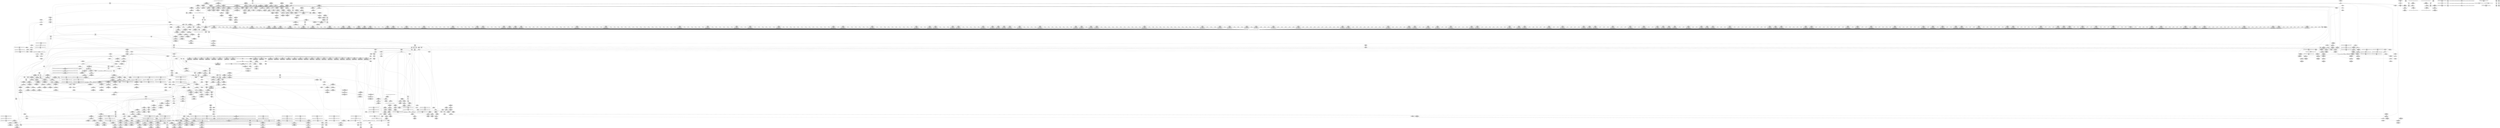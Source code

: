 digraph {
	CE0x3f4c7b0 [shape=record,shape=Mrecord,label="{CE0x3f4c7b0|common_perm:path|Function::common_perm&Arg::path::|*SummSink*}"]
	CE0x3f5e900 [shape=record,shape=Mrecord,label="{CE0x3f5e900|80:_i64,_:_CRE_568,569_}"]
	CE0x3f1c890 [shape=record,shape=Mrecord,label="{CE0x3f1c890|mediated_filesystem:tmp|*SummSink*}"]
	CE0x3f9d7d0 [shape=record,shape=Mrecord,label="{CE0x3f9d7d0|44:_i32,_48:_i16,_128:_i8*,_:_SCMRE_88,89_|*MultipleSource*|Function::aa_cred_profile&Arg::cred::|security/apparmor/include/context.h,138|security/apparmor/include/context.h,99}"]
	CE0x3f72b30 [shape=record,shape=Mrecord,label="{CE0x3f72b30|80:_i64,_:_CRE_1662,1663_}"]
	CE0x3f9f710 [shape=record,shape=Mrecord,label="{CE0x3f9f710|aa_cred_profile:do.body6|*SummSink*}"]
	CE0x3f4ea00 [shape=record,shape=Mrecord,label="{CE0x3f4ea00|mediated_filesystem:tmp3}"]
	CE0x3fd4290 [shape=record,shape=Mrecord,label="{CE0x3fd4290|%struct.aa_task_cxt*_null|*Constant*|*SummSink*}"]
	CE0x3f73a10 [shape=record,shape=Mrecord,label="{CE0x3f73a10|80:_i64,_:_CRE_1676,1677_}"]
	CE0x3f57600 [shape=record,shape=Mrecord,label="{CE0x3f57600|GLOBAL:get_current|*Constant*|*SummSink*}"]
	CE0x3fd7660 [shape=record,shape=Mrecord,label="{CE0x3fd7660|aa_cred_profile:tmp18|security/apparmor/include/context.h,100|*SummSink*}"]
	CE0x3fc4600 [shape=record,shape=Mrecord,label="{CE0x3fc4600|aa_cred_profile:tmp33|security/apparmor/include/context.h,101|*SummSink*}"]
	CE0x3fe0020 [shape=record,shape=Mrecord,label="{CE0x3fe0020|aa_cred_profile:lnot|security/apparmor/include/context.h,100|*SummSource*}"]
	CE0x3f4fb00 [shape=record,shape=Mrecord,label="{CE0x3f4fb00|i32_10|*Constant*}"]
	CE0x3f71810 [shape=record,shape=Mrecord,label="{CE0x3f71810|80:_i64,_:_CRE_1644,1645_}"]
	CE0x3fd4df0 [shape=record,shape=Mrecord,label="{CE0x3fd4df0|i64_6|*Constant*}"]
	"CONST[source:1(input),value:2(dynamic)][purpose:{object}][SrcIdx:2]"
	CE0x3f6aa60 [shape=record,shape=Mrecord,label="{CE0x3f6aa60|80:_i64,_:_CRE_1319,1320_}"]
	CE0x3f5ef60 [shape=record,shape=Mrecord,label="{CE0x3f5ef60|80:_i64,_:_CRE_574,575_}"]
	CE0x3f8c2e0 [shape=record,shape=Mrecord,label="{CE0x3f8c2e0|__aa_current_profile:tmp5|security/apparmor/include/context.h,138|*SummSink*}"]
	CE0x3f2d670 [shape=record,shape=Mrecord,label="{CE0x3f2d670|80:_i64,_:_CRE_409,410_}"]
	CE0x3f41ca0 [shape=record,shape=Mrecord,label="{CE0x3f41ca0|_ret_i1_%lnot,_!dbg_!15473|security/apparmor/include/apparmor.h,117|*SummSource*}"]
	CE0x3fbe5e0 [shape=record,shape=Mrecord,label="{CE0x3fbe5e0|i64*_getelementptr_inbounds_(_2_x_i64_,_2_x_i64_*___llvm_gcov_ctr112,_i64_0,_i64_0)|*Constant*|*SummSink*}"]
	CE0x3f522c0 [shape=record,shape=Mrecord,label="{CE0x3f522c0|GLOBAL:lockdep_rcu_suspicious|*Constant*|*SummSource*}"]
	CE0x3f78810 [shape=record,shape=Mrecord,label="{CE0x3f78810|80:_i64,_:_CRE_2120,2248_|*MultipleSource*|security/apparmor/include/apparmor.h,117|*LoadInst*|security/apparmor/include/apparmor.h,117}"]
	CE0x3f513a0 [shape=record,shape=Mrecord,label="{CE0x3f513a0|i64*_getelementptr_inbounds_(_2_x_i64_,_2_x_i64_*___llvm_gcov_ctr55,_i64_0,_i64_0)|*Constant*}"]
	CE0x3fd4c90 [shape=record,shape=Mrecord,label="{CE0x3fd4c90|44:_i32,_48:_i16,_128:_i8*,_:_SCMRE_28,32_|*MultipleSource*|Function::aa_cred_profile&Arg::cred::|security/apparmor/include/context.h,138|security/apparmor/include/context.h,99}"]
	CE0x3f909a0 [shape=record,shape=Mrecord,label="{CE0x3f909a0|i64_0|*Constant*}"]
	CE0x3f0c900 [shape=record,shape=Mrecord,label="{CE0x3f0c900|i32_1|*Constant*}"]
	CE0x3f45730 [shape=record,shape=Mrecord,label="{CE0x3f45730|80:_i64,_:_CRE_104,112_|*MultipleSource*|security/apparmor/include/apparmor.h,117|*LoadInst*|security/apparmor/include/apparmor.h,117}"]
	CE0x3f2adb0 [shape=record,shape=Mrecord,label="{CE0x3f2adb0|80:_i64,_:_CRE_304,312_|*MultipleSource*|security/apparmor/include/apparmor.h,117|*LoadInst*|security/apparmor/include/apparmor.h,117}"]
	CE0x3f4c390 [shape=record,shape=Mrecord,label="{CE0x3f4c390|common_perm:op|Function::common_perm&Arg::op::|*SummSource*}"]
	CE0x3f74290 [shape=record,shape=Mrecord,label="{CE0x3f74290|80:_i64,_:_CRE_1684,1685_}"]
	CE0x3f5b370 [shape=record,shape=Mrecord,label="{CE0x3f5b370|__aa_current_profile:tmp9|security/apparmor/include/context.h,138|*SummSink*}"]
	CE0x3f59bd0 [shape=record,shape=Mrecord,label="{CE0x3f59bd0|80:_i64,_:_CRE_434,435_}"]
	CE0x3f07ed0 [shape=record,shape=Mrecord,label="{CE0x3f07ed0|apparmor_path_chown:dentry|security/apparmor/lsm.c,357|*SummSource*}"]
	CE0x3f86bf0 [shape=record,shape=Mrecord,label="{CE0x3f86bf0|i64*_getelementptr_inbounds_(_5_x_i64_,_5_x_i64_*___llvm_gcov_ctr57,_i64_0,_i64_4)|*Constant*}"]
	CE0x3f85d50 [shape=record,shape=Mrecord,label="{CE0x3f85d50|aa_path_perm:request|Function::aa_path_perm&Arg::request::}"]
	CE0x3f03980 [shape=record,shape=Mrecord,label="{CE0x3f03980|apparmor_path_chown:bb|*SummSink*}"]
	CE0x3f99290 [shape=record,shape=Mrecord,label="{CE0x3f99290|i32_0|*Constant*}"]
	CE0x3fd6fe0 [shape=record,shape=Mrecord,label="{CE0x3fd6fe0|i64*_getelementptr_inbounds_(_16_x_i64_,_16_x_i64_*___llvm_gcov_ctr46,_i64_0,_i64_7)|*Constant*|*SummSink*}"]
	CE0x3f96890 [shape=record,shape=Mrecord,label="{CE0x3f96890|COLLAPSED:_GCMRE___llvm_gcov_ctr46_internal_global_16_x_i64_zeroinitializer:_elem_0:default:}"]
	CE0x3f72d50 [shape=record,shape=Mrecord,label="{CE0x3f72d50|80:_i64,_:_CRE_1664,1665_}"]
	CE0x3f395f0 [shape=record,shape=Mrecord,label="{CE0x3f395f0|80:_i64,_:_CRE_462,463_}"]
	CE0x3f12d60 [shape=record,shape=Mrecord,label="{CE0x3f12d60|apparmor_path_chown:tmp12|security/apparmor/lsm.c,361}"]
	CE0x3f036e0 [shape=record,shape=Mrecord,label="{CE0x3f036e0|apparmor_path_chown:tmp}"]
	CE0x3f2d9a0 [shape=record,shape=Mrecord,label="{CE0x3f2d9a0|80:_i64,_:_CRE_412,413_}"]
	CE0x3f5b2a0 [shape=record,shape=Mrecord,label="{CE0x3f5b2a0|__aa_current_profile:tmp9|security/apparmor/include/context.h,138|*SummSource*}"]
	CE0x3f2bf20 [shape=record,shape=Mrecord,label="{CE0x3f2bf20|80:_i64,_:_CRE_376,380_|*MultipleSource*|security/apparmor/include/apparmor.h,117|*LoadInst*|security/apparmor/include/apparmor.h,117}"]
	CE0x3f104b0 [shape=record,shape=Mrecord,label="{CE0x3f104b0|_ret_%struct.aa_profile*_%call4,_!dbg_!15494|security/apparmor/include/context.h,138|*SummSink*}"]
	CE0x3f8ea40 [shape=record,shape=Mrecord,label="{CE0x3f8ea40|__aa_current_profile:entry|*SummSink*}"]
	CE0x3befba0 [shape=record,shape=Mrecord,label="{CE0x3befba0|i32_0|*Constant*}"]
	CE0x3f80540 [shape=record,shape=Mrecord,label="{CE0x3f80540|common_perm:tmp5|security/apparmor/lsm.c,169|*SummSink*}"]
	CE0x3f746d0 [shape=record,shape=Mrecord,label="{CE0x3f746d0|80:_i64,_:_CRE_1688,1696_|*MultipleSource*|security/apparmor/include/apparmor.h,117|*LoadInst*|security/apparmor/include/apparmor.h,117}"]
	CE0x3f615a0 [shape=record,shape=Mrecord,label="{CE0x3f615a0|80:_i64,_:_CRE_610,611_}"]
	CE0x3f9fe20 [shape=record,shape=Mrecord,label="{CE0x3f9fe20|aa_cred_profile:do.body}"]
	CE0x3f69390 [shape=record,shape=Mrecord,label="{CE0x3f69390|80:_i64,_:_CRE_1279,1280_}"]
	CE0x3f1cb60 [shape=record,shape=Mrecord,label="{CE0x3f1cb60|_call_void_mcount()_#2}"]
	CE0x3f65b40 [shape=record,shape=Mrecord,label="{CE0x3f65b40|80:_i64,_:_CRE_1226,1227_}"]
	CE0x3ef4bf0 [shape=record,shape=Mrecord,label="{CE0x3ef4bf0|apparmor_path_chown:if.then|*SummSource*}"]
	CE0x3f55340 [shape=record,shape=Mrecord,label="{CE0x3f55340|aa_cred_profile:cred|Function::aa_cred_profile&Arg::cred::}"]
	CE0x3fbecf0 [shape=record,shape=Mrecord,label="{CE0x3fbecf0|aa_cred_profile:tmp3|*SummSource*}"]
	CE0x3f72f70 [shape=record,shape=Mrecord,label="{CE0x3f72f70|80:_i64,_:_CRE_1666,1667_}"]
	CE0x3f39700 [shape=record,shape=Mrecord,label="{CE0x3f39700|80:_i64,_:_CRE_463,464_}"]
	CE0x3f68b10 [shape=record,shape=Mrecord,label="{CE0x3f68b10|80:_i64,_:_CRE_1271,1272_}"]
	CE0x3f3f3a0 [shape=record,shape=Mrecord,label="{CE0x3f3f3a0|i64_2|*Constant*}"]
	CE0x3f94f20 [shape=record,shape=Mrecord,label="{CE0x3f94f20|aa_cred_profile:if.then}"]
	CE0x3fd3bf0 [shape=record,shape=Mrecord,label="{CE0x3fd3bf0|aa_cred_profile:tmp6|security/apparmor/include/context.h,100|*SummSink*}"]
	CE0x3f8a5d0 [shape=record,shape=Mrecord,label="{CE0x3f8a5d0|common_perm:bb|*SummSource*}"]
	CE0x3f85730 [shape=record,shape=Mrecord,label="{CE0x3f85730|aa_path_perm:path|Function::aa_path_perm&Arg::path::|*SummSink*}"]
	CE0x3f6a730 [shape=record,shape=Mrecord,label="{CE0x3f6a730|80:_i64,_:_CRE_1316,1317_}"]
	CE0x3f68a00 [shape=record,shape=Mrecord,label="{CE0x3f68a00|80:_i64,_:_CRE_1270,1271_}"]
	CE0x3f1eb10 [shape=record,shape=Mrecord,label="{CE0x3f1eb10|__aa_current_profile:if.then|*SummSink*}"]
	CE0x3f08040 [shape=record,shape=Mrecord,label="{CE0x3f08040|8:_%struct.dentry*,_:_CRE_8,16_|*MultipleSource*|security/apparmor/lsm.c,357|Function::apparmor_path_chown&Arg::path::}"]
	CE0x3fd4990 [shape=record,shape=Mrecord,label="{CE0x3fd4990|44:_i32,_48:_i16,_128:_i8*,_:_SCMRE_20,24_|*MultipleSource*|Function::aa_cred_profile&Arg::cred::|security/apparmor/include/context.h,138|security/apparmor/include/context.h,99}"]
	CE0x3f2a5f0 [shape=record,shape=Mrecord,label="{CE0x3f2a5f0|80:_i64,_:_CRE_272,280_|*MultipleSource*|security/apparmor/include/apparmor.h,117|*LoadInst*|security/apparmor/include/apparmor.h,117}"]
	CE0x3f648b0 [shape=record,shape=Mrecord,label="{CE0x3f648b0|80:_i64,_:_CRE_1209,1210_}"]
	CE0x3f78de0 [shape=record,shape=Mrecord,label="{CE0x3f78de0|80:_i64,_:_CRE_2264,2268_|*MultipleSource*|security/apparmor/include/apparmor.h,117|*LoadInst*|security/apparmor/include/apparmor.h,117}"]
	CE0x3f475c0 [shape=record,shape=Mrecord,label="{CE0x3f475c0|mediated_filesystem:entry|*SummSink*}"]
	CE0x3f4ae20 [shape=record,shape=Mrecord,label="{CE0x3f4ae20|apparmor_path_chown:tmp18|security/apparmor/lsm.c,364|*SummSink*}"]
	CE0x3f6cb50 [shape=record,shape=Mrecord,label="{CE0x3f6cb50|80:_i64,_:_CRE_1350,1351_}"]
	CE0x3f43600 [shape=record,shape=Mrecord,label="{CE0x3f43600|i32_10|*Constant*|*SummSink*}"]
	CE0x3f710a0 [shape=record,shape=Mrecord,label="{CE0x3f710a0|80:_i64,_:_CRE_1637,1638_}"]
	CE0x3f2a7e0 [shape=record,shape=Mrecord,label="{CE0x3f2a7e0|80:_i64,_:_CRE_280,288_|*MultipleSource*|security/apparmor/include/apparmor.h,117|*LoadInst*|security/apparmor/include/apparmor.h,117}"]
	CE0x3f79740 [shape=record,shape=Mrecord,label="{CE0x3f79740|i64*_getelementptr_inbounds_(_5_x_i64_,_5_x_i64_*___llvm_gcov_ctr57,_i64_0,_i64_0)|*Constant*}"]
	CE0x3fc1ad0 [shape=record,shape=Mrecord,label="{CE0x3fc1ad0|aa_cred_profile:tmp27|security/apparmor/include/context.h,100}"]
	CE0x3f5b000 [shape=record,shape=Mrecord,label="{CE0x3f5b000|80:_i64,_:_CRE_453,454_}"]
	CE0x3f9caf0 [shape=record,shape=Mrecord,label="{CE0x3f9caf0|aa_cred_profile:tmp4|*LoadInst*|security/apparmor/include/context.h,99|*SummSource*}"]
	CE0x3f2def0 [shape=record,shape=Mrecord,label="{CE0x3f2def0|80:_i64,_:_CRE_417,418_}"]
	CE0x3f13e20 [shape=record,shape=Mrecord,label="{CE0x3f13e20|apparmor_path_chown:tmp15|security/apparmor/lsm.c,362|*SummSource*}"]
	CE0x3f38d70 [shape=record,shape=Mrecord,label="{CE0x3f38d70|80:_i64,_:_CRE_454,455_}"]
	CE0x3f5be00 [shape=record,shape=Mrecord,label="{CE0x3f5be00|44:_i32,_48:_i16,_128:_i8*,_:_SCMRE_120,128_|*MultipleSource*|Function::aa_cred_profile&Arg::cred::|security/apparmor/include/context.h,138|security/apparmor/include/context.h,99}"]
	CE0x3f38e80 [shape=record,shape=Mrecord,label="{CE0x3f38e80|80:_i64,_:_CRE_455,456_}"]
	CE0x3f79860 [shape=record,shape=Mrecord,label="{CE0x3f79860|i64*_getelementptr_inbounds_(_5_x_i64_,_5_x_i64_*___llvm_gcov_ctr57,_i64_0,_i64_0)|*Constant*|*SummSource*}"]
	CE0x3f9a5a0 [shape=record,shape=Mrecord,label="{CE0x3f9a5a0|__aa_current_profile:tobool|security/apparmor/include/context.h,138|*SummSource*}"]
	CE0x3fd3ab0 [shape=record,shape=Mrecord,label="{CE0x3fd3ab0|aa_cred_profile:tmp6|security/apparmor/include/context.h,100}"]
	CE0x3f98cc0 [shape=record,shape=Mrecord,label="{CE0x3f98cc0|i64*_getelementptr_inbounds_(_11_x_i64_,_11_x_i64_*___llvm_gcov_ctr58,_i64_0,_i64_1)|*Constant*}"]
	CE0x3f7cdd0 [shape=record,shape=Mrecord,label="{CE0x3f7cdd0|get_current:bb|*SummSink*}"]
	CE0x3f4d320 [shape=record,shape=Mrecord,label="{CE0x3f4d320|common_perm:cond|Function::common_perm&Arg::cond::|*SummSource*}"]
	CE0x3efd4c0 [shape=record,shape=Mrecord,label="{CE0x3efd4c0|apparmor_path_chown:tmp13|security/apparmor/lsm.c,361|*SummSource*}"]
	CE0x3fd9110 [shape=record,shape=Mrecord,label="{CE0x3fd9110|aa_cred_profile:expval|security/apparmor/include/context.h,100}"]
	CE0x3f586a0 [shape=record,shape=Mrecord,label="{CE0x3f586a0|__aa_current_profile:cred|security/apparmor/include/context.h,138|*SummSource*}"]
	CE0x3f7c930 [shape=record,shape=Mrecord,label="{CE0x3f7c930|common_perm:tmp2|security/apparmor/lsm.c,169|*SummSink*}"]
	CE0x3fa41d0 [shape=record,shape=Mrecord,label="{CE0x3fa41d0|__aa_current_profile:tmp15|security/apparmor/include/context.h,138|*SummSink*}"]
	CE0x3f2cce0 [shape=record,shape=Mrecord,label="{CE0x3f2cce0|80:_i64,_:_CRE_400,401_}"]
	CE0x3fa5cc0 [shape=record,shape=Mrecord,label="{CE0x3fa5cc0|__aa_current_profile:tmp14|security/apparmor/include/context.h,138}"]
	CE0x3f62e10 [shape=record,shape=Mrecord,label="{CE0x3f62e10|80:_i64,_:_CRE_640,648_|*MultipleSource*|security/apparmor/include/apparmor.h,117|*LoadInst*|security/apparmor/include/apparmor.h,117}"]
	CE0x3f4b450 [shape=record,shape=Mrecord,label="{CE0x3f4b450|GLOBAL:common_perm|*Constant*|*SummSource*}"]
	CE0x3f135e0 [shape=record,shape=Mrecord,label="{CE0x3f135e0|GLOBAL:__llvm_gcov_ctr57|Global_var:__llvm_gcov_ctr57|*SummSource*}"]
	CE0x3fd87c0 [shape=record,shape=Mrecord,label="{CE0x3fd87c0|aa_cred_profile:lnot.ext|security/apparmor/include/context.h,100|*SummSink*}"]
	CE0x3f6ce80 [shape=record,shape=Mrecord,label="{CE0x3f6ce80|80:_i64,_:_CRE_1353,1354_}"]
	CE0x3f62370 [shape=record,shape=Mrecord,label="{CE0x3f62370|80:_i64,_:_CRE_623,624_}"]
	CE0x3f6a510 [shape=record,shape=Mrecord,label="{CE0x3f6a510|80:_i64,_:_CRE_1314,1315_}"]
	CE0x3f59060 [shape=record,shape=Mrecord,label="{CE0x3f59060|i8*_getelementptr_inbounds_(_45_x_i8_,_45_x_i8_*_.str14,_i32_0,_i32_0)|*Constant*|*SummSource*}"]
	CE0x3f2dcd0 [shape=record,shape=Mrecord,label="{CE0x3f2dcd0|80:_i64,_:_CRE_415,416_}"]
	CE0x3fa5fc0 [shape=record,shape=Mrecord,label="{CE0x3fa5fc0|__aa_current_profile:tmp14|security/apparmor/include/context.h,138|*SummSink*}"]
	CE0x3f7f640 [shape=record,shape=Mrecord,label="{CE0x3f7f640|aa_cred_profile:tmp9|security/apparmor/include/context.h,100|*SummSource*}"]
	CE0x3f85410 [shape=record,shape=Mrecord,label="{CE0x3f85410|aa_path_perm:path|Function::aa_path_perm&Arg::path::}"]
	CE0x3f84560 [shape=record,shape=Mrecord,label="{CE0x3f84560|aa_cred_profile:tmp22|security/apparmor/include/context.h,100|*SummSource*}"]
	CE0x3f57970 [shape=record,shape=Mrecord,label="{CE0x3f57970|get_current:entry|*SummSource*}"]
	CE0x3f7f9a0 [shape=record,shape=Mrecord,label="{CE0x3f7f9a0|i64*_getelementptr_inbounds_(_16_x_i64_,_16_x_i64_*___llvm_gcov_ctr46,_i64_0,_i64_4)|*Constant*}"]
	CE0x3f683a0 [shape=record,shape=Mrecord,label="{CE0x3f683a0|80:_i64,_:_CRE_1264,1265_}"]
	CE0x3f3a820 [shape=record,shape=Mrecord,label="{CE0x3f3a820|apparmor_path_chown:d_inode6|security/apparmor/lsm.c,361|*SummSink*}"]
	CE0x3f713d0 [shape=record,shape=Mrecord,label="{CE0x3f713d0|80:_i64,_:_CRE_1640,1641_}"]
	CE0x3fd3e00 [shape=record,shape=Mrecord,label="{CE0x3fd3e00|aa_cred_profile:tmp5|security/apparmor/include/context.h,99|*SummSink*}"]
	CE0x3f03ab0 [shape=record,shape=Mrecord,label="{CE0x3f03ab0|mediated_filesystem:tmp2}"]
	CE0x3f5c1c0 [shape=record,shape=Mrecord,label="{CE0x3f5c1c0|__aa_current_profile:tmp|*SummSink*}"]
	CE0x3f824c0 [shape=record,shape=Mrecord,label="{CE0x3f824c0|aa_cred_profile:tmp23|security/apparmor/include/context.h,100|*SummSink*}"]
	CE0x3fc3550 [shape=record,shape=Mrecord,label="{CE0x3fc3550|aa_cred_profile:tmp30|security/apparmor/include/context.h,100}"]
	CE0x3f75110 [shape=record,shape=Mrecord,label="{CE0x3f75110|80:_i64,_:_CRE_1736,1752_|*MultipleSource*|security/apparmor/include/apparmor.h,117|*LoadInst*|security/apparmor/include/apparmor.h,117}"]
	CE0x3fa6180 [shape=record,shape=Mrecord,label="{CE0x3fa6180|i1_true|*Constant*}"]
	CE0x3fd1710 [shape=record,shape=Mrecord,label="{CE0x3fd1710|aa_cred_profile:lor.rhs}"]
	CE0x3f97050 [shape=record,shape=Mrecord,label="{CE0x3f97050|i64*_getelementptr_inbounds_(_11_x_i64_,_11_x_i64_*___llvm_gcov_ctr58,_i64_0,_i64_6)|*Constant*}"]
	CE0x3f5a890 [shape=record,shape=Mrecord,label="{CE0x3f5a890|80:_i64,_:_CRE_446,447_}"]
	CE0x3f53080 [shape=record,shape=Mrecord,label="{CE0x3f53080|__aa_current_profile:tmp17|security/apparmor/include/context.h,138|*SummSink*}"]
	CE0x3f1d880 [shape=record,shape=Mrecord,label="{CE0x3f1d880|i32_22|*Constant*|*SummSink*}"]
	CE0x3f62d00 [shape=record,shape=Mrecord,label="{CE0x3f62d00|80:_i64,_:_CRE_632,640_|*MultipleSource*|security/apparmor/include/apparmor.h,117|*LoadInst*|security/apparmor/include/apparmor.h,117}"]
	CE0x3fa24e0 [shape=record,shape=Mrecord,label="{CE0x3fa24e0|GLOBAL:__llvm_gcov_ctr58|Global_var:__llvm_gcov_ctr58|*SummSink*}"]
	CE0x3f8f230 [shape=record,shape=Mrecord,label="{CE0x3f8f230|common_perm:if.end|*SummSink*}"]
	CE0x3f703e0 [shape=record,shape=Mrecord,label="{CE0x3f703e0|80:_i64,_:_CRE_1625,1626_}"]
	CE0x3f695b0 [shape=record,shape=Mrecord,label="{CE0x3f695b0|80:_i64,_:_CRE_1288,1296_|*MultipleSource*|security/apparmor/include/apparmor.h,117|*LoadInst*|security/apparmor/include/apparmor.h,117}"]
	CE0x3f04ff0 [shape=record,shape=Mrecord,label="{CE0x3f04ff0|apparmor_path_chown:tmp6|*LoadInst*|security/apparmor/lsm.c,358|*SummSource*}"]
	CE0x3fa0a00 [shape=record,shape=Mrecord,label="{CE0x3fa0a00|__aa_current_profile:land.lhs.true2}"]
	CE0x3f0c820 [shape=record,shape=Mrecord,label="{CE0x3f0c820|i64_1|*Constant*|*SummSource*}"]
	CE0x3f5a120 [shape=record,shape=Mrecord,label="{CE0x3f5a120|80:_i64,_:_CRE_439,440_}"]
	CE0x3f9b580 [shape=record,shape=Mrecord,label="{CE0x3f9b580|%struct.task_struct*_(%struct.task_struct**)*_asm_movq_%gs:$_1:P_,$0_,_r,im,_dirflag_,_fpsr_,_flags_}"]
	CE0x3f39e60 [shape=record,shape=Mrecord,label="{CE0x3f39e60|GLOBAL:mediated_filesystem|*Constant*}"]
	CE0x3f845d0 [shape=record,shape=Mrecord,label="{CE0x3f845d0|aa_cred_profile:tmp22|security/apparmor/include/context.h,100|*SummSink*}"]
	CE0x3f3ee80 [shape=record,shape=Mrecord,label="{CE0x3f3ee80|i64_4|*Constant*}"]
	CE0x3f5b0a0 [shape=record,shape=Mrecord,label="{CE0x3f5b0a0|i64_5|*Constant*|*SummSink*}"]
	CE0x3f4dd90 [shape=record,shape=Mrecord,label="{CE0x3f4dd90|apparmor_path_chown:retval.0|*SummSource*}"]
	CE0x3f9b4c0 [shape=record,shape=Mrecord,label="{CE0x3f9b4c0|get_current:tmp4|./arch/x86/include/asm/current.h,14|*SummSink*}"]
	CE0x3f53010 [shape=record,shape=Mrecord,label="{CE0x3f53010|__aa_current_profile:tmp17|security/apparmor/include/context.h,138|*SummSource*}"]
	CE0x3f88ab0 [shape=record,shape=Mrecord,label="{CE0x3f88ab0|get_current:tmp4|./arch/x86/include/asm/current.h,14|*SummSource*}"]
	CE0x3f74180 [shape=record,shape=Mrecord,label="{CE0x3f74180|80:_i64,_:_CRE_1683,1684_}"]
	CE0x3f554a0 [shape=record,shape=Mrecord,label="{CE0x3f554a0|aa_cred_profile:cred|Function::aa_cred_profile&Arg::cred::|*SummSource*}"]
	CE0x3efd5d0 [shape=record,shape=Mrecord,label="{CE0x3efd5d0|apparmor_path_chown:tmp13|security/apparmor/lsm.c,361|*SummSink*}"]
	CE0x3f85a80 [shape=record,shape=Mrecord,label="{CE0x3f85a80|aa_path_perm:flags|Function::aa_path_perm&Arg::flags::|*SummSource*}"]
	CE0x3f1bb20 [shape=record,shape=Mrecord,label="{CE0x3f1bb20|apparmor_path_chown:uid|security/apparmor/lsm.c, 355}"]
	CE0x3fe0ab0 [shape=record,shape=Mrecord,label="{CE0x3fe0ab0|aa_cred_profile:lnot2|security/apparmor/include/context.h,100|*SummSource*}"]
	CE0x3f2b950 [shape=record,shape=Mrecord,label="{CE0x3f2b950|80:_i64,_:_CRE_352,360_|*MultipleSource*|security/apparmor/include/apparmor.h,117|*LoadInst*|security/apparmor/include/apparmor.h,117}"]
	CE0x3f453f0 [shape=record,shape=Mrecord,label="{CE0x3f453f0|80:_i64,_:_CRE_88,96_|*MultipleSource*|security/apparmor/include/apparmor.h,117|*LoadInst*|security/apparmor/include/apparmor.h,117}"]
	CE0x3f9d1d0 [shape=record,shape=Mrecord,label="{CE0x3f9d1d0|GLOBAL:__aa_current_profile.__warned|Global_var:__aa_current_profile.__warned|*SummSink*}"]
	CE0x3ef5480 [shape=record,shape=Mrecord,label="{CE0x3ef5480|apparmor_path_chown:tmp1|*SummSource*}"]
	CE0x3f723c0 [shape=record,shape=Mrecord,label="{CE0x3f723c0|80:_i64,_:_CRE_1655,1656_}"]
	CE0x3f2d780 [shape=record,shape=Mrecord,label="{CE0x3f2d780|80:_i64,_:_CRE_410,411_}"]
	CE0x3fd2f30 [shape=record,shape=Mrecord,label="{CE0x3fd2f30|aa_cred_profile:do.cond|*SummSource*}"]
	CE0x3f9a130 [shape=record,shape=Mrecord,label="{CE0x3f9a130|aa_cred_profile:do.end8|*SummSink*}"]
	CE0x3f16840 [shape=record,shape=Mrecord,label="{CE0x3f16840|apparmor_path_chown:cond|security/apparmor/lsm.c, 357}"]
	CE0x3f6fae0 [shape=record,shape=Mrecord,label="{CE0x3f6fae0|80:_i64,_:_CRE_1617,1618_}"]
	CE0x3f450b0 [shape=record,shape=Mrecord,label="{CE0x3f450b0|80:_i64,_:_CRE_72,80_|*MultipleSource*|security/apparmor/include/apparmor.h,117|*LoadInst*|security/apparmor/include/apparmor.h,117}"]
	CE0x3f38330 [shape=record,shape=Mrecord,label="{CE0x3f38330|apparmor_path_chown:d_inode4|security/apparmor/lsm.c,358|*SummSink*}"]
	CE0x3fc50e0 [shape=record,shape=Mrecord,label="{CE0x3fc50e0|aa_cred_profile:tmp34|security/apparmor/include/context.h,101|*SummSource*}"]
	CE0x3f4e720 [shape=record,shape=Mrecord,label="{CE0x3f4e720|mediated_filesystem:bb|*SummSource*}"]
	CE0x3f698e0 [shape=record,shape=Mrecord,label="{CE0x3f698e0|80:_i64,_:_CRE_1304,1305_}"]
	CE0x3f4a680 [shape=record,shape=Mrecord,label="{CE0x3f4a680|apparmor_path_chown:tmp17|security/apparmor/lsm.c,364}"]
	CE0x3f4a160 [shape=record,shape=Mrecord,label="{CE0x3f4a160|aa_path_perm:entry}"]
	CE0x3f87fc0 [shape=record,shape=Mrecord,label="{CE0x3f87fc0|common_perm:tmp10|security/apparmor/lsm.c,172|*SummSink*}"]
	CE0x3f62ae0 [shape=record,shape=Mrecord,label="{CE0x3f62ae0|80:_i64,_:_CRE_630,631_}"]
	CE0x3f8f8b0 [shape=record,shape=Mrecord,label="{CE0x3f8f8b0|common_perm:call|security/apparmor/lsm.c,168}"]
	CE0x3f7bd30 [shape=record,shape=Mrecord,label="{CE0x3f7bd30|44:_i32,_48:_i16,_128:_i8*,_:_SCMRE_136,144_|*MultipleSource*|Function::aa_cred_profile&Arg::cred::|security/apparmor/include/context.h,138|security/apparmor/include/context.h,99}"]
	CE0x3f725e0 [shape=record,shape=Mrecord,label="{CE0x3f725e0|80:_i64,_:_CRE_1657,1658_}"]
	CE0x3f73c30 [shape=record,shape=Mrecord,label="{CE0x3f73c30|80:_i64,_:_CRE_1678,1679_}"]
	CE0x3f6d5f0 [shape=record,shape=Mrecord,label="{CE0x3f6d5f0|80:_i64,_:_CRE_1360,1361_}"]
	CE0x3f60e30 [shape=record,shape=Mrecord,label="{CE0x3f60e30|80:_i64,_:_CRE_603,604_}"]
	CE0x3f5dd30 [shape=record,shape=Mrecord,label="{CE0x3f5dd30|80:_i64,_:_CRE_552,556_|*MultipleSource*|security/apparmor/include/apparmor.h,117|*LoadInst*|security/apparmor/include/apparmor.h,117}"]
	CE0x3f877e0 [shape=record,shape=Mrecord,label="{CE0x3f877e0|common_perm:tmp9|security/apparmor/lsm.c,172}"]
	CE0x3f8d130 [shape=record,shape=Mrecord,label="{CE0x3f8d130|__aa_current_profile:tmp4|security/apparmor/include/context.h,138|*SummSource*}"]
	CE0x3fc16e0 [shape=record,shape=Mrecord,label="{CE0x3fc16e0|aa_cred_profile:tmp26|security/apparmor/include/context.h,100}"]
	CE0x3ef5650 [shape=record,shape=Mrecord,label="{CE0x3ef5650|COLLAPSED:_GCMRE___llvm_gcov_ctr84_internal_global_6_x_i64_zeroinitializer:_elem_0:default:}"]
	CE0x3f63740 [shape=record,shape=Mrecord,label="{CE0x3f63740|80:_i64,_:_CRE_680,696_|*MultipleSource*|security/apparmor/include/apparmor.h,117|*LoadInst*|security/apparmor/include/apparmor.h,117}"]
	CE0x3f88560 [shape=record,shape=Mrecord,label="{CE0x3f88560|__aa_current_profile:land.lhs.true|*SummSource*}"]
	CE0x3fa4160 [shape=record,shape=Mrecord,label="{CE0x3fa4160|__aa_current_profile:tmp15|security/apparmor/include/context.h,138|*SummSource*}"]
	CE0x3f38f90 [shape=record,shape=Mrecord,label="{CE0x3f38f90|80:_i64,_:_CRE_456,457_}"]
	CE0x3f42940 [shape=record,shape=Mrecord,label="{CE0x3f42940|apparmor_path_chown:dentry5|security/apparmor/lsm.c,361}"]
	CE0x3f2d560 [shape=record,shape=Mrecord,label="{CE0x3f2d560|80:_i64,_:_CRE_408,409_}"]
	CE0x3f07d60 [shape=record,shape=Mrecord,label="{CE0x3f07d60|apparmor_path_chown:uid.coerce|Function::apparmor_path_chown&Arg::uid.coerce::}"]
	CE0x3f2cdf0 [shape=record,shape=Mrecord,label="{CE0x3f2cdf0|80:_i64,_:_CRE_401,402_}"]
	CE0x3f1a0b0 [shape=record,shape=Mrecord,label="{CE0x3f1a0b0|0:_i16,_4:_i32,_8:_i16,_40:_%struct.super_block*,_72:_i32,_:_SCMRE_0,4_|*MultipleSource*|security/apparmor/lsm.c,357|security/apparmor/lsm.c, 357}"]
	CE0x3f02590 [shape=record,shape=Mrecord,label="{CE0x3f02590|apparmor_path_chown:if.end|*SummSink*}"]
	CE0x3f989a0 [shape=record,shape=Mrecord,label="{CE0x3f989a0|GLOBAL:current_task|Global_var:current_task|*SummSink*}"]
	CE0x3f8dcb0 [shape=record,shape=Mrecord,label="{CE0x3f8dcb0|__aa_current_profile:tmp3|*SummSource*}"]
	CE0x3fdfea0 [shape=record,shape=Mrecord,label="{CE0x3fdfea0|aa_cred_profile:lnot|security/apparmor/include/context.h,100}"]
	CE0x3f5f180 [shape=record,shape=Mrecord,label="{CE0x3f5f180|80:_i64,_:_CRE_576,577_}"]
	CE0x3f642e0 [shape=record,shape=Mrecord,label="{CE0x3f642e0|80:_i64,_:_CRE_880,896_|*MultipleSource*|security/apparmor/include/apparmor.h,117|*LoadInst*|security/apparmor/include/apparmor.h,117}"]
	CE0x3f68f50 [shape=record,shape=Mrecord,label="{CE0x3f68f50|80:_i64,_:_CRE_1275,1276_}"]
	CE0x3f13040 [shape=record,shape=Mrecord,label="{CE0x3f13040|common_perm:tmp4|security/apparmor/lsm.c,169}"]
	CE0x3f6db40 [shape=record,shape=Mrecord,label="{CE0x3f6db40|80:_i64,_:_CRE_1365,1366_}"]
	CE0x3f1a730 [shape=record,shape=Mrecord,label="{CE0x3f1a730|mediated_filesystem:tmp|*SummSource*}"]
	CE0x3f2cac0 [shape=record,shape=Mrecord,label="{CE0x3f2cac0|80:_i64,_:_CRE_398,399_}"]
	CE0x3f94b30 [shape=record,shape=Mrecord,label="{CE0x3f94b30|__aa_current_profile:tmp7|security/apparmor/include/context.h,138}"]
	CE0x3f28a20 [shape=record,shape=Mrecord,label="{CE0x3f28a20|aa_cred_profile:tmp21|security/apparmor/include/context.h,100|*SummSink*}"]
	CE0x3f46f00 [shape=record,shape=Mrecord,label="{CE0x3f46f00|80:_i64,_:_CRE_208,216_|*MultipleSource*|security/apparmor/include/apparmor.h,117|*LoadInst*|security/apparmor/include/apparmor.h,117}"]
	CE0x3f78bf0 [shape=record,shape=Mrecord,label="{CE0x3f78bf0|80:_i64,_:_CRE_2256,2264_|*MultipleSource*|security/apparmor/include/apparmor.h,117|*LoadInst*|security/apparmor/include/apparmor.h,117}"]
	CE0x3f590d0 [shape=record,shape=Mrecord,label="{CE0x3f590d0|i8*_getelementptr_inbounds_(_45_x_i8_,_45_x_i8_*_.str14,_i32_0,_i32_0)|*Constant*|*SummSink*}"]
	CE0x3f3bfb0 [shape=record,shape=Mrecord,label="{CE0x3f3bfb0|i32_4|*Constant*}"]
	CE0x3ef56c0 [shape=record,shape=Mrecord,label="{CE0x3ef56c0|apparmor_path_chown:tmp|*SummSource*}"]
	CE0x3f37a20 [shape=record,shape=Mrecord,label="{CE0x3f37a20|apparmor_path_chown:tmp3|security/apparmor/lsm.c,357}"]
	CE0x3f78a00 [shape=record,shape=Mrecord,label="{CE0x3f78a00|80:_i64,_:_CRE_2248,2256_|*MultipleSource*|security/apparmor/include/apparmor.h,117|*LoadInst*|security/apparmor/include/apparmor.h,117}"]
	CE0x3f275c0 [shape=record,shape=Mrecord,label="{CE0x3f275c0|aa_cred_profile:tmp19|security/apparmor/include/context.h,100|*SummSource*}"]
	CE0x3f5f8f0 [shape=record,shape=Mrecord,label="{CE0x3f5f8f0|80:_i64,_:_CRE_583,584_}"]
	CE0x3f14560 [shape=record,shape=Mrecord,label="{CE0x3f14560|GLOBAL:mediated_filesystem|*Constant*|*SummSource*}"]
	CE0x3f14350 [shape=record,shape=Mrecord,label="{CE0x3f14350|apparmor_path_chown:call|security/apparmor/lsm.c,361|*SummSource*}"]
	CE0x3f392c0 [shape=record,shape=Mrecord,label="{CE0x3f392c0|80:_i64,_:_CRE_459,460_}"]
	CE0x3f77c10 [shape=record,shape=Mrecord,label="{CE0x3f77c10|80:_i64,_:_CRE_1896,1904_|*MultipleSource*|security/apparmor/include/apparmor.h,117|*LoadInst*|security/apparmor/include/apparmor.h,117}"]
	CE0x3f143c0 [shape=record,shape=Mrecord,label="{CE0x3f143c0|apparmor_path_chown:call|security/apparmor/lsm.c,361|*SummSink*}"]
	CE0x3fc3630 [shape=record,shape=Mrecord,label="{CE0x3fc3630|aa_cred_profile:tmp30|security/apparmor/include/context.h,100|*SummSink*}"]
	CE0x3f6ad90 [shape=record,shape=Mrecord,label="{CE0x3f6ad90|80:_i64,_:_CRE_1322,1323_}"]
	CE0x3f570f0 [shape=record,shape=Mrecord,label="{CE0x3f570f0|GLOBAL:get_current|*Constant*}"]
	CE0x3fe0530 [shape=record,shape=Mrecord,label="{CE0x3fe0530|aa_cred_profile:tmp13|*SummSource*}"]
	CE0x3f809a0 [shape=record,shape=Mrecord,label="{CE0x3f809a0|common_perm:tmp6|security/apparmor/lsm.c,169|*SummSink*}"]
	CE0x3f7b110 [shape=record,shape=Mrecord,label="{CE0x3f7b110|0:_%struct.aa_profile*,_:_CMRE_0,8_|*MultipleSource*|security/apparmor/include/context.h,99|*LoadInst*|security/apparmor/include/context.h,99|security/apparmor/include/context.h,100}"]
	CE0x3fd60a0 [shape=record,shape=Mrecord,label="{CE0x3fd60a0|aa_cred_profile:tmp16|security/apparmor/include/context.h,100|*SummSource*}"]
	CE0x3f9a1d0 [shape=record,shape=Mrecord,label="{CE0x3f9a1d0|aa_cred_profile:do.end8|*SummSource*}"]
	CE0x3f99ab0 [shape=record,shape=Mrecord,label="{CE0x3f99ab0|__aa_current_profile:if.end|*SummSink*}"]
	CE0x3f8e3c0 [shape=record,shape=Mrecord,label="{CE0x3f8e3c0|aa_cred_profile:bb}"]
	CE0x3efdbd0 [shape=record,shape=Mrecord,label="{CE0x3efdbd0|apparmor_path_chown:coerce.dive1|*SummSink*}"]
	CE0x3f1c9c0 [shape=record,shape=Mrecord,label="{CE0x3f1c9c0|apparmor_path_chown:uid2|security/apparmor/lsm.c,357|*SummSource*}"]
	CE0x3f40000 [shape=record,shape=Mrecord,label="{CE0x3f40000|apparmor_path_chown:d_inode6|security/apparmor/lsm.c,361|*SummSource*}"]
	CE0x3fd5600 [shape=record,shape=Mrecord,label="{CE0x3fd5600|aa_cred_profile:tmp14|security/apparmor/include/context.h,100|*SummSource*}"]
	CE0x3fd3400 [shape=record,shape=Mrecord,label="{CE0x3fd3400|aa_cred_profile:lor.rhs|*SummSink*}"]
	CE0x3f70710 [shape=record,shape=Mrecord,label="{CE0x3f70710|80:_i64,_:_CRE_1628,1629_}"]
	CE0x3efe5d0 [shape=record,shape=Mrecord,label="{CE0x3efe5d0|apparmor_path_chown:tmp2|*LoadInst*|security/apparmor/lsm.c,357|*SummSink*}"]
	CE0x3efed80 [shape=record,shape=Mrecord,label="{CE0x3efed80|apparmor_path_chown:d_inode|security/apparmor/lsm.c,357|*SummSink*}"]
	CE0x3f958b0 [shape=record,shape=Mrecord,label="{CE0x3f958b0|aa_cred_profile:if.end}"]
	CE0x3f5d380 [shape=record,shape=Mrecord,label="{CE0x3f5d380|80:_i64,_:_CRE_504,512_|*MultipleSource*|security/apparmor/include/apparmor.h,117|*LoadInst*|security/apparmor/include/apparmor.h,117}"]
	CE0x3f9f540 [shape=record,shape=Mrecord,label="{CE0x3f9f540|aa_cred_profile:if.then|*SummSource*}"]
	CE0x3f06220 [shape=record,shape=Mrecord,label="{CE0x3f06220|aa_cred_profile:tmp7|security/apparmor/include/context.h,100}"]
	CE0x3fd20b0 [shape=record,shape=Mrecord,label="{CE0x3fd20b0|aa_cred_profile:tmp29|security/apparmor/include/context.h,100|*SummSink*}"]
	CE0x3fc1fa0 [shape=record,shape=Mrecord,label="{CE0x3fc1fa0|i64*_getelementptr_inbounds_(_16_x_i64_,_16_x_i64_*___llvm_gcov_ctr46,_i64_0,_i64_13)|*Constant*}"]
	CE0x3f628c0 [shape=record,shape=Mrecord,label="{CE0x3f628c0|80:_i64,_:_CRE_628,629_}"]
	CE0x3f1a650 [shape=record,shape=Mrecord,label="{CE0x3f1a650|mediated_filesystem:tmp}"]
	CE0x3f6ba50 [shape=record,shape=Mrecord,label="{CE0x3f6ba50|80:_i64,_:_CRE_1334,1335_}"]
	CE0x3f6f8f0 [shape=record,shape=Mrecord,label="{CE0x3f6f8f0|80:_i64,_:_CRE_1616,1617_}"]
	CE0x3f52fa0 [shape=record,shape=Mrecord,label="{CE0x3f52fa0|__aa_current_profile:tmp17|security/apparmor/include/context.h,138}"]
	CE0x3f06b70 [shape=record,shape=Mrecord,label="{CE0x3f06b70|i64*_getelementptr_inbounds_(_11_x_i64_,_11_x_i64_*___llvm_gcov_ctr58,_i64_0,_i64_1)|*Constant*|*SummSink*}"]
	CE0x3f3cc80 [shape=record,shape=Mrecord,label="{CE0x3f3cc80|apparmor_path_chown:tmp15|security/apparmor/lsm.c,362|*SummSink*}"]
	CE0x3fa08e0 [shape=record,shape=Mrecord,label="{CE0x3fa08e0|__aa_current_profile:bb|*SummSink*}"]
	CE0x3f39a30 [shape=record,shape=Mrecord,label="{CE0x3f39a30|80:_i64,_:_CRE_480,488_|*MultipleSource*|security/apparmor/include/apparmor.h,117|*LoadInst*|security/apparmor/include/apparmor.h,117}"]
	CE0x3f507d0 [shape=record,shape=Mrecord,label="{CE0x3f507d0|apparmor_path_chown:tmp19|security/apparmor/lsm.c,365|*SummSource*}"]
	CE0x3f1a2c0 [shape=record,shape=Mrecord,label="{CE0x3f1a2c0|apparmor_path_chown:uid|security/apparmor/lsm.c, 355|*SummSink*}"]
	CE0x3f68070 [shape=record,shape=Mrecord,label="{CE0x3f68070|80:_i64,_:_CRE_1261,1262_}"]
	CE0x3f5fb10 [shape=record,shape=Mrecord,label="{CE0x3f5fb10|80:_i64,_:_CRE_585,586_}"]
	CE0x3f54570 [shape=record,shape=Mrecord,label="{CE0x3f54570|__aa_current_profile:tmp21|security/apparmor/include/context.h,138|*SummSink*}"]
	CE0x3f6fe40 [shape=record,shape=Mrecord,label="{CE0x3f6fe40|80:_i64,_:_CRE_1619,1620_}"]
	CE0x3f704f0 [shape=record,shape=Mrecord,label="{CE0x3f704f0|80:_i64,_:_CRE_1626,1627_}"]
	CE0x3fbe1f0 [shape=record,shape=Mrecord,label="{CE0x3fbe1f0|get_current:tmp|*SummSink*}"]
	CE0x3f5f3a0 [shape=record,shape=Mrecord,label="{CE0x3f5f3a0|80:_i64,_:_CRE_578,579_}"]
	CE0x3f5e6e0 [shape=record,shape=Mrecord,label="{CE0x3f5e6e0|80:_i64,_:_CRE_566,567_}"]
	CE0x3f60f40 [shape=record,shape=Mrecord,label="{CE0x3f60f40|80:_i64,_:_CRE_604,605_}"]
	CE0x3f84ce0 [shape=record,shape=Mrecord,label="{CE0x3f84ce0|aa_path_perm:op|Function::aa_path_perm&Arg::op::|*SummSource*}"]
	CE0x3f2abc0 [shape=record,shape=Mrecord,label="{CE0x3f2abc0|80:_i64,_:_CRE_296,304_|*MultipleSource*|security/apparmor/include/apparmor.h,117|*LoadInst*|security/apparmor/include/apparmor.h,117}"]
	CE0x3f5c4f0 [shape=record,shape=Mrecord,label="{CE0x3f5c4f0|get_current:tmp3|*SummSource*}"]
	CE0x3fa1820 [shape=record,shape=Mrecord,label="{CE0x3fa1820|aa_cred_profile:security|security/apparmor/include/context.h,99|*SummSink*}"]
	CE0x3f4c650 [shape=record,shape=Mrecord,label="{CE0x3f4c650|common_perm:path|Function::common_perm&Arg::path::|*SummSource*}"]
	CE0x3f273a0 [shape=record,shape=Mrecord,label="{CE0x3f273a0|aa_cred_profile:tmp19|security/apparmor/include/context.h,100}"]
	CE0x3f2e990 [shape=record,shape=Mrecord,label="{CE0x3f2e990|80:_i64,_:_CRE_427,428_}"]
	CE0x3f3e4f0 [shape=record,shape=Mrecord,label="{CE0x3f3e4f0|apparmor_path_chown:tmp4|security/apparmor/lsm.c,357}"]
	CE0x3f7a300 [shape=record,shape=Mrecord,label="{CE0x3f7a300|aa_cred_profile:tmp10|security/apparmor/include/context.h,100|*SummSource*}"]
	CE0x3f3abf0 [shape=record,shape=Mrecord,label="{CE0x3f3abf0|i64_2|*Constant*}"]
	CE0x3fa0370 [shape=record,shape=Mrecord,label="{CE0x3fa0370|aa_cred_profile:tmp3|*SummSink*}"]
	CE0x3f6f510 [shape=record,shape=Mrecord,label="{CE0x3f6f510|80:_i64,_:_CRE_1600,1604_|*MultipleSource*|security/apparmor/include/apparmor.h,117|*LoadInst*|security/apparmor/include/apparmor.h,117}"]
	CE0x3f72090 [shape=record,shape=Mrecord,label="{CE0x3f72090|80:_i64,_:_CRE_1652,1653_}"]
	CE0x3f604a0 [shape=record,shape=Mrecord,label="{CE0x3f604a0|80:_i64,_:_CRE_594,595_}"]
	CE0x3f58740 [shape=record,shape=Mrecord,label="{CE0x3f58740|__aa_current_profile:cred|security/apparmor/include/context.h,138|*SummSink*}"]
	CE0x3f4a1f0 [shape=record,shape=Mrecord,label="{CE0x3f4a1f0|aa_path_perm:entry|*SummSource*}"]
	CE0x3fa2680 [shape=record,shape=Mrecord,label="{CE0x3fa2680|__aa_current_profile:tmp5|security/apparmor/include/context.h,138}"]
	CE0x3f5c9e0 [shape=record,shape=Mrecord,label="{CE0x3f5c9e0|__aa_current_profile:tmp8|security/apparmor/include/context.h,138|*SummSource*}"]
	CE0x3f3ed40 [shape=record,shape=Mrecord,label="{CE0x3f3ed40|apparmor_path_chown:mode|security/apparmor/lsm.c,357|*SummSink*}"]
	CE0x3fe0be0 [shape=record,shape=Mrecord,label="{CE0x3fe0be0|aa_cred_profile:lnot3|security/apparmor/include/context.h,100}"]
	CE0x3f4c1b0 [shape=record,shape=Mrecord,label="{CE0x3f4c1b0|common_perm:path|Function::common_perm&Arg::path::}"]
	CE0x3fa5550 [shape=record,shape=Mrecord,label="{CE0x3fa5550|_call_void_lockdep_rcu_suspicious(i8*_getelementptr_inbounds_(_36_x_i8_,_36_x_i8_*_.str12,_i32_0,_i32_0),_i32_138,_i8*_getelementptr_inbounds_(_45_x_i8_,_45_x_i8_*_.str14,_i32_0,_i32_0))_#7,_!dbg_!15483|security/apparmor/include/context.h,138|*SummSink*}"]
	CE0x3fd9780 [shape=record,shape=Mrecord,label="{CE0x3fd9780|aa_cred_profile:tobool4|security/apparmor/include/context.h,100}"]
	CE0x3f65810 [shape=record,shape=Mrecord,label="{CE0x3f65810|80:_i64,_:_CRE_1223,1224_}"]
	CE0x3fdfb60 [shape=record,shape=Mrecord,label="{CE0x3fdfb60|i1_true|*Constant*}"]
	CE0x3f2e000 [shape=record,shape=Mrecord,label="{CE0x3f2e000|80:_i64,_:_CRE_418,419_}"]
	CE0x3f1b5e0 [shape=record,shape=Mrecord,label="{CE0x3f1b5e0|mediated_filesystem:tmp1|*SummSource*}"]
	CE0x3fda120 [shape=record,shape=Mrecord,label="{CE0x3fda120|44:_i32,_48:_i16,_128:_i8*,_:_SCMRE_32,36_|*MultipleSource*|Function::aa_cred_profile&Arg::cred::|security/apparmor/include/context.h,138|security/apparmor/include/context.h,99}"]
	CE0x3f57a30 [shape=record,shape=Mrecord,label="{CE0x3f57a30|get_current:entry|*SummSink*}"]
	CE0x3f9a420 [shape=record,shape=Mrecord,label="{CE0x3f9a420|__aa_current_profile:tobool|security/apparmor/include/context.h,138|*SummSink*}"]
	CE0x3fda6a0 [shape=record,shape=Mrecord,label="{CE0x3fda6a0|44:_i32,_48:_i16,_128:_i8*,_:_SCMRE_44,48_|*MultipleSource*|Function::aa_cred_profile&Arg::cred::|security/apparmor/include/context.h,138|security/apparmor/include/context.h,99}"]
	CE0x3f8d920 [shape=record,shape=Mrecord,label="{CE0x3f8d920|GLOBAL:__aa_current_profile|*Constant*|*SummSource*}"]
	CE0x3f81e30 [shape=record,shape=Mrecord,label="{CE0x3f81e30|i64_12|*Constant*|*SummSource*}"]
	CE0x3f96820 [shape=record,shape=Mrecord,label="{CE0x3f96820|aa_cred_profile:tmp}"]
	CE0x3f5a9a0 [shape=record,shape=Mrecord,label="{CE0x3f5a9a0|80:_i64,_:_CRE_447,448_}"]
	CE0x3f644d0 [shape=record,shape=Mrecord,label="{CE0x3f644d0|80:_i64,_:_CRE_896,1208_|*MultipleSource*|security/apparmor/include/apparmor.h,117|*LoadInst*|security/apparmor/include/apparmor.h,117}"]
	CE0x3f899d0 [shape=record,shape=Mrecord,label="{CE0x3f899d0|mediated_filesystem:tobool|security/apparmor/include/apparmor.h,117|*SummSink*}"]
	CE0x3f42530 [shape=record,shape=Mrecord,label="{CE0x3f42530|apparmor_path_chown:tmp8|security/apparmor/lsm.c,358|*SummSource*}"]
	CE0x3f5fa00 [shape=record,shape=Mrecord,label="{CE0x3f5fa00|80:_i64,_:_CRE_584,585_}"]
	CE0x3f52330 [shape=record,shape=Mrecord,label="{CE0x3f52330|GLOBAL:lockdep_rcu_suspicious|*Constant*|*SummSink*}"]
	CE0x3f50c10 [shape=record,shape=Mrecord,label="{CE0x3f50c10|apparmor_path_chown:tmp20|security/apparmor/lsm.c,365}"]
	CE0x3efb0b0 [shape=record,shape=Mrecord,label="{CE0x3efb0b0|apparmor_path_chown:tmp14|security/apparmor/lsm.c,361|*SummSource*}"]
	CE0x3f42c60 [shape=record,shape=Mrecord,label="{CE0x3f42c60|apparmor_path_chown:tmp9|*LoadInst*|security/apparmor/lsm.c,361}"]
	CE0x3f7c750 [shape=record,shape=Mrecord,label="{CE0x3f7c750|common_perm:tmp2|security/apparmor/lsm.c,169|*SummSource*}"]
	CE0x3f46550 [shape=record,shape=Mrecord,label="{CE0x3f46550|80:_i64,_:_CRE_160,176_|*MultipleSource*|security/apparmor/include/apparmor.h,117|*LoadInst*|security/apparmor/include/apparmor.h,117}"]
	CE0x3f4df30 [shape=record,shape=Mrecord,label="{CE0x3f4df30|apparmor_path_chown:retval.0|*SummSink*}"]
	CE0x3f080e0 [shape=record,shape=Mrecord,label="{CE0x3f080e0|i32_1|*Constant*|*SummSource*}"]
	CE0x3f661a0 [shape=record,shape=Mrecord,label="{CE0x3f661a0|80:_i64,_:_CRE_1232,1233_}"]
	CE0x3f77e30 [shape=record,shape=Mrecord,label="{CE0x3f77e30|80:_i64,_:_CRE_1904,1920_|*MultipleSource*|security/apparmor/include/apparmor.h,117|*LoadInst*|security/apparmor/include/apparmor.h,117}"]
	CE0x3f70a40 [shape=record,shape=Mrecord,label="{CE0x3f70a40|80:_i64,_:_CRE_1631,1632_}"]
	CE0x3f6c710 [shape=record,shape=Mrecord,label="{CE0x3f6c710|80:_i64,_:_CRE_1346,1347_}"]
	CE0x3f96e90 [shape=record,shape=Mrecord,label="{CE0x3f96e90|__aa_current_profile:tmp12|security/apparmor/include/context.h,138|*SummSink*}"]
	CE0x3fa04c0 [shape=record,shape=Mrecord,label="{CE0x3fa04c0|_call_void_mcount()_#2}"]
	CE0x3fa21a0 [shape=record,shape=Mrecord,label="{CE0x3fa21a0|i32_0|*Constant*}"]
	CE0x3f71a30 [shape=record,shape=Mrecord,label="{CE0x3f71a30|80:_i64,_:_CRE_1646,1647_}"]
	CE0x3f3f530 [shape=record,shape=Mrecord,label="{CE0x3f3f530|common_perm:cmp|security/apparmor/lsm.c,169}"]
	CE0x3f52180 [shape=record,shape=Mrecord,label="{CE0x3f52180|GLOBAL:lockdep_rcu_suspicious|*Constant*}"]
	CE0x3fdf830 [shape=record,shape=Mrecord,label="{CE0x3fdf830|%struct.aa_profile*_null|*Constant*|*SummSource*}"]
	CE0x3f5c250 [shape=record,shape=Mrecord,label="{CE0x3f5c250|i64_1|*Constant*}"]
	CE0x3f6bb60 [shape=record,shape=Mrecord,label="{CE0x3f6bb60|80:_i64,_:_CRE_1335,1336_}"]
	CE0x3f3ce80 [shape=record,shape=Mrecord,label="{CE0x3f3ce80|i64*_getelementptr_inbounds_(_6_x_i64_,_6_x_i64_*___llvm_gcov_ctr84,_i64_0,_i64_4)|*Constant*}"]
	CE0x3f95bf0 [shape=record,shape=Mrecord,label="{CE0x3f95bf0|__aa_current_profile:call|security/apparmor/include/context.h,138|*SummSink*}"]
	CE0x3f2c4f0 [shape=record,shape=Mrecord,label="{CE0x3f2c4f0|80:_i64,_:_CRE_393,394_}"]
	CE0x3f577e0 [shape=record,shape=Mrecord,label="{CE0x3f577e0|get_current:entry}"]
	CE0x3f7a560 [shape=record,shape=Mrecord,label="{CE0x3f7a560|aa_cred_profile:tmp11|security/apparmor/include/context.h,100}"]
	CE0x3fdab20 [shape=record,shape=Mrecord,label="{CE0x3fdab20|44:_i32,_48:_i16,_128:_i8*,_:_SCMRE_52,56_|*MultipleSource*|Function::aa_cred_profile&Arg::cred::|security/apparmor/include/context.h,138|security/apparmor/include/context.h,99}"]
	CE0x3f3dd30 [shape=record,shape=Mrecord,label="{CE0x3f3dd30|apparmor_path_chown:dentry3|security/apparmor/lsm.c,358}"]
	CE0x3f2dde0 [shape=record,shape=Mrecord,label="{CE0x3f2dde0|80:_i64,_:_CRE_416,417_}"]
	CE0x3f4c400 [shape=record,shape=Mrecord,label="{CE0x3f4c400|common_perm:op|Function::common_perm&Arg::op::|*SummSink*}"]
	CE0x3fdd000 [shape=record,shape=Mrecord,label="{CE0x3fdd000|GLOBAL:__llvm_gcov_ctr46|Global_var:__llvm_gcov_ctr46}"]
	"CONST[source:2(external),value:0(static)][purpose:{object}][SrcIdx:1]"
	CE0x3f61160 [shape=record,shape=Mrecord,label="{CE0x3f61160|80:_i64,_:_CRE_606,607_}"]
	CE0x3f87e90 [shape=record,shape=Mrecord,label="{CE0x3f87e90|common_perm:tmp10|security/apparmor/lsm.c,172|*SummSource*}"]
	CE0x3f41e90 [shape=record,shape=Mrecord,label="{CE0x3f41e90|apparmor_path_chown:i_mode|security/apparmor/lsm.c,358|*SummSink*}"]
	CE0x3f6cd70 [shape=record,shape=Mrecord,label="{CE0x3f6cd70|80:_i64,_:_CRE_1352,1353_}"]
	CE0x3f9bfb0 [shape=record,shape=Mrecord,label="{CE0x3f9bfb0|i32_22|*Constant*|*SummSource*}"]
	"CONST[source:0(mediator),value:2(dynamic)][purpose:{object}][SnkIdx:2]"
	CE0x3f5e110 [shape=record,shape=Mrecord,label="{CE0x3f5e110|80:_i64,_:_CRE_561,562_}"]
	CE0x3f95ac0 [shape=record,shape=Mrecord,label="{CE0x3f95ac0|aa_cred_profile:if.end|*SummSink*}"]
	CE0x3fc2a90 [shape=record,shape=Mrecord,label="{CE0x3fc2a90|aa_cred_profile:tmp28|security/apparmor/include/context.h,100|*SummSource*}"]
	CE0x3f9e890 [shape=record,shape=Mrecord,label="{CE0x3f9e890|%struct.aa_profile*_null|*Constant*}"]
	CE0x3f81310 [shape=record,shape=Mrecord,label="{CE0x3f81310|void_(i8*,_i32,_i64)*_asm_sideeffect_1:_09ud2_0A.pushsection___bug_table,_22a_22_0A2:_09.long_1b_-_2b,_$_0:c_-_2b_0A_09.word_$_1:c_,_0_0A_09.org_2b+$_2:c_0A.popsection_,_i,i,i,_dirflag_,_fpsr_,_flags_|*SummSink*}"]
	CE0x3f2b760 [shape=record,shape=Mrecord,label="{CE0x3f2b760|80:_i64,_:_CRE_344,352_|*MultipleSource*|security/apparmor/include/apparmor.h,117|*LoadInst*|security/apparmor/include/apparmor.h,117}"]
	CE0x3f62260 [shape=record,shape=Mrecord,label="{CE0x3f62260|80:_i64,_:_CRE_622,623_}"]
	CE0x3f674c0 [shape=record,shape=Mrecord,label="{CE0x3f674c0|80:_i64,_:_CRE_1250,1251_}"]
	CE0x3f28400 [shape=record,shape=Mrecord,label="{CE0x3f28400|aa_cred_profile:tmp20|security/apparmor/include/context.h,100|*SummSink*}"]
	CE0x3aeacc0 [shape=record,shape=Mrecord,label="{CE0x3aeacc0|apparmor_path_chown:gid|security/apparmor/lsm.c, 355|*SummSink*}"]
	CE0x3fd7f30 [shape=record,shape=Mrecord,label="{CE0x3fd7f30|44:_i32,_48:_i16,_128:_i8*,_:_SCMRE_72,80_|*MultipleSource*|Function::aa_cred_profile&Arg::cred::|security/apparmor/include/context.h,138|security/apparmor/include/context.h,99}"]
	CE0x3f907e0 [shape=record,shape=Mrecord,label="{CE0x3f907e0|i64_-2147483648|*Constant*|*SummSource*}"]
	CE0x3fa1ce0 [shape=record,shape=Mrecord,label="{CE0x3fa1ce0|__aa_current_profile:do.end|*SummSource*}"]
	CE0x3fa44e0 [shape=record,shape=Mrecord,label="{CE0x3fa44e0|__aa_current_profile:tmp16|security/apparmor/include/context.h,138}"]
	CE0x3f09da0 [shape=record,shape=Mrecord,label="{CE0x3f09da0|common_perm:tmp5|security/apparmor/lsm.c,169|*SummSource*}"]
	CE0x3f3a3d0 [shape=record,shape=Mrecord,label="{CE0x3f3a3d0|apparmor_path_chown:tmp10|security/apparmor/lsm.c,361|*SummSink*}"]
	CE0x3f6a950 [shape=record,shape=Mrecord,label="{CE0x3f6a950|80:_i64,_:_CRE_1318,1319_}"]
	CE0x3f4e470 [shape=record,shape=Mrecord,label="{CE0x3f4e470|i64*_getelementptr_inbounds_(_6_x_i64_,_6_x_i64_*___llvm_gcov_ctr84,_i64_0,_i64_5)|*Constant*|*SummSink*}"]
	CE0x3f4f630 [shape=record,shape=Mrecord,label="{CE0x3f4f630|i32_8|*Constant*|*SummSink*}"]
	CE0x3f42140 [shape=record,shape=Mrecord,label="{CE0x3f42140|apparmor_path_chown:tmp8|security/apparmor/lsm.c,358}"]
	CE0x3f957a0 [shape=record,shape=Mrecord,label="{CE0x3f957a0|aa_cred_profile:do.body|*SummSink*}"]
	CE0x3fa2050 [shape=record,shape=Mrecord,label="{CE0x3fa2050|_call_void_mcount()_#2|*SummSink*}"]
	CE0x3f58350 [shape=record,shape=Mrecord,label="{CE0x3f58350|i32_78|*Constant*|*SummSource*}"]
	CE0x3f1cf00 [shape=record,shape=Mrecord,label="{CE0x3f1cf00|common_perm:tmp|*SummSource*}"]
	CE0x3f80440 [shape=record,shape=Mrecord,label="{CE0x3f80440|aa_cred_profile:tmp10|security/apparmor/include/context.h,100}"]
	CE0x3f6ab70 [shape=record,shape=Mrecord,label="{CE0x3f6ab70|80:_i64,_:_CRE_1320,1321_}"]
	CE0x3f71c50 [shape=record,shape=Mrecord,label="{CE0x3f71c50|80:_i64,_:_CRE_1648,1649_}"]
	CE0x3f675d0 [shape=record,shape=Mrecord,label="{CE0x3f675d0|80:_i64,_:_CRE_1251,1252_}"]
	CE0x3efb390 [shape=record,shape=Mrecord,label="{CE0x3efb390|apparmor_path_chown:coerce.dive|*SummSource*}"]
	CE0x3f7f020 [shape=record,shape=Mrecord,label="{CE0x3f7f020|i64*_getelementptr_inbounds_(_2_x_i64_,_2_x_i64_*___llvm_gcov_ctr112,_i64_0,_i64_0)|*Constant*}"]
	CE0x3f76280 [shape=record,shape=Mrecord,label="{CE0x3f76280|80:_i64,_:_CRE_1816,1824_|*MultipleSource*|security/apparmor/include/apparmor.h,117|*LoadInst*|security/apparmor/include/apparmor.h,117}"]
	CE0x3ef7b70 [shape=record,shape=Mrecord,label="{CE0x3ef7b70|apparmor_path_chown:if.end}"]
	CE0x3f97d90 [shape=record,shape=Mrecord,label="{CE0x3f97d90|__aa_current_profile:tmp|*SummSource*}"]
	CE0x3f2c110 [shape=record,shape=Mrecord,label="{CE0x3f2c110|80:_i64,_:_CRE_384,388_|*MultipleSource*|security/apparmor/include/apparmor.h,117|*LoadInst*|security/apparmor/include/apparmor.h,117}"]
	CE0x3f478d0 [shape=record,shape=Mrecord,label="{CE0x3f478d0|mediated_filesystem:inode|Function::mediated_filesystem&Arg::inode::}"]
	CE0x3fd6220 [shape=record,shape=Mrecord,label="{CE0x3fd6220|aa_cred_profile:tmp16|security/apparmor/include/context.h,100|*SummSink*}"]
	CE0x3f850b0 [shape=record,shape=Mrecord,label="{CE0x3f850b0|aa_path_perm:profile|Function::aa_path_perm&Arg::profile::|*SummSource*}"]
	CE0x3f65d60 [shape=record,shape=Mrecord,label="{CE0x3f65d60|80:_i64,_:_CRE_1228,1229_}"]
	CE0x3f06290 [shape=record,shape=Mrecord,label="{CE0x3f06290|aa_cred_profile:tmp7|security/apparmor/include/context.h,100|*SummSource*}"]
	CE0x3f4a030 [shape=record,shape=Mrecord,label="{CE0x3f4a030|GLOBAL:aa_path_perm|*Constant*|*SummSink*}"]
	CE0x3f394e0 [shape=record,shape=Mrecord,label="{CE0x3f394e0|80:_i64,_:_CRE_461,462_}"]
	CE0x3f1aea0 [shape=record,shape=Mrecord,label="{CE0x3f1aea0|common_perm:tmp1}"]
	CE0x3f59f00 [shape=record,shape=Mrecord,label="{CE0x3f59f00|80:_i64,_:_CRE_437,438_}"]
	CE0x3f836b0 [shape=record,shape=Mrecord,label="{CE0x3f836b0|aa_cred_profile:tmp25|security/apparmor/include/context.h,100|*SummSource*}"]
	CE0x3fe06b0 [shape=record,shape=Mrecord,label="{CE0x3fe06b0|aa_cred_profile:tmp13|*SummSink*}"]
	CE0x3f2dbc0 [shape=record,shape=Mrecord,label="{CE0x3f2dbc0|80:_i64,_:_CRE_414,415_}"]
	CE0x3fd3ef0 [shape=record,shape=Mrecord,label="{CE0x3fd3ef0|%struct.aa_task_cxt*_null|*Constant*}"]
	CE0x3f04c00 [shape=record,shape=Mrecord,label="{CE0x3f04c00|apparmor_path_chown:dentry3|security/apparmor/lsm.c,358|*SummSink*}"]
	CE0x3f48770 [shape=record,shape=Mrecord,label="{CE0x3f48770|i64*_getelementptr_inbounds_(_5_x_i64_,_5_x_i64_*___llvm_gcov_ctr57,_i64_0,_i64_3)|*Constant*|*SummSource*}"]
	CE0x3f04af0 [shape=record,shape=Mrecord,label="{CE0x3f04af0|apparmor_path_chown:dentry3|security/apparmor/lsm.c,358|*SummSource*}"]
	CE0x3f09050 [shape=record,shape=Mrecord,label="{CE0x3f09050|i64*_getelementptr_inbounds_(_2_x_i64_,_2_x_i64_*___llvm_gcov_ctr55,_i64_0,_i64_0)|*Constant*|*SummSink*}"]
	CE0x3f80670 [shape=record,shape=Mrecord,label="{CE0x3f80670|common_perm:tmp6|security/apparmor/lsm.c,169}"]
	CE0x3f9f840 [shape=record,shape=Mrecord,label="{CE0x3f9f840|__aa_current_profile:land.lhs.true2|*SummSink*}"]
	CE0x3f773f0 [shape=record,shape=Mrecord,label="{CE0x3f773f0|80:_i64,_:_CRE_1874,1875_}"]
	CE0x3f40260 [shape=record,shape=Mrecord,label="{CE0x3f40260|COLLAPSED:_CRE:_elem_0::|security/apparmor/lsm.c,169}"]
	CE0x3f38170 [shape=record,shape=Mrecord,label="{CE0x3f38170|apparmor_path_chown:d_inode4|security/apparmor/lsm.c,358|*SummSource*}"]
	CE0x3f6b0c0 [shape=record,shape=Mrecord,label="{CE0x3f6b0c0|80:_i64,_:_CRE_1325,1326_}"]
	CE0x3f82680 [shape=record,shape=Mrecord,label="{CE0x3f82680|i64*_getelementptr_inbounds_(_16_x_i64_,_16_x_i64_*___llvm_gcov_ctr46,_i64_0,_i64_10)|*Constant*}"]
	CE0x3f6eb30 [shape=record,shape=Mrecord,label="{CE0x3f6eb30|80:_i64,_:_CRE_1536,1568_|*MultipleSource*|security/apparmor/include/apparmor.h,117|*LoadInst*|security/apparmor/include/apparmor.h,117}"]
	CE0x3f86a50 [shape=record,shape=Mrecord,label="{CE0x3f86a50|_ret_i32_%call17,_!dbg_!15526|security/apparmor/file.c,307|*SummSink*}"]
	"CONST[source:0(mediator),value:2(dynamic)][purpose:{subject}][SrcIdx:5]"
	CE0x3f7cb70 [shape=record,shape=Mrecord,label="{CE0x3f7cb70|i64_3|*Constant*|*SummSource*}"]
	CE0x3f494c0 [shape=record,shape=Mrecord,label="{CE0x3f494c0|common_perm:tmp8|security/apparmor/lsm.c,170|*SummSource*}"]
	CE0x3f721a0 [shape=record,shape=Mrecord,label="{CE0x3f721a0|80:_i64,_:_CRE_1653,1654_}"]
	CE0x3fa6840 [shape=record,shape=Mrecord,label="{CE0x3fa6840|i64*_getelementptr_inbounds_(_11_x_i64_,_11_x_i64_*___llvm_gcov_ctr58,_i64_0,_i64_8)|*Constant*|*SummSink*}"]
	CE0x3f8e4d0 [shape=record,shape=Mrecord,label="{CE0x3f8e4d0|aa_cred_profile:bb|*SummSource*}"]
	CE0x3fbea40 [shape=record,shape=Mrecord,label="{CE0x3fbea40|aa_cred_profile:tmp2|*SummSource*}"]
	CE0x3fa0230 [shape=record,shape=Mrecord,label="{CE0x3fa0230|__aa_current_profile:do.body|*SummSink*}"]
	CE0x3f4d450 [shape=record,shape=Mrecord,label="{CE0x3f4d450|common_perm:cond|Function::common_perm&Arg::cond::|*SummSink*}"]
	CE0x3f063a0 [shape=record,shape=Mrecord,label="{CE0x3f063a0|aa_cred_profile:tmp8|security/apparmor/include/context.h,100}"]
	CE0x3f2cf00 [shape=record,shape=Mrecord,label="{CE0x3f2cf00|80:_i64,_:_CRE_402,403_}"]
	CE0x3f2d120 [shape=record,shape=Mrecord,label="{CE0x3f2d120|80:_i64,_:_CRE_404,405_}"]
	CE0x3fd7ab0 [shape=record,shape=Mrecord,label="{CE0x3fd7ab0|44:_i32,_48:_i16,_128:_i8*,_:_SCMRE_56,64_|*MultipleSource*|Function::aa_cred_profile&Arg::cred::|security/apparmor/include/context.h,138|security/apparmor/include/context.h,99}"]
	CE0x3f66f70 [shape=record,shape=Mrecord,label="{CE0x3f66f70|80:_i64,_:_CRE_1245,1246_}"]
	CE0x3f4b800 [shape=record,shape=Mrecord,label="{CE0x3f4b800|GLOBAL:common_perm|*Constant*|*SummSink*}"]
	CE0x3fda420 [shape=record,shape=Mrecord,label="{CE0x3fda420|44:_i32,_48:_i16,_128:_i8*,_:_SCMRE_40,44_|*MultipleSource*|Function::aa_cred_profile&Arg::cred::|security/apparmor/include/context.h,138|security/apparmor/include/context.h,99}"]
	CE0x3fd6770 [shape=record,shape=Mrecord,label="{CE0x3fd6770|aa_cred_profile:tmp17|security/apparmor/include/context.h,100|*SummSink*}"]
	CE0x3f9fd10 [shape=record,shape=Mrecord,label="{CE0x3f9fd10|aa_cred_profile:do.end10|*SummSink*}"]
	CE0x3f49eb0 [shape=record,shape=Mrecord,label="{CE0x3f49eb0|GLOBAL:aa_path_perm|*Constant*|*SummSource*}"]
	CE0x3f61380 [shape=record,shape=Mrecord,label="{CE0x3f61380|80:_i64,_:_CRE_608,609_}"]
	CE0x3f023e0 [shape=record,shape=Mrecord,label="{CE0x3f023e0|i64*_getelementptr_inbounds_(_6_x_i64_,_6_x_i64_*___llvm_gcov_ctr84,_i64_0,_i64_0)|*Constant*}"]
	CE0x3f878c0 [shape=record,shape=Mrecord,label="{CE0x3f878c0|common_perm:tmp9|security/apparmor/lsm.c,172|*SummSink*}"]
	CE0x3f50950 [shape=record,shape=Mrecord,label="{CE0x3f50950|apparmor_path_chown:tmp19|security/apparmor/lsm.c,365|*SummSink*}"]
	CE0x3efe3e0 [shape=record,shape=Mrecord,label="{CE0x3efe3e0|apparmor_path_chown:return}"]
	CE0x3fa3520 [shape=record,shape=Mrecord,label="{CE0x3fa3520|i64*_getelementptr_inbounds_(_11_x_i64_,_11_x_i64_*___llvm_gcov_ctr58,_i64_0,_i64_6)|*Constant*|*SummSink*}"]
	CE0x3f5a560 [shape=record,shape=Mrecord,label="{CE0x3f5a560|80:_i64,_:_CRE_443,444_}"]
	CE0x3f390a0 [shape=record,shape=Mrecord,label="{CE0x3f390a0|80:_i64,_:_CRE_457,458_}"]
	CE0x3f9f170 [shape=record,shape=Mrecord,label="{CE0x3f9f170|aa_cred_profile:tobool1|security/apparmor/include/context.h,100}"]
	CE0x3f9af00 [shape=record,shape=Mrecord,label="{CE0x3f9af00|i64_4|*Constant*}"]
	CE0x3fa1750 [shape=record,shape=Mrecord,label="{CE0x3fa1750|__aa_current_profile:tmp12|security/apparmor/include/context.h,138|*SummSource*}"]
	CE0x3f2bd30 [shape=record,shape=Mrecord,label="{CE0x3f2bd30|80:_i64,_:_CRE_368,372_|*MultipleSource*|security/apparmor/include/apparmor.h,117|*LoadInst*|security/apparmor/include/apparmor.h,117}"]
	CE0x3f9add0 [shape=record,shape=Mrecord,label="{CE0x3f9add0|__aa_current_profile:tobool1|security/apparmor/include/context.h,138|*SummSink*}"]
	CE0x3f1bd90 [shape=record,shape=Mrecord,label="{CE0x3f1bd90|__aa_current_profile:tmp2|*SummSink*}"]
	CE0x3f9fae0 [shape=record,shape=Mrecord,label="{CE0x3f9fae0|__aa_current_profile:if.end|*SummSource*}"]
	CE0x3f62150 [shape=record,shape=Mrecord,label="{CE0x3f62150|80:_i64,_:_CRE_621,622_}"]
	CE0x3fc3c50 [shape=record,shape=Mrecord,label="{CE0x3fc3c50|aa_cred_profile:tmp31|security/apparmor/include/context.h,100|*SummSink*}"]
	CE0x3f27f50 [shape=record,shape=Mrecord,label="{CE0x3f27f50|i64*_getelementptr_inbounds_(_16_x_i64_,_16_x_i64_*___llvm_gcov_ctr46,_i64_0,_i64_8)|*Constant*|*SummSink*}"]
	CE0x3f80050 [shape=record,shape=Mrecord,label="{CE0x3f80050|i64*_getelementptr_inbounds_(_16_x_i64_,_16_x_i64_*___llvm_gcov_ctr46,_i64_0,_i64_4)|*Constant*|*SummSink*}"]
	CE0x3f3b4c0 [shape=record,shape=Mrecord,label="{CE0x3f3b4c0|i64_0|*Constant*|*SummSink*}"]
	CE0x3f72800 [shape=record,shape=Mrecord,label="{CE0x3f72800|80:_i64,_:_CRE_1659,1660_}"]
	CE0x3fdf9b0 [shape=record,shape=Mrecord,label="{CE0x3fdf9b0|aa_cred_profile:tobool1|security/apparmor/include/context.h,100|*SummSource*}"]
	CE0x3f61f30 [shape=record,shape=Mrecord,label="{CE0x3f61f30|80:_i64,_:_CRE_619,620_}"]
	CE0x3f43f80 [shape=record,shape=Mrecord,label="{CE0x3f43f80|80:_i64,_:_CRE_16,20_|*MultipleSource*|security/apparmor/include/apparmor.h,117|*LoadInst*|security/apparmor/include/apparmor.h,117}"]
	CE0x3f40140 [shape=record,shape=Mrecord,label="{CE0x3f40140|i32_11|*Constant*}"]
	CE0x3f0faa0 [shape=record,shape=Mrecord,label="{CE0x3f0faa0|__aa_current_profile:tmp6|security/apparmor/include/context.h,138|*SummSource*}"]
	CE0x3f16c90 [shape=record,shape=Mrecord,label="{CE0x3f16c90|get_current:tmp2}"]
	CE0x3f8e6d0 [shape=record,shape=Mrecord,label="{CE0x3f8e6d0|aa_cred_profile:do.end10}"]
	CE0x3f73e50 [shape=record,shape=Mrecord,label="{CE0x3f73e50|80:_i64,_:_CRE_1680,1681_}"]
	CE0x3f605b0 [shape=record,shape=Mrecord,label="{CE0x3f605b0|80:_i64,_:_CRE_595,596_}"]
	CE0x3f8e190 [shape=record,shape=Mrecord,label="{CE0x3f8e190|i32_11|*Constant*|*SummSource*}"]
	CE0x3f60c10 [shape=record,shape=Mrecord,label="{CE0x3f60c10|80:_i64,_:_CRE_601,602_}"]
	CE0x3f62f20 [shape=record,shape=Mrecord,label="{CE0x3f62f20|80:_i64,_:_CRE_648,656_|*MultipleSource*|security/apparmor/include/apparmor.h,117|*LoadInst*|security/apparmor/include/apparmor.h,117}"]
	CE0x3f45590 [shape=record,shape=Mrecord,label="{CE0x3f45590|80:_i64,_:_CRE_96,104_|*MultipleSource*|security/apparmor/include/apparmor.h,117|*LoadInst*|security/apparmor/include/apparmor.h,117}"]
	CE0x3fd9290 [shape=record,shape=Mrecord,label="{CE0x3fd9290|GLOBAL:llvm.expect.i64|*Constant*|*SummSource*}"]
	CE0x3fa40f0 [shape=record,shape=Mrecord,label="{CE0x3fa40f0|__aa_current_profile:tmp15|security/apparmor/include/context.h,138}"]
	CE0x3f9f640 [shape=record,shape=Mrecord,label="{CE0x3f9f640|aa_cred_profile:do.body6|*SummSource*}"]
	CE0x3f2bb40 [shape=record,shape=Mrecord,label="{CE0x3f2bb40|80:_i64,_:_CRE_360,368_|*MultipleSource*|security/apparmor/include/apparmor.h,117|*LoadInst*|security/apparmor/include/apparmor.h,117}"]
	CE0x3f9e250 [shape=record,shape=Mrecord,label="{CE0x3f9e250|__aa_current_profile:tmp8|security/apparmor/include/context.h,138}"]
	CE0x3f84040 [shape=record,shape=Mrecord,label="{CE0x3f84040|i64*_getelementptr_inbounds_(_16_x_i64_,_16_x_i64_*___llvm_gcov_ctr46,_i64_0,_i64_12)|*Constant*|*SummSink*}"]
	CE0x3f67190 [shape=record,shape=Mrecord,label="{CE0x3f67190|80:_i64,_:_CRE_1247,1248_}"]
	CE0x3f991f0 [shape=record,shape=Mrecord,label="{CE0x3f991f0|get_current:tmp4|./arch/x86/include/asm/current.h,14}"]
	CE0x3f2a210 [shape=record,shape=Mrecord,label="{CE0x3f2a210|80:_i64,_:_CRE_264,268_|*MultipleSource*|security/apparmor/include/apparmor.h,117|*LoadInst*|security/apparmor/include/apparmor.h,117}"]
	CE0x3f557c0 [shape=record,shape=Mrecord,label="{CE0x3f557c0|_ret_%struct.aa_profile*_%tmp34,_!dbg_!15510|security/apparmor/include/context.h,101|*SummSource*}"]
	CE0x3f96780 [shape=record,shape=Mrecord,label="{CE0x3f96780|i64*_getelementptr_inbounds_(_16_x_i64_,_16_x_i64_*___llvm_gcov_ctr46,_i64_0,_i64_0)|*Constant*|*SummSink*}"]
	CE0x3fc1170 [shape=record,shape=Mrecord,label="{CE0x3fc1170|aa_cred_profile:tmp32|security/apparmor/include/context.h,101|*SummSource*}"]
	CE0x3f73d40 [shape=record,shape=Mrecord,label="{CE0x3f73d40|80:_i64,_:_CRE_1679,1680_}"]
	CE0x3f393d0 [shape=record,shape=Mrecord,label="{CE0x3f393d0|80:_i64,_:_CRE_460,461_}"]
	CE0x3f8d790 [shape=record,shape=Mrecord,label="{CE0x3f8d790|GLOBAL:__aa_current_profile|*Constant*}"]
	CE0x3f48e00 [shape=record,shape=Mrecord,label="{CE0x3f48e00|common_perm:tmp7|security/apparmor/lsm.c,170}"]
	CE0x3fd31f0 [shape=record,shape=Mrecord,label="{CE0x3fd31f0|aa_cred_profile:do.end|*SummSource*}"]
	CE0x3f8daa0 [shape=record,shape=Mrecord,label="{CE0x3f8daa0|GLOBAL:__aa_current_profile|*Constant*|*SummSink*}"]
	CE0x3fa5ec0 [shape=record,shape=Mrecord,label="{CE0x3fa5ec0|__aa_current_profile:tmp14|security/apparmor/include/context.h,138|*SummSource*}"]
	CE0x3f2b380 [shape=record,shape=Mrecord,label="{CE0x3f2b380|80:_i64,_:_CRE_328,336_|*MultipleSource*|security/apparmor/include/apparmor.h,117|*LoadInst*|security/apparmor/include/apparmor.h,117}"]
	CE0x3f1e940 [shape=record,shape=Mrecord,label="{CE0x3f1e940|__aa_current_profile:if.then}"]
	CE0x3f9c240 [shape=record,shape=Mrecord,label="{CE0x3f9c240|aa_cred_profile:security|security/apparmor/include/context.h,99|*SummSource*}"]
	CE0x3f519f0 [shape=record,shape=Mrecord,label="{CE0x3f519f0|i8*_getelementptr_inbounds_(_36_x_i8_,_36_x_i8_*_.str12,_i32_0,_i32_0)|*Constant*}"]
	CE0x3fa59d0 [shape=record,shape=Mrecord,label="{CE0x3fa59d0|__aa_current_profile:tmp13|security/apparmor/include/context.h,138}"]
	CE0x3f2dab0 [shape=record,shape=Mrecord,label="{CE0x3f2dab0|80:_i64,_:_CRE_413,414_}"]
	CE0x3f4cab0 [shape=record,shape=Mrecord,label="{CE0x3f4cab0|i32_512|*Constant*|*SummSource*}"]
	CE0x3f1a9d0 [shape=record,shape=Mrecord,label="{CE0x3f1a9d0|apparmor_path_chown:gid.coerce|Function::apparmor_path_chown&Arg::gid.coerce::}"]
	CE0x3f476a0 [shape=record,shape=Mrecord,label="{CE0x3f476a0|_ret_i1_%lnot,_!dbg_!15473|security/apparmor/include/apparmor.h,117}"]
	CE0x3f39810 [shape=record,shape=Mrecord,label="{CE0x3f39810|80:_i64,_:_CRE_464,472_|*MultipleSource*|security/apparmor/include/apparmor.h,117|*LoadInst*|security/apparmor/include/apparmor.h,117}"]
	CE0x3f87510 [shape=record,shape=Mrecord,label="{CE0x3f87510|i64*_getelementptr_inbounds_(_5_x_i64_,_5_x_i64_*___llvm_gcov_ctr57,_i64_0,_i64_4)|*Constant*|*SummSink*}"]
	CE0x3f5a010 [shape=record,shape=Mrecord,label="{CE0x3f5a010|80:_i64,_:_CRE_438,439_}"]
	CE0x3f5c040 [shape=record,shape=Mrecord,label="{CE0x3f5c040|44:_i32,_48:_i16,_128:_i8*,_:_SCMRE_128,136_|*MultipleSource*|Function::aa_cred_profile&Arg::cred::|security/apparmor/include/context.h,138|security/apparmor/include/context.h,99}"]
	CE0x3f5fc20 [shape=record,shape=Mrecord,label="{CE0x3f5fc20|80:_i64,_:_CRE_586,587_}"]
	CE0x3f70e80 [shape=record,shape=Mrecord,label="{CE0x3f70e80|80:_i64,_:_CRE_1635,1636_}"]
	CE0x3f640f0 [shape=record,shape=Mrecord,label="{CE0x3f640f0|80:_i64,_:_CRE_736,880_|*MultipleSource*|security/apparmor/include/apparmor.h,117|*LoadInst*|security/apparmor/include/apparmor.h,117}"]
	CE0x3f80f10 [shape=record,shape=Mrecord,label="{CE0x3f80f10|void_(i8*,_i32,_i64)*_asm_sideeffect_1:_09ud2_0A.pushsection___bug_table,_22a_22_0A2:_09.long_1b_-_2b,_$_0:c_-_2b_0A_09.word_$_1:c_,_0_0A_09.org_2b+$_2:c_0A.popsection_,_i,i,i,_dirflag_,_fpsr_,_flags_|*SummSource*}"]
	CE0x3f686d0 [shape=record,shape=Mrecord,label="{CE0x3f686d0|80:_i64,_:_CRE_1267,1268_}"]
	CE0x3fa1560 [shape=record,shape=Mrecord,label="{CE0x3fa1560|__aa_current_profile:tmp11|security/apparmor/include/context.h,138|*SummSink*}"]
	CE0x3f6b3f0 [shape=record,shape=Mrecord,label="{CE0x3f6b3f0|80:_i64,_:_CRE_1328,1329_}"]
	CE0x3f41e20 [shape=record,shape=Mrecord,label="{CE0x3f41e20|apparmor_path_chown:i_mode|security/apparmor/lsm.c,358|*SummSource*}"]
	CE0x3f63b20 [shape=record,shape=Mrecord,label="{CE0x3f63b20|80:_i64,_:_CRE_704,708_|*MultipleSource*|security/apparmor/include/apparmor.h,117|*LoadInst*|security/apparmor/include/apparmor.h,117}"]
	CE0x3f1c280 [shape=record,shape=Mrecord,label="{CE0x3f1c280|apparmor_path_chown:tmp2|*LoadInst*|security/apparmor/lsm.c,357}"]
	CE0x3f19ca0 [shape=record,shape=Mrecord,label="{CE0x3f19ca0|i64*_getelementptr_inbounds_(_2_x_i64_,_2_x_i64_*___llvm_gcov_ctr55,_i64_0,_i64_1)|*Constant*}"]
	CE0x3fa0120 [shape=record,shape=Mrecord,label="{CE0x3fa0120|__aa_current_profile:do.body|*SummSource*}"]
	CE0x3fd9d20 [shape=record,shape=Mrecord,label="{CE0x3fd9d20|aa_cred_profile:tobool4|security/apparmor/include/context.h,100|*SummSink*}"]
	CE0x3f446f0 [shape=record,shape=Mrecord,label="{CE0x3f446f0|80:_i64,_:_CRE_24,32_|*MultipleSource*|security/apparmor/include/apparmor.h,117|*LoadInst*|security/apparmor/include/apparmor.h,117}"]
	CE0x3f67080 [shape=record,shape=Mrecord,label="{CE0x3f67080|80:_i64,_:_CRE_1246,1247_}"]
	CE0x3f99060 [shape=record,shape=Mrecord,label="{CE0x3f99060|_call_void_mcount()_#2|*SummSource*}"]
	CE0x3fc4320 [shape=record,shape=Mrecord,label="{CE0x3fc4320|aa_cred_profile:tmp33|security/apparmor/include/context.h,101}"]
	CE0x3f3d000 [shape=record,shape=Mrecord,label="{CE0x3f3d000|apparmor_path_chown:tmp16|security/apparmor/lsm.c,362|*SummSource*}"]
	CE0x3f9edd0 [shape=record,shape=Mrecord,label="{CE0x3f9edd0|aa_cred_profile:tmp12|security/apparmor/include/context.h,100|*SummSource*}"]
	CE0x3f05910 [shape=record,shape=Mrecord,label="{CE0x3f05910|__aa_current_profile:tmp10|security/apparmor/include/context.h,138}"]
	CE0x3f3b320 [shape=record,shape=Mrecord,label="{CE0x3f3b320|i64_0|*Constant*|*SummSource*}"]
	CE0x3fa47e0 [shape=record,shape=Mrecord,label="{CE0x3fa47e0|__aa_current_profile:tmp16|security/apparmor/include/context.h,138|*SummSink*}"]
	CE0x3f6e910 [shape=record,shape=Mrecord,label="{CE0x3f6e910|80:_i64,_:_CRE_1392,1536_|*MultipleSource*|security/apparmor/include/apparmor.h,117|*LoadInst*|security/apparmor/include/apparmor.h,117}"]
	CE0x3f44890 [shape=record,shape=Mrecord,label="{CE0x3f44890|80:_i64,_:_CRE_32,40_|*MultipleSource*|security/apparmor/include/apparmor.h,117|*LoadInst*|security/apparmor/include/apparmor.h,117}"]
	CE0x3f598a0 [shape=record,shape=Mrecord,label="{CE0x3f598a0|i64_-2147483648|*Constant*}"]
	CE0x3fa1fe0 [shape=record,shape=Mrecord,label="{CE0x3fa1fe0|_call_void_mcount()_#2|*SummSource*}"]
	CE0x3f758d0 [shape=record,shape=Mrecord,label="{CE0x3f758d0|80:_i64,_:_CRE_1776,1784_|*MultipleSource*|security/apparmor/include/apparmor.h,117|*LoadInst*|security/apparmor/include/apparmor.h,117}"]
	CE0x3f791c0 [shape=record,shape=Mrecord,label="{CE0x3f791c0|mediated_filesystem:tmp5|security/apparmor/include/apparmor.h,117}"]
	CE0x3f50ba0 [shape=record,shape=Mrecord,label="{CE0x3f50ba0|_ret_i32_%retval.0,_!dbg_!15488|security/apparmor/lsm.c,365}"]
	CE0x3efdea0 [shape=record,shape=Mrecord,label="{CE0x3efdea0|apparmor_path_chown:coerce.dive}"]
	CE0x3f10190 [shape=record,shape=Mrecord,label="{CE0x3f10190|_ret_%struct.aa_profile*_%call4,_!dbg_!15494|security/apparmor/include/context.h,138|*SummSource*}"]
	CE0x3f0a1b0 [shape=record,shape=Mrecord,label="{CE0x3f0a1b0|i64_0|*Constant*}"]
	CE0x3f2c6e0 [shape=record,shape=Mrecord,label="{CE0x3f2c6e0|80:_i64,_:_CRE_394,395_}"]
	CE0x3f734c0 [shape=record,shape=Mrecord,label="{CE0x3f734c0|80:_i64,_:_CRE_1671,1672_}"]
	CE0x3f48a20 [shape=record,shape=Mrecord,label="{CE0x3f48a20|i64*_getelementptr_inbounds_(_5_x_i64_,_5_x_i64_*___llvm_gcov_ctr57,_i64_0,_i64_3)|*Constant*|*SummSink*}"]
	CE0x3ef4190 [shape=record,shape=Mrecord,label="{CE0x3ef4190|apparmor_path_chown:tmp1}"]
	CE0x3f060a0 [shape=record,shape=Mrecord,label="{CE0x3f060a0|GLOBAL:__llvm_gcov_ctr46|Global_var:__llvm_gcov_ctr46|*SummSink*}"]
	CE0x3fd3b80 [shape=record,shape=Mrecord,label="{CE0x3fd3b80|i64_0|*Constant*}"]
	CE0x3fd4b10 [shape=record,shape=Mrecord,label="{CE0x3fd4b10|44:_i32,_48:_i16,_128:_i8*,_:_SCMRE_24,28_|*MultipleSource*|Function::aa_cred_profile&Arg::cred::|security/apparmor/include/context.h,138|security/apparmor/include/context.h,99}"]
	CE0x3f84e90 [shape=record,shape=Mrecord,label="{CE0x3f84e90|aa_path_perm:profile|Function::aa_path_perm&Arg::profile::}"]
	CE0x3fd6ca0 [shape=record,shape=Mrecord,label="{CE0x3fd6ca0|i64*_getelementptr_inbounds_(_16_x_i64_,_16_x_i64_*___llvm_gcov_ctr46,_i64_0,_i64_7)|*Constant*|*SummSource*}"]
	CE0x3f28390 [shape=record,shape=Mrecord,label="{CE0x3f28390|aa_cred_profile:tmp20|security/apparmor/include/context.h,100|*SummSource*}"]
	CE0x3f556b0 [shape=record,shape=Mrecord,label="{CE0x3f556b0|aa_cred_profile:cred|Function::aa_cred_profile&Arg::cred::|*SummSink*}"]
	CE0x3f1c430 [shape=record,shape=Mrecord,label="{CE0x3f1c430|i32_5|*Constant*}"]
	CE0x3f50760 [shape=record,shape=Mrecord,label="{CE0x3f50760|apparmor_path_chown:tmp19|security/apparmor/lsm.c,365}"]
	CE0x3f86480 [shape=record,shape=Mrecord,label="{CE0x3f86480|aa_path_perm:cond|Function::aa_path_perm&Arg::cond::|*SummSource*}"]
	CE0x3f65e70 [shape=record,shape=Mrecord,label="{CE0x3f65e70|80:_i64,_:_CRE_1229,1230_}"]
	CE0x3fdf740 [shape=record,shape=Mrecord,label="{CE0x3fdf740|%struct.aa_profile*_null|*Constant*|*SummSink*}"]
	CE0x3f2a9d0 [shape=record,shape=Mrecord,label="{CE0x3f2a9d0|80:_i64,_:_CRE_288,296_|*MultipleSource*|security/apparmor/include/apparmor.h,117|*LoadInst*|security/apparmor/include/apparmor.h,117}"]
	CE0x3f81960 [shape=record,shape=Mrecord,label="{CE0x3f81960|i32_100|*Constant*|*SummSource*}"]
	CE0x3f024c0 [shape=record,shape=Mrecord,label="{CE0x3f024c0|i64*_getelementptr_inbounds_(_6_x_i64_,_6_x_i64_*___llvm_gcov_ctr84,_i64_0,_i64_0)|*Constant*|*SummSink*}"]
	CE0x3f6f320 [shape=record,shape=Mrecord,label="{CE0x3f6f320|80:_i64,_:_CRE_1596,1600_|*MultipleSource*|security/apparmor/include/apparmor.h,117|*LoadInst*|security/apparmor/include/apparmor.h,117}"]
	CE0x3f07fb0 [shape=record,shape=Mrecord,label="{CE0x3f07fb0|8:_%struct.dentry*,_:_CRE_0,8_|*MultipleSource*|security/apparmor/lsm.c,357|Function::apparmor_path_chown&Arg::path::}"]
	CE0x3f5ee50 [shape=record,shape=Mrecord,label="{CE0x3f5ee50|80:_i64,_:_CRE_573,574_}"]
	CE0x3f6be90 [shape=record,shape=Mrecord,label="{CE0x3f6be90|80:_i64,_:_CRE_1338,1339_}"]
	CE0x3f8e5c0 [shape=record,shape=Mrecord,label="{CE0x3f8e5c0|aa_cred_profile:bb|*SummSink*}"]
	CE0x3f0a2b0 [shape=record,shape=Mrecord,label="{CE0x3f0a2b0|apparmor_path_chown:tmp11|security/apparmor/lsm.c,361}"]
	CE0x3fd29f0 [shape=record,shape=Mrecord,label="{CE0x3fd29f0|aa_cred_profile:tmp8|security/apparmor/include/context.h,100|*SummSource*}"]
	CE0x3fd5040 [shape=record,shape=Mrecord,label="{CE0x3fd5040|i64_6|*Constant*|*SummSource*}"]
	CE0x3f3e250 [shape=record,shape=Mrecord,label="{CE0x3f3e250|apparmor_path_chown:i_uid|security/apparmor/lsm.c,357|*SummSource*}"]
	CE0x3f78050 [shape=record,shape=Mrecord,label="{CE0x3f78050|80:_i64,_:_CRE_1920,1928_|*MultipleSource*|security/apparmor/include/apparmor.h,117|*LoadInst*|security/apparmor/include/apparmor.h,117}"]
	CE0x3f6e5e0 [shape=record,shape=Mrecord,label="{CE0x3f6e5e0|80:_i64,_:_CRE_1375,1376_}"]
	CE0x3c0c220 [shape=record,shape=Mrecord,label="{CE0x3c0c220|i32_0|*Constant*|*SummSource*}"]
	CE0x3f57b40 [shape=record,shape=Mrecord,label="{CE0x3f57b40|_ret_%struct.task_struct*_%tmp4,_!dbg_!15471|./arch/x86/include/asm/current.h,14|*SummSource*}"]
	CE0x3f82160 [shape=record,shape=Mrecord,label="{CE0x3f82160|i64*_getelementptr_inbounds_(_16_x_i64_,_16_x_i64_*___llvm_gcov_ctr46,_i64_0,_i64_9)|*Constant*}"]
	CE0x3f662b0 [shape=record,shape=Mrecord,label="{CE0x3f662b0|80:_i64,_:_CRE_1233,1234_}"]
	CE0x3f67c30 [shape=record,shape=Mrecord,label="{CE0x3f67c30|80:_i64,_:_CRE_1257,1258_}"]
	CE0x3f53a60 [shape=record,shape=Mrecord,label="{CE0x3f53a60|i64*_getelementptr_inbounds_(_11_x_i64_,_11_x_i64_*___llvm_gcov_ctr58,_i64_0,_i64_10)|*Constant*|*SummSource*}"]
	CE0x3f98e80 [shape=record,shape=Mrecord,label="{CE0x3f98e80|aa_cred_profile:if.then|*SummSink*}"]
	CE0x3f46170 [shape=record,shape=Mrecord,label="{CE0x3f46170|80:_i64,_:_CRE_144,152_|*MultipleSource*|security/apparmor/include/apparmor.h,117|*LoadInst*|security/apparmor/include/apparmor.h,117}"]
	CE0x3f2e880 [shape=record,shape=Mrecord,label="{CE0x3f2e880|80:_i64,_:_CRE_426,427_}"]
	CE0x3f6fcd0 [shape=record,shape=Mrecord,label="{CE0x3f6fcd0|80:_i64,_:_CRE_1618,1619_}"]
	CE0x3f51540 [shape=record,shape=Mrecord,label="{CE0x3f51540|mediated_filesystem:bb}"]
	CE0x3f89ba0 [shape=record,shape=Mrecord,label="{CE0x3f89ba0|i1_true|*Constant*|*SummSource*}"]
	CE0x3f646c0 [shape=record,shape=Mrecord,label="{CE0x3f646c0|80:_i64,_:_CRE_1208,1209_}"]
	CE0x3f776c0 [shape=record,shape=Mrecord,label="{CE0x3f776c0|80:_i64,_:_CRE_1877,1878_}"]
	CE0x3f16940 [shape=record,shape=Mrecord,label="{CE0x3f16940|apparmor_path_chown:cond|security/apparmor/lsm.c, 357|*SummSource*}"]
	CE0x3f1ce20 [shape=record,shape=Mrecord,label="{CE0x3f1ce20|common_perm:tmp}"]
	CE0x3f66d50 [shape=record,shape=Mrecord,label="{CE0x3f66d50|80:_i64,_:_CRE_1243,1244_}"]
	CE0x3f67e50 [shape=record,shape=Mrecord,label="{CE0x3f67e50|80:_i64,_:_CRE_1259,1260_}"]
	CE0x3fc3000 [shape=record,shape=Mrecord,label="{CE0x3fc3000|aa_cred_profile:tmp29|security/apparmor/include/context.h,100|*SummSource*}"]
	CE0x3fd8640 [shape=record,shape=Mrecord,label="{CE0x3fd8640|aa_cred_profile:lnot.ext|security/apparmor/include/context.h,100|*SummSource*}"]
	CE0x3f63d10 [shape=record,shape=Mrecord,label="{CE0x3f63d10|80:_i64,_:_CRE_712,720_|*MultipleSource*|security/apparmor/include/apparmor.h,117|*LoadInst*|security/apparmor/include/apparmor.h,117}"]
	CE0x3f73900 [shape=record,shape=Mrecord,label="{CE0x3f73900|80:_i64,_:_CRE_1675,1676_}"]
	CE0x3f6b1d0 [shape=record,shape=Mrecord,label="{CE0x3f6b1d0|80:_i64,_:_CRE_1326,1327_}"]
	CE0x3f5e300 [shape=record,shape=Mrecord,label="{CE0x3f5e300|80:_i64,_:_CRE_562,563_}"]
	CE0x3f95400 [shape=record,shape=Mrecord,label="{CE0x3f95400|__aa_current_profile:tmp1|*SummSink*}"]
	CE0x3f823a0 [shape=record,shape=Mrecord,label="{CE0x3f823a0|aa_cred_profile:tmp23|security/apparmor/include/context.h,100|*SummSource*}"]
	CE0x3f43490 [shape=record,shape=Mrecord,label="{CE0x3f43490|apparmor_path_chown:d_inode6|security/apparmor/lsm.c,361}"]
	CE0x3fc06d0 [shape=record,shape=Mrecord,label="{CE0x3fc06d0|i64*_getelementptr_inbounds_(_16_x_i64_,_16_x_i64_*___llvm_gcov_ctr46,_i64_0,_i64_15)|*Constant*}"]
	CE0x3f3de20 [shape=record,shape=Mrecord,label="{CE0x3f3de20|apparmor_path_chown:i_uid|security/apparmor/lsm.c,357|*SummSink*}"]
	CE0x3f4bce0 [shape=record,shape=Mrecord,label="{CE0x3f4bce0|common_perm:entry|*SummSink*}"]
	CE0x3f3e790 [shape=record,shape=Mrecord,label="{CE0x3f3e790|apparmor_path_chown:tmp5|security/apparmor/lsm.c,357}"]
	CE0x3f60060 [shape=record,shape=Mrecord,label="{CE0x3f60060|80:_i64,_:_CRE_590,591_}"]
	CE0x3f3d630 [shape=record,shape=Mrecord,label="{CE0x3f3d630|i64*_getelementptr_inbounds_(_6_x_i64_,_6_x_i64_*___llvm_gcov_ctr84,_i64_0,_i64_4)|*Constant*|*SummSink*}"]
	CE0x3f626a0 [shape=record,shape=Mrecord,label="{CE0x3f626a0|80:_i64,_:_CRE_626,627_}"]
	CE0x3f1c950 [shape=record,shape=Mrecord,label="{CE0x3f1c950|apparmor_path_chown:uid2|security/apparmor/lsm.c,357}"]
	CE0x3f2a400 [shape=record,shape=Mrecord,label="{CE0x3f2a400|80:_i64,_:_CRE_268,272_|*MultipleSource*|security/apparmor/include/apparmor.h,117|*LoadInst*|security/apparmor/include/apparmor.h,117}"]
	CE0x3f5b1a0 [shape=record,shape=Mrecord,label="{CE0x3f5b1a0|__aa_current_profile:tmp9|security/apparmor/include/context.h,138}"]
	CE0x3f74d30 [shape=record,shape=Mrecord,label="{CE0x3f74d30|80:_i64,_:_CRE_1720,1728_|*MultipleSource*|security/apparmor/include/apparmor.h,117|*LoadInst*|security/apparmor/include/apparmor.h,117}"]
	CE0x3f714e0 [shape=record,shape=Mrecord,label="{CE0x3f714e0|80:_i64,_:_CRE_1641,1642_}"]
	CE0x3f830d0 [shape=record,shape=Mrecord,label="{CE0x3f830d0|aa_cred_profile:tmp24|security/apparmor/include/context.h,100}"]
	CE0x3f1dd30 [shape=record,shape=Mrecord,label="{CE0x3f1dd30|apparmor_path_chown:path|Function::apparmor_path_chown&Arg::path::|*SummSource*}"]
	CE0x3f4ac80 [shape=record,shape=Mrecord,label="{CE0x3f4ac80|apparmor_path_chown:tmp18|security/apparmor/lsm.c,364|*SummSource*}"]
	CE0x3f561b0 [shape=record,shape=Mrecord,label="{CE0x3f561b0|__aa_current_profile:tmp19|security/apparmor/include/context.h,138}"]
	CE0x3f2d890 [shape=record,shape=Mrecord,label="{CE0x3f2d890|80:_i64,_:_CRE_411,412_}"]
	CE0x3f7c880 [shape=record,shape=Mrecord,label="{CE0x3f7c880|i64_3|*Constant*}"]
	CE0x3fd7cf0 [shape=record,shape=Mrecord,label="{CE0x3fd7cf0|44:_i32,_48:_i16,_128:_i8*,_:_SCMRE_64,72_|*MultipleSource*|Function::aa_cred_profile&Arg::cred::|security/apparmor/include/context.h,138|security/apparmor/include/context.h,99}"]
	CE0x3f1ac30 [shape=record,shape=Mrecord,label="{CE0x3f1ac30|_call_void_mcount()_#2|*SummSource*}"]
	CE0x3f6de70 [shape=record,shape=Mrecord,label="{CE0x3f6de70|80:_i64,_:_CRE_1368,1369_}"]
	CE0x3f606c0 [shape=record,shape=Mrecord,label="{CE0x3f606c0|80:_i64,_:_CRE_596,597_}"]
	CE0x3f98700 [shape=record,shape=Mrecord,label="{CE0x3f98700|GLOBAL:current_task|Global_var:current_task|*SummSource*}"]
	CE0x3f1eb80 [shape=record,shape=Mrecord,label="{CE0x3f1eb80|i64*_getelementptr_inbounds_(_6_x_i64_,_6_x_i64_*___llvm_gcov_ctr84,_i64_0,_i64_3)|*Constant*|*SummSource*}"]
	CE0x3f8aee0 [shape=record,shape=Mrecord,label="{CE0x3f8aee0|GLOBAL:__aa_current_profile.__warned|Global_var:__aa_current_profile.__warned}"]
	CE0x3fa4ea0 [shape=record,shape=Mrecord,label="{CE0x3fa4ea0|i8_1|*Constant*|*SummSink*}"]
	CE0x3f39ca0 [shape=record,shape=Mrecord,label="{CE0x3f39ca0|80:_i64,_:_CRE_496,504_|*MultipleSource*|security/apparmor/include/apparmor.h,117|*LoadInst*|security/apparmor/include/apparmor.h,117}"]
	CE0x3fbe680 [shape=record,shape=Mrecord,label="{CE0x3fbe680|get_current:tmp1|*SummSink*}"]
	CE0x3fe0890 [shape=record,shape=Mrecord,label="{CE0x3fe0890|aa_cred_profile:lnot2|security/apparmor/include/context.h,100}"]
	CE0x3f77b00 [shape=record,shape=Mrecord,label="{CE0x3f77b00|80:_i64,_:_CRE_1888,1896_|*MultipleSource*|security/apparmor/include/apparmor.h,117|*LoadInst*|security/apparmor/include/apparmor.h,117}"]
	CE0x3f39bd0 [shape=record,shape=Mrecord,label="{CE0x3f39bd0|80:_i64,_:_CRE_488,496_|*MultipleSource*|security/apparmor/include/apparmor.h,117|*LoadInst*|security/apparmor/include/apparmor.h,117}"]
	CE0x3f56220 [shape=record,shape=Mrecord,label="{CE0x3f56220|__aa_current_profile:tmp19|security/apparmor/include/context.h,138|*SummSource*}"]
	CE0x3fd9f40 [shape=record,shape=Mrecord,label="{CE0x3fd9f40|aa_cred_profile:do.body6}"]
	CE0x3f43670 [shape=record,shape=Mrecord,label="{CE0x3f43670|80:_i64,_:_CRE_0,8_|*MultipleSource*|security/apparmor/include/apparmor.h,117|*LoadInst*|security/apparmor/include/apparmor.h,117}"]
	CE0x3f829c0 [shape=record,shape=Mrecord,label="{CE0x3f829c0|i64*_getelementptr_inbounds_(_16_x_i64_,_16_x_i64_*___llvm_gcov_ctr46,_i64_0,_i64_10)|*Constant*|*SummSource*}"]
	CE0x3f50f10 [shape=record,shape=Mrecord,label="{CE0x3f50f10|apparmor_path_chown:tmp20|security/apparmor/lsm.c,365|*SummSink*}"]
	CE0x3f8c620 [shape=record,shape=Mrecord,label="{CE0x3f8c620|common_perm:if.then}"]
	"CONST[source:0(mediator),value:0(static)][purpose:{operation}][SrcIdx:3]"
	CE0x3f7bf70 [shape=record,shape=Mrecord,label="{CE0x3f7bf70|44:_i32,_48:_i16,_128:_i8*,_:_SCMRE_144,152_|*MultipleSource*|Function::aa_cred_profile&Arg::cred::|security/apparmor/include/context.h,138|security/apparmor/include/context.h,99}"]
	CE0x3f9c4b0 [shape=record,shape=Mrecord,label="{CE0x3f9c4b0|44:_i32,_48:_i16,_128:_i8*,_:_SCMRE_168,176_|*MultipleSource*|Function::aa_cred_profile&Arg::cred::|security/apparmor/include/context.h,138|security/apparmor/include/context.h,99}"]
	CE0x3f03b20 [shape=record,shape=Mrecord,label="{CE0x3f03b20|mediated_filesystem:tmp2|*SummSource*}"]
	CE0x3f06ef0 [shape=record,shape=Mrecord,label="{CE0x3f06ef0|__aa_current_profile:tmp2}"]
	CE0x3f16d70 [shape=record,shape=Mrecord,label="{CE0x3f16d70|get_current:tmp2|*SummSink*}"]
	CE0x3f147f0 [shape=record,shape=Mrecord,label="{CE0x3f147f0|GLOBAL:mediated_filesystem|*Constant*|*SummSink*}"]
	CE0x3f665e0 [shape=record,shape=Mrecord,label="{CE0x3f665e0|80:_i64,_:_CRE_1236,1237_}"]
	CE0x3f3f5a0 [shape=record,shape=Mrecord,label="{CE0x3f3f5a0|common_perm:cmp|security/apparmor/lsm.c,169|*SummSource*}"]
	CE0x3fd51c0 [shape=record,shape=Mrecord,label="{CE0x3fd51c0|i64_6|*Constant*|*SummSink*}"]
	CE0x3f84d80 [shape=record,shape=Mrecord,label="{CE0x3f84d80|aa_path_perm:op|Function::aa_path_perm&Arg::op::|*SummSink*}"]
	CE0x3f61c00 [shape=record,shape=Mrecord,label="{CE0x3f61c00|80:_i64,_:_CRE_616,617_}"]
	CE0x3f6a0d0 [shape=record,shape=Mrecord,label="{CE0x3f6a0d0|80:_i64,_:_CRE_1310,1311_}"]
	CE0x3f64aa0 [shape=record,shape=Mrecord,label="{CE0x3f64aa0|80:_i64,_:_CRE_1210,1211_}"]
	CE0x3f66910 [shape=record,shape=Mrecord,label="{CE0x3f66910|80:_i64,_:_CRE_1239,1240_}"]
	CE0x3f14900 [shape=record,shape=Mrecord,label="{CE0x3f14900|mediated_filesystem:entry}"]
	CE0x3f676e0 [shape=record,shape=Mrecord,label="{CE0x3f676e0|80:_i64,_:_CRE_1252,1253_}"]
	CE0x3f5cb50 [shape=record,shape=Mrecord,label="{CE0x3f5cb50|__aa_current_profile:tmp8|security/apparmor/include/context.h,138|*SummSink*}"]
	CE0x3f7a370 [shape=record,shape=Mrecord,label="{CE0x3f7a370|aa_cred_profile:tmp10|security/apparmor/include/context.h,100|*SummSink*}"]
	CE0x3efc290 [shape=record,shape=Mrecord,label="{CE0x3efc290|apparmor_path_chown:return|*SummSink*}"]
	CE0x3f4b2b0 [shape=record,shape=Mrecord,label="{CE0x3f4b2b0|apparmor_path_chown:call7|security/apparmor/lsm.c,364|*SummSink*}"]
	CE0x3f6e4d0 [shape=record,shape=Mrecord,label="{CE0x3f6e4d0|80:_i64,_:_CRE_1374,1375_}"]
	CE0x3f77610 [shape=record,shape=Mrecord,label="{CE0x3f77610|80:_i64,_:_CRE_1876,1877_}"]
	CE0x3f796d0 [shape=record,shape=Mrecord,label="{CE0x3f796d0|common_perm:if.end|*SummSource*}"]
	CE0x3f7f330 [shape=record,shape=Mrecord,label="{CE0x3f7f330|i64*_getelementptr_inbounds_(_2_x_i64_,_2_x_i64_*___llvm_gcov_ctr112,_i64_0,_i64_1)|*Constant*}"]
	CE0x3f3a4d0 [shape=record,shape=Mrecord,label="{CE0x3f3a4d0|mediated_filesystem:inode|Function::mediated_filesystem&Arg::inode::|*SummSink*}"]
	CE0x3f6d700 [shape=record,shape=Mrecord,label="{CE0x3f6d700|80:_i64,_:_CRE_1361,1362_}"]
	CE0x3f902c0 [shape=record,shape=Mrecord,label="{CE0x3f902c0|common_perm:tmp2|security/apparmor/lsm.c,169}"]
	CE0x3efda80 [shape=record,shape=Mrecord,label="{CE0x3efda80|apparmor_path_chown:coerce.dive1}"]
	CE0x3f60390 [shape=record,shape=Mrecord,label="{CE0x3f60390|80:_i64,_:_CRE_593,594_}"]
	CE0x3f40430 [shape=record,shape=Mrecord,label="{CE0x3f40430|common_perm:mode|security/apparmor/lsm.c,169}"]
	CE0x3f8ad20 [shape=record,shape=Mrecord,label="{CE0x3f8ad20|__aa_current_profile:tmp7|security/apparmor/include/context.h,138|*SummSink*}"]
	CE0x3f8dd90 [shape=record,shape=Mrecord,label="{CE0x3f8dd90|__aa_current_profile:tmp3|*SummSink*}"]
	CE0x3fd3510 [shape=record,shape=Mrecord,label="{CE0x3fd3510|aa_cred_profile:lor.end|*SummSource*}"]
	CE0x3f733b0 [shape=record,shape=Mrecord,label="{CE0x3f733b0|80:_i64,_:_CRE_1670,1671_}"]
	CE0x3f95b50 [shape=record,shape=Mrecord,label="{CE0x3f95b50|__aa_current_profile:call|security/apparmor/include/context.h,138|*SummSource*}"]
	CE0x3f7fcb0 [shape=record,shape=Mrecord,label="{CE0x3f7fcb0|i64*_getelementptr_inbounds_(_16_x_i64_,_16_x_i64_*___llvm_gcov_ctr46,_i64_0,_i64_4)|*Constant*|*SummSource*}"]
	CE0x3f666f0 [shape=record,shape=Mrecord,label="{CE0x3f666f0|80:_i64,_:_CRE_1237,1238_}"]
	CE0x3f6c4f0 [shape=record,shape=Mrecord,label="{CE0x3f6c4f0|80:_i64,_:_CRE_1344,1345_}"]
	CE0x3f7aa60 [shape=record,shape=Mrecord,label="{CE0x3f7aa60|aa_cred_profile:profile|security/apparmor/include/context.h,100}"]
	CE0x3f8fee0 [shape=record,shape=Mrecord,label="{CE0x3f8fee0|__aa_current_profile:call|security/apparmor/include/context.h,138}"]
	CE0x3f3f020 [shape=record,shape=Mrecord,label="{CE0x3f3f020|i64_4|*Constant*|*SummSource*}"]
	CE0x3fc4b90 [shape=record,shape=Mrecord,label="{CE0x3fc4b90|aa_cred_profile:profile11|security/apparmor/include/context.h,101|*SummSink*}"]
	CE0x3f4b910 [shape=record,shape=Mrecord,label="{CE0x3f4b910|common_perm:entry}"]
	CE0x3f6e800 [shape=record,shape=Mrecord,label="{CE0x3f6e800|80:_i64,_:_CRE_1384,1392_|*MultipleSource*|security/apparmor/include/apparmor.h,117|*LoadInst*|security/apparmor/include/apparmor.h,117}"]
	CE0x3f6cc60 [shape=record,shape=Mrecord,label="{CE0x3f6cc60|80:_i64,_:_CRE_1351,1352_}"]
	CE0x3f56290 [shape=record,shape=Mrecord,label="{CE0x3f56290|__aa_current_profile:tmp19|security/apparmor/include/context.h,138|*SummSink*}"]
	CE0x3f6bd80 [shape=record,shape=Mrecord,label="{CE0x3f6bd80|80:_i64,_:_CRE_1337,1338_}"]
	CE0x3f59550 [shape=record,shape=Mrecord,label="{CE0x3f59550|i64*_getelementptr_inbounds_(_11_x_i64_,_11_x_i64_*___llvm_gcov_ctr58,_i64_0,_i64_9)|*Constant*|*SummSource*}"]
	CE0x3fe0f70 [shape=record,shape=Mrecord,label="{CE0x3fe0f70|aa_cred_profile:lnot3|security/apparmor/include/context.h,100|*SummSource*}"]
	CE0x3f498e0 [shape=record,shape=Mrecord,label="{CE0x3f498e0|common_perm:call1|security/apparmor/lsm.c,170|*SummSource*}"]
	CE0x3f58230 [shape=record,shape=Mrecord,label="{CE0x3f58230|i32_78|*Constant*}"]
	"CONST[source:0(mediator),value:0(static)][purpose:{operation}][SnkIdx:0]"
	CE0x3fe01a0 [shape=record,shape=Mrecord,label="{CE0x3fe01a0|aa_cred_profile:tmp13}"]
	CE0x3f9c8b0 [shape=record,shape=Mrecord,label="{CE0x3f9c8b0|aa_cred_profile:tmp4|*LoadInst*|security/apparmor/include/context.h,99}"]
	CE0x3f744b0 [shape=record,shape=Mrecord,label="{CE0x3f744b0|80:_i64,_:_CRE_1686,1687_}"]
	CE0x3f2c9b0 [shape=record,shape=Mrecord,label="{CE0x3f2c9b0|80:_i64,_:_CRE_397,398_}"]
	CE0x3f745c0 [shape=record,shape=Mrecord,label="{CE0x3f745c0|80:_i64,_:_CRE_1687,1688_}"]
	CE0x3f817e0 [shape=record,shape=Mrecord,label="{CE0x3f817e0|i32_100|*Constant*}"]
	CE0x3efc1c0 [shape=record,shape=Mrecord,label="{CE0x3efc1c0|apparmor_path_chown:return|*SummSource*}"]
	CE0x3f6d4e0 [shape=record,shape=Mrecord,label="{CE0x3f6d4e0|80:_i64,_:_CRE_1359,1360_}"]
	CE0x3f63360 [shape=record,shape=Mrecord,label="{CE0x3f63360|80:_i64,_:_CRE_664,672_|*MultipleSource*|security/apparmor/include/apparmor.h,117|*LoadInst*|security/apparmor/include/apparmor.h,117}"]
	CE0x3f743a0 [shape=record,shape=Mrecord,label="{CE0x3f743a0|80:_i64,_:_CRE_1685,1686_}"]
	CE0x3f87d10 [shape=record,shape=Mrecord,label="{CE0x3f87d10|common_perm:tmp10|security/apparmor/lsm.c,172}"]
	CE0x3f8eff0 [shape=record,shape=Mrecord,label="{CE0x3f8eff0|common_perm:if.then|*SummSource*}"]
	CE0x3f8cbb0 [shape=record,shape=Mrecord,label="{CE0x3f8cbb0|common_perm:call|security/apparmor/lsm.c,168|*SummSource*}"]
	CE0x3f86920 [shape=record,shape=Mrecord,label="{CE0x3f86920|_ret_i32_%call17,_!dbg_!15526|security/apparmor/file.c,307|*SummSource*}"]
	CE0x3f2e660 [shape=record,shape=Mrecord,label="{CE0x3f2e660|80:_i64,_:_CRE_424,425_}"]
	CE0x3aeaab0 [shape=record,shape=Mrecord,label="{CE0x3aeaab0|apparmor_path_chown:gid.coerce|Function::apparmor_path_chown&Arg::gid.coerce::|*SummSink*}"]
	CE0x3f96900 [shape=record,shape=Mrecord,label="{CE0x3f96900|aa_cred_profile:tmp|*SummSource*}"]
	CE0x3f0c890 [shape=record,shape=Mrecord,label="{CE0x3f0c890|apparmor_path_chown:tmp1|*SummSink*}"]
	CE0x3f5e520 [shape=record,shape=Mrecord,label="{CE0x3f5e520|80:_i64,_:_CRE_564,565_}"]
	CE0x3f3e560 [shape=record,shape=Mrecord,label="{CE0x3f3e560|apparmor_path_chown:tmp4|security/apparmor/lsm.c,357|*SummSource*}"]
	CE0x3f5a340 [shape=record,shape=Mrecord,label="{CE0x3f5a340|80:_i64,_:_CRE_441,442_}"]
	CE0x3f384b0 [shape=record,shape=Mrecord,label="{CE0x3f384b0|apparmor_path_chown:i_mode|security/apparmor/lsm.c,358}"]
	CE0x3f6b2e0 [shape=record,shape=Mrecord,label="{CE0x3f6b2e0|80:_i64,_:_CRE_1327,1328_}"]
	CE0x3fa26f0 [shape=record,shape=Mrecord,label="{CE0x3fa26f0|__aa_current_profile:tmp5|security/apparmor/include/context.h,138|*SummSource*}"]
	CE0x3f68c20 [shape=record,shape=Mrecord,label="{CE0x3f68c20|80:_i64,_:_CRE_1272,1273_}"]
	CE0x3f97a90 [shape=record,shape=Mrecord,label="{CE0x3f97a90|i64*_getelementptr_inbounds_(_11_x_i64_,_11_x_i64_*___llvm_gcov_ctr58,_i64_0,_i64_0)|*Constant*|*SummSink*}"]
	CE0x3f83d00 [shape=record,shape=Mrecord,label="{CE0x3f83d00|i64*_getelementptr_inbounds_(_16_x_i64_,_16_x_i64_*___llvm_gcov_ctr46,_i64_0,_i64_12)|*Constant*|*SummSource*}"]
	CE0x3f1bd20 [shape=record,shape=Mrecord,label="{CE0x3f1bd20|__aa_current_profile:tmp2|*SummSource*}"]
	CE0x3fd9710 [shape=record,shape=Mrecord,label="{CE0x3fd9710|aa_cred_profile:expval|security/apparmor/include/context.h,100|*SummSink*}"]
	CE0x3f71b40 [shape=record,shape=Mrecord,label="{CE0x3f71b40|80:_i64,_:_CRE_1647,1648_}"]
	CE0x3f618d0 [shape=record,shape=Mrecord,label="{CE0x3f618d0|80:_i64,_:_CRE_613,614_}"]
	CE0x3f06510 [shape=record,shape=Mrecord,label="{CE0x3f06510|aa_cred_profile:tmp7|security/apparmor/include/context.h,100|*SummSink*}"]
	CE0x3f724d0 [shape=record,shape=Mrecord,label="{CE0x3f724d0|80:_i64,_:_CRE_1656,1657_}"]
	CE0x3efe370 [shape=record,shape=Mrecord,label="{CE0x3efe370|apparmor_path_chown:if.then|*SummSink*}"]
	CE0x3f1a330 [shape=record,shape=Mrecord,label="{CE0x3f1a330|apparmor_path_chown:gid|security/apparmor/lsm.c, 355}"]
	CE0x3f67d40 [shape=record,shape=Mrecord,label="{CE0x3f67d40|80:_i64,_:_CRE_1258,1259_}"]
	CE0x3f9d550 [shape=record,shape=Mrecord,label="{CE0x3f9d550|44:_i32,_48:_i16,_128:_i8*,_:_SCMRE_80,88_|*MultipleSource*|Function::aa_cred_profile&Arg::cred::|security/apparmor/include/context.h,138|security/apparmor/include/context.h,99}"]
	CE0x3f43a50 [shape=record,shape=Mrecord,label="{CE0x3f43a50|mediated_filesystem:s_flags|security/apparmor/include/apparmor.h,117|*SummSink*}"]
	CE0x3efd8c0 [shape=record,shape=Mrecord,label="{CE0x3efd8c0|0:_i32,_:_SCM_0,4_|*MultipleSource*|security/apparmor/lsm.c, 355}"]
	CE0x3f6d3d0 [shape=record,shape=Mrecord,label="{CE0x3f6d3d0|80:_i64,_:_CRE_1358,1359_}"]
	CE0x3f170d0 [shape=record,shape=Mrecord,label="{CE0x3f170d0|apparmor_path_chown:uid.coerce|Function::apparmor_path_chown&Arg::uid.coerce::|*SummSink*}"]
	CE0x3f89530 [shape=record,shape=Mrecord,label="{CE0x3f89530|mediated_filesystem:tobool|security/apparmor/include/apparmor.h,117}"]
	CE0x3f49b90 [shape=record,shape=Mrecord,label="{CE0x3f49b90|GLOBAL:aa_path_perm|*Constant*}"]
	CE0x3f954f0 [shape=record,shape=Mrecord,label="{CE0x3f954f0|i64*_getelementptr_inbounds_(_11_x_i64_,_11_x_i64_*___llvm_gcov_ctr58,_i64_0,_i64_1)|*Constant*|*SummSource*}"]
	CE0x3f6d0a0 [shape=record,shape=Mrecord,label="{CE0x3f6d0a0|80:_i64,_:_CRE_1355,1356_}"]
	CE0x3f9cd70 [shape=record,shape=Mrecord,label="{CE0x3f9cd70|aa_cred_profile:tobool|security/apparmor/include/context.h,100|*SummSink*}"]
	CE0x3f77560 [shape=record,shape=Mrecord,label="{CE0x3f77560|80:_i64,_:_CRE_1875,1876_}"]
	CE0x3f3e1e0 [shape=record,shape=Mrecord,label="{CE0x3f3e1e0|apparmor_path_chown:i_uid|security/apparmor/lsm.c,357}"]
	CE0x3f61e20 [shape=record,shape=Mrecord,label="{CE0x3f61e20|80:_i64,_:_CRE_618,619_}"]
	CE0x3fd1800 [shape=record,shape=Mrecord,label="{CE0x3fd1800|aa_cred_profile:lor.rhs|*SummSource*}"]
	CE0x3f5abc0 [shape=record,shape=Mrecord,label="{CE0x3f5abc0|80:_i64,_:_CRE_449,450_}"]
	CE0x3f1bc20 [shape=record,shape=Mrecord,label="{CE0x3f1bc20|apparmor_path_chown:uid|security/apparmor/lsm.c, 355|*SummSource*}"]
	CE0x3f8f7f0 [shape=record,shape=Mrecord,label="{CE0x3f8f7f0|_call_void_mcount()_#2|*SummSink*}"]
	CE0x3f1d780 [shape=record,shape=Mrecord,label="{CE0x3f1d780|i32_22|*Constant*}"]
	CE0x3f08150 [shape=record,shape=Mrecord,label="{CE0x3f08150|i32_1|*Constant*|*SummSink*}"]
	CE0x3f70930 [shape=record,shape=Mrecord,label="{CE0x3f70930|80:_i64,_:_CRE_1630,1631_}"]
	CE0x3fa28c0 [shape=record,shape=Mrecord,label="{CE0x3fa28c0|%struct.task_struct*_(%struct.task_struct**)*_asm_movq_%gs:$_1:P_,$0_,_r,im,_dirflag_,_fpsr_,_flags_|*SummSink*}"]
	CE0x3f1e8d0 [shape=record,shape=Mrecord,label="{CE0x3f1e8d0|__aa_current_profile:land.lhs.true|*SummSink*}"]
	CE0x3effc20 [shape=record,shape=Mrecord,label="{CE0x3effc20|i32_2|*Constant*}"]
	CE0x3f608e0 [shape=record,shape=Mrecord,label="{CE0x3f608e0|80:_i64,_:_CRE_598,599_}"]
	CE0x3f37d80 [shape=record,shape=Mrecord,label="{CE0x3f37d80|i32_2|*Constant*|*SummSource*}"]
	CE0x3f72e60 [shape=record,shape=Mrecord,label="{CE0x3f72e60|80:_i64,_:_CRE_1665,1666_}"]
	CE0x3f63930 [shape=record,shape=Mrecord,label="{CE0x3f63930|80:_i64,_:_CRE_696,704_|*MultipleSource*|security/apparmor/include/apparmor.h,117|*LoadInst*|security/apparmor/include/apparmor.h,117}"]
	CE0x3fe0340 [shape=record,shape=Mrecord,label="{CE0x3fe0340|aa_cred_profile:lnot|security/apparmor/include/context.h,100|*SummSink*}"]
	CE0x3f43860 [shape=record,shape=Mrecord,label="{CE0x3f43860|mediated_filesystem:s_flags|security/apparmor/include/apparmor.h,117|*SummSource*}"]
	CE0x3f56f30 [shape=record,shape=Mrecord,label="{CE0x3f56f30|__aa_current_profile:call3|security/apparmor/include/context.h,138|*SummSink*}"]
	CE0x3f4e8e0 [shape=record,shape=Mrecord,label="{CE0x3f4e8e0|mediated_filesystem:bb|*SummSink*}"]
	CE0x3f627b0 [shape=record,shape=Mrecord,label="{CE0x3f627b0|80:_i64,_:_CRE_627,628_}"]
	CE0x3f6dd60 [shape=record,shape=Mrecord,label="{CE0x3f6dd60|80:_i64,_:_CRE_1367,1368_}"]
	CE0x3f142e0 [shape=record,shape=Mrecord,label="{CE0x3f142e0|apparmor_path_chown:call|security/apparmor/lsm.c,361}"]
	CE0x3f54dd0 [shape=record,shape=Mrecord,label="{CE0x3f54dd0|aa_cred_profile:entry}"]
	CE0x3f60280 [shape=record,shape=Mrecord,label="{CE0x3f60280|80:_i64,_:_CRE_592,593_}"]
	CE0x3f88430 [shape=record,shape=Mrecord,label="{CE0x3f88430|__aa_current_profile:land.lhs.true}"]
	CE0x3f99630 [shape=record,shape=Mrecord,label="{CE0x3f99630|__aa_current_profile:tobool|security/apparmor/include/context.h,138}"]
	CE0x3f8a150 [shape=record,shape=Mrecord,label="{CE0x3f8a150|mediated_filesystem:lnot|security/apparmor/include/apparmor.h,117|*SummSink*}"]
	CE0x3f62480 [shape=record,shape=Mrecord,label="{CE0x3f62480|80:_i64,_:_CRE_624,625_}"]
	CE0x3f2eaa0 [shape=record,shape=Mrecord,label="{CE0x3f2eaa0|80:_i64,_:_CRE_428,429_}"]
	CE0x3f8d640 [shape=record,shape=Mrecord,label="{CE0x3f8d640|i64*_getelementptr_inbounds_(_16_x_i64_,_16_x_i64_*___llvm_gcov_ctr46,_i64_0,_i64_1)|*Constant*|*SummSource*}"]
	CE0x3f6ca40 [shape=record,shape=Mrecord,label="{CE0x3f6ca40|80:_i64,_:_CRE_1349,1350_}"]
	CE0x3f1b500 [shape=record,shape=Mrecord,label="{CE0x3f1b500|i64_1|*Constant*}"]
	CE0x3f81690 [shape=record,shape=Mrecord,label="{CE0x3f81690|i8*_getelementptr_inbounds_(_36_x_i8_,_36_x_i8_*_.str12,_i32_0,_i32_0)|*Constant*}"]
	CE0x3f4f8d0 [shape=record,shape=Mrecord,label="{CE0x3f4f8d0|i32_0|*Constant*}"]
	CE0x3f44a30 [shape=record,shape=Mrecord,label="{CE0x3f44a30|80:_i64,_:_CRE_40,48_|*MultipleSource*|security/apparmor/include/apparmor.h,117|*LoadInst*|security/apparmor/include/apparmor.h,117}"]
	CE0x3f38910 [shape=record,shape=Mrecord,label="{CE0x3f38910|apparmor_path_chown:tmp7|security/apparmor/lsm.c,358|*SummSource*}"]
	CE0x3f61050 [shape=record,shape=Mrecord,label="{CE0x3f61050|80:_i64,_:_CRE_605,606_}"]
	CE0x3f6df80 [shape=record,shape=Mrecord,label="{CE0x3f6df80|80:_i64,_:_CRE_1369,1370_}"]
	CE0x3fd25e0 [shape=record,shape=Mrecord,label="{CE0x3fd25e0|i64*_getelementptr_inbounds_(_16_x_i64_,_16_x_i64_*___llvm_gcov_ctr46,_i64_0,_i64_14)|*Constant*|*SummSource*}"]
	CE0x3f038b0 [shape=record,shape=Mrecord,label="{CE0x3f038b0|apparmor_path_chown:coerce.dive|*SummSink*}"]
	CE0x3f73f60 [shape=record,shape=Mrecord,label="{CE0x3f73f60|80:_i64,_:_CRE_1681,1682_}"]
	CE0x3f6c3e0 [shape=record,shape=Mrecord,label="{CE0x3f6c3e0|80:_i64,_:_CRE_1343,1344_}"]
	CE0x3f54340 [shape=record,shape=Mrecord,label="{CE0x3f54340|__aa_current_profile:call4|security/apparmor/include/context.h,138}"]
	CE0x3f722b0 [shape=record,shape=Mrecord,label="{CE0x3f722b0|80:_i64,_:_CRE_1654,1655_}"]
	CE0x3f58520 [shape=record,shape=Mrecord,label="{CE0x3f58520|COLLAPSED:_GCRE_current_task_external_global_%struct.task_struct*:_elem_0::|security/apparmor/include/context.h,138}"]
	CE0x3f167d0 [shape=record,shape=Mrecord,label="{CE0x3f167d0|apparmor_path_chown:gid.coerce|Function::apparmor_path_chown&Arg::gid.coerce::|*SummSource*}"]
	CE0x3f70b50 [shape=record,shape=Mrecord,label="{CE0x3f70b50|80:_i64,_:_CRE_1632,1633_}"]
	CE0x3f2afa0 [shape=record,shape=Mrecord,label="{CE0x3f2afa0|80:_i64,_:_CRE_312,320_|*MultipleSource*|security/apparmor/include/apparmor.h,117|*LoadInst*|security/apparmor/include/apparmor.h,117}"]
	CE0x3f71d60 [shape=record,shape=Mrecord,label="{CE0x3f71d60|80:_i64,_:_CRE_1649,1650_}"]
	CE0x3f999b0 [shape=record,shape=Mrecord,label="{CE0x3f999b0|i64*_getelementptr_inbounds_(_2_x_i64_,_2_x_i64_*___llvm_gcov_ctr112,_i64_0,_i64_1)|*Constant*|*SummSource*}"]
	CE0x3f652c0 [shape=record,shape=Mrecord,label="{CE0x3f652c0|80:_i64,_:_CRE_1218,1219_}"]
	CE0x3f9bc30 [shape=record,shape=Mrecord,label="{CE0x3f9bc30|i64_3|*Constant*}"]
	CE0x3f1c4d0 [shape=record,shape=Mrecord,label="{CE0x3f1c4d0|apparmor_path_chown:tmp2|*LoadInst*|security/apparmor/lsm.c,357|*SummSource*}"]
	CE0x3fd2b70 [shape=record,shape=Mrecord,label="{CE0x3fd2b70|aa_cred_profile:tmp8|security/apparmor/include/context.h,100|*SummSink*}"]
	CE0x3f7c3f0 [shape=record,shape=Mrecord,label="{CE0x3f7c3f0|44:_i32,_48:_i16,_128:_i8*,_:_SCMRE_160,168_|*MultipleSource*|Function::aa_cred_profile&Arg::cred::|security/apparmor/include/context.h,138|security/apparmor/include/context.h,99}"]
	CE0x3f55210 [shape=record,shape=Mrecord,label="{CE0x3f55210|aa_cred_profile:entry|*SummSource*}"]
	CE0x3f2b570 [shape=record,shape=Mrecord,label="{CE0x3f2b570|80:_i64,_:_CRE_336,344_|*MultipleSource*|security/apparmor/include/apparmor.h,117|*LoadInst*|security/apparmor/include/apparmor.h,117}"]
	CE0x3f7c1b0 [shape=record,shape=Mrecord,label="{CE0x3f7c1b0|44:_i32,_48:_i16,_128:_i8*,_:_SCMRE_152,160_|*MultipleSource*|Function::aa_cred_profile&Arg::cred::|security/apparmor/include/context.h,138|security/apparmor/include/context.h,99}"]
	CE0x3f64e80 [shape=record,shape=Mrecord,label="{CE0x3f64e80|80:_i64,_:_CRE_1214,1215_}"]
	CE0x3f1e120 [shape=record,shape=Mrecord,label="{CE0x3f1e120|COLLAPSED:_GCMRE___llvm_gcov_ctr112_internal_global_2_x_i64_zeroinitializer:_elem_0:default:}"]
	CE0x3f53400 [shape=record,shape=Mrecord,label="{CE0x3f53400|__aa_current_profile:tmp18|security/apparmor/include/context.h,138|*SummSource*}"]
	CE0x3f3bd40 [shape=record,shape=Mrecord,label="{CE0x3f3bd40|apparmor_path_chown:tmp12|security/apparmor/lsm.c,361|*SummSink*}"]
	CE0x3f80820 [shape=record,shape=Mrecord,label="{CE0x3f80820|common_perm:tmp6|security/apparmor/lsm.c,169|*SummSource*}"]
	CE0x3fd81f0 [shape=record,shape=Mrecord,label="{CE0x3fd81f0|aa_cred_profile:lnot3|security/apparmor/include/context.h,100|*SummSink*}"]
	CE0x3f7a780 [shape=record,shape=Mrecord,label="{CE0x3f7a780|aa_cred_profile:tmp11|security/apparmor/include/context.h,100|*SummSource*}"]
	CE0x3fd63a0 [shape=record,shape=Mrecord,label="{CE0x3fd63a0|aa_cred_profile:tmp17|security/apparmor/include/context.h,100}"]
	CE0x3f64f90 [shape=record,shape=Mrecord,label="{CE0x3f64f90|80:_i64,_:_CRE_1215,1216_}"]
	CE0x3f5f7e0 [shape=record,shape=Mrecord,label="{CE0x3f5f7e0|80:_i64,_:_CRE_582,583_}"]
	CE0x3f5a670 [shape=record,shape=Mrecord,label="{CE0x3f5a670|80:_i64,_:_CRE_444,445_}"]
	CE0x3f69170 [shape=record,shape=Mrecord,label="{CE0x3f69170|80:_i64,_:_CRE_1277,1278_}"]
	CE0x3f429b0 [shape=record,shape=Mrecord,label="{CE0x3f429b0|apparmor_path_chown:dentry5|security/apparmor/lsm.c,361|*SummSource*}"]
	CE0x3f70600 [shape=record,shape=Mrecord,label="{CE0x3f70600|80:_i64,_:_CRE_1627,1628_}"]
	CE0x3f50130 [shape=record,shape=Mrecord,label="{CE0x3f50130|mediated_filesystem:tmp4|*LoadInst*|security/apparmor/include/apparmor.h,117|*SummSink*}"]
	CE0x3f6ef40 [shape=record,shape=Mrecord,label="{CE0x3f6ef40|80:_i64,_:_CRE_1584,1592_|*MultipleSource*|security/apparmor/include/apparmor.h,117|*LoadInst*|security/apparmor/include/apparmor.h,117}"]
	CE0x3f5f5c0 [shape=record,shape=Mrecord,label="{CE0x3f5f5c0|80:_i64,_:_CRE_580,581_}"]
	CE0x3f5ec30 [shape=record,shape=Mrecord,label="{CE0x3f5ec30|80:_i64,_:_CRE_571,572_}"]
	CE0x3f391b0 [shape=record,shape=Mrecord,label="{CE0x3f391b0|80:_i64,_:_CRE_458,459_}"]
	CE0x3f2d340 [shape=record,shape=Mrecord,label="{CE0x3f2d340|80:_i64,_:_CRE_406,407_}"]
	CE0x3f53d80 [shape=record,shape=Mrecord,label="{CE0x3f53d80|i64*_getelementptr_inbounds_(_11_x_i64_,_11_x_i64_*___llvm_gcov_ctr58,_i64_0,_i64_10)|*Constant*|*SummSink*}"]
	CE0x3f69cf0 [shape=record,shape=Mrecord,label="{CE0x3f69cf0|80:_i64,_:_CRE_1306,1307_}"]
	CE0x3f777d0 [shape=record,shape=Mrecord,label="{CE0x3f777d0|80:_i64,_:_CRE_1878,1879_}"]
	CE0x3f96ac0 [shape=record,shape=Mrecord,label="{CE0x3f96ac0|aa_cred_profile:tmp|*SummSink*}"]
	CE0x3f28900 [shape=record,shape=Mrecord,label="{CE0x3f28900|aa_cred_profile:tmp21|security/apparmor/include/context.h,100|*SummSource*}"]
	CE0x3f74070 [shape=record,shape=Mrecord,label="{CE0x3f74070|80:_i64,_:_CRE_1682,1683_}"]
	CE0x3f2e110 [shape=record,shape=Mrecord,label="{CE0x3f2e110|80:_i64,_:_CRE_419,420_}"]
	CE0x3f9da10 [shape=record,shape=Mrecord,label="{CE0x3f9da10|44:_i32,_48:_i16,_128:_i8*,_:_SCMRE_96,104_|*MultipleSource*|Function::aa_cred_profile&Arg::cred::|security/apparmor/include/context.h,138|security/apparmor/include/context.h,99}"]
	CE0x3f4f590 [shape=record,shape=Mrecord,label="{CE0x3f4f590|i32_8|*Constant*|*SummSource*}"]
	CE0x3f896b0 [shape=record,shape=Mrecord,label="{CE0x3f896b0|mediated_filesystem:tobool|security/apparmor/include/apparmor.h,117|*SummSource*}"]
	CE0x3fd6930 [shape=record,shape=Mrecord,label="{CE0x3fd6930|i64*_getelementptr_inbounds_(_16_x_i64_,_16_x_i64_*___llvm_gcov_ctr46,_i64_0,_i64_7)|*Constant*}"]
	CE0x3fc0d30 [shape=record,shape=Mrecord,label="{CE0x3fc0d30|i64*_getelementptr_inbounds_(_16_x_i64_,_16_x_i64_*___llvm_gcov_ctr46,_i64_0,_i64_15)|*Constant*|*SummSink*}"]
	CE0x3f8ee00 [shape=record,shape=Mrecord,label="{CE0x3f8ee00|GLOBAL:__llvm_gcov_ctr58|Global_var:__llvm_gcov_ctr58}"]
	CE0x3f290d0 [shape=record,shape=Mrecord,label="{CE0x3f290d0|_call_void_asm_sideeffect_1:_09ud2_0A.pushsection___bug_table,_22a_22_0A2:_09.long_1b_-_2b,_$_0:c_-_2b_0A_09.word_$_1:c_,_0_0A_09.org_2b+$_2:c_0A.popsection_,_i,i,i,_dirflag_,_fpsr_,_flags_(i8*_getelementptr_inbounds_(_36_x_i8_,_36_x_i8_*_.str12,_i32_0,_i32_0),_i32_100,_i64_12)_#2,_!dbg_!15490,_!srcloc_!15493|security/apparmor/include/context.h,100|*SummSink*}"]
	CE0x3f3fa70 [shape=record,shape=Mrecord,label="{CE0x3f3fa70|apparmor_path_chown:tmp11|security/apparmor/lsm.c,361|*SummSource*}"]
	CE0x3f6e2b0 [shape=record,shape=Mrecord,label="{CE0x3f6e2b0|80:_i64,_:_CRE_1372,1373_}"]
	CE0x3f71700 [shape=record,shape=Mrecord,label="{CE0x3f71700|80:_i64,_:_CRE_1643,1644_}"]
	CE0x3f09c30 [shape=record,shape=Mrecord,label="{CE0x3f09c30|common_perm:tmp5|security/apparmor/lsm.c,169}"]
	CE0x3f72c40 [shape=record,shape=Mrecord,label="{CE0x3f72c40|80:_i64,_:_CRE_1663,1664_}"]
	CE0x3fa49a0 [shape=record,shape=Mrecord,label="{CE0x3fa49a0|i8_1|*Constant*}"]
	CE0x3f701c0 [shape=record,shape=Mrecord,label="{CE0x3f701c0|80:_i64,_:_CRE_1623,1624_}"]
	CE0x3f87370 [shape=record,shape=Mrecord,label="{CE0x3f87370|i64*_getelementptr_inbounds_(_5_x_i64_,_5_x_i64_*___llvm_gcov_ctr57,_i64_0,_i64_4)|*Constant*|*SummSource*}"]
	CE0x3f8dea0 [shape=record,shape=Mrecord,label="{CE0x3f8dea0|_call_void_mcount()_#2}"]
	CE0x3f5f6d0 [shape=record,shape=Mrecord,label="{CE0x3f5f6d0|80:_i64,_:_CRE_581,582_}"]
	CE0x3f2f380 [shape=record,shape=Mrecord,label="{CE0x3f2f380|i64_2|*Constant*|*SummSink*}"]
	CE0x3f05100 [shape=record,shape=Mrecord,label="{CE0x3f05100|apparmor_path_chown:tmp6|*LoadInst*|security/apparmor/lsm.c,358|*SummSink*}"]
	CE0x3f56dd0 [shape=record,shape=Mrecord,label="{CE0x3f56dd0|__aa_current_profile:call3|security/apparmor/include/context.h,138|*SummSource*}"]
	CE0x3efd740 [shape=record,shape=Mrecord,label="{CE0x3efd740|apparmor_path_chown:tmp14|security/apparmor/lsm.c,361}"]
	CE0x3f831b0 [shape=record,shape=Mrecord,label="{CE0x3f831b0|aa_cred_profile:tmp24|security/apparmor/include/context.h,100|*SummSink*}"]
	CE0x3f76e20 [shape=record,shape=Mrecord,label="{CE0x3f76e20|80:_i64,_:_CRE_1864,1872_|*MultipleSource*|security/apparmor/include/apparmor.h,117|*LoadInst*|security/apparmor/include/apparmor.h,117}"]
	CE0x3efb1c0 [shape=record,shape=Mrecord,label="{CE0x3efb1c0|apparmor_path_chown:tmp14|security/apparmor/lsm.c,361|*SummSink*}"]
	CE0x3f89d30 [shape=record,shape=Mrecord,label="{CE0x3f89d30|i1_true|*Constant*|*SummSink*}"]
	CE0x3f8f750 [shape=record,shape=Mrecord,label="{CE0x3f8f750|_call_void_mcount()_#2|*SummSource*}"]
	CE0x3f3d4b0 [shape=record,shape=Mrecord,label="{CE0x3f3d4b0|i64*_getelementptr_inbounds_(_6_x_i64_,_6_x_i64_*___llvm_gcov_ctr84,_i64_0,_i64_4)|*Constant*|*SummSource*}"]
	CE0x3f66a20 [shape=record,shape=Mrecord,label="{CE0x3f66a20|80:_i64,_:_CRE_1240,1241_}"]
	CE0x3f14a70 [shape=record,shape=Mrecord,label="{CE0x3f14a70|mediated_filesystem:entry|*SummSource*}"]
	CE0x3f6f700 [shape=record,shape=Mrecord,label="{CE0x3f6f700|80:_i64,_:_CRE_1608,1612_|*MultipleSource*|security/apparmor/include/apparmor.h,117|*LoadInst*|security/apparmor/include/apparmor.h,117}"]
	CE0x3efe1f0 [shape=record,shape=Mrecord,label="{CE0x3efe1f0|apparmor_path_chown:tmp|*SummSink*}"]
	CE0x3fd4040 [shape=record,shape=Mrecord,label="{CE0x3fd4040|%struct.aa_task_cxt*_null|*Constant*|*SummSource*}"]
	CE0x3f6d2c0 [shape=record,shape=Mrecord,label="{CE0x3f6d2c0|80:_i64,_:_CRE_1357,1358_}"]
	CE0x3f54060 [shape=record,shape=Mrecord,label="{CE0x3f54060|__aa_current_profile:tmp21|security/apparmor/include/context.h,138}"]
	CE0x3f6dc50 [shape=record,shape=Mrecord,label="{CE0x3f6dc50|80:_i64,_:_CRE_1366,1367_}"]
	CE0x3f69fc0 [shape=record,shape=Mrecord,label="{CE0x3f69fc0|80:_i64,_:_CRE_1309,1310_}"]
	CE0x3f6b500 [shape=record,shape=Mrecord,label="{CE0x3f6b500|80:_i64,_:_CRE_1329,1330_}"]
	CE0x3f6aea0 [shape=record,shape=Mrecord,label="{CE0x3f6aea0|80:_i64,_:_CRE_1323,1324_}"]
	CE0x3f42ac0 [shape=record,shape=Mrecord,label="{CE0x3f42ac0|apparmor_path_chown:dentry5|security/apparmor/lsm.c,361|*SummSink*}"]
	CE0x3f51b40 [shape=record,shape=Mrecord,label="{CE0x3f51b40|i8*_getelementptr_inbounds_(_36_x_i8_,_36_x_i8_*_.str12,_i32_0,_i32_0)|*Constant*|*SummSource*}"]
	CE0x3f05790 [shape=record,shape=Mrecord,label="{CE0x3f05790|i64_5|*Constant*|*SummSource*}"]
	CE0x3f0c7b0 [shape=record,shape=Mrecord,label="{CE0x3f0c7b0|i64_1|*Constant*|*SummSink*}"]
	CE0x3f4eb60 [shape=record,shape=Mrecord,label="{CE0x3f4eb60|mediated_filesystem:tmp3|*SummSource*}"]
	CE0x3fd2270 [shape=record,shape=Mrecord,label="{CE0x3fd2270|i64*_getelementptr_inbounds_(_16_x_i64_,_16_x_i64_*___llvm_gcov_ctr46,_i64_0,_i64_14)|*Constant*}"]
	CE0x3f712c0 [shape=record,shape=Mrecord,label="{CE0x3f712c0|80:_i64,_:_CRE_1639,1640_}"]
	CE0x3f75300 [shape=record,shape=Mrecord,label="{CE0x3f75300|80:_i64,_:_CRE_1752,1760_|*MultipleSource*|security/apparmor/include/apparmor.h,117|*LoadInst*|security/apparmor/include/apparmor.h,117}"]
	CE0x3f65700 [shape=record,shape=Mrecord,label="{CE0x3f65700|80:_i64,_:_CRE_1222,1223_}"]
	CE0x3f737f0 [shape=record,shape=Mrecord,label="{CE0x3f737f0|80:_i64,_:_CRE_1674,1675_}"]
	CE0x3f3ebb0 [shape=record,shape=Mrecord,label="{CE0x3f3ebb0|i32_4|*Constant*|*SummSink*}"]
	CE0x3f17b10 [shape=record,shape=Mrecord,label="{CE0x3f17b10|i64*_getelementptr_inbounds_(_2_x_i64_,_2_x_i64_*___llvm_gcov_ctr55,_i64_0,_i64_1)|*Constant*|*SummSink*}"]
	CE0x3f5df20 [shape=record,shape=Mrecord,label="{CE0x3f5df20|80:_i64,_:_CRE_560,561_}"]
	CE0x3fdd180 [shape=record,shape=Mrecord,label="{CE0x3fdd180|GLOBAL:__llvm_gcov_ctr46|Global_var:__llvm_gcov_ctr46|*SummSource*}"]
	CE0x3f3d1a0 [shape=record,shape=Mrecord,label="{CE0x3f3d1a0|apparmor_path_chown:tmp16|security/apparmor/lsm.c,362|*SummSink*}"]
	CE0x3f6cf90 [shape=record,shape=Mrecord,label="{CE0x3f6cf90|80:_i64,_:_CRE_1354,1355_}"]
	CE0x3f6a400 [shape=record,shape=Mrecord,label="{CE0x3f6a400|80:_i64,_:_CRE_1313,1314_}"]
	CE0x3f799c0 [shape=record,shape=Mrecord,label="{CE0x3f799c0|i64*_getelementptr_inbounds_(_5_x_i64_,_5_x_i64_*___llvm_gcov_ctr57,_i64_0,_i64_0)|*Constant*|*SummSink*}"]
	CE0x3efe820 [shape=record,shape=Mrecord,label="{CE0x3efe820|i32_5|*Constant*|*SummSource*}"]
	CE0x3fa10f0 [shape=record,shape=Mrecord,label="{CE0x3fa10f0|__aa_current_profile:tmp11|security/apparmor/include/context.h,138}"]
	CE0x3f59df0 [shape=record,shape=Mrecord,label="{CE0x3f59df0|80:_i64,_:_CRE_436,437_}"]
	CE0x3f77010 [shape=record,shape=Mrecord,label="{CE0x3f77010|80:_i64,_:_CRE_1872,1873_}"]
	CE0x3f673b0 [shape=record,shape=Mrecord,label="{CE0x3f673b0|80:_i64,_:_CRE_1249,1250_}"]
	CE0x3f3fd10 [shape=record,shape=Mrecord,label="{CE0x3f3fd10|GLOBAL:__llvm_gcov_ctr84|Global_var:__llvm_gcov_ctr84}"]
	CE0x3f65920 [shape=record,shape=Mrecord,label="{CE0x3f65920|80:_i64,_:_CRE_1224,1225_}"]
	CE0x3fd1d90 [shape=record,shape=Mrecord,label="{CE0x3fd1d90|44:_i32,_48:_i16,_128:_i8*,_:_SCMRE_16,20_|*MultipleSource*|Function::aa_cred_profile&Arg::cred::|security/apparmor/include/context.h,138|security/apparmor/include/context.h,99}"]
	CE0x3f54af0 [shape=record,shape=Mrecord,label="{CE0x3f54af0|GLOBAL:aa_cred_profile|*Constant*}"]
	CE0x3f655f0 [shape=record,shape=Mrecord,label="{CE0x3f655f0|80:_i64,_:_CRE_1221,1222_}"]
	CE0x3f1eff0 [shape=record,shape=Mrecord,label="{CE0x3f1eff0|apparmor_path_chown:uid.coerce|Function::apparmor_path_chown&Arg::uid.coerce::|*SummSource*}"]
	CE0x3f1af10 [shape=record,shape=Mrecord,label="{CE0x3f1af10|common_perm:tmp1|*SummSource*}"]
	CE0x3f74b10 [shape=record,shape=Mrecord,label="{CE0x3f74b10|80:_i64,_:_CRE_1712,1720_|*MultipleSource*|security/apparmor/include/apparmor.h,117|*LoadInst*|security/apparmor/include/apparmor.h,117}"]
	CE0x3f83140 [shape=record,shape=Mrecord,label="{CE0x3f83140|aa_cred_profile:tmp24|security/apparmor/include/context.h,100|*SummSource*}"]
	CE0x3f552d0 [shape=record,shape=Mrecord,label="{CE0x3f552d0|aa_cred_profile:entry|*SummSink*}"]
	CE0x3f2cbd0 [shape=record,shape=Mrecord,label="{CE0x3f2cbd0|80:_i64,_:_CRE_399,400_}"]
	CE0x3f4ec60 [shape=record,shape=Mrecord,label="{CE0x3f4ec60|mediated_filesystem:tmp3|*SummSink*}"]
	CE0x3fa1df0 [shape=record,shape=Mrecord,label="{CE0x3fa1df0|__aa_current_profile:do.end|*SummSink*}"]
	CE0x3f69e60 [shape=record,shape=Mrecord,label="{CE0x3f69e60|80:_i64,_:_CRE_1307,1308_}"]
	CE0x3f747e0 [shape=record,shape=Mrecord,label="{CE0x3f747e0|80:_i64,_:_CRE_1696,1704_|*MultipleSource*|security/apparmor/include/apparmor.h,117|*LoadInst*|security/apparmor/include/apparmor.h,117}"]
	CE0x3f89180 [shape=record,shape=Mrecord,label="{CE0x3f89180|mediated_filesystem:and|security/apparmor/include/apparmor.h,117|*SummSource*}"]
	CE0x3f76850 [shape=record,shape=Mrecord,label="{CE0x3f76850|80:_i64,_:_CRE_1840,1848_|*MultipleSource*|security/apparmor/include/apparmor.h,117|*LoadInst*|security/apparmor/include/apparmor.h,117}"]
	CE0x3f1e070 [shape=record,shape=Mrecord,label="{CE0x3f1e070|get_current:tmp}"]
	CE0x3f3a2f0 [shape=record,shape=Mrecord,label="{CE0x3f3a2f0|apparmor_path_chown:tmp10|security/apparmor/lsm.c,361}"]
	CE0x3ef7970 [shape=record,shape=Mrecord,label="{CE0x3ef7970|apparmor_path_chown:if.end|*SummSource*}"]
	CE0x3f61270 [shape=record,shape=Mrecord,label="{CE0x3f61270|80:_i64,_:_CRE_607,608_}"]
	CE0x3f9be70 [shape=record,shape=Mrecord,label="{CE0x3f9be70|i64_0|*Constant*}"]
	CE0x3f37b60 [shape=record,shape=Mrecord,label="{CE0x3f37b60|apparmor_path_chown:tmp3|security/apparmor/lsm.c,357|*SummSink*}"]
	CE0x3f4cfe0 [shape=record,shape=Mrecord,label="{CE0x3f4cfe0|common_perm:mask|Function::common_perm&Arg::mask::|*SummSource*}"]
	CE0x3f43320 [shape=record,shape=Mrecord,label="{CE0x3f43320|apparmor_path_chown:tmp9|*LoadInst*|security/apparmor/lsm.c,361|*SummSink*}"]
	CE0x3f9a090 [shape=record,shape=Mrecord,label="{CE0x3f9a090|aa_cred_profile:do.end8}"]
	CE0x3f732a0 [shape=record,shape=Mrecord,label="{CE0x3f732a0|80:_i64,_:_CRE_1669,1670_}"]
	CE0x3f1ca30 [shape=record,shape=Mrecord,label="{CE0x3f1ca30|apparmor_path_chown:uid2|security/apparmor/lsm.c,357|*SummSink*}"]
	CE0x3f9c120 [shape=record,shape=Mrecord,label="{CE0x3f9c120|aa_cred_profile:security|security/apparmor/include/context.h,99}"]
	CE0x3f6bfa0 [shape=record,shape=Mrecord,label="{CE0x3f6bfa0|80:_i64,_:_CRE_1339,1340_}"]
	CE0x3f4d5c0 [shape=record,shape=Mrecord,label="{CE0x3f4d5c0|_ret_i32_%error.0,_!dbg_!15483|security/apparmor/lsm.c,172}"]
	CE0x3f81b50 [shape=record,shape=Mrecord,label="{CE0x3f81b50|i64*_getelementptr_inbounds_(_16_x_i64_,_16_x_i64_*___llvm_gcov_ctr46,_i64_0,_i64_9)|*Constant*|*SummSink*}"]
	CE0x3f38a80 [shape=record,shape=Mrecord,label="{CE0x3f38a80|apparmor_path_chown:tmp7|security/apparmor/lsm.c,358|*SummSink*}"]
	CE0x3f4bdf0 [shape=record,shape=Mrecord,label="{CE0x3f4bdf0|i32_13|*Constant*}"]
	CE0x3f565a0 [shape=record,shape=Mrecord,label="{CE0x3f565a0|__aa_current_profile:tmp20|security/apparmor/include/context.h,138}"]
	CE0x3f46b20 [shape=record,shape=Mrecord,label="{CE0x3f46b20|80:_i64,_:_CRE_192,200_|*MultipleSource*|security/apparmor/include/apparmor.h,117|*LoadInst*|security/apparmor/include/apparmor.h,117}"]
	CE0x3ef9030 [shape=record,shape=Mrecord,label="{CE0x3ef9030|apparmor_path_chown:bb|*SummSource*}"]
	CE0x3f76c30 [shape=record,shape=Mrecord,label="{CE0x3f76c30|80:_i64,_:_CRE_1856,1864_|*MultipleSource*|security/apparmor/include/apparmor.h,117|*LoadInst*|security/apparmor/include/apparmor.h,117}"]
	CE0x3f6b720 [shape=record,shape=Mrecord,label="{CE0x3f6b720|80:_i64,_:_CRE_1331,1332_}"]
	CE0x3f9c6f0 [shape=record,shape=Mrecord,label="{CE0x3f9c6f0|aa_cred_profile:tmp5|security/apparmor/include/context.h,99}"]
	CE0x3f4ba80 [shape=record,shape=Mrecord,label="{CE0x3f4ba80|common_perm:entry|*SummSource*}"]
	CE0x3f97d20 [shape=record,shape=Mrecord,label="{CE0x3f97d20|COLLAPSED:_GCMRE___llvm_gcov_ctr58_internal_global_11_x_i64_zeroinitializer:_elem_0:default:}"]
	CE0x3f619e0 [shape=record,shape=Mrecord,label="{CE0x3f619e0|80:_i64,_:_CRE_614,615_}"]
	CE0x3f73080 [shape=record,shape=Mrecord,label="{CE0x3f73080|80:_i64,_:_CRE_1667,1668_}"]
	CE0x3f6c930 [shape=record,shape=Mrecord,label="{CE0x3f6c930|80:_i64,_:_CRE_1348,1349_}"]
	CE0x3fd5a80 [shape=record,shape=Mrecord,label="{CE0x3fd5a80|aa_cred_profile:tmp15|security/apparmor/include/context.h,100|*SummSource*}"]
	CE0x3fd9610 [shape=record,shape=Mrecord,label="{CE0x3fd9610|aa_cred_profile:expval|security/apparmor/include/context.h,100|*SummSource*}"]
	CE0x3f82220 [shape=record,shape=Mrecord,label="{CE0x3f82220|i64*_getelementptr_inbounds_(_16_x_i64_,_16_x_i64_*___llvm_gcov_ctr46,_i64_0,_i64_9)|*Constant*|*SummSource*}"]
	CE0x3f5f4b0 [shape=record,shape=Mrecord,label="{CE0x3f5f4b0|80:_i64,_:_CRE_579,580_}"]
	CE0x3fd5dc0 [shape=record,shape=Mrecord,label="{CE0x3fd5dc0|aa_cred_profile:tmp16|security/apparmor/include/context.h,100}"]
	CE0x3f75ac0 [shape=record,shape=Mrecord,label="{CE0x3f75ac0|80:_i64,_:_CRE_1784,1792_|*MultipleSource*|security/apparmor/include/apparmor.h,117|*LoadInst*|security/apparmor/include/apparmor.h,117}"]
	CE0x3f2d450 [shape=record,shape=Mrecord,label="{CE0x3f2d450|80:_i64,_:_CRE_407,408_}"]
	CE0x3f2a020 [shape=record,shape=Mrecord,label="{CE0x3f2a020|80:_i64,_:_CRE_256,264_|*MultipleSource*|security/apparmor/include/apparmor.h,117|*LoadInst*|security/apparmor/include/apparmor.h,117}"]
	CE0x3f5db40 [shape=record,shape=Mrecord,label="{CE0x3f5db40|80:_i64,_:_CRE_544,552_|*MultipleSource*|security/apparmor/include/apparmor.h,117|*LoadInst*|security/apparmor/include/apparmor.h,117}"]
	CE0x3f1c080 [shape=record,shape=Mrecord,label="{CE0x3f1c080|__aa_current_profile:tmp3}"]
	CE0x3fa1b60 [shape=record,shape=Mrecord,label="{CE0x3fa1b60|44:_i32,_48:_i16,_128:_i8*,_:_SCMRE_4,8_|*MultipleSource*|Function::aa_cred_profile&Arg::cred::|security/apparmor/include/context.h,138|security/apparmor/include/context.h,99}"]
	CE0x3f46930 [shape=record,shape=Mrecord,label="{CE0x3f46930|80:_i64,_:_CRE_184,188_|*MultipleSource*|security/apparmor/include/apparmor.h,117|*LoadInst*|security/apparmor/include/apparmor.h,117}"]
	CE0x3f52520 [shape=record,shape=Mrecord,label="{CE0x3f52520|i32_138|*Constant*}"]
	CE0x3f78620 [shape=record,shape=Mrecord,label="{CE0x3f78620|80:_i64,_:_CRE_2112,2120_|*MultipleSource*|security/apparmor/include/apparmor.h,117|*LoadInst*|security/apparmor/include/apparmor.h,117}"]
	CE0x3f793b0 [shape=record,shape=Mrecord,label="{CE0x3f793b0|mediated_filesystem:tmp5|security/apparmor/include/apparmor.h,117|*SummSource*}"]
	CE0x3fa4d40 [shape=record,shape=Mrecord,label="{CE0x3fa4d40|i8_1|*Constant*|*SummSource*}"]
	CE0x3f4d900 [shape=record,shape=Mrecord,label="{CE0x3f4d900|_ret_i32_%error.0,_!dbg_!15483|security/apparmor/lsm.c,172|*SummSink*}"]
	CE0x3f67a10 [shape=record,shape=Mrecord,label="{CE0x3f67a10|80:_i64,_:_CRE_1255,1256_}"]
	CE0x3f837d0 [shape=record,shape=Mrecord,label="{CE0x3f837d0|aa_cred_profile:tmp25|security/apparmor/include/context.h,100|*SummSink*}"]
	CE0x3f97cb0 [shape=record,shape=Mrecord,label="{CE0x3f97cb0|__aa_current_profile:tmp}"]
	CE0x3f4ab00 [shape=record,shape=Mrecord,label="{CE0x3f4ab00|GLOBAL:common_perm|*Constant*}"]
	CE0x3f45fc0 [shape=record,shape=Mrecord,label="{CE0x3f45fc0|80:_i64,_:_CRE_136,140_|*MultipleSource*|security/apparmor/include/apparmor.h,117|*LoadInst*|security/apparmor/include/apparmor.h,117}"]
	CE0x3f2c300 [shape=record,shape=Mrecord,label="{CE0x3f2c300|80:_i64,_:_CRE_392,393_}"]
	CE0x3f8f0f0 [shape=record,shape=Mrecord,label="{CE0x3f8f0f0|common_perm:if.then|*SummSink*}"]
	CE0x3fa5ab0 [shape=record,shape=Mrecord,label="{CE0x3fa5ab0|__aa_current_profile:tmp13|security/apparmor/include/context.h,138|*SummSink*}"]
	CE0x3f61490 [shape=record,shape=Mrecord,label="{CE0x3f61490|80:_i64,_:_CRE_609,610_}"]
	CE0x3f66b30 [shape=record,shape=Mrecord,label="{CE0x3f66b30|80:_i64,_:_CRE_1241,1242_}"]
	CE0x3fd83b0 [shape=record,shape=Mrecord,label="{CE0x3fd83b0|aa_cred_profile:lnot.ext|security/apparmor/include/context.h,100}"]
	CE0x3f60d20 [shape=record,shape=Mrecord,label="{CE0x3f60d20|80:_i64,_:_CRE_602,603_}"]
	CE0x3f8a790 [shape=record,shape=Mrecord,label="{CE0x3f8a790|common_perm:bb|*SummSink*}"]
	CE0x3f7a8a0 [shape=record,shape=Mrecord,label="{CE0x3f7a8a0|aa_cred_profile:tmp11|security/apparmor/include/context.h,100|*SummSink*}"]
	CE0x3efec70 [shape=record,shape=Mrecord,label="{CE0x3efec70|apparmor_path_chown:d_inode|security/apparmor/lsm.c,357}"]
	CE0x3f08ea0 [shape=record,shape=Mrecord,label="{CE0x3f08ea0|i64*_getelementptr_inbounds_(_2_x_i64_,_2_x_i64_*___llvm_gcov_ctr55,_i64_0,_i64_0)|*Constant*|*SummSource*}"]
	CE0x3f5bbc0 [shape=record,shape=Mrecord,label="{CE0x3f5bbc0|44:_i32,_48:_i16,_128:_i8*,_:_SCMRE_112,120_|*MultipleSource*|Function::aa_cred_profile&Arg::cred::|security/apparmor/include/context.h,138|security/apparmor/include/context.h,99}"]
	CE0x3fda8e0 [shape=record,shape=Mrecord,label="{CE0x3fda8e0|44:_i32,_48:_i16,_128:_i8*,_:_SCMRE_48,52_|*MultipleSource*|Function::aa_cred_profile&Arg::cred::|security/apparmor/include/context.h,138|security/apparmor/include/context.h,99}"]
	CE0x3f99ec0 [shape=record,shape=Mrecord,label="{CE0x3f99ec0|aa_cred_profile:lor.end}"]
	CE0x3f63550 [shape=record,shape=Mrecord,label="{CE0x3f63550|80:_i64,_:_CRE_672,680_|*MultipleSource*|security/apparmor/include/apparmor.h,117|*LoadInst*|security/apparmor/include/apparmor.h,117}"]
	CE0x3f69f10 [shape=record,shape=Mrecord,label="{CE0x3f69f10|80:_i64,_:_CRE_1308,1309_}"]
	CE0x3f5f070 [shape=record,shape=Mrecord,label="{CE0x3f5f070|80:_i64,_:_CRE_575,576_}"]
	CE0x3f4b130 [shape=record,shape=Mrecord,label="{CE0x3f4b130|apparmor_path_chown:call7|security/apparmor/lsm.c,364}"]
	CE0x3f4daa0 [shape=record,shape=Mrecord,label="{CE0x3f4daa0|i64*_getelementptr_inbounds_(_6_x_i64_,_6_x_i64_*___llvm_gcov_ctr84,_i64_0,_i64_5)|*Constant*}"]
	CE0x3f8cc80 [shape=record,shape=Mrecord,label="{CE0x3f8cc80|common_perm:call|security/apparmor/lsm.c,168|*SummSink*}"]
	CE0x3f65f80 [shape=record,shape=Mrecord,label="{CE0x3f65f80|80:_i64,_:_CRE_1230,1231_}"]
	CE0x3f99130 [shape=record,shape=Mrecord,label="{CE0x3f99130|_call_void_mcount()_#2|*SummSink*}"]
	CE0x3f6d1b0 [shape=record,shape=Mrecord,label="{CE0x3f6d1b0|80:_i64,_:_CRE_1356,1357_}"]
	CE0x3f45250 [shape=record,shape=Mrecord,label="{CE0x3f45250|80:_i64,_:_CRE_80,88_|*MultipleSource*|security/apparmor/include/apparmor.h,117|*LoadInst*|security/apparmor/include/apparmor.h,117}"]
	CE0x3fc49a0 [shape=record,shape=Mrecord,label="{CE0x3fc49a0|aa_cred_profile:profile11|security/apparmor/include/context.h,101}"]
	CE0x3f50d70 [shape=record,shape=Mrecord,label="{CE0x3f50d70|apparmor_path_chown:tmp20|security/apparmor/lsm.c,365|*SummSource*}"]
	CE0x3f2c900 [shape=record,shape=Mrecord,label="{CE0x3f2c900|80:_i64,_:_CRE_396,397_}"]
	CE0x3f49870 [shape=record,shape=Mrecord,label="{CE0x3f49870|common_perm:call1|security/apparmor/lsm.c,170}"]
	CE0x3f2e440 [shape=record,shape=Mrecord,label="{CE0x3f2e440|80:_i64,_:_CRE_422,423_}"]
	CE0x3f97f80 [shape=record,shape=Mrecord,label="{CE0x3f97f80|aa_cred_profile:do.body5}"]
	CE0x3f700b0 [shape=record,shape=Mrecord,label="{CE0x3f700b0|80:_i64,_:_CRE_1622,1623_}"]
	CE0x3f4f970 [shape=record,shape=Mrecord,label="{CE0x3f4f970|mediated_filesystem:i_sb|security/apparmor/include/apparmor.h,117}"]
	CE0x3fdfaf0 [shape=record,shape=Mrecord,label="{CE0x3fdfaf0|aa_cred_profile:tobool1|security/apparmor/include/context.h,100|*SummSink*}"]
	CE0x3f5ade0 [shape=record,shape=Mrecord,label="{CE0x3f5ade0|80:_i64,_:_CRE_451,452_}"]
	CE0x3f44d70 [shape=record,shape=Mrecord,label="{CE0x3f44d70|80:_i64,_:_CRE_56,64_|*MultipleSource*|security/apparmor/include/apparmor.h,117|*LoadInst*|security/apparmor/include/apparmor.h,117}"]
	CE0x3f44f10 [shape=record,shape=Mrecord,label="{CE0x3f44f10|80:_i64,_:_CRE_64,72_|*MultipleSource*|security/apparmor/include/apparmor.h,117|*LoadInst*|security/apparmor/include/apparmor.h,117}"]
	CE0x3fd3d90 [shape=record,shape=Mrecord,label="{CE0x3fd3d90|aa_cred_profile:tmp5|security/apparmor/include/context.h,99|*SummSource*}"]
	CE0x3f40520 [shape=record,shape=Mrecord,label="{CE0x3f40520|common_perm:mode|security/apparmor/lsm.c,169|*SummSource*}"]
	CE0x3fbeab0 [shape=record,shape=Mrecord,label="{CE0x3fbeab0|aa_cred_profile:tmp2|*SummSink*}"]
	CE0x3f981a0 [shape=record,shape=Mrecord,label="{CE0x3f981a0|aa_cred_profile:do.body5|*SummSink*}"]
	CE0x3fc2b00 [shape=record,shape=Mrecord,label="{CE0x3fc2b00|aa_cred_profile:tmp28|security/apparmor/include/context.h,100|*SummSink*}"]
	CE0x3f629d0 [shape=record,shape=Mrecord,label="{CE0x3f629d0|80:_i64,_:_CRE_629,630_}"]
	CE0x3fd98e0 [shape=record,shape=Mrecord,label="{CE0x3fd98e0|aa_cred_profile:tobool4|security/apparmor/include/context.h,100|*SummSource*}"]
	CE0x3f05da0 [shape=record,shape=Mrecord,label="{CE0x3f05da0|i64_2|*Constant*}"]
	CE0x3fbf250 [shape=record,shape=Mrecord,label="{CE0x3fbf250|aa_cred_profile:do.end|*SummSink*}"]
	CE0x3f3a090 [shape=record,shape=Mrecord,label="{CE0x3f3a090|apparmor_path_chown:tmp10|security/apparmor/lsm.c,361|*SummSource*}"]
	CE0x3fa5470 [shape=record,shape=Mrecord,label="{CE0x3fa5470|_call_void_lockdep_rcu_suspicious(i8*_getelementptr_inbounds_(_36_x_i8_,_36_x_i8_*_.str12,_i32_0,_i32_0),_i32_138,_i8*_getelementptr_inbounds_(_45_x_i8_,_45_x_i8_*_.str14,_i32_0,_i32_0))_#7,_!dbg_!15483|security/apparmor/include/context.h,138}"]
	CE0x3f2b190 [shape=record,shape=Mrecord,label="{CE0x3f2b190|80:_i64,_:_CRE_320,328_|*MultipleSource*|security/apparmor/include/apparmor.h,117|*LoadInst*|security/apparmor/include/apparmor.h,117}"]
	CE0x3f596e0 [shape=record,shape=Mrecord,label="{CE0x3f596e0|i64*_getelementptr_inbounds_(_11_x_i64_,_11_x_i64_*___llvm_gcov_ctr58,_i64_0,_i64_9)|*Constant*|*SummSink*}"]
	CE0x3f78fd0 [shape=record,shape=Mrecord,label="{CE0x3f78fd0|80:_i64,_:_CRE_2268,2304_|*MultipleSource*|security/apparmor/include/apparmor.h,117|*LoadInst*|security/apparmor/include/apparmor.h,117}"]
	CE0x3f61d10 [shape=record,shape=Mrecord,label="{CE0x3f61d10|80:_i64,_:_CRE_617,618_}"]
	CE0x3f6b830 [shape=record,shape=Mrecord,label="{CE0x3f6b830|80:_i64,_:_CRE_1332,1333_}"]
	CE0x3f684b0 [shape=record,shape=Mrecord,label="{CE0x3f684b0|80:_i64,_:_CRE_1265,1266_}"]
	CE0x3f72910 [shape=record,shape=Mrecord,label="{CE0x3f72910|80:_i64,_:_CRE_1660,1661_}"]
	CE0x3f5b850 [shape=record,shape=Mrecord,label="{CE0x3f5b850|__aa_current_profile:tmp10|security/apparmor/include/context.h,138|*SummSink*}"]
	CE0x3f56870 [shape=record,shape=Mrecord,label="{CE0x3f56870|__aa_current_profile:tmp20|security/apparmor/include/context.h,138|*SummSink*}"]
	CE0x3f6a1e0 [shape=record,shape=Mrecord,label="{CE0x3f6a1e0|80:_i64,_:_CRE_1311,1312_}"]
	CE0x3f68d30 [shape=record,shape=Mrecord,label="{CE0x3f68d30|80:_i64,_:_CRE_1273,1274_}"]
	CE0x3f9ff30 [shape=record,shape=Mrecord,label="{CE0x3f9ff30|aa_cred_profile:do.body|*SummSource*}"]
	CE0x3f95a00 [shape=record,shape=Mrecord,label="{CE0x3f95a00|aa_cred_profile:if.end|*SummSource*}"]
	CE0x3f8f3a0 [shape=record,shape=Mrecord,label="{CE0x3f8f3a0|i64*_getelementptr_inbounds_(_16_x_i64_,_16_x_i64_*___llvm_gcov_ctr46,_i64_0,_i64_0)|*Constant*}"]
	CE0x3f1e290 [shape=record,shape=Mrecord,label="{CE0x3f1e290|72:_%struct.hlist_bl_node**,_80:_%struct.dentry*,_104:_%struct.inode*,_:_CRE_104,112_|*MultipleSource*|security/apparmor/lsm.c,357|*LoadInst*|security/apparmor/lsm.c,357}"]
	CE0x3f64c10 [shape=record,shape=Mrecord,label="{CE0x3f64c10|80:_i64,_:_CRE_1211,1212_}"]
	CE0x3f72a20 [shape=record,shape=Mrecord,label="{CE0x3f72a20|80:_i64,_:_CRE_1661,1662_}"]
	CE0x3f582e0 [shape=record,shape=Mrecord,label="{CE0x3f582e0|i32_78|*Constant*|*SummSink*}"]
	CE0x3f5b6f0 [shape=record,shape=Mrecord,label="{CE0x3f5b6f0|__aa_current_profile:tmp10|security/apparmor/include/context.h,138|*SummSource*}"]
	CE0x3f9bca0 [shape=record,shape=Mrecord,label="{CE0x3f9bca0|i64_2|*Constant*}"]
	CE0x3f48e70 [shape=record,shape=Mrecord,label="{CE0x3f48e70|common_perm:tmp7|security/apparmor/lsm.c,170|*SummSource*}"]
	CE0x3f41d10 [shape=record,shape=Mrecord,label="{CE0x3f41d10|_ret_i1_%lnot,_!dbg_!15473|security/apparmor/include/apparmor.h,117|*SummSink*}"]
	CE0x3f98a70 [shape=record,shape=Mrecord,label="{CE0x3f98a70|__aa_current_profile:tmp1}"]
	CE0x3f61af0 [shape=record,shape=Mrecord,label="{CE0x3f61af0|80:_i64,_:_CRE_615,616_}"]
	"CONST[source:2(external),value:2(dynamic)][purpose:{subject}][SrcIdx:6]"
	CE0x3f28710 [shape=record,shape=Mrecord,label="{CE0x3f28710|aa_cred_profile:tmp21|security/apparmor/include/context.h,100}"]
	CE0x3f13460 [shape=record,shape=Mrecord,label="{CE0x3f13460|GLOBAL:__llvm_gcov_ctr57|Global_var:__llvm_gcov_ctr57}"]
	CE0x3f99bd0 [shape=record,shape=Mrecord,label="{CE0x3f99bd0|i64*_getelementptr_inbounds_(_11_x_i64_,_11_x_i64_*___llvm_gcov_ctr58,_i64_0,_i64_0)|*Constant*}"]
	CE0x3fa0040 [shape=record,shape=Mrecord,label="{CE0x3fa0040|__aa_current_profile:do.body}"]
	CE0x3f6c2d0 [shape=record,shape=Mrecord,label="{CE0x3f6c2d0|80:_i64,_:_CRE_1342,1343_}"]
	CE0x3f2d230 [shape=record,shape=Mrecord,label="{CE0x3f2d230|80:_i64,_:_CRE_405,406_}"]
	CE0x3f6ed50 [shape=record,shape=Mrecord,label="{CE0x3f6ed50|80:_i64,_:_CRE_1568,1584_|*MultipleSource*|security/apparmor/include/apparmor.h,117|*LoadInst*|security/apparmor/include/apparmor.h,117}"]
	CE0x3fd5590 [shape=record,shape=Mrecord,label="{CE0x3fd5590|aa_cred_profile:tmp14|security/apparmor/include/context.h,100}"]
	CE0x3f69280 [shape=record,shape=Mrecord,label="{CE0x3f69280|80:_i64,_:_CRE_1278,1279_}"]
	CE0x3f89260 [shape=record,shape=Mrecord,label="{CE0x3f89260|mediated_filesystem:and|security/apparmor/include/apparmor.h,117|*SummSink*}"]
	CE0x3efdb60 [shape=record,shape=Mrecord,label="{CE0x3efdb60|apparmor_path_chown:coerce.dive1|*SummSource*}"]
	CE0x3f4a900 [shape=record,shape=Mrecord,label="{CE0x3f4a900|apparmor_path_chown:tmp17|security/apparmor/lsm.c,364|*SummSink*}"]
	CE0x3f5eb20 [shape=record,shape=Mrecord,label="{CE0x3f5eb20|80:_i64,_:_CRE_570,571_}"]
	CE0x3f4f1d0 [shape=record,shape=Mrecord,label="{CE0x3f4f1d0|i32_8|*Constant*}"]
	CE0x3f1e9b0 [shape=record,shape=Mrecord,label="{CE0x3f1e9b0|__aa_current_profile:if.then|*SummSource*}"]
	CE0x3f44100 [shape=record,shape=Mrecord,label="{CE0x3f44100|80:_i64,_:_CRE_431,432_}"]
	CE0x3fa16e0 [shape=record,shape=Mrecord,label="{CE0x3fa16e0|__aa_current_profile:tmp12|security/apparmor/include/context.h,138}"]
	CE0x3f402d0 [shape=record,shape=Mrecord,label="{CE0x3f402d0|i32_11|*Constant*|*SummSink*}"]
	CE0x3f584b0 [shape=record,shape=Mrecord,label="{CE0x3f584b0|__aa_current_profile:cred|security/apparmor/include/context.h,138}"]
	CE0x3f86db0 [shape=record,shape=Mrecord,label="{CE0x3f86db0|common_perm:error.0}"]
	CE0x3f27c10 [shape=record,shape=Mrecord,label="{CE0x3f27c10|i64*_getelementptr_inbounds_(_16_x_i64_,_16_x_i64_*___llvm_gcov_ctr46,_i64_0,_i64_8)|*Constant*|*SummSource*}"]
	CE0x3f7c530 [shape=record,shape=Mrecord,label="{CE0x3f7c530|aa_cred_profile:tobool|security/apparmor/include/context.h,100}"]
	CE0x3ef4dd0 [shape=record,shape=Mrecord,label="{CE0x3ef4dd0|apparmor_path_chown:bb}"]
	CE0x3f13780 [shape=record,shape=Mrecord,label="{CE0x3f13780|i64*_getelementptr_inbounds_(_6_x_i64_,_6_x_i64_*___llvm_gcov_ctr84,_i64_0,_i64_3)|*Constant*|*SummSink*}"]
	CE0x3f85bb0 [shape=record,shape=Mrecord,label="{CE0x3f85bb0|aa_path_perm:flags|Function::aa_path_perm&Arg::flags::|*SummSink*}"]
	CE0x3f2c850 [shape=record,shape=Mrecord,label="{CE0x3f2c850|80:_i64,_:_CRE_395,396_}"]
	CE0x3f8f190 [shape=record,shape=Mrecord,label="{CE0x3f8f190|common_perm:if.end}"]
	CE0x3f541c0 [shape=record,shape=Mrecord,label="{CE0x3f541c0|__aa_current_profile:tmp21|security/apparmor/include/context.h,138|*SummSource*}"]
	CE0x3f43210 [shape=record,shape=Mrecord,label="{CE0x3f43210|apparmor_path_chown:tmp9|*LoadInst*|security/apparmor/lsm.c,361|*SummSource*}"]
	CE0x3f9a750 [shape=record,shape=Mrecord,label="{CE0x3f9a750|i64*_getelementptr_inbounds_(_16_x_i64_,_16_x_i64_*___llvm_gcov_ctr46,_i64_0,_i64_1)|*Constant*|*SummSink*}"]
	CE0x3f7add0 [shape=record,shape=Mrecord,label="{CE0x3f7add0|aa_cred_profile:profile|security/apparmor/include/context.h,100|*SummSource*}"]
	CE0x3f77200 [shape=record,shape=Mrecord,label="{CE0x3f77200|80:_i64,_:_CRE_1873,1874_}"]
	CE0x3f2d010 [shape=record,shape=Mrecord,label="{CE0x3f2d010|80:_i64,_:_CRE_403,404_}"]
	CE0x3f2e550 [shape=record,shape=Mrecord,label="{CE0x3f2e550|80:_i64,_:_CRE_423,424_}"]
	CE0x3fa07c0 [shape=record,shape=Mrecord,label="{CE0x3fa07c0|__aa_current_profile:bb|*SummSource*}"]
	CE0x3f52810 [shape=record,shape=Mrecord,label="{CE0x3f52810|i32_138|*Constant*|*SummSource*}"]
	CE0x3f0fc00 [shape=record,shape=Mrecord,label="{CE0x3f0fc00|__aa_current_profile:tmp6|security/apparmor/include/context.h,138|*SummSink*}"]
	CE0x3fd8d20 [shape=record,shape=Mrecord,label="{CE0x3fd8d20|aa_cred_profile:conv|security/apparmor/include/context.h,100|*SummSink*}"]
	CE0x3f5b980 [shape=record,shape=Mrecord,label="{CE0x3f5b980|44:_i32,_48:_i16,_128:_i8*,_:_SCMRE_104,112_|*MultipleSource*|Function::aa_cred_profile&Arg::cred::|security/apparmor/include/context.h,138|security/apparmor/include/context.h,99}"]
	CE0x3f57df0 [shape=record,shape=Mrecord,label="{CE0x3f57df0|_ret_%struct.task_struct*_%tmp4,_!dbg_!15471|./arch/x86/include/asm/current.h,14|*SummSink*}"]
	CE0x3f663c0 [shape=record,shape=Mrecord,label="{CE0x3f663c0|80:_i64,_:_CRE_1234,1235_}"]
	CE0x3f86090 [shape=record,shape=Mrecord,label="{CE0x3f86090|aa_path_perm:request|Function::aa_path_perm&Arg::request::|*SummSink*}"]
	CE0x3f2e770 [shape=record,shape=Mrecord,label="{CE0x3f2e770|80:_i64,_:_CRE_425,426_}"]
	CE0x3f27110 [shape=record,shape=Mrecord,label="{CE0x3f27110|aa_cred_profile:tmp18|security/apparmor/include/context.h,100|*SummSource*}"]
	CE0x3f4ed70 [shape=record,shape=Mrecord,label="{CE0x3f4ed70|_call_void_mcount()_#2}"]
	CE0x3fc2a20 [shape=record,shape=Mrecord,label="{CE0x3fc2a20|aa_cred_profile:tmp28|security/apparmor/include/context.h,100}"]
	CE0x3f687e0 [shape=record,shape=Mrecord,label="{CE0x3f687e0|80:_i64,_:_CRE_1268,1269_}"]
	CE0x3f3c850 [shape=record,shape=Mrecord,label="{CE0x3f3c850|apparmor_path_chown:mode|security/apparmor/lsm.c,357|*SummSource*}"]
	CE0x3fc2310 [shape=record,shape=Mrecord,label="{CE0x3fc2310|i64*_getelementptr_inbounds_(_16_x_i64_,_16_x_i64_*___llvm_gcov_ctr46,_i64_0,_i64_13)|*Constant*|*SummSource*}"]
	CE0x3f3c740 [shape=record,shape=Mrecord,label="{CE0x3f3c740|apparmor_path_chown:mode|security/apparmor/lsm.c,357}"]
	CE0x3f5acd0 [shape=record,shape=Mrecord,label="{CE0x3f5acd0|80:_i64,_:_CRE_450,451_}"]
	CE0x3fc3940 [shape=record,shape=Mrecord,label="{CE0x3fc3940|aa_cred_profile:tmp31|security/apparmor/include/context.h,100}"]
	CE0x3fc5240 [shape=record,shape=Mrecord,label="{CE0x3fc5240|aa_cred_profile:tmp34|security/apparmor/include/context.h,101|*SummSink*}"]
	CE0x3f3ea40 [shape=record,shape=Mrecord,label="{CE0x3f3ea40|apparmor_path_chown:tmp5|security/apparmor/lsm.c,357|*SummSink*}"]
	CE0x3f05270 [shape=record,shape=Mrecord,label="{CE0x3f05270|apparmor_path_chown:d_inode4|security/apparmor/lsm.c,358}"]
	CE0x3f5a780 [shape=record,shape=Mrecord,label="{CE0x3f5a780|80:_i64,_:_CRE_445,446_}"]
	CE0x3f6c1c0 [shape=record,shape=Mrecord,label="{CE0x3f6c1c0|80:_i64,_:_CRE_1341,1342_}"]
	CE0x3f9ba40 [shape=record,shape=Mrecord,label="{CE0x3f9ba40|get_current:tmp|*SummSource*}"]
	CE0x3f8ffd0 [shape=record,shape=Mrecord,label="{CE0x3f8ffd0|common_perm:mode|security/apparmor/lsm.c,169|*SummSink*}"]
	CE0x3f09ab0 [shape=record,shape=Mrecord,label="{CE0x3f09ab0|common_perm:tmp4|security/apparmor/lsm.c,169|*SummSource*}"]
	CE0x3f67f60 [shape=record,shape=Mrecord,label="{CE0x3f67f60|80:_i64,_:_CRE_1260,1261_}"]
	CE0x3efe4c0 [shape=record,shape=Mrecord,label="{CE0x3efe4c0|common_perm:tmp|*SummSink*}"]
	CE0x3f444c0 [shape=record,shape=Mrecord,label="{CE0x3f444c0|80:_i64,_:_CRE_20,21_|*MultipleSource*|security/apparmor/include/apparmor.h,117|*LoadInst*|security/apparmor/include/apparmor.h,117}"]
	CE0x3f16bf0 [shape=record,shape=Mrecord,label="{CE0x3f16bf0|i64*_getelementptr_inbounds_(_2_x_i64_,_2_x_i64_*___llvm_gcov_ctr112,_i64_0,_i64_1)|*Constant*|*SummSink*}"]
	CE0x3fa46e0 [shape=record,shape=Mrecord,label="{CE0x3fa46e0|__aa_current_profile:tmp16|security/apparmor/include/context.h,138|*SummSource*}"]
	CE0x3f03b90 [shape=record,shape=Mrecord,label="{CE0x3f03b90|mediated_filesystem:tmp2|*SummSink*}"]
	CE0x3f8fcb0 [shape=record,shape=Mrecord,label="{CE0x3f8fcb0|_call_void_mcount()_#2|*SummSource*}"]
	CE0x3f54f30 [shape=record,shape=Mrecord,label="{CE0x3f54f30|GLOBAL:aa_cred_profile|*Constant*|*SummSource*}"]
	CE0x3f55c40 [shape=record,shape=Mrecord,label="{CE0x3f55c40|_ret_%struct.aa_profile*_%tmp34,_!dbg_!15510|security/apparmor/include/context.h,101|*SummSink*}"]
	CE0x3f5c970 [shape=record,shape=Mrecord,label="{CE0x3f5c970|0:_i8,_:_GCMR___aa_current_profile.__warned_internal_global_i8_0,_section_.data.unlikely_,_align_1:_elem_0:default:}"]
	CE0x3f4a4c0 [shape=record,shape=Mrecord,label="{CE0x3f4a4c0|aa_path_perm:op|Function::aa_path_perm&Arg::op::}"]
	CE0x3f8bf30 [shape=record,shape=Mrecord,label="{CE0x3f8bf30|_call_void_mcount()_#2}"]
	CE0x3fa1400 [shape=record,shape=Mrecord,label="{CE0x3fa1400|__aa_current_profile:tmp11|security/apparmor/include/context.h,138|*SummSource*}"]
	CE0x3f6e1a0 [shape=record,shape=Mrecord,label="{CE0x3f6e1a0|80:_i64,_:_CRE_1371,1372_}"]
	CE0x3f70d70 [shape=record,shape=Mrecord,label="{CE0x3f70d70|80:_i64,_:_CRE_1634,1635_}"]
	CE0x3f8ef60 [shape=record,shape=Mrecord,label="{CE0x3f8ef60|GLOBAL:__llvm_gcov_ctr58|Global_var:__llvm_gcov_ctr58|*SummSource*}"]
	CE0x3fc4440 [shape=record,shape=Mrecord,label="{CE0x3fc4440|aa_cred_profile:tmp33|security/apparmor/include/context.h,101|*SummSource*}"]
	CE0x3f3f270 [shape=record,shape=Mrecord,label="{CE0x3f3f270|i64_3|*Constant*|*SummSink*}"]
	CE0x3f550b0 [shape=record,shape=Mrecord,label="{CE0x3f550b0|GLOBAL:aa_cred_profile|*Constant*|*SummSink*}"]
	CE0x3f7f7c0 [shape=record,shape=Mrecord,label="{CE0x3f7f7c0|aa_cred_profile:tmp9|security/apparmor/include/context.h,100|*SummSink*}"]
	CE0x3f6afb0 [shape=record,shape=Mrecord,label="{CE0x3f6afb0|80:_i64,_:_CRE_1324,1325_}"]
	CE0x3f694a0 [shape=record,shape=Mrecord,label="{CE0x3f694a0|80:_i64,_:_CRE_1280,1288_|*MultipleSource*|security/apparmor/include/apparmor.h,117|*LoadInst*|security/apparmor/include/apparmor.h,117}"]
	CE0x3f778e0 [shape=record,shape=Mrecord,label="{CE0x3f778e0|80:_i64,_:_CRE_1879,1880_}"]
	CE0x3f45c60 [shape=record,shape=Mrecord,label="{CE0x3f45c60|80:_i64,_:_CRE_128,132_|*MultipleSource*|security/apparmor/include/apparmor.h,117|*LoadInst*|security/apparmor/include/apparmor.h,117}"]
	CE0x3f6b940 [shape=record,shape=Mrecord,label="{CE0x3f6b940|80:_i64,_:_CRE_1333,1334_}"]
	CE0x3f5a230 [shape=record,shape=Mrecord,label="{CE0x3f5a230|80:_i64,_:_CRE_440,441_}"]
	CE0x3f654e0 [shape=record,shape=Mrecord,label="{CE0x3f654e0|80:_i64,_:_CRE_1220,1221_}"]
	CE0x3f9d070 [shape=record,shape=Mrecord,label="{CE0x3f9d070|GLOBAL:__aa_current_profile.__warned|Global_var:__aa_current_profile.__warned|*SummSource*}"]
	CE0x3be1d80 [shape=record,shape=Mrecord,label="{CE0x3be1d80|_call_void_mcount()_#2|*SummSink*}"]
	CE0x3fa1f10 [shape=record,shape=Mrecord,label="{CE0x3fa1f10|__aa_current_profile:bb}"]
	CE0x3f3bdb0 [shape=record,shape=Mrecord,label="{CE0x3f3bdb0|i64*_getelementptr_inbounds_(_6_x_i64_,_6_x_i64_*___llvm_gcov_ctr84,_i64_0,_i64_3)|*Constant*}"]
	CE0x3f75ea0 [shape=record,shape=Mrecord,label="{CE0x3f75ea0|80:_i64,_:_CRE_1800,1804_|*MultipleSource*|security/apparmor/include/apparmor.h,117|*LoadInst*|security/apparmor/include/apparmor.h,117}"]
	CE0x3f5e470 [shape=record,shape=Mrecord,label="{CE0x3f5e470|80:_i64,_:_CRE_563,564_}"]
	CE0x3f4fee0 [shape=record,shape=Mrecord,label="{CE0x3f4fee0|mediated_filesystem:tmp4|*LoadInst*|security/apparmor/include/apparmor.h,117}"]
	CE0x3f78240 [shape=record,shape=Mrecord,label="{CE0x3f78240|80:_i64,_:_CRE_1928,2056_|*MultipleSource*|security/apparmor/include/apparmor.h,117|*LoadInst*|security/apparmor/include/apparmor.h,117}"]
	CE0x3f10390 [shape=record,shape=Mrecord,label="{CE0x3f10390|_ret_%struct.aa_profile*_%call4,_!dbg_!15494|security/apparmor/include/context.h,138}"]
	CE0x3f94db0 [shape=record,shape=Mrecord,label="{CE0x3f94db0|__aa_current_profile:tmp7|security/apparmor/include/context.h,138|*SummSource*}"]
	CE0x3f2ef40 [shape=record,shape=Mrecord,label="{CE0x3f2ef40|44:_i32,_48:_i16,_128:_i8*,_:_SCMRE_8,16_|*MultipleSource*|Function::aa_cred_profile&Arg::cred::|security/apparmor/include/context.h,138|security/apparmor/include/context.h,99}"]
	CE0x3f6fef0 [shape=record,shape=Mrecord,label="{CE0x3f6fef0|80:_i64,_:_CRE_1620,1621_}"]
	CE0x3f2ebb0 [shape=record,shape=Mrecord,label="{CE0x3f2ebb0|80:_i64,_:_CRE_429,430_}"]
	CE0x3f4a360 [shape=record,shape=Mrecord,label="{CE0x3f4a360|aa_path_perm:entry|*SummSink*}"]
	CE0x3f70c60 [shape=record,shape=Mrecord,label="{CE0x3f70c60|80:_i64,_:_CRE_1633,1634_}"]
	CE0x3f5d760 [shape=record,shape=Mrecord,label="{CE0x3f5d760|80:_i64,_:_CRE_528,536_|*MultipleSource*|security/apparmor/include/apparmor.h,117|*LoadInst*|security/apparmor/include/apparmor.h,117}"]
	CE0x3f73b20 [shape=record,shape=Mrecord,label="{CE0x3f73b20|80:_i64,_:_CRE_1677,1678_}"]
	CE0x3f3e930 [shape=record,shape=Mrecord,label="{CE0x3f3e930|apparmor_path_chown:tmp5|security/apparmor/lsm.c,357|*SummSource*}"]
	CE0x3f80ad0 [shape=record,shape=Mrecord,label="{CE0x3f80ad0|i64*_getelementptr_inbounds_(_5_x_i64_,_5_x_i64_*___llvm_gcov_ctr57,_i64_0,_i64_3)|*Constant*}"]
	CE0x3fc17c0 [shape=record,shape=Mrecord,label="{CE0x3fc17c0|aa_cred_profile:tmp26|security/apparmor/include/context.h,100|*SummSink*}"]
	CE0x3f617c0 [shape=record,shape=Mrecord,label="{CE0x3f617c0|80:_i64,_:_CRE_612,613_}"]
	CE0x3f3fd80 [shape=record,shape=Mrecord,label="{CE0x3f3fd80|GLOBAL:__llvm_gcov_ctr84|Global_var:__llvm_gcov_ctr84|*SummSource*}"]
	CE0x3f653d0 [shape=record,shape=Mrecord,label="{CE0x3f653d0|80:_i64,_:_CRE_1219,1220_}"]
	CE0x3f685c0 [shape=record,shape=Mrecord,label="{CE0x3f685c0|80:_i64,_:_CRE_1266,1267_}"]
	CE0x3f6c0b0 [shape=record,shape=Mrecord,label="{CE0x3f6c0b0|80:_i64,_:_CRE_1340,1341_}"]
	CE0x3ef5530 [shape=record,shape=Mrecord,label="{CE0x3ef5530|apparmor_path_chown:entry|*SummSink*}"]
	CE0x3f779f0 [shape=record,shape=Mrecord,label="{CE0x3f779f0|80:_i64,_:_CRE_1880,1884_|*MultipleSource*|security/apparmor/include/apparmor.h,117|*LoadInst*|security/apparmor/include/apparmor.h,117}"]
	CE0x3fc11e0 [shape=record,shape=Mrecord,label="{CE0x3fc11e0|aa_cred_profile:tmp32|security/apparmor/include/context.h,101|*SummSink*}"]
	CE0x3f688f0 [shape=record,shape=Mrecord,label="{CE0x3f688f0|80:_i64,_:_CRE_1269,1270_}"]
	CE0x3f4fb70 [shape=record,shape=Mrecord,label="{CE0x3f4fb70|mediated_filesystem:i_sb|security/apparmor/include/apparmor.h,117|*SummSink*}"]
	CE0x3f8a440 [shape=record,shape=Mrecord,label="{CE0x3f8a440|common_perm:bb}"]
	CE0x3f6da30 [shape=record,shape=Mrecord,label="{CE0x3f6da30|80:_i64,_:_CRE_1364,1365_}"]
	CE0x3f3f910 [shape=record,shape=Mrecord,label="{CE0x3f3f910|common_perm:tmp3|security/apparmor/lsm.c,169}"]
	"CONST[source:0(mediator),value:2(dynamic)][purpose:{object}][SnkIdx:3]"
	CE0x3f4ab70 [shape=record,shape=Mrecord,label="{CE0x3f4ab70|apparmor_path_chown:tmp18|security/apparmor/lsm.c,364}"]
	CE0x3f2e220 [shape=record,shape=Mrecord,label="{CE0x3f2e220|80:_i64,_:_CRE_420,421_}"]
	CE0x3f09980 [shape=record,shape=Mrecord,label="{CE0x3f09980|GLOBAL:__llvm_gcov_ctr57|Global_var:__llvm_gcov_ctr57|*SummSink*}"]
	CE0x3f6ffa0 [shape=record,shape=Mrecord,label="{CE0x3f6ffa0|80:_i64,_:_CRE_1621,1622_}"]
	CE0x3f86740 [shape=record,shape=Mrecord,label="{CE0x3f86740|_ret_i32_%call17,_!dbg_!15526|security/apparmor/file.c,307}"]
	CE0x3f02940 [shape=record,shape=Mrecord,label="{CE0x3f02940|i32_0|*Constant*|*SummSink*}"]
	CE0x3fd8ee0 [shape=record,shape=Mrecord,label="{CE0x3fd8ee0|GLOBAL:llvm.expect.i64|*Constant*}"]
	CE0x3f89110 [shape=record,shape=Mrecord,label="{CE0x3f89110|mediated_filesystem:and|security/apparmor/include/apparmor.h,117}"]
	CE0x3f834c0 [shape=record,shape=Mrecord,label="{CE0x3f834c0|aa_cred_profile:tmp25|security/apparmor/include/context.h,100}"]
	CE0x3f702d0 [shape=record,shape=Mrecord,label="{CE0x3f702d0|80:_i64,_:_CRE_1624,1625_}"]
	CE0x3f855e0 [shape=record,shape=Mrecord,label="{CE0x3f855e0|aa_path_perm:path|Function::aa_path_perm&Arg::path::|*SummSource*}"]
	CE0x3f651b0 [shape=record,shape=Mrecord,label="{CE0x3f651b0|80:_i64,_:_CRE_1217,1218_}"]
	CE0x3f58ff0 [shape=record,shape=Mrecord,label="{CE0x3f58ff0|i8*_getelementptr_inbounds_(_45_x_i8_,_45_x_i8_*_.str14,_i32_0,_i32_0)|*Constant*}"]
	CE0x3f7af50 [shape=record,shape=Mrecord,label="{CE0x3f7af50|aa_cred_profile:profile|security/apparmor/include/context.h,100|*SummSink*}"]
	CE0x3f6b610 [shape=record,shape=Mrecord,label="{CE0x3f6b610|80:_i64,_:_CRE_1330,1331_}"]
	CE0x3fd8980 [shape=record,shape=Mrecord,label="{CE0x3fd8980|aa_cred_profile:conv|security/apparmor/include/context.h,100}"]
	CE0x3f82d00 [shape=record,shape=Mrecord,label="{CE0x3f82d00|i64*_getelementptr_inbounds_(_16_x_i64_,_16_x_i64_*___llvm_gcov_ctr46,_i64_0,_i64_10)|*Constant*|*SummSink*}"]
	CE0x3f98ae0 [shape=record,shape=Mrecord,label="{CE0x3f98ae0|__aa_current_profile:tmp1|*SummSource*}"]
	CE0x3fa5a40 [shape=record,shape=Mrecord,label="{CE0x3fa5a40|__aa_current_profile:tmp13|security/apparmor/include/context.h,138|*SummSource*}"]
	CE0x3f67900 [shape=record,shape=Mrecord,label="{CE0x3f67900|80:_i64,_:_CRE_1254,1255_}"]
	CE0x3f1a960 [shape=record,shape=Mrecord,label="{CE0x3f1a960|0:_i32,_:_SCM_0,4_|*MultipleSource*|security/apparmor/lsm.c, 355}"]
	CE0x3f70820 [shape=record,shape=Mrecord,label="{CE0x3f70820|80:_i64,_:_CRE_1629,1630_}"]
	CE0x3f14160 [shape=record,shape=Mrecord,label="{CE0x3f14160|apparmor_path_chown:tmp12|security/apparmor/lsm.c,361|*SummSource*}"]
	CE0x3f3e620 [shape=record,shape=Mrecord,label="{CE0x3f3e620|apparmor_path_chown:tmp4|security/apparmor/lsm.c,357|*SummSink*}"]
	CE0x3fd4450 [shape=record,shape=Mrecord,label="{CE0x3fd4450|i64_3|*Constant*}"]
	CE0x3f9ec30 [shape=record,shape=Mrecord,label="{CE0x3f9ec30|aa_cred_profile:tmp12|security/apparmor/include/context.h,100}"]
	CE0x3f13db0 [shape=record,shape=Mrecord,label="{CE0x3f13db0|apparmor_path_chown:tmp15|security/apparmor/lsm.c,362}"]
	CE0x3fa0b20 [shape=record,shape=Mrecord,label="{CE0x3fa0b20|__aa_current_profile:land.lhs.true2|*SummSource*}"]
	"CONST[source:0(mediator),value:2(dynamic)][purpose:{subject}][SnkIdx:1]"
	CE0x3fc1de0 [shape=record,shape=Mrecord,label="{CE0x3fc1de0|aa_cred_profile:tmp27|security/apparmor/include/context.h,100|*SummSink*}"]
	CE0x3f16d00 [shape=record,shape=Mrecord,label="{CE0x3f16d00|get_current:tmp2|*SummSource*}"]
	CE0x3f858a0 [shape=record,shape=Mrecord,label="{CE0x3f858a0|aa_path_perm:flags|Function::aa_path_perm&Arg::flags::}"]
	CE0x3f9f010 [shape=record,shape=Mrecord,label="{CE0x3f9f010|aa_cred_profile:tmp12|security/apparmor/include/context.h,100|*SummSink*}"]
	CE0x3f83990 [shape=record,shape=Mrecord,label="{CE0x3f83990|i64*_getelementptr_inbounds_(_16_x_i64_,_16_x_i64_*___llvm_gcov_ctr46,_i64_0,_i64_12)|*Constant*}"]
	CE0x3f59ce0 [shape=record,shape=Mrecord,label="{CE0x3f59ce0|80:_i64,_:_CRE_435,436_}"]
	CE0x3f63f00 [shape=record,shape=Mrecord,label="{CE0x3f63f00|80:_i64,_:_CRE_720,736_|*MultipleSource*|security/apparmor/include/apparmor.h,117|*LoadInst*|security/apparmor/include/apparmor.h,117}"]
	CE0x3f474d0 [shape=record,shape=Mrecord,label="{CE0x3f474d0|80:_i64,_:_CRE_240,248_|*MultipleSource*|security/apparmor/include/apparmor.h,117|*LoadInst*|security/apparmor/include/apparmor.h,117}"]
	CE0x3f68290 [shape=record,shape=Mrecord,label="{CE0x3f68290|80:_i64,_:_CRE_1263,1264_}"]
	CE0x3f5aab0 [shape=record,shape=Mrecord,label="{CE0x3f5aab0|80:_i64,_:_CRE_448,449_}"]
	CE0x3f031a0 [shape=record,shape=Mrecord,label="{CE0x3f031a0|apparmor_path_chown:entry}"]
	CE0x3f0c740 [shape=record,shape=Mrecord,label="{CE0x3f0c740|i64_1|*Constant*}"]
	CE0x3f0f5e0 [shape=record,shape=Mrecord,label="{CE0x3f0f5e0|apparmor_path_chown:path|Function::apparmor_path_chown&Arg::path::|*SummSink*}"]
	CE0x3f672a0 [shape=record,shape=Mrecord,label="{CE0x3f672a0|80:_i64,_:_CRE_1248,1249_}"]
	CE0x3fd5700 [shape=record,shape=Mrecord,label="{CE0x3fd5700|aa_cred_profile:tmp14|security/apparmor/include/context.h,100|*SummSink*}"]
	CE0x3f6d920 [shape=record,shape=Mrecord,label="{CE0x3f6d920|80:_i64,_:_CRE_1363,1364_}"]
	CE0x3f59ac0 [shape=record,shape=Mrecord,label="{CE0x3f59ac0|80:_i64,_:_CRE_433,434_}"]
	CE0x3f8a070 [shape=record,shape=Mrecord,label="{CE0x3f8a070|mediated_filesystem:lnot|security/apparmor/include/apparmor.h,117}"]
	CE0x3f41550 [shape=record,shape=Mrecord,label="{CE0x3f41550|i64_2|*Constant*|*SummSource*}"]
	CE0x3f1b570 [shape=record,shape=Mrecord,label="{CE0x3f1b570|mediated_filesystem:tmp1}"]
	CE0x3f55a60 [shape=record,shape=Mrecord,label="{CE0x3f55a60|_ret_%struct.aa_profile*_%tmp34,_!dbg_!15510|security/apparmor/include/context.h,101}"]
	CE0x3f49a60 [shape=record,shape=Mrecord,label="{CE0x3f49a60|common_perm:call1|security/apparmor/lsm.c,170|*SummSink*}"]
	CE0x3f735d0 [shape=record,shape=Mrecord,label="{CE0x3f735d0|80:_i64,_:_CRE_1672,1673_}"]
	CE0x3f70f90 [shape=record,shape=Mrecord,label="{CE0x3f70f90|80:_i64,_:_CRE_1636,1637_}"]
	CE0x3f62590 [shape=record,shape=Mrecord,label="{CE0x3f62590|80:_i64,_:_CRE_625,626_}"]
	CE0x3fd65f0 [shape=record,shape=Mrecord,label="{CE0x3fd65f0|aa_cred_profile:tmp17|security/apparmor/include/context.h,100|*SummSource*}"]
	CE0x3fc2650 [shape=record,shape=Mrecord,label="{CE0x3fc2650|i64*_getelementptr_inbounds_(_16_x_i64_,_16_x_i64_*___llvm_gcov_ctr46,_i64_0,_i64_13)|*Constant*|*SummSink*}"]
	CE0x3f51dc0 [shape=record,shape=Mrecord,label="{CE0x3f51dc0|i8*_getelementptr_inbounds_(_36_x_i8_,_36_x_i8_*_.str12,_i32_0,_i32_0)|*Constant*|*SummSink*}"]
	CE0x3f736e0 [shape=record,shape=Mrecord,label="{CE0x3f736e0|80:_i64,_:_CRE_1673,1674_}"]
	CE0x3f76470 [shape=record,shape=Mrecord,label="{CE0x3f76470|80:_i64,_:_CRE_1824,1828_|*MultipleSource*|security/apparmor/include/apparmor.h,117|*LoadInst*|security/apparmor/include/apparmor.h,117}"]
	CE0x3f4b1a0 [shape=record,shape=Mrecord,label="{CE0x3f4b1a0|apparmor_path_chown:call7|security/apparmor/lsm.c,364|*SummSource*}"]
	CE0x3f5ed40 [shape=record,shape=Mrecord,label="{CE0x3f5ed40|80:_i64,_:_CRE_572,573_}"]
	CE0x3f65a30 [shape=record,shape=Mrecord,label="{CE0x3f65a30|80:_i64,_:_CRE_1225,1226_}"]
	CE0x3f04ce0 [shape=record,shape=Mrecord,label="{CE0x3f04ce0|apparmor_path_chown:tmp6|*LoadInst*|security/apparmor/lsm.c,358}"]
	CE0x3f50430 [shape=record,shape=Mrecord,label="{CE0x3f50430|i32_10|*Constant*|*SummSource*}"]
	CE0x3f66090 [shape=record,shape=Mrecord,label="{CE0x3f66090|80:_i64,_:_CRE_1231,1232_}"]
	CE0x3f99cb0 [shape=record,shape=Mrecord,label="{CE0x3f99cb0|i64*_getelementptr_inbounds_(_11_x_i64_,_11_x_i64_*___llvm_gcov_ctr58,_i64_0,_i64_0)|*Constant*|*SummSource*}"]
	CE0x3ef5090 [shape=record,shape=Mrecord,label="{CE0x3ef5090|apparmor_path_chown:if.then}"]
	CE0x3f81dc0 [shape=record,shape=Mrecord,label="{CE0x3f81dc0|i64_12|*Constant*}"]
	CE0x3f56770 [shape=record,shape=Mrecord,label="{CE0x3f56770|__aa_current_profile:tmp20|security/apparmor/include/context.h,138|*SummSource*}"]
	CE0x3f495f0 [shape=record,shape=Mrecord,label="{CE0x3f495f0|common_perm:tmp8|security/apparmor/lsm.c,170|*SummSink*}"]
	CE0x3f56a30 [shape=record,shape=Mrecord,label="{CE0x3f56a30|__aa_current_profile:call3|security/apparmor/include/context.h,138}"]
	CE0x3f4c2d0 [shape=record,shape=Mrecord,label="{CE0x3f4c2d0|common_perm:op|Function::common_perm&Arg::op::}"]
	CE0x3f607d0 [shape=record,shape=Mrecord,label="{CE0x3f607d0|80:_i64,_:_CRE_597,598_}"]
	CE0x3f4d080 [shape=record,shape=Mrecord,label="{CE0x3f4d080|common_perm:mask|Function::common_perm&Arg::mask::|*SummSink*}"]
	CE0x3fd5520 [shape=record,shape=Mrecord,label="{CE0x3fd5520|i64_5|*Constant*}"]
	CE0x3f49340 [shape=record,shape=Mrecord,label="{CE0x3f49340|common_perm:tmp8|security/apparmor/lsm.c,170}"]
	CE0x3f696c0 [shape=record,shape=Mrecord,label="{CE0x3f696c0|80:_i64,_:_CRE_1296,1300_|*MultipleSource*|security/apparmor/include/apparmor.h,117|*LoadInst*|security/apparmor/include/apparmor.h,117}"]
	CE0x3f4ffb0 [shape=record,shape=Mrecord,label="{CE0x3f4ffb0|mediated_filesystem:tmp4|*LoadInst*|security/apparmor/include/apparmor.h,117|*SummSource*}"]
	CE0x3f76090 [shape=record,shape=Mrecord,label="{CE0x3f76090|80:_i64,_:_CRE_1808,1816_|*MultipleSource*|security/apparmor/include/apparmor.h,117|*LoadInst*|security/apparmor/include/apparmor.h,117}"]
	CE0x3fc2e10 [shape=record,shape=Mrecord,label="{CE0x3fc2e10|aa_cred_profile:tmp29|security/apparmor/include/context.h,100}"]
	CE0x3f71f80 [shape=record,shape=Mrecord,label="{CE0x3f71f80|80:_i64,_:_CRE_1651,1652_}"]
	CE0x3efe8f0 [shape=record,shape=Mrecord,label="{CE0x3efe8f0|i32_5|*Constant*|*SummSink*}"]
	CE0x3fd9e80 [shape=record,shape=Mrecord,label="{CE0x3fd9e80|aa_cred_profile:do.cond|*SummSink*}"]
	CE0x3f60b00 [shape=record,shape=Mrecord,label="{CE0x3f60b00|80:_i64,_:_CRE_600,601_}"]
	CE0x3f1ce90 [shape=record,shape=Mrecord,label="{CE0x3f1ce90|COLLAPSED:_GCMRE___llvm_gcov_ctr57_internal_global_5_x_i64_zeroinitializer:_elem_0:default:}"]
	CE0x3f980c0 [shape=record,shape=Mrecord,label="{CE0x3f980c0|aa_cred_profile:do.body5|*SummSource*}"]
	CE0x3f1a6c0 [shape=record,shape=Mrecord,label="{CE0x3f1a6c0|COLLAPSED:_GCMRE___llvm_gcov_ctr55_internal_global_2_x_i64_zeroinitializer:_elem_0:default:}"]
	CE0x3fa1bd0 [shape=record,shape=Mrecord,label="{CE0x3fa1bd0|__aa_current_profile:do.end}"]
	CE0x3f3cef0 [shape=record,shape=Mrecord,label="{CE0x3f3cef0|apparmor_path_chown:tmp16|security/apparmor/lsm.c,362}"]
	CE0x3f529a0 [shape=record,shape=Mrecord,label="{CE0x3f529a0|i32_138|*Constant*|*SummSink*}"]
	CE0x3f8a0e0 [shape=record,shape=Mrecord,label="{CE0x3f8a0e0|mediated_filesystem:lnot|security/apparmor/include/apparmor.h,117|*SummSource*}"]
	CE0x3f574a0 [shape=record,shape=Mrecord,label="{CE0x3f574a0|GLOBAL:get_current|*Constant*|*SummSource*}"]
	CE0x3f45a80 [shape=record,shape=Mrecord,label="{CE0x3f45a80|80:_i64,_:_CRE_120,128_|*MultipleSource*|security/apparmor/include/apparmor.h,117|*LoadInst*|security/apparmor/include/apparmor.h,117}"]
	CE0x3f5f290 [shape=record,shape=Mrecord,label="{CE0x3f5f290|80:_i64,_:_CRE_577,578_}"]
	CE0x3f4cf70 [shape=record,shape=Mrecord,label="{CE0x3f4cf70|common_perm:mask|Function::common_perm&Arg::mask::}"]
	CE0x3f29e60 [shape=record,shape=Mrecord,label="{CE0x3f29e60|80:_i64,_:_CRE_248,252_|*MultipleSource*|security/apparmor/include/apparmor.h,117|*LoadInst*|security/apparmor/include/apparmor.h,117}"]
	CE0x3f66c40 [shape=record,shape=Mrecord,label="{CE0x3f66c40|80:_i64,_:_CRE_1242,1243_}"]
	CE0x3f87080 [shape=record,shape=Mrecord,label="{CE0x3f87080|common_perm:error.0|*SummSink*}"]
	CE0x3f4e1c0 [shape=record,shape=Mrecord,label="{CE0x3f4e1c0|i64*_getelementptr_inbounds_(_6_x_i64_,_6_x_i64_*___llvm_gcov_ctr84,_i64_0,_i64_5)|*Constant*|*SummSource*}"]
	CE0x3f594e0 [shape=record,shape=Mrecord,label="{CE0x3f594e0|i64*_getelementptr_inbounds_(_11_x_i64_,_11_x_i64_*___llvm_gcov_ctr58,_i64_0,_i64_9)|*Constant*}"]
	CE0x3f795a0 [shape=record,shape=Mrecord,label="{CE0x3f795a0|mediated_filesystem:tmp5|security/apparmor/include/apparmor.h,117|*SummSink*}"]
	CE0x3f5e5d0 [shape=record,shape=Mrecord,label="{CE0x3f5e5d0|80:_i64,_:_CRE_565,566_}"]
	CE0x3f39920 [shape=record,shape=Mrecord,label="{CE0x3f39920|80:_i64,_:_CRE_472,480_|*MultipleSource*|security/apparmor/include/apparmor.h,117|*LoadInst*|security/apparmor/include/apparmor.h,117}"]
	CE0x3f51220 [shape=record,shape=Mrecord,label="{CE0x3f51220|_ret_i32_%retval.0,_!dbg_!15488|security/apparmor/lsm.c,365|*SummSource*}"]
	CE0x3f5fe40 [shape=record,shape=Mrecord,label="{CE0x3f5fe40|80:_i64,_:_CRE_588,589_}"]
	CE0x3f4dc60 [shape=record,shape=Mrecord,label="{CE0x3f4dc60|apparmor_path_chown:retval.0}"]
	CE0x3f8d200 [shape=record,shape=Mrecord,label="{CE0x3f8d200|__aa_current_profile:tmp4|security/apparmor/include/context.h,138|*SummSink*}"]
	CE0x3f9ccb0 [shape=record,shape=Mrecord,label="{CE0x3f9ccb0|aa_cred_profile:tobool|security/apparmor/include/context.h,100|*SummSource*}"]
	CE0x3f64d70 [shape=record,shape=Mrecord,label="{CE0x3f64d70|80:_i64,_:_CRE_1213,1214_}"]
	CE0x3f85250 [shape=record,shape=Mrecord,label="{CE0x3f85250|aa_path_perm:profile|Function::aa_path_perm&Arg::profile::|*SummSink*}"]
	CE0x3f28f50 [shape=record,shape=Mrecord,label="{CE0x3f28f50|_call_void_asm_sideeffect_1:_09ud2_0A.pushsection___bug_table,_22a_22_0A2:_09.long_1b_-_2b,_$_0:c_-_2b_0A_09.word_$_1:c_,_0_0A_09.org_2b+$_2:c_0A.popsection_,_i,i,i,_dirflag_,_fpsr_,_flags_(i8*_getelementptr_inbounds_(_36_x_i8_,_36_x_i8_*_.str12,_i32_0,_i32_0),_i32_100,_i64_12)_#2,_!dbg_!15490,_!srcloc_!15493|security/apparmor/include/context.h,100|*SummSource*}"]
	CE0x3fd3090 [shape=record,shape=Mrecord,label="{CE0x3fd3090|aa_cred_profile:do.end}"]
	CE0x3f278a0 [shape=record,shape=Mrecord,label="{CE0x3f278a0|i64*_getelementptr_inbounds_(_16_x_i64_,_16_x_i64_*___llvm_gcov_ctr46,_i64_0,_i64_8)|*Constant*}"]
	CE0x3fa6680 [shape=record,shape=Mrecord,label="{CE0x3fa6680|i64*_getelementptr_inbounds_(_11_x_i64_,_11_x_i64_*___llvm_gcov_ctr58,_i64_0,_i64_8)|*Constant*|*SummSource*}"]
	CE0x3f28be0 [shape=record,shape=Mrecord,label="{CE0x3f28be0|_call_void_asm_sideeffect_1:_09ud2_0A.pushsection___bug_table,_22a_22_0A2:_09.long_1b_-_2b,_$_0:c_-_2b_0A_09.word_$_1:c_,_0_0A_09.org_2b+$_2:c_0A.popsection_,_i,i,i,_dirflag_,_fpsr_,_flags_(i8*_getelementptr_inbounds_(_36_x_i8_,_36_x_i8_*_.str12,_i32_0,_i32_0),_i32_100,_i64_12)_#2,_!dbg_!15490,_!srcloc_!15493|security/apparmor/include/context.h,100}"]
	CE0x3f711b0 [shape=record,shape=Mrecord,label="{CE0x3f711b0|80:_i64,_:_CRE_1638,1639_}"]
	CE0x3f8c170 [shape=record,shape=Mrecord,label="{CE0x3f8c170|__aa_current_profile:tmp6|security/apparmor/include/context.h,138}"]
	CE0x3f5ff50 [shape=record,shape=Mrecord,label="{CE0x3f5ff50|80:_i64,_:_CRE_589,590_}"]
	CE0x3f45e10 [shape=record,shape=Mrecord,label="{CE0x3f45e10|80:_i64,_:_CRE_132,136_|*MultipleSource*|security/apparmor/include/apparmor.h,117|*LoadInst*|security/apparmor/include/apparmor.h,117}"]
	CE0x3f6f130 [shape=record,shape=Mrecord,label="{CE0x3f6f130|80:_i64,_:_CRE_1592,1596_|*MultipleSource*|security/apparmor/include/apparmor.h,117|*LoadInst*|security/apparmor/include/apparmor.h,117}"]
	CE0x3f4c0a0 [shape=record,shape=Mrecord,label="{CE0x3f4c0a0|i32_13|*Constant*|*SummSink*}"]
	CE0x3f2f0c0 [shape=record,shape=Mrecord,label="{CE0x3f2f0c0|aa_cred_profile:tmp4|*LoadInst*|security/apparmor/include/context.h,99|*SummSink*}"]
	CE0x3f715f0 [shape=record,shape=Mrecord,label="{CE0x3f715f0|80:_i64,_:_CRE_1642,1643_}"]
	CE0x3f9be00 [shape=record,shape=Mrecord,label="{CE0x3f9be00|__aa_current_profile:tmp4|security/apparmor/include/context.h,138}"]
	CE0x3f726f0 [shape=record,shape=Mrecord,label="{CE0x3f726f0|80:_i64,_:_CRE_1658,1659_}"]
	CE0x3fbe9d0 [shape=record,shape=Mrecord,label="{CE0x3fbe9d0|aa_cred_profile:tmp2}"]
	CE0x3f5ea10 [shape=record,shape=Mrecord,label="{CE0x3f5ea10|80:_i64,_:_CRE_569,570_}"]
	CE0x3f6d810 [shape=record,shape=Mrecord,label="{CE0x3f6d810|80:_i64,_:_CRE_1362,1363_}"]
	CE0x3f05630 [shape=record,shape=Mrecord,label="{CE0x3f05630|i64_5|*Constant*}"]
	CE0x3f6c600 [shape=record,shape=Mrecord,label="{CE0x3f6c600|80:_i64,_:_CRE_1345,1346_}"]
	CE0x3fc1750 [shape=record,shape=Mrecord,label="{CE0x3fc1750|aa_cred_profile:tmp26|security/apparmor/include/context.h,100|*SummSource*}"]
	CE0x3f9fbf0 [shape=record,shape=Mrecord,label="{CE0x3f9fbf0|aa_cred_profile:do.end10|*SummSource*}"]
	CE0x3f29a50 [shape=record,shape=Mrecord,label="{CE0x3f29a50|void_(i8*,_i32,_i64)*_asm_sideeffect_1:_09ud2_0A.pushsection___bug_table,_22a_22_0A2:_09.long_1b_-_2b,_$_0:c_-_2b_0A_09.word_$_1:c_,_0_0A_09.org_2b+$_2:c_0A.popsection_,_i,i,i,_dirflag_,_fpsr_,_flags_}"]
	"CONST[source:0(mediator),value:0(static)][purpose:{operation}][SrcIdx:4]"
	CE0x3f60170 [shape=record,shape=Mrecord,label="{CE0x3f60170|80:_i64,_:_CRE_591,592_}"]
	CE0x3f8e890 [shape=record,shape=Mrecord,label="{CE0x3f8e890|__aa_current_profile:entry}"]
	CE0x3f5a450 [shape=record,shape=Mrecord,label="{CE0x3f5a450|80:_i64,_:_CRE_442,443_}"]
	CE0x3f16a40 [shape=record,shape=Mrecord,label="{CE0x3f16a40|i64_1|*Constant*}"]
	CE0x3f7ce40 [shape=record,shape=Mrecord,label="{CE0x3f7ce40|get_current:bb|*SummSource*}"]
	CE0x3f5c590 [shape=record,shape=Mrecord,label="{CE0x3f5c590|get_current:tmp3|*SummSink*}"]
	CE0x3fc09f0 [shape=record,shape=Mrecord,label="{CE0x3fc09f0|i64*_getelementptr_inbounds_(_16_x_i64_,_16_x_i64_*___llvm_gcov_ctr46,_i64_0,_i64_15)|*Constant*|*SummSource*}"]
	CE0x3fc4d50 [shape=record,shape=Mrecord,label="{CE0x3fc4d50|aa_cred_profile:tmp34|security/apparmor/include/context.h,101}"]
	CE0x3f5cae0 [shape=record,shape=Mrecord,label="{CE0x3f5cae0|__aa_current_profile:tobool1|security/apparmor/include/context.h,138}"]
	CE0x3f44bd0 [shape=record,shape=Mrecord,label="{CE0x3f44bd0|80:_i64,_:_CRE_48,56_|*MultipleSource*|security/apparmor/include/apparmor.h,117|*LoadInst*|security/apparmor/include/apparmor.h,117}"]
	CE0x3f7efb0 [shape=record,shape=Mrecord,label="{CE0x3f7efb0|i64*_getelementptr_inbounds_(_2_x_i64_,_2_x_i64_*___llvm_gcov_ctr112,_i64_0,_i64_0)|*Constant*|*SummSource*}"]
	CE0x3f8d3b0 [shape=record,shape=Mrecord,label="{CE0x3f8d3b0|i64*_getelementptr_inbounds_(_16_x_i64_,_16_x_i64_*___llvm_gcov_ctr46,_i64_0,_i64_1)|*Constant*}"]
	CE0x3f5aef0 [shape=record,shape=Mrecord,label="{CE0x3f5aef0|80:_i64,_:_CRE_452,453_}"]
	CE0x3f63140 [shape=record,shape=Mrecord,label="{CE0x3f63140|80:_i64,_:_CRE_656,664_|*MultipleSource*|security/apparmor/include/apparmor.h,117|*LoadInst*|security/apparmor/include/apparmor.h,117}"]
	CE0x3fa54e0 [shape=record,shape=Mrecord,label="{CE0x3fa54e0|_call_void_lockdep_rcu_suspicious(i8*_getelementptr_inbounds_(_36_x_i8_,_36_x_i8_*_.str12,_i32_0,_i32_0),_i32_138,_i8*_getelementptr_inbounds_(_45_x_i8_,_45_x_i8_*_.str14,_i32_0,_i32_0))_#7,_!dbg_!15483|security/apparmor/include/context.h,138|*SummSource*}"]
	CE0x3f29290 [shape=record,shape=Mrecord,label="{CE0x3f29290|i32_100|*Constant*|*SummSink*}"]
	CE0x3f12f70 [shape=record,shape=Mrecord,label="{CE0x3f12f70|common_perm:tmp3|security/apparmor/lsm.c,169|*SummSource*}"]
	CE0x3f8fdd0 [shape=record,shape=Mrecord,label="{CE0x3f8fdd0|_call_void_mcount()_#2|*SummSink*}"]
	CE0x3efd450 [shape=record,shape=Mrecord,label="{CE0x3efd450|apparmor_path_chown:tmp13|security/apparmor/lsm.c,361}"]
	CE0x3f76660 [shape=record,shape=Mrecord,label="{CE0x3f76660|80:_i64,_:_CRE_1832,1840_|*MultipleSource*|security/apparmor/include/apparmor.h,117|*LoadInst*|security/apparmor/include/apparmor.h,117}"]
	CE0x3fd2d50 [shape=record,shape=Mrecord,label="{CE0x3fd2d50|aa_cred_profile:tmp9|security/apparmor/include/context.h,100}"]
	CE0x3f1aae0 [shape=record,shape=Mrecord,label="{CE0x3f1aae0|apparmor_path_chown:cond|security/apparmor/lsm.c, 357|*SummSink*}"]
	CE0x3f66e60 [shape=record,shape=Mrecord,label="{CE0x3f66e60|80:_i64,_:_CRE_1244,1245_}"]
	CE0x3f609f0 [shape=record,shape=Mrecord,label="{CE0x3f609f0|80:_i64,_:_CRE_599,600_}"]
	CE0x3fd3910 [shape=record,shape=Mrecord,label="{CE0x3fd3910|aa_cred_profile:tmp6|security/apparmor/include/context.h,100|*SummSource*}"]
	CE0x3f5fd30 [shape=record,shape=Mrecord,label="{CE0x3f5fd30|80:_i64,_:_CRE_587,588_}"]
	CE0x3f973f0 [shape=record,shape=Mrecord,label="{CE0x3f973f0|i64*_getelementptr_inbounds_(_11_x_i64_,_11_x_i64_*___llvm_gcov_ctr58,_i64_0,_i64_6)|*Constant*|*SummSource*}"]
	CE0x3f650a0 [shape=record,shape=Mrecord,label="{CE0x3f650a0|80:_i64,_:_CRE_1216,1217_}"]
	CE0x3f8bd60 [shape=record,shape=Mrecord,label="{CE0x3f8bd60|common_perm:tmp1|*SummSink*}"]
	CE0x3f3f680 [shape=record,shape=Mrecord,label="{CE0x3f3f680|common_perm:cmp|security/apparmor/lsm.c,169|*SummSink*}"]
	CE0x3f3aa40 [shape=record,shape=Mrecord,label="{CE0x3f3aa40|apparmor_path_chown:tmp11|security/apparmor/lsm.c,361|*SummSink*}"]
	CE0x3ef89a0 [shape=record,shape=Mrecord,label="{CE0x3ef89a0|apparmor_path_chown:entry|*SummSource*}"]
	CE0x3f426d0 [shape=record,shape=Mrecord,label="{CE0x3f426d0|apparmor_path_chown:tmp8|security/apparmor/lsm.c,358|*SummSink*}"]
	CE0x3f7ccb0 [shape=record,shape=Mrecord,label="{CE0x3f7ccb0|get_current:bb}"]
	CE0x3f4ce10 [shape=record,shape=Mrecord,label="{CE0x3f4ce10|common_perm:cond|Function::common_perm&Arg::cond::}"]
	CE0x3f09b20 [shape=record,shape=Mrecord,label="{CE0x3f09b20|common_perm:tmp4|security/apparmor/lsm.c,169|*SummSink*}"]
	CE0x3f599b0 [shape=record,shape=Mrecord,label="{CE0x3f599b0|80:_i64,_:_CRE_432,433_}"]
	CE0x3f46d10 [shape=record,shape=Mrecord,label="{CE0x3f46d10|80:_i64,_:_CRE_200,204_|*MultipleSource*|security/apparmor/include/apparmor.h,117|*LoadInst*|security/apparmor/include/apparmor.h,117}"]
	CE0x3f6a2f0 [shape=record,shape=Mrecord,label="{CE0x3f6a2f0|80:_i64,_:_CRE_1312,1313_}"]
	CE0x3f437f0 [shape=record,shape=Mrecord,label="{CE0x3f437f0|mediated_filesystem:s_flags|security/apparmor/include/apparmor.h,117}"]
	CE0x3f6e3c0 [shape=record,shape=Mrecord,label="{CE0x3f6e3c0|80:_i64,_:_CRE_1373,1374_}"]
	CE0x3fa29d0 [shape=record,shape=Mrecord,label="{CE0x3fa29d0|GLOBAL:current_task|Global_var:current_task}"]
	CE0x3f4cc70 [shape=record,shape=Mrecord,label="{CE0x3f4cc70|i32_512|*Constant*|*SummSink*}"]
	CE0x3f4f6f0 [shape=record,shape=Mrecord,label="{CE0x3f4f6f0|mediated_filesystem:i_sb|security/apparmor/include/apparmor.h,117|*SummSource*}"]
	CE0x3fd5c00 [shape=record,shape=Mrecord,label="{CE0x3fd5c00|aa_cred_profile:tmp15|security/apparmor/include/context.h,100|*SummSink*}"]
	CE0x3f4efc0 [shape=record,shape=Mrecord,label="{CE0x3f4efc0|_call_void_mcount()_#2|*SummSource*}"]
	CE0x3f865d0 [shape=record,shape=Mrecord,label="{CE0x3f865d0|aa_path_perm:cond|Function::aa_path_perm&Arg::cond::|*SummSink*}"]
	CE0x3f3fe80 [shape=record,shape=Mrecord,label="{CE0x3f3fe80|mediated_filesystem:inode|Function::mediated_filesystem&Arg::inode::|*SummSource*}"]
	CE0x3f75cb0 [shape=record,shape=Mrecord,label="{CE0x3f75cb0|80:_i64,_:_CRE_1792,1800_|*MultipleSource*|security/apparmor/include/apparmor.h,117|*LoadInst*|security/apparmor/include/apparmor.h,117}"]
	CE0x3fc1cc0 [shape=record,shape=Mrecord,label="{CE0x3fc1cc0|aa_cred_profile:tmp27|security/apparmor/include/context.h,100|*SummSource*}"]
	CE0x3fd3280 [shape=record,shape=Mrecord,label="{CE0x3fd3280|aa_cred_profile:do.cond}"]
	CE0x3f71920 [shape=record,shape=Mrecord,label="{CE0x3f71920|80:_i64,_:_CRE_1645,1646_}"]
	CE0x3f5c650 [shape=record,shape=Mrecord,label="{CE0x3f5c650|_call_void_mcount()_#2}"]
	CE0x3f62bf0 [shape=record,shape=Mrecord,label="{CE0x3f62bf0|80:_i64,_:_CRE_631,632_}"]
	"CONST[source:0(mediator),value:0(static)][purpose:{operation}][SnkIdx:4]"
	CE0x3f53500 [shape=record,shape=Mrecord,label="{CE0x3f53500|__aa_current_profile:tmp18|security/apparmor/include/context.h,138|*SummSink*}"]
	CE0x3fbf360 [shape=record,shape=Mrecord,label="{CE0x3fbf360|get_current:tmp1|*SummSource*}"]
	CE0x3fc35c0 [shape=record,shape=Mrecord,label="{CE0x3fc35c0|aa_cred_profile:tmp30|security/apparmor/include/context.h,100|*SummSource*}"]
	CE0x3f68e40 [shape=record,shape=Mrecord,label="{CE0x3f68e40|80:_i64,_:_CRE_1274,1275_}"]
	CE0x3f66800 [shape=record,shape=Mrecord,label="{CE0x3f66800|80:_i64,_:_CRE_1238,1239_}"]
	CE0x3f756e0 [shape=record,shape=Mrecord,label="{CE0x3f756e0|80:_i64,_:_CRE_1768,1776_|*MultipleSource*|security/apparmor/include/apparmor.h,117|*LoadInst*|security/apparmor/include/apparmor.h,117}"]
	CE0x3f85f60 [shape=record,shape=Mrecord,label="{CE0x3f85f60|aa_path_perm:request|Function::aa_path_perm&Arg::request::|*SummSource*}"]
	CE0x3fe0b20 [shape=record,shape=Mrecord,label="{CE0x3fe0b20|aa_cred_profile:lnot2|security/apparmor/include/context.h,100|*SummSink*}"]
	CE0x3f5d950 [shape=record,shape=Mrecord,label="{CE0x3f5d950|80:_i64,_:_CRE_536,540_|*MultipleSource*|security/apparmor/include/apparmor.h,117|*LoadInst*|security/apparmor/include/apparmor.h,117}"]
	CE0x3f48ee0 [shape=record,shape=Mrecord,label="{CE0x3f48ee0|common_perm:tmp7|security/apparmor/lsm.c,170|*SummSink*}"]
	CE0x3f5d570 [shape=record,shape=Mrecord,label="{CE0x3f5d570|80:_i64,_:_CRE_512,528_|*MultipleSource*|security/apparmor/include/apparmor.h,117|*LoadInst*|security/apparmor/include/apparmor.h,117}"]
	CE0x3f64cc0 [shape=record,shape=Mrecord,label="{CE0x3f64cc0|80:_i64,_:_CRE_1212,1213_}"]
	CE0x3f6a620 [shape=record,shape=Mrecord,label="{CE0x3f6a620|80:_i64,_:_CRE_1315,1316_}"]
	CE0x3f6bc70 [shape=record,shape=Mrecord,label="{CE0x3f6bc70|80:_i64,_:_CRE_1336,1337_}"]
	CE0x3f4c000 [shape=record,shape=Mrecord,label="{CE0x3f4c000|i32_13|*Constant*|*SummSource*}"]
	CE0x3f536c0 [shape=record,shape=Mrecord,label="{CE0x3f536c0|i64*_getelementptr_inbounds_(_11_x_i64_,_11_x_i64_*___llvm_gcov_ctr58,_i64_0,_i64_10)|*Constant*}"]
	CE0x3f470f0 [shape=record,shape=Mrecord,label="{CE0x3f470f0|80:_i64,_:_CRE_216,224_|*MultipleSource*|security/apparmor/include/apparmor.h,117|*LoadInst*|security/apparmor/include/apparmor.h,117}"]
	CE0x3f69b00 [shape=record,shape=Mrecord,label="{CE0x3f69b00|80:_i64,_:_CRE_1305,1306_}"]
	CE0x3f57d50 [shape=record,shape=Mrecord,label="{CE0x3f57d50|_ret_%struct.task_struct*_%tmp4,_!dbg_!15471|./arch/x86/include/asm/current.h,14}"]
	CE0x3f95fd0 [shape=record,shape=Mrecord,label="{CE0x3f95fd0|aa_cred_profile:tmp1|*SummSource*}"]
	CE0x3f1ba90 [shape=record,shape=Mrecord,label="{CE0x3f1ba90|apparmor_path_chown:dentry|security/apparmor/lsm.c,357}"]
	CE0x3f38800 [shape=record,shape=Mrecord,label="{CE0x3f38800|apparmor_path_chown:tmp7|security/apparmor/lsm.c,358}"]
	CE0x3f9ad00 [shape=record,shape=Mrecord,label="{CE0x3f9ad00|__aa_current_profile:tobool1|security/apparmor/include/context.h,138|*SummSource*}"]
	CE0x3f86200 [shape=record,shape=Mrecord,label="{CE0x3f86200|aa_path_perm:cond|Function::aa_path_perm&Arg::cond::}"]
	CE0x3f9f950 [shape=record,shape=Mrecord,label="{CE0x3f9f950|__aa_current_profile:if.end}"]
	CE0x3fc4a10 [shape=record,shape=Mrecord,label="{CE0x3fc4a10|aa_cred_profile:profile11|security/apparmor/include/context.h,101|*SummSource*}"]
	CE0x3f68180 [shape=record,shape=Mrecord,label="{CE0x3f68180|80:_i64,_:_CRE_1262,1263_}"]
	CE0x3f37bd0 [shape=record,shape=Mrecord,label="{CE0x3f37bd0|apparmor_path_chown:tmp3|security/apparmor/lsm.c,357|*SummSource*}"]
	CE0x3f547e0 [shape=record,shape=Mrecord,label="{CE0x3f547e0|__aa_current_profile:call4|security/apparmor/include/context.h,138|*SummSource*}"]
	CE0x3f6a840 [shape=record,shape=Mrecord,label="{CE0x3f6a840|80:_i64,_:_CRE_1317,1318_}"]
	CE0x3fa6520 [shape=record,shape=Mrecord,label="{CE0x3fa6520|i64*_getelementptr_inbounds_(_11_x_i64_,_11_x_i64_*___llvm_gcov_ctr58,_i64_0,_i64_8)|*Constant*}"]
	CE0x3f89830 [shape=record,shape=Mrecord,label="{CE0x3f89830|i1_true|*Constant*}"]
	CE0x3f848e0 [shape=record,shape=Mrecord,label="{CE0x3f848e0|aa_cred_profile:tmp23|security/apparmor/include/context.h,100}"]
	CE0x3f07f40 [shape=record,shape=Mrecord,label="{CE0x3f07f40|apparmor_path_chown:dentry|security/apparmor/lsm.c,357|*SummSink*}"]
	CE0x3f46740 [shape=record,shape=Mrecord,label="{CE0x3f46740|80:_i64,_:_CRE_176,184_|*MultipleSource*|security/apparmor/include/apparmor.h,117|*LoadInst*|security/apparmor/include/apparmor.h,117}"]
	CE0x3f69060 [shape=record,shape=Mrecord,label="{CE0x3f69060|80:_i64,_:_CRE_1276,1277_}"]
	CE0x3f677f0 [shape=record,shape=Mrecord,label="{CE0x3f677f0|80:_i64,_:_CRE_1253,1254_}"]
	CE0x3f78430 [shape=record,shape=Mrecord,label="{CE0x3f78430|80:_i64,_:_CRE_2056,2112_|*MultipleSource*|security/apparmor/include/apparmor.h,117|*LoadInst*|security/apparmor/include/apparmor.h,117}"]
	CE0x3f67b20 [shape=record,shape=Mrecord,label="{CE0x3f67b20|80:_i64,_:_CRE_1256,1257_}"]
	CE0x3f99f80 [shape=record,shape=Mrecord,label="{CE0x3f99f80|aa_cred_profile:lor.end|*SummSink*}"]
	CE0x3f6c820 [shape=record,shape=Mrecord,label="{CE0x3f6c820|80:_i64,_:_CRE_1347,1348_}"]
	CE0x3f531f0 [shape=record,shape=Mrecord,label="{CE0x3f531f0|__aa_current_profile:tmp18|security/apparmor/include/context.h,138}"]
	CE0x3f28320 [shape=record,shape=Mrecord,label="{CE0x3f28320|aa_cred_profile:tmp20|security/apparmor/include/context.h,100}"]
	CE0x3f8e920 [shape=record,shape=Mrecord,label="{CE0x3f8e920|__aa_current_profile:entry|*SummSource*}"]
	CE0x3f548b0 [shape=record,shape=Mrecord,label="{CE0x3f548b0|__aa_current_profile:call4|security/apparmor/include/context.h,138|*SummSink*}"]
	CE0x3f748f0 [shape=record,shape=Mrecord,label="{CE0x3f748f0|80:_i64,_:_CRE_1704,1712_|*MultipleSource*|security/apparmor/include/apparmor.h,117|*LoadInst*|security/apparmor/include/apparmor.h,117}"]
	CE0x3f4a6f0 [shape=record,shape=Mrecord,label="{CE0x3f4a6f0|apparmor_path_chown:tmp17|security/apparmor/lsm.c,364|*SummSource*}"]
	CE0x3f4c8e0 [shape=record,shape=Mrecord,label="{CE0x3f4c8e0|i32_512|*Constant*}"]
	CE0x3f4f0c0 [shape=record,shape=Mrecord,label="{CE0x3f4f0c0|_call_void_mcount()_#2|*SummSink*}"]
	CE0x3f458d0 [shape=record,shape=Mrecord,label="{CE0x3f458d0|80:_i64,_:_CRE_112,120_|*MultipleSource*|security/apparmor/include/apparmor.h,117|*LoadInst*|security/apparmor/include/apparmor.h,117}"]
	CE0x3ef5730 [shape=record,shape=Mrecord,label="{CE0x3ef5730|i64*_getelementptr_inbounds_(_6_x_i64_,_6_x_i64_*___llvm_gcov_ctr84,_i64_0,_i64_0)|*Constant*|*SummSource*}"]
	CE0x3fbe400 [shape=record,shape=Mrecord,label="{CE0x3fbe400|get_current:tmp1}"]
	CE0x3f472e0 [shape=record,shape=Mrecord,label="{CE0x3f472e0|80:_i64,_:_CRE_224,240_|*MultipleSource*|security/apparmor/include/apparmor.h,117|*LoadInst*|security/apparmor/include/apparmor.h,117}"]
	CE0x3f43e20 [shape=record,shape=Mrecord,label="{CE0x3f43e20|80:_i64,_:_CRE_8,16_|*MultipleSource*|security/apparmor/include/apparmor.h,117|*LoadInst*|security/apparmor/include/apparmor.h,117}"]
	CE0x3f19ec0 [shape=record,shape=Mrecord,label="{CE0x3f19ec0|mediated_filesystem:tmp1|*SummSink*}"]
	CE0x3f13170 [shape=record,shape=Mrecord,label="{CE0x3f13170|common_perm:tmp3|security/apparmor/lsm.c,169|*SummSink*}"]
	CE0x3f3b1b0 [shape=record,shape=Mrecord,label="{CE0x3f3b1b0|GLOBAL:__llvm_gcov_ctr84|Global_var:__llvm_gcov_ctr84|*SummSink*}"]
	CE0x3f664d0 [shape=record,shape=Mrecord,label="{CE0x3f664d0|80:_i64,_:_CRE_1235,1236_}"]
	CE0x3f3c540 [shape=record,shape=Mrecord,label="{CE0x3f3c540|i64_4|*Constant*|*SummSink*}"]
	CE0x3f16de0 [shape=record,shape=Mrecord,label="{CE0x3f16de0|get_current:tmp3}"]
	CE0x3f844f0 [shape=record,shape=Mrecord,label="{CE0x3f844f0|aa_cred_profile:tmp22|security/apparmor/include/context.h,100}"]
	CE0x3f6e090 [shape=record,shape=Mrecord,label="{CE0x3f6e090|80:_i64,_:_CRE_1370,1371_}"]
	CE0x3f86f10 [shape=record,shape=Mrecord,label="{CE0x3f86f10|common_perm:error.0|*SummSource*}"]
	CE0x3f1a3a0 [shape=record,shape=Mrecord,label="{CE0x3f1a3a0|apparmor_path_chown:gid|security/apparmor/lsm.c, 355|*SummSource*}"]
	CE0x3f81ee0 [shape=record,shape=Mrecord,label="{CE0x3f81ee0|i64_12|*Constant*|*SummSink*}"]
	CE0x3f76a40 [shape=record,shape=Mrecord,label="{CE0x3f76a40|80:_i64,_:_CRE_1848,1856_|*MultipleSource*|security/apparmor/include/apparmor.h,117|*LoadInst*|security/apparmor/include/apparmor.h,117}"]
	CE0x3fd75f0 [shape=record,shape=Mrecord,label="{CE0x3fd75f0|aa_cred_profile:tmp18|security/apparmor/include/context.h,100}"]
	CE0x3f62040 [shape=record,shape=Mrecord,label="{CE0x3f62040|80:_i64,_:_CRE_620,621_}"]
	CE0x3f2e330 [shape=record,shape=Mrecord,label="{CE0x3f2e330|80:_i64,_:_CRE_421,422_}"]
	CE0x3f9c0b0 [shape=record,shape=Mrecord,label="{CE0x3f9c0b0|44:_i32,_48:_i16,_128:_i8*,_:_SCMRE_0,4_|*MultipleSource*|Function::aa_cred_profile&Arg::cred::|security/apparmor/include/context.h,138|security/apparmor/include/context.h,99}"]
	CE0x3f6e6f0 [shape=record,shape=Mrecord,label="{CE0x3f6e6f0|80:_i64,_:_CRE_1376,1384_|*MultipleSource*|security/apparmor/include/apparmor.h,117|*LoadInst*|security/apparmor/include/apparmor.h,117}"]
	CE0x3f46360 [shape=record,shape=Mrecord,label="{CE0x3f46360|80:_i64,_:_CRE_152,160_|*MultipleSource*|security/apparmor/include/apparmor.h,117|*LoadInst*|security/apparmor/include/apparmor.h,117}"]
	CE0x3fd8b90 [shape=record,shape=Mrecord,label="{CE0x3fd8b90|aa_cred_profile:conv|security/apparmor/include/context.h,100|*SummSource*}"]
	CE0x3f276e0 [shape=record,shape=Mrecord,label="{CE0x3f276e0|aa_cred_profile:tmp19|security/apparmor/include/context.h,100|*SummSink*}"]
	CE0x3fc1100 [shape=record,shape=Mrecord,label="{CE0x3fc1100|aa_cred_profile:tmp32|security/apparmor/include/context.h,101}"]
	CE0x3f74f20 [shape=record,shape=Mrecord,label="{CE0x3f74f20|80:_i64,_:_CRE_1728,1736_|*MultipleSource*|security/apparmor/include/apparmor.h,117|*LoadInst*|security/apparmor/include/apparmor.h,117}"]
	CE0x3f2ecc0 [shape=record,shape=Mrecord,label="{CE0x3f2ecc0|80:_i64,_:_CRE_430,431_}"]
	CE0x3f5e7f0 [shape=record,shape=Mrecord,label="{CE0x3f5e7f0|80:_i64,_:_CRE_567,568_}"]
	CE0x3f0f700 [shape=record,shape=Mrecord,label="{CE0x3f0f700|apparmor_path_chown:path|Function::apparmor_path_chown&Arg::path::}"]
	CE0x3fd94b0 [shape=record,shape=Mrecord,label="{CE0x3fd94b0|GLOBAL:llvm.expect.i64|*Constant*|*SummSink*}"]
	CE0x3f9b680 [shape=record,shape=Mrecord,label="{CE0x3f9b680|%struct.task_struct*_(%struct.task_struct**)*_asm_movq_%gs:$_1:P_,$0_,_r,im,_dirflag_,_fpsr_,_flags_|*SummSource*}"]
	CE0x3efece0 [shape=record,shape=Mrecord,label="{CE0x3efece0|apparmor_path_chown:d_inode|security/apparmor/lsm.c,357|*SummSource*}"]
	CE0x3f3df70 [shape=record,shape=Mrecord,label="{CE0x3f3df70|i32_4|*Constant*|*SummSource*}"]
	CE0x3fda2a0 [shape=record,shape=Mrecord,label="{CE0x3fda2a0|44:_i32,_48:_i16,_128:_i8*,_:_SCMRE_36,40_|*MultipleSource*|Function::aa_cred_profile&Arg::cred::|security/apparmor/include/context.h,138|security/apparmor/include/context.h,99}"]
	CE0x3f73190 [shape=record,shape=Mrecord,label="{CE0x3f73190|80:_i64,_:_CRE_1668,1669_}"]
	CE0x3f754f0 [shape=record,shape=Mrecord,label="{CE0x3f754f0|80:_i64,_:_CRE_1760,1764_|*MultipleSource*|security/apparmor/include/apparmor.h,117|*LoadInst*|security/apparmor/include/apparmor.h,117}"]
	CE0x3f908b0 [shape=record,shape=Mrecord,label="{CE0x3f908b0|i64_-2147483648|*Constant*|*SummSink*}"]
	CE0x3f96040 [shape=record,shape=Mrecord,label="{CE0x3f96040|aa_cred_profile:tmp1|*SummSink*}"]
	CE0x3fc3180 [shape=record,shape=Mrecord,label="{CE0x3fc3180|i64*_getelementptr_inbounds_(_16_x_i64_,_16_x_i64_*___llvm_gcov_ctr46,_i64_0,_i64_14)|*Constant*|*SummSink*}"]
	CE0x3f19f30 [shape=record,shape=Mrecord,label="{CE0x3f19f30|i64*_getelementptr_inbounds_(_2_x_i64_,_2_x_i64_*___llvm_gcov_ctr55,_i64_0,_i64_1)|*Constant*|*SummSource*}"]
	CE0x3f65c50 [shape=record,shape=Mrecord,label="{CE0x3f65c50|80:_i64,_:_CRE_1227,1228_}"]
	CE0x3f6ac80 [shape=record,shape=Mrecord,label="{CE0x3f6ac80|80:_i64,_:_CRE_1321,1322_}"]
	CE0x3fd5380 [shape=record,shape=Mrecord,label="{CE0x3fd5380|aa_cred_profile:tmp15|security/apparmor/include/context.h,100}"]
	CE0x3f37d10 [shape=record,shape=Mrecord,label="{CE0x3f37d10|i32_2|*Constant*|*SummSink*}"]
	CE0x3f71e70 [shape=record,shape=Mrecord,label="{CE0x3f71e70|80:_i64,_:_CRE_1650,1651_}"]
	CE0x3fc3b30 [shape=record,shape=Mrecord,label="{CE0x3fc3b30|aa_cred_profile:tmp31|security/apparmor/include/context.h,100|*SummSource*}"]
	CE0x3f616b0 [shape=record,shape=Mrecord,label="{CE0x3f616b0|80:_i64,_:_CRE_611,612_}"]
	CE0x3f87850 [shape=record,shape=Mrecord,label="{CE0x3f87850|common_perm:tmp9|security/apparmor/lsm.c,172|*SummSource*}"]
	CE0x3f1ba20 [shape=record,shape=Mrecord,label="{CE0x3f1ba20|0:_i16,_4:_i32,_8:_i16,_40:_%struct.super_block*,_72:_i32,_:_SCMRE_4,6_|*MultipleSource*|security/apparmor/lsm.c,357|security/apparmor/lsm.c, 357}"]
	CE0x3f95f60 [shape=record,shape=Mrecord,label="{CE0x3f95f60|aa_cred_profile:tmp1}"]
	CE0x3fbeba0 [shape=record,shape=Mrecord,label="{CE0x3fbeba0|aa_cred_profile:tmp3}"]
	CE0x3f51290 [shape=record,shape=Mrecord,label="{CE0x3f51290|_ret_i32_%retval.0,_!dbg_!15488|security/apparmor/lsm.c,365|*SummSink*}"]
	CE0x3f8f4d0 [shape=record,shape=Mrecord,label="{CE0x3f8f4d0|i64*_getelementptr_inbounds_(_16_x_i64_,_16_x_i64_*___llvm_gcov_ctr46,_i64_0,_i64_0)|*Constant*|*SummSource*}"]
	CE0x3f4d7d0 [shape=record,shape=Mrecord,label="{CE0x3f4d7d0|_ret_i32_%error.0,_!dbg_!15483|security/apparmor/lsm.c,172|*SummSource*}"]
	CE0x3f9f950 -> CE0x3f52fa0
	CE0x3f5a670 -> "CONST[source:0(mediator),value:2(dynamic)][purpose:{object}][SnkIdx:3]"
	CE0x3f69060 -> "CONST[source:0(mediator),value:2(dynamic)][purpose:{object}][SnkIdx:3]"
	CE0x3f99bd0 -> CE0x3f97a90
	CE0x3fd5520 -> CE0x3f5b0a0
	CE0x3f62480 -> "CONST[source:0(mediator),value:2(dynamic)][purpose:{object}][SnkIdx:3]"
	CE0x3f031a0 -> CE0x3ef5650
	CE0x3f1c080 -> CE0x3f97d20
	CE0x3f13e20 -> CE0x3f13db0
	CE0x3f60390 -> "CONST[source:0(mediator),value:2(dynamic)][purpose:{object}][SnkIdx:3]"
	CE0x3f48e00 -> CE0x3f48ee0
	CE0x3f0c900 -> CE0x3f3c740
	CE0x3fa6520 -> CE0x3fa40f0
	CE0x3fc1fa0 -> CE0x3fc2a20
	CE0x3f823a0 -> CE0x3f848e0
	CE0x3f472e0 -> "CONST[source:0(mediator),value:2(dynamic)][purpose:{object}][SnkIdx:3]"
	CE0x3fd3090 -> CE0x3f96890
	CE0x3f7f640 -> CE0x3fd2d50
	CE0x3fa6680 -> CE0x3fa6520
	CE0x3f4efc0 -> CE0x3f4ed70
	CE0x3f64aa0 -> "CONST[source:0(mediator),value:2(dynamic)][purpose:{object}][SnkIdx:3]"
	CE0x3f97d90 -> CE0x3f97cb0
	CE0x3f4b910 -> CE0x3f4bce0
	CE0x3ef7b70 -> CE0x3f4b910
	CE0x3f648b0 -> "CONST[source:0(mediator),value:2(dynamic)][purpose:{object}][SnkIdx:3]"
	"CONST[source:2(external),value:2(dynamic)][purpose:{subject}][SrcIdx:6]" -> CE0x3fda420
	CE0x3fd5520 -> CE0x3fd5590
	CE0x3f99290 -> CE0x3f584b0
	CE0x3fd3b80 -> CE0x3f06220
	CE0x3f7f330 -> CE0x3f1e120
	CE0x3f4ab70 -> CE0x3ef5650
	CE0x3f54dd0 -> CE0x3f9a090
	CE0x3fd4df0 -> CE0x3fd51c0
	CE0x3fa1bd0 -> CE0x3f56a30
	CE0x3f86200 -> CE0x3f865d0
	CE0x3f13db0 -> CE0x3f3cc80
	CE0x3f031a0 -> CE0x3efe3e0
	CE0x3f642e0 -> "CONST[source:0(mediator),value:2(dynamic)][purpose:{object}][SnkIdx:3]"
	CE0x3f6afb0 -> "CONST[source:0(mediator),value:2(dynamic)][purpose:{object}][SnkIdx:3]"
	CE0x3f6dc50 -> "CONST[source:0(mediator),value:2(dynamic)][purpose:{object}][SnkIdx:3]"
	CE0x3f584b0 -> CE0x3f58740
	CE0x3f88430 -> CE0x3fa0a00
	CE0x3f429b0 -> CE0x3f42940
	CE0x3f16a40 -> CE0x3fd2d50
	CE0x3f6d0a0 -> "CONST[source:0(mediator),value:2(dynamic)][purpose:{object}][SnkIdx:3]"
	CE0x3f95b50 -> CE0x3f8fee0
	CE0x3f4f8d0 -> CE0x3f86db0
	CE0x3f96900 -> CE0x3f96820
	CE0x3ef4dd0 -> CE0x3f1ba90
	CE0x3f8aee0 -> CE0x3f5c970
	CE0x3f9bfb0 -> CE0x3f1d780
	CE0x3f577e0 -> CE0x3f7ccb0
	CE0x3f72090 -> "CONST[source:0(mediator),value:2(dynamic)][purpose:{object}][SnkIdx:3]"
	CE0x3f86740 -> CE0x3f49870
	CE0x3f536c0 -> CE0x3f97d20
	CE0x3f5d570 -> "CONST[source:0(mediator),value:2(dynamic)][purpose:{object}][SnkIdx:3]"
	CE0x3f628c0 -> "CONST[source:0(mediator),value:2(dynamic)][purpose:{object}][SnkIdx:3]"
	CE0x3f44100 -> "CONST[source:0(mediator),value:2(dynamic)][purpose:{object}][SnkIdx:3]"
	CE0x3f42940 -> CE0x3f42ac0
	CE0x3f8d3b0 -> CE0x3fbe9d0
	CE0x3fd5a80 -> CE0x3fd5380
	CE0x3f747e0 -> "CONST[source:0(mediator),value:2(dynamic)][purpose:{object}][SnkIdx:3]"
	CE0x3f61d10 -> "CONST[source:0(mediator),value:2(dynamic)][purpose:{object}][SnkIdx:3]"
	CE0x3ef7b70 -> CE0x3f02590
	CE0x3fd9110 -> CE0x3fd9710
	CE0x3fdd000 -> CE0x3f06220
	CE0x3f2b380 -> "CONST[source:0(mediator),value:2(dynamic)][purpose:{object}][SnkIdx:3]"
	"CONST[source:2(external),value:2(dynamic)][purpose:{subject}][SrcIdx:6]" -> CE0x3f7bd30
	CE0x3fd5590 -> CE0x3fd5700
	CE0x3f57d50 -> CE0x3f56a30
	CE0x3fd4df0 -> CE0x3fd5590
	CE0x3f5fd30 -> "CONST[source:0(mediator),value:2(dynamic)][purpose:{object}][SnkIdx:3]"
	CE0x3fd9f40 -> CE0x3f96890
	CE0x3f05270 -> CE0x3f38800
	CE0x3f7c530 -> CE0x3f9cd70
	CE0x3f4d450 -> "CONST[source:0(mediator),value:2(dynamic)][purpose:{object}][SnkIdx:3]"
	CE0x3ef4dd0 -> CE0x3f1cb60
	CE0x3f13040 -> CE0x3f1ce90
	CE0x3befba0 -> CE0x3f43490
	CE0x3fa6180 -> CE0x3f1e940
	CE0x3fd9610 -> CE0x3fd9110
	CE0x3fa5470 -> CE0x3fa5550
	CE0x3f59f00 -> "CONST[source:0(mediator),value:2(dynamic)][purpose:{object}][SnkIdx:3]"
	CE0x3fa0040 -> CE0x3f8fee0
	CE0x3f16840 -> CE0x3f4ce10
	CE0x3f513a0 -> CE0x3f09050
	CE0x3f45730 -> "CONST[source:0(mediator),value:2(dynamic)][purpose:{object}][SnkIdx:3]"
	CE0x3fd1710 -> CE0x3f80440
	CE0x3f6ab70 -> "CONST[source:0(mediator),value:2(dynamic)][purpose:{object}][SnkIdx:3]"
	CE0x3f79740 -> CE0x3f1ce90
	CE0x3f5b1a0 -> CE0x3f05910
	CE0x3f54dd0 -> CE0x3f96890
	CE0x3f94f20 -> CE0x3f96890
	"CONST[source:2(external),value:2(dynamic)][purpose:{subject}][SrcIdx:6]" -> CE0x3f9c4b0
	"CONST[source:2(external),value:2(dynamic)][purpose:{subject}][SrcIdx:6]" -> CE0x3f9d7d0
	CE0x3f74180 -> "CONST[source:0(mediator),value:2(dynamic)][purpose:{object}][SnkIdx:3]"
	CE0x3f3cef0 -> CE0x3ef5650
	CE0x3f51540 -> CE0x3f8a070
	CE0x3f0c820 -> CE0x3f5c250
	CE0x3fc06d0 -> CE0x3f96890
	CE0x3f38d70 -> "CONST[source:0(mediator),value:2(dynamic)][purpose:{object}][SnkIdx:3]"
	CE0x3fc35c0 -> CE0x3fc3550
	CE0x3f836b0 -> CE0x3f834c0
	CE0x3f8cc80 -> "CONST[source:0(mediator),value:2(dynamic)][purpose:{subject}][SnkIdx:1]"
	CE0x3f99ec0 -> CE0x3fe0be0
	"CONST[source:2(external),value:2(dynamic)][purpose:{subject}][SrcIdx:6]" -> CE0x3fda8e0
	CE0x3f4f1d0 -> CE0x3f4f630
	CE0x3f56220 -> CE0x3f561b0
	CE0x3fc3940 -> CE0x3fc3c50
	CE0x3f437f0 -> CE0x3f791c0
	CE0x3f3ee80 -> CE0x3f3c540
	CE0x3f877e0 -> CE0x3f87d10
	CE0x3f724d0 -> "CONST[source:0(mediator),value:2(dynamic)][purpose:{object}][SnkIdx:3]"
	CE0x3f4f8d0 -> CE0x3f40430
	CE0x3f796d0 -> CE0x3f8f190
	CE0x3f3a2f0 -> CE0x3f3a3d0
	CE0x3f9c6f0 -> CE0x3fc49a0
	CE0x3f87d10 -> CE0x3f1ce90
	CE0x3f1e290 -> CE0x3f38800
	CE0x3ef4dd0 -> CE0x3f42c60
	CE0x3f71700 -> "CONST[source:0(mediator),value:2(dynamic)][purpose:{object}][SnkIdx:3]"
	CE0x3f66d50 -> "CONST[source:0(mediator),value:2(dynamic)][purpose:{object}][SnkIdx:3]"
	CE0x3f97f80 -> CE0x3f28710
	CE0x3f6b830 -> "CONST[source:0(mediator),value:2(dynamic)][purpose:{object}][SnkIdx:3]"
	CE0x3f54dd0 -> CE0x3f97f80
	CE0x3f67900 -> "CONST[source:0(mediator),value:2(dynamic)][purpose:{object}][SnkIdx:3]"
	CE0x3fd5590 -> CE0x3fd5380
	CE0x3f5d380 -> "CONST[source:0(mediator),value:2(dynamic)][purpose:{object}][SnkIdx:3]"
	CE0x3f40430 -> CE0x3f902c0
	CE0x3fa5a40 -> CE0x3fa59d0
	CE0x3f54340 -> CE0x3f548b0
	CE0x3f70d70 -> "CONST[source:0(mediator),value:2(dynamic)][purpose:{object}][SnkIdx:3]"
	CE0x3f76280 -> "CONST[source:0(mediator),value:2(dynamic)][purpose:{object}][SnkIdx:3]"
	CE0x3f273a0 -> CE0x3f96890
	CE0x3f3f3a0 -> CE0x3f3f910
	CE0x3f9e890 -> CE0x3f9f170
	CE0x3ef4dd0 -> CE0x3f384b0
	CE0x3f69cf0 -> "CONST[source:0(mediator),value:2(dynamic)][purpose:{object}][SnkIdx:3]"
	"CONST[source:2(external),value:2(dynamic)][purpose:{subject}][SrcIdx:6]" -> CE0x3f5be00
	CE0x3f80ad0 -> CE0x3f48e00
	CE0x3f87e90 -> CE0x3f87d10
	CE0x3f37a20 -> CE0x3f3e1e0
	CE0x3f5cae0 -> CE0x3f1e940
	CE0x3f79740 -> CE0x3f799c0
	CE0x3f13460 -> CE0x3f09980
	CE0x3f8e6d0 -> CE0x3fc49a0
	CE0x3f48e70 -> CE0x3f48e00
	CE0x3f3bdb0 -> CE0x3ef5650
	CE0x3f4daa0 -> CE0x3f50760
	CE0x3f77560 -> "CONST[source:0(mediator),value:2(dynamic)][purpose:{object}][SnkIdx:3]"
	"CONST[source:0(mediator),value:0(static)][purpose:{operation}][SrcIdx:3]" -> CE0x3f4cfe0
	CE0x3f82160 -> CE0x3f81b50
	CE0x3f2dab0 -> "CONST[source:0(mediator),value:2(dynamic)][purpose:{object}][SnkIdx:3]"
	CE0x3f5e520 -> "CONST[source:0(mediator),value:2(dynamic)][purpose:{object}][SnkIdx:3]"
	CE0x3f67b20 -> "CONST[source:0(mediator),value:2(dynamic)][purpose:{object}][SnkIdx:3]"
	CE0x3f721a0 -> "CONST[source:0(mediator),value:2(dynamic)][purpose:{object}][SnkIdx:3]"
	CE0x3f8cbb0 -> CE0x3f8f8b0
	"CONST[source:2(external),value:2(dynamic)][purpose:{subject}][SrcIdx:6]" -> CE0x3f9c0b0
	CE0x3fd98e0 -> CE0x3fd9780
	CE0x3f8f3a0 -> CE0x3f96890
	CE0x3f142e0 -> CE0x3ef7b70
	CE0x3f4eb60 -> CE0x3f4ea00
	CE0x3f644d0 -> "CONST[source:0(mediator),value:2(dynamic)][purpose:{object}][SnkIdx:3]"
	CE0x3f6d920 -> "CONST[source:0(mediator),value:2(dynamic)][purpose:{object}][SnkIdx:3]"
	CE0x3f50760 -> CE0x3f50950
	CE0x3f71b40 -> "CONST[source:0(mediator),value:2(dynamic)][purpose:{object}][SnkIdx:3]"
	CE0x3f616b0 -> "CONST[source:0(mediator),value:2(dynamic)][purpose:{object}][SnkIdx:3]"
	CE0x3f2a020 -> "CONST[source:0(mediator),value:2(dynamic)][purpose:{object}][SnkIdx:3]"
	CE0x3f1ba20 -> CE0x3f4fee0
	CE0x3f97d20 -> CE0x3f06ef0
	CE0x3fd5040 -> CE0x3fd4df0
	CE0x3f7f020 -> CE0x3fbe5e0
	CE0x3f687e0 -> "CONST[source:0(mediator),value:2(dynamic)][purpose:{object}][SnkIdx:3]"
	CE0x3f393d0 -> "CONST[source:0(mediator),value:2(dynamic)][purpose:{object}][SnkIdx:3]"
	CE0x3ef7970 -> CE0x3ef7b70
	"CONST[source:2(external),value:2(dynamic)][purpose:{subject}][SrcIdx:6]" -> CE0x3f5c040
	CE0x3f1ce90 -> CE0x3f1ce20
	CE0x3f142e0 -> CE0x3ef5090
	CE0x3efe3e0 -> CE0x3f50ba0
	CE0x3f6cc60 -> "CONST[source:0(mediator),value:2(dynamic)][purpose:{object}][SnkIdx:3]"
	CE0x3f8a440 -> CE0x3f13040
	CE0x3f16de0 -> CE0x3f1e120
	CE0x3f7f9a0 -> CE0x3f80440
	CE0x3f2a210 -> "CONST[source:0(mediator),value:2(dynamic)][purpose:{object}][SnkIdx:3]"
	CE0x3efe3e0 -> CE0x3f50760
	CE0x3f1e940 -> CE0x3f5c970
	CE0x3f8a070 -> CE0x3f476a0
	CE0x3f89ba0 -> CE0x3fa6180
	CE0x3f54dd0 -> CE0x3f94f20
	CE0x3f5c250 -> CE0x3f531f0
	CE0x3f6e090 -> "CONST[source:0(mediator),value:2(dynamic)][purpose:{object}][SnkIdx:3]"
	CE0x3f97d20 -> CE0x3f52fa0
	CE0x3fc4440 -> CE0x3fc4320
	CE0x3f96820 -> CE0x3f96ac0
	CE0x3fbeba0 -> CE0x3fa0370
	CE0x3f3c740 -> CE0x3f1ba20
	CE0x3fd9780 -> CE0x3fd3280
	CE0x3ef5650 -> CE0x3f4a680
	CE0x3f3e1e0 -> CE0x3f3e790
	CE0x3f5ff50 -> "CONST[source:0(mediator),value:2(dynamic)][purpose:{object}][SnkIdx:3]"
	CE0x3f5e7f0 -> "CONST[source:0(mediator),value:2(dynamic)][purpose:{object}][SnkIdx:3]"
	CE0x3f75cb0 -> "CONST[source:0(mediator),value:2(dynamic)][purpose:{object}][SnkIdx:3]"
	CE0x3fd9780 -> CE0x3fd9f40
	CE0x3f54dd0 -> CE0x3fd1710
	CE0x3fbecf0 -> CE0x3fbeba0
	CE0x3f273a0 -> CE0x3f276e0
	CE0x3f4d080 -> "CONST[source:0(mediator),value:0(static)][purpose:{operation}][SnkIdx:4]"
	CE0x3f89830 -> CE0x3f8a070
	CE0x3f661a0 -> "CONST[source:0(mediator),value:2(dynamic)][purpose:{object}][SnkIdx:3]"
	CE0x3f98cc0 -> CE0x3f06b70
	CE0x3f8c620 -> CE0x3f8f0f0
	CE0x3f14560 -> CE0x3f39e60
	CE0x3f275c0 -> CE0x3f273a0
	CE0x3f68b10 -> "CONST[source:0(mediator),value:2(dynamic)][purpose:{object}][SnkIdx:3]"
	CE0x3f06290 -> CE0x3f06220
	CE0x3f78810 -> "CONST[source:0(mediator),value:2(dynamic)][purpose:{object}][SnkIdx:3]"
	CE0x3f3e560 -> CE0x3f3e4f0
	CE0x3f41550 -> CE0x3f05da0
	CE0x3f89530 -> CE0x3f899d0
	CE0x3f7ccb0 -> CE0x3f7cdd0
	CE0x3fd9780 -> CE0x3fd3090
	CE0x3f5eb20 -> "CONST[source:0(mediator),value:2(dynamic)][purpose:{object}][SnkIdx:3]"
	CE0x3f6b2e0 -> "CONST[source:0(mediator),value:2(dynamic)][purpose:{object}][SnkIdx:3]"
	CE0x3f1e290 -> CE0x3f37a20
	CE0x3f49870 -> CE0x3f86db0
	CE0x3f6cd70 -> "CONST[source:0(mediator),value:2(dynamic)][purpose:{object}][SnkIdx:3]"
	CE0x3f9fe20 -> CE0x3f957a0
	CE0x3f82680 -> CE0x3f82d00
	CE0x3f82220 -> CE0x3f82160
	CE0x3f2e110 -> "CONST[source:0(mediator),value:2(dynamic)][purpose:{object}][SnkIdx:3]"
	CE0x3f7ccb0 -> CE0x3f1e120
	CE0x3efd450 -> CE0x3efd5d0
	CE0x3f60060 -> "CONST[source:0(mediator),value:2(dynamic)][purpose:{object}][SnkIdx:3]"
	CE0x3f67d40 -> "CONST[source:0(mediator),value:2(dynamic)][purpose:{object}][SnkIdx:3]"
	CE0x3fa0040 -> CE0x3f97d20
	CE0x3f61af0 -> "CONST[source:0(mediator),value:2(dynamic)][purpose:{object}][SnkIdx:3]"
	CE0x3fa1bd0 -> CE0x3f561b0
	CE0x3f97d20 -> CE0x3fa59d0
	CE0x3f4f970 -> CE0x3f4fee0
	CE0x3fc3000 -> CE0x3fc2e10
	CE0x3fc2a20 -> CE0x3fc2e10
	CE0x3f384b0 -> CE0x3f41e90
	CE0x3ef5650 -> CE0x3efd450
	CE0x3f53a60 -> CE0x3f536c0
	CE0x3f557c0 -> CE0x3f55a60
	CE0x3fe0f70 -> CE0x3fe0be0
	CE0x3f570f0 -> CE0x3f577e0
	CE0x3f063a0 -> CE0x3fd2b70
	CE0x3f14350 -> CE0x3f142e0
	CE0x3f8f190 -> CE0x3f8f230
	CE0x3fe0020 -> CE0x3fdfea0
	CE0x3fd3d90 -> CE0x3f9c6f0
	CE0x3f565a0 -> CE0x3f56870
	CE0x3f4ab00 -> CE0x3f4b910
	CE0x3f2ebb0 -> "CONST[source:0(mediator),value:2(dynamic)][purpose:{object}][SnkIdx:3]"
	CE0x3f81690 -> CE0x3f51dc0
	CE0x3f54af0 -> CE0x3f54dd0
	CE0x3f16c90 -> CE0x3f16d70
	CE0x3f0f700 -> CE0x3f42940
	CE0x3f1ce20 -> CE0x3efe4c0
	CE0x3f2e770 -> "CONST[source:0(mediator),value:2(dynamic)][purpose:{object}][SnkIdx:3]"
	CE0x3f1a330 -> CE0x3aeacc0
	CE0x3f1c430 -> CE0x3efe8f0
	CE0x3f86bf0 -> CE0x3f1ce90
	CE0x3f68070 -> "CONST[source:0(mediator),value:2(dynamic)][purpose:{object}][SnkIdx:3]"
	CE0x3f64f90 -> "CONST[source:0(mediator),value:2(dynamic)][purpose:{object}][SnkIdx:3]"
	CE0x3f5cae0 -> CE0x3f9add0
	CE0x3fc09f0 -> CE0x3fc06d0
	CE0x3fd3280 -> CE0x3f834c0
	CE0x3f74b10 -> "CONST[source:0(mediator),value:2(dynamic)][purpose:{object}][SnkIdx:3]"
	CE0x3f0f700 -> CE0x3f0f5e0
	CE0x3f2e330 -> "CONST[source:0(mediator),value:2(dynamic)][purpose:{object}][SnkIdx:3]"
	CE0x3fa0040 -> CE0x3fa0a00
	CE0x3f28f50 -> CE0x3f28be0
	CE0x3f44bd0 -> "CONST[source:0(mediator),value:2(dynamic)][purpose:{object}][SnkIdx:3]"
	CE0x3fa1bd0 -> CE0x3f97d20
	CE0x3f04ce0 -> CE0x3f05100
	CE0x3f8e6d0 -> CE0x3fc4320
	CE0x3f46740 -> "CONST[source:0(mediator),value:2(dynamic)][purpose:{object}][SnkIdx:3]"
	CE0x3f9f170 -> CE0x3fdfea0
	CE0x3f980c0 -> CE0x3f97f80
	"CONST[source:2(external),value:0(static)][purpose:{object}][SrcIdx:1]" -> CE0x3f598a0
	CE0x3fd31f0 -> CE0x3fd3090
	CE0x3f4c2d0 -> CE0x3f4a4c0
	CE0x3fd1710 -> CE0x3f9ec30
	CE0x3f1c430 -> CE0x3f43490
	CE0x3f6ad90 -> "CONST[source:0(mediator),value:2(dynamic)][purpose:{object}][SnkIdx:3]"
	CE0x3ef4dd0 -> CE0x3efec70
	CE0x3fdfb60 -> CE0x3fd9f40
	CE0x3fdf9b0 -> CE0x3f9f170
	CE0x3f55210 -> CE0x3f54dd0
	CE0x3f031a0 -> CE0x3f1bb20
	CE0x3f744b0 -> "CONST[source:0(mediator),value:2(dynamic)][purpose:{object}][SnkIdx:3]"
	CE0x3f51b40 -> CE0x3f519f0
	CE0x3f68a00 -> "CONST[source:0(mediator),value:2(dynamic)][purpose:{object}][SnkIdx:3]"
	CE0x3f5ed40 -> "CONST[source:0(mediator),value:2(dynamic)][purpose:{object}][SnkIdx:3]"
	CE0x3f651b0 -> "CONST[source:0(mediator),value:2(dynamic)][purpose:{object}][SnkIdx:3]"
	CE0x3fd9780 -> CE0x3fd5590
	CE0x3f72910 -> "CONST[source:0(mediator),value:2(dynamic)][purpose:{object}][SnkIdx:3]"
	CE0x3f04af0 -> CE0x3f3dd30
	CE0x3ef7b70 -> CE0x3f4a680
	CE0x3f5c250 -> CE0x3fa44e0
	CE0x3f8aee0 -> CE0x3f9d1d0
	CE0x3f2cac0 -> "CONST[source:0(mediator),value:2(dynamic)][purpose:{object}][SnkIdx:3]"
	CE0x3f67080 -> "CONST[source:0(mediator),value:2(dynamic)][purpose:{object}][SnkIdx:3]"
	CE0x3f51540 -> CE0x3f4ed70
	"CONST[source:2(external),value:2(dynamic)][purpose:{subject}][SrcIdx:6]" -> CE0x3fd7ab0
	CE0x3f392c0 -> "CONST[source:0(mediator),value:2(dynamic)][purpose:{object}][SnkIdx:3]"
	CE0x3f3b320 -> CE0x3f909a0
	CE0x3f96890 -> CE0x3f844f0
	CE0x3f896b0 -> CE0x3f89530
	CE0x3f61050 -> "CONST[source:0(mediator),value:2(dynamic)][purpose:{object}][SnkIdx:3]"
	CE0x3f62e10 -> "CONST[source:0(mediator),value:2(dynamic)][purpose:{object}][SnkIdx:3]"
	CE0x3f5acd0 -> "CONST[source:0(mediator),value:2(dynamic)][purpose:{object}][SnkIdx:3]"
	CE0x3f909a0 -> CE0x3f89530
	CE0x3f7cb70 -> CE0x3f7c880
	CE0x3fd1710 -> CE0x3fd3400
	CE0x3f1d780 -> CE0x3f1d880
	CE0x3f2c110 -> "CONST[source:0(mediator),value:2(dynamic)][purpose:{object}][SnkIdx:3]"
	CE0x3f7ccb0 -> CE0x3f5c650
	CE0x3f60e30 -> "CONST[source:0(mediator),value:2(dynamic)][purpose:{object}][SnkIdx:3]"
	CE0x3f61f30 -> "CONST[source:0(mediator),value:2(dynamic)][purpose:{object}][SnkIdx:3]"
	CE0x3f2a7e0 -> "CONST[source:0(mediator),value:2(dynamic)][purpose:{object}][SnkIdx:3]"
	CE0x3f73e50 -> "CONST[source:0(mediator),value:2(dynamic)][purpose:{object}][SnkIdx:3]"
	CE0x3f1aea0 -> CE0x3f8bd60
	CE0x3f51540 -> CE0x3f4fee0
	CE0x3fd3910 -> CE0x3fd3ab0
	CE0x3f8f750 -> CE0x3f8bf30
	CE0x3f7ccb0 -> CE0x3f16de0
	CE0x3f4b910 -> CE0x3f8c620
	CE0x3f605b0 -> "CONST[source:0(mediator),value:2(dynamic)][purpose:{object}][SnkIdx:3]"
	CE0x3f4a160 -> CE0x3f4a360
	CE0x3f1b500 -> CE0x3f49340
	CE0x3f41550 -> CE0x3f3f3a0
	CE0x3fa21a0 -> CE0x3fc49a0
	CE0x3f76470 -> "CONST[source:0(mediator),value:2(dynamic)][purpose:{object}][SnkIdx:3]"
	CE0x3f7b110 -> CE0x3fc4d50
	CE0x3f3bfb0 -> CE0x3f1a0b0
	CE0x3f16d00 -> CE0x3f16c90
	CE0x3f8c620 -> CE0x3f4a160
	CE0x3f60170 -> "CONST[source:0(mediator),value:2(dynamic)][purpose:{object}][SnkIdx:3]"
	CE0x3f5e470 -> "CONST[source:0(mediator),value:2(dynamic)][purpose:{object}][SnkIdx:3]"
	CE0x3f732a0 -> "CONST[source:0(mediator),value:2(dynamic)][purpose:{object}][SnkIdx:3]"
	CE0x3ef7b70 -> CE0x3ef5650
	CE0x3fc2e10 -> CE0x3fd20b0
	CE0x3f9c8b0 -> CE0x3f9c6f0
	CE0x3f94db0 -> CE0x3f94b30
	CE0x3f4ffb0 -> CE0x3f4fee0
	CE0x3befba0 -> CE0x3f05270
	CE0x3f68c20 -> "CONST[source:0(mediator),value:2(dynamic)][purpose:{object}][SnkIdx:3]"
	CE0x3fc06d0 -> CE0x3fc0d30
	CE0x3f2b950 -> "CONST[source:0(mediator),value:2(dynamic)][purpose:{object}][SnkIdx:3]"
	CE0x3f2cf00 -> "CONST[source:0(mediator),value:2(dynamic)][purpose:{object}][SnkIdx:3]"
	CE0x3efdb60 -> CE0x3efda80
	CE0x3f6b720 -> "CONST[source:0(mediator),value:2(dynamic)][purpose:{object}][SnkIdx:3]"
	CE0x3f9c6f0 -> CE0x3fd3e00
	CE0x3fa49a0 -> CE0x3f5c970
	CE0x3f8c620 -> CE0x3f49870
	CE0x3f37a20 -> CE0x3f37b60
	CE0x3f9ff30 -> CE0x3f9fe20
	CE0x3fd3ab0 -> CE0x3f06220
	CE0x3f1c950 -> CE0x3f1ca30
	CE0x3f9ec30 -> CE0x3f9f170
	CE0x3fa1bd0 -> CE0x3fa1df0
	CE0x3f655f0 -> "CONST[source:0(mediator),value:2(dynamic)][purpose:{object}][SnkIdx:3]"
	CE0x3f8a440 -> CE0x3f8bf30
	CE0x3f2cbd0 -> "CONST[source:0(mediator),value:2(dynamic)][purpose:{object}][SnkIdx:3]"
	CE0x3fa21a0 -> CE0x3f02940
	CE0x3f29e60 -> "CONST[source:0(mediator),value:2(dynamic)][purpose:{object}][SnkIdx:3]"
	CE0x3f3f530 -> CE0x3f3f910
	CE0x3fdfea0 -> CE0x3fe01a0
	CE0x3fd3280 -> CE0x3f830d0
	CE0x3fa0040 -> CE0x3f1e940
	CE0x3f54dd0 -> CE0x3f9fe20
	CE0x3f1e120 -> CE0x3f16c90
	CE0x3f9b580 -> CE0x3fa28c0
	CE0x3f46d10 -> "CONST[source:0(mediator),value:2(dynamic)][purpose:{object}][SnkIdx:3]"
	CE0x3f63550 -> "CONST[source:0(mediator),value:2(dynamic)][purpose:{object}][SnkIdx:3]"
	CE0x3efb0b0 -> CE0x3efd740
	CE0x3f96890 -> CE0x3fc2a20
	CE0x3f6fe40 -> "CONST[source:0(mediator),value:2(dynamic)][purpose:{object}][SnkIdx:3]"
	CE0x3f67f60 -> "CONST[source:0(mediator),value:2(dynamic)][purpose:{object}][SnkIdx:3]"
	CE0x3f16a40 -> CE0x3f16de0
	CE0x3f8e3c0 -> CE0x3f9c6f0
	CE0x3efe3e0 -> CE0x3f4dc60
	CE0x3f1b500 -> CE0x3f1aea0
	CE0x3f6bb60 -> "CONST[source:0(mediator),value:2(dynamic)][purpose:{object}][SnkIdx:3]"
	CE0x3f4dc60 -> CE0x3f4df30
	CE0x3f05da0 -> CE0x3f2f380
	CE0x3f5c250 -> CE0x3fa16e0
	CE0x3f5c970 -> CE0x3f9e250
	CE0x3f1eff0 -> CE0x3f07d60
	CE0x3f60c10 -> "CONST[source:0(mediator),value:2(dynamic)][purpose:{object}][SnkIdx:3]"
	CE0x3f1a9d0 -> CE0x3f1a960
	CE0x3f40140 -> CE0x3f402d0
	CE0x3f46550 -> "CONST[source:0(mediator),value:2(dynamic)][purpose:{object}][SnkIdx:3]"
	CE0x3f711b0 -> "CONST[source:0(mediator),value:2(dynamic)][purpose:{object}][SnkIdx:3]"
	CE0x3f7a560 -> CE0x3f7a8a0
	CE0x3f3f020 -> CE0x3f3ee80
	CE0x3f51b40 -> CE0x3f81690
	CE0x3f54af0 -> CE0x3f550b0
	CE0x3f96890 -> CE0x3f063a0
	CE0x3f99ec0 -> CE0x3f94f20
	CE0x3fa29d0 -> CE0x3f989a0
	CE0x3f2b570 -> "CONST[source:0(mediator),value:2(dynamic)][purpose:{object}][SnkIdx:3]"
	CE0x3f4a680 -> CE0x3f4ab70
	CE0x3f88430 -> CE0x3f05910
	CE0x3f45e10 -> "CONST[source:0(mediator),value:2(dynamic)][purpose:{object}][SnkIdx:3]"
	CE0x3fc16e0 -> CE0x3fc1ad0
	CE0x3f78bf0 -> "CONST[source:0(mediator),value:2(dynamic)][purpose:{object}][SnkIdx:3]"
	CE0x3f86db0 -> CE0x3f87080
	CE0x3f82680 -> CE0x3f96890
	CE0x3f1af10 -> CE0x3f1aea0
	CE0x3f51540 -> CE0x3f4ea00
	CE0x3f8e6d0 -> CE0x3f55a60
	CE0x3f51540 -> CE0x3f89110
	CE0x3f68f50 -> "CONST[source:0(mediator),value:2(dynamic)][purpose:{object}][SnkIdx:3]"
	CE0x3f8d790 -> CE0x3f8daa0
	CE0x3f99ec0 -> CE0x3fd9f40
	CE0x3f52fa0 -> CE0x3f53080
	CE0x3f49870 -> CE0x3f49a60
	CE0x3f97d20 -> CE0x3f561b0
	"CONST[source:2(external),value:2(dynamic)][purpose:{subject}][SrcIdx:6]" -> CE0x3f58520
	CE0x3f59060 -> CE0x3f58ff0
	CE0x3f6e1a0 -> "CONST[source:0(mediator),value:2(dynamic)][purpose:{object}][SnkIdx:3]"
	CE0x3f8c170 -> CE0x3f0fc00
	CE0x3f031a0 -> CE0x3ef5530
	CE0x3befba0 -> CE0x3f4dc60
	CE0x3f7aa60 -> CE0x3f9ec30
	"CONST[source:1(input),value:2(dynamic)][purpose:{object}][SrcIdx:2]" -> CE0x3f1dd30
	CE0x3fd1710 -> CE0x3f7aa60
	CE0x3f14900 -> CE0x3f1a650
	CE0x3f54dd0 -> CE0x3f8e6d0
	CE0x3efece0 -> CE0x3efec70
	CE0x3f99ec0 -> CE0x3fd63a0
	CE0x3f702d0 -> "CONST[source:0(mediator),value:2(dynamic)][purpose:{object}][SnkIdx:3]"
	CE0x3f71d60 -> "CONST[source:0(mediator),value:2(dynamic)][purpose:{object}][SnkIdx:3]"
	CE0x3f725e0 -> "CONST[source:0(mediator),value:2(dynamic)][purpose:{object}][SnkIdx:3]"
	CE0x3f758d0 -> "CONST[source:0(mediator),value:2(dynamic)][purpose:{object}][SnkIdx:3]"
	CE0x3f4f8d0 -> CE0x3f02940
	CE0x3f6bd80 -> "CONST[source:0(mediator),value:2(dynamic)][purpose:{object}][SnkIdx:3]"
	CE0x3f6f130 -> "CONST[source:0(mediator),value:2(dynamic)][purpose:{object}][SnkIdx:3]"
	"CONST[source:2(external),value:2(dynamic)][purpose:{subject}][SrcIdx:6]" -> CE0x3fd4990
	CE0x3f5b1a0 -> CE0x3f5b370
	"CONST[source:2(external),value:2(dynamic)][purpose:{subject}][SrcIdx:6]" -> CE0x3f98700
	CE0x3f541c0 -> CE0x3f54060
	CE0x3f737f0 -> "CONST[source:0(mediator),value:2(dynamic)][purpose:{object}][SnkIdx:3]"
	CE0x3f958b0 -> CE0x3f96890
	CE0x3f531f0 -> CE0x3f53500
	CE0x3f59ac0 -> "CONST[source:0(mediator),value:2(dynamic)][purpose:{object}][SnkIdx:3]"
	CE0x3f9f950 -> CE0x3f97d20
	CE0x3f4b910 -> CE0x3f1aea0
	CE0x3ef4dd0 -> CE0x3efda80
	CE0x3f1c9c0 -> CE0x3f1c950
	CE0x3f16840 -> CE0x3f3c740
	CE0x3f94b30 -> CE0x3f97d20
	CE0x3f99060 -> CE0x3f5c650
	CE0x3fd2270 -> CE0x3fc3550
	CE0x3fd3280 -> CE0x3fd9e80
	CE0x3f61490 -> "CONST[source:0(mediator),value:2(dynamic)][purpose:{object}][SnkIdx:3]"
	CE0x3f5cae0 -> CE0x3f5b1a0
	CE0x3fd9290 -> CE0x3fd8ee0
	CE0x3f83140 -> CE0x3f830d0
	CE0x3f665e0 -> "CONST[source:0(mediator),value:2(dynamic)][purpose:{object}][SnkIdx:3]"
	CE0x3f0c900 -> CE0x3f08150
	CE0x3f38e80 -> "CONST[source:0(mediator),value:2(dynamic)][purpose:{object}][SnkIdx:3]"
	CE0x3f4b450 -> CE0x3f4ab00
	CE0x3f5ef60 -> "CONST[source:0(mediator),value:2(dynamic)][purpose:{object}][SnkIdx:3]"
	"CONST[source:2(external),value:2(dynamic)][purpose:{subject}][SrcIdx:6]" -> CE0x3fda2a0
	CE0x3f52810 -> CE0x3f52520
	CE0x3f1ce90 -> CE0x3f48e00
	CE0x3f6a400 -> "CONST[source:0(mediator),value:2(dynamic)][purpose:{object}][SnkIdx:3]"
	CE0x3f909a0 -> CE0x3f13040
	CE0x3f9fe20 -> CE0x3fd1710
	CE0x3f74070 -> "CONST[source:0(mediator),value:2(dynamic)][purpose:{object}][SnkIdx:3]"
	CE0x3f748f0 -> "CONST[source:0(mediator),value:2(dynamic)][purpose:{object}][SnkIdx:3]"
	CE0x3fa0a00 -> CE0x3f97d20
	CE0x3f42c60 -> CE0x3f43320
	CE0x3f779f0 -> "CONST[source:0(mediator),value:2(dynamic)][purpose:{object}][SnkIdx:3]"
	CE0x3f7b110 -> CE0x3f9ec30
	CE0x3f0c820 -> CE0x3f1b500
	CE0x3f1d780 -> CE0x3f9c120
	CE0x3fd4450 -> CE0x3f3f270
	CE0x3f60280 -> "CONST[source:0(mediator),value:2(dynamic)][purpose:{object}][SnkIdx:3]"
	CE0x3f96890 -> CE0x3fd5dc0
	CE0x3fa5ec0 -> CE0x3fa5cc0
	CE0x3f70820 -> "CONST[source:0(mediator),value:2(dynamic)][purpose:{object}][SnkIdx:3]"
	CE0x3ef4dd0 -> CE0x3f1a960
	CE0x3f99ec0 -> CE0x3f9a090
	CE0x3f9f640 -> CE0x3fd9f40
	CE0x3f04ff0 -> CE0x3f04ce0
	CE0x3f6c3e0 -> "CONST[source:0(mediator),value:2(dynamic)][purpose:{object}][SnkIdx:3]"
	CE0x3f55a60 -> CE0x3f54340
	CE0x3fa1f10 -> CE0x3f1c080
	CE0x3f6df80 -> "CONST[source:0(mediator),value:2(dynamic)][purpose:{object}][SnkIdx:3]"
	CE0x3f28320 -> CE0x3f28400
	CE0x3f6c820 -> "CONST[source:0(mediator),value:2(dynamic)][purpose:{object}][SnkIdx:3]"
	CE0x3f57b40 -> CE0x3f57d50
	CE0x3f599b0 -> "CONST[source:0(mediator),value:2(dynamic)][purpose:{object}][SnkIdx:3]"
	CE0x3f756e0 -> "CONST[source:0(mediator),value:2(dynamic)][purpose:{object}][SnkIdx:3]"
	CE0x3f8fee0 -> CE0x3f99630
	CE0x3f476a0 -> CE0x3f41d10
	CE0x3f9a090 -> CE0x3fc2e10
	CE0x3f79740 -> CE0x3f1ce20
	CE0x3f80440 -> CE0x3f7a370
	CE0x3f54dd0 -> CE0x3fd3280
	CE0x3f98cc0 -> CE0x3f06ef0
	CE0x3f5f070 -> "CONST[source:0(mediator),value:2(dynamic)][purpose:{object}][SnkIdx:3]"
	CE0x3f6e3c0 -> "CONST[source:0(mediator),value:2(dynamic)][purpose:{object}][SnkIdx:3]"
	CE0x3f4c7b0 -> "CONST[source:0(mediator),value:2(dynamic)][purpose:{object}][SnkIdx:2]"
	CE0x3f4ba80 -> CE0x3f4b910
	CE0x3f694a0 -> "CONST[source:0(mediator),value:2(dynamic)][purpose:{object}][SnkIdx:3]"
	CE0x3f3bfb0 -> CE0x3f3ebb0
	CE0x3fd9780 -> CE0x3f94f20
	CE0x3f675d0 -> "CONST[source:0(mediator),value:2(dynamic)][purpose:{object}][SnkIdx:3]"
	CE0x3fa29d0 -> CE0x3f991f0
	CE0x3fd6930 -> CE0x3fd75f0
	CE0x3f3c740 -> CE0x3f3ed40
	CE0x3f570f0 -> CE0x3f57600
	CE0x3f16a40 -> CE0x3f0c7b0
	CE0x3fd8980 -> CE0x3fd9110
	CE0x3f73190 -> "CONST[source:0(mediator),value:2(dynamic)][purpose:{object}][SnkIdx:3]"
	CE0x3f8a440 -> CE0x3f80670
	CE0x3f2adb0 -> "CONST[source:0(mediator),value:2(dynamic)][purpose:{object}][SnkIdx:3]"
	CE0x3ef4dd0 -> CE0x3f12d60
	CE0x3fa0040 -> CE0x3fa0230
	CE0x3f745c0 -> "CONST[source:0(mediator),value:2(dynamic)][purpose:{object}][SnkIdx:3]"
	CE0x3f9b680 -> CE0x3f9b580
	CE0x3f97cb0 -> CE0x3f5c1c0
	CE0x3f86f10 -> CE0x3f86db0
	"CONST[source:2(external),value:2(dynamic)][purpose:{subject}][SrcIdx:6]" -> CE0x3f5b980
	CE0x3f14900 -> CE0x3f1b570
	CE0x3f08040 -> CE0x3f04ce0
	CE0x3f3fe80 -> CE0x3f478d0
	CE0x3f6eb30 -> "CONST[source:0(mediator),value:2(dynamic)][purpose:{object}][SnkIdx:3]"
	CE0x3fc1fa0 -> CE0x3fc2650
	CE0x3f61380 -> "CONST[source:0(mediator),value:2(dynamic)][purpose:{object}][SnkIdx:3]"
	CE0x3f2d560 -> "CONST[source:0(mediator),value:2(dynamic)][purpose:{object}][SnkIdx:3]"
	CE0x3f4dc60 -> CE0x3f50ba0
	CE0x3f6b3f0 -> "CONST[source:0(mediator),value:2(dynamic)][purpose:{object}][SnkIdx:3]"
	CE0x3f395f0 -> "CONST[source:0(mediator),value:2(dynamic)][purpose:{object}][SnkIdx:3]"
	CE0x3f3e790 -> CE0x3f1a0b0
	CE0x3f7ccb0 -> CE0x3f991f0
	CE0x3f594e0 -> CE0x3f52fa0
	CE0x3fd8640 -> CE0x3fd83b0
	CE0x3f2e990 -> "CONST[source:0(mediator),value:2(dynamic)][purpose:{object}][SnkIdx:3]"
	CE0x3f4ed70 -> CE0x3f4f0c0
	CE0x3fa59d0 -> CE0x3fa5cc0
	CE0x3c0c220 -> CE0x3fa21a0
	CE0x3f8dcb0 -> CE0x3f1c080
	CE0x3fe0890 -> CE0x3fe0be0
	CE0x3f1e070 -> CE0x3fbe1f0
	CE0x3f2e550 -> "CONST[source:0(mediator),value:2(dynamic)][purpose:{object}][SnkIdx:3]"
	CE0x3f6b500 -> "CONST[source:0(mediator),value:2(dynamic)][purpose:{object}][SnkIdx:3]"
	CE0x3f2a400 -> "CONST[source:0(mediator),value:2(dynamic)][purpose:{object}][SnkIdx:3]"
	CE0x3f6b610 -> "CONST[source:0(mediator),value:2(dynamic)][purpose:{object}][SnkIdx:3]"
	CE0x3f507d0 -> CE0x3f50760
	CE0x3f3f910 -> CE0x3f13170
	CE0x3f80670 -> CE0x3f1ce90
	CE0x3f39810 -> "CONST[source:0(mediator),value:2(dynamic)][purpose:{object}][SnkIdx:3]"
	CE0x3f70600 -> "CONST[source:0(mediator),value:2(dynamic)][purpose:{object}][SnkIdx:3]"
	CE0x3befba0 -> CE0x3f42940
	CE0x3f3f5a0 -> CE0x3f3f530
	CE0x3f7fcb0 -> CE0x3f7f9a0
	CE0x3fdfb60 -> CE0x3fe0890
	CE0x3f28be0 -> CE0x3f290d0
	CE0x3f6a1e0 -> "CONST[source:0(mediator),value:2(dynamic)][purpose:{object}][SnkIdx:3]"
	CE0x3f031a0 -> CE0x3f036e0
	CE0x3f4f1d0 -> CE0x3f4f970
	CE0x3ef5730 -> CE0x3f023e0
	CE0x3f384b0 -> CE0x3f42140
	"CONST[source:2(external),value:2(dynamic)][purpose:{subject}][SrcIdx:6]" -> CE0x3f7c1b0
	CE0x3f834c0 -> CE0x3f837d0
	CE0x3f62bf0 -> "CONST[source:0(mediator),value:2(dynamic)][purpose:{object}][SnkIdx:3]"
	CE0x3f8e890 -> CE0x3fa0040
	CE0x3f97f80 -> CE0x3f96890
	CE0x3f9c6f0 -> CE0x3f7c530
	CE0x3f9fe20 -> CE0x3fd2d50
	CE0x3f7ccb0 -> CE0x3f16c90
	CE0x3ef4dd0 -> CE0x3f3a2f0
	CE0x3fbe9d0 -> CE0x3fbeab0
	CE0x3f4cf70 -> CE0x3f4d080
	CE0x3fd3ab0 -> CE0x3fd3bf0
	CE0x3f52180 -> CE0x3f52330
	CE0x3f9ccb0 -> CE0x3f7c530
	CE0x3effc20 -> CE0x3f3e1e0
	CE0x3f4f6f0 -> CE0x3f4f970
	CE0x3fd9780 -> CE0x3fd9d20
	CE0x3f8e4d0 -> CE0x3f8e3c0
	CE0x3f0c900 -> CE0x3f42940
	CE0x3f42940 -> CE0x3f42c60
	CE0x3f82680 -> CE0x3f830d0
	CE0x3f6ba50 -> "CONST[source:0(mediator),value:2(dynamic)][purpose:{object}][SnkIdx:3]"
	CE0x3f80440 -> CE0x3f7a560
	CE0x3f1ce20 -> CE0x3f1aea0
	CE0x3fc1cc0 -> CE0x3fc1ad0
	CE0x3f8f4d0 -> CE0x3f8f3a0
	CE0x3f3e4f0 -> CE0x3f3e620
	CE0x3f42c60 -> CE0x3f43490
	CE0x3f9ec30 -> CE0x3f9f010
	CE0x3f16a40 -> CE0x3fc1ad0
	CE0x3f97cb0 -> CE0x3f98a70
	CE0x3f5c040 -> CE0x3f9c8b0
	CE0x3f8a440 -> CE0x3f902c0
	CE0x3f16840 -> CE0x3f1c950
	"CONST[source:2(external),value:2(dynamic)][purpose:{subject}][SrcIdx:6]" -> CE0x3f9da10
	"CONST[source:2(external),value:2(dynamic)][purpose:{subject}][SrcIdx:6]" -> CE0x3fda120
	CE0x3ef4dd0 -> CE0x3f142e0
	CE0x3f81e30 -> CE0x3f81dc0
	CE0x3f4d320 -> CE0x3f4ce10
	CE0x3f3a2f0 -> CE0x3f478d0
	CE0x3f4ea00 -> CE0x3f4ec60
	CE0x3f031a0 -> CE0x3ef5090
	CE0x3f79860 -> CE0x3f79740
	CE0x3f09da0 -> CE0x3f09c30
	CE0x3f37d80 -> CE0x3effc20
	CE0x3fa6180 -> CE0x3f89d30
	CE0x3f3bfb0 -> CE0x3f1ba20
	CE0x3f3cef0 -> CE0x3f3d1a0
	CE0x3f5c9e0 -> CE0x3f9e250
	CE0x3f3fa70 -> CE0x3f0a2b0
	CE0x3f99290 -> CE0x3f02940
	CE0x3fc1ad0 -> CE0x3fc1de0
	CE0x3f63d10 -> "CONST[source:0(mediator),value:2(dynamic)][purpose:{object}][SnkIdx:3]"
	CE0x3f662b0 -> "CONST[source:0(mediator),value:2(dynamic)][purpose:{object}][SnkIdx:3]"
	CE0x3f6aa60 -> "CONST[source:0(mediator),value:2(dynamic)][purpose:{object}][SnkIdx:3]"
	CE0x3fa40f0 -> CE0x3fa44e0
	CE0x3f536c0 -> CE0x3f53d80
	CE0x3f746d0 -> "CONST[source:0(mediator),value:2(dynamic)][purpose:{object}][SnkIdx:3]"
	CE0x3f1c280 -> CE0x3efe5d0
	CE0x3f49eb0 -> CE0x3f49b90
	CE0x3f4d7d0 -> CE0x3f4d5c0
	CE0x3f9fe20 -> CE0x3f7c530
	CE0x3f9af00 -> CE0x3f3c540
	CE0x3f618d0 -> "CONST[source:0(mediator),value:2(dynamic)][purpose:{object}][SnkIdx:3]"
	CE0x3f3e790 -> CE0x3f1ba20
	CE0x3efda80 -> CE0x3efdbd0
	CE0x3fc4320 -> CE0x3fc4600
	CE0x3fd8ee0 -> CE0x3fd94b0
	CE0x3f167d0 -> CE0x3f1a9d0
	CE0x3f05790 -> CE0x3f05630
	CE0x3f8e3c0 -> CE0x3f8e5c0
	CE0x3f830d0 -> CE0x3f834c0
	CE0x3f991f0 -> CE0x3f9b4c0
	CE0x3f12d60 -> CE0x3f3bd40
	CE0x3f1bc20 -> CE0x3f1bb20
	CE0x3f40520 -> CE0x3f40430
	CE0x3f49340 -> CE0x3f1ce90
	CE0x3ef4dd0 -> CE0x3f0a2b0
	CE0x3f88430 -> CE0x3f9e250
	CE0x3ef4dd0 -> CE0x3f43490
	CE0x3fa1bd0 -> CE0x3f54060
	CE0x3f54dd0 -> CE0x3f8e3c0
	CE0x3fc2310 -> CE0x3fc1fa0
	"CONST[source:2(external),value:2(dynamic)][purpose:{subject}][SrcIdx:6]" -> CE0x3fa1b60
	CE0x3f2eaa0 -> "CONST[source:0(mediator),value:2(dynamic)][purpose:{object}][SnkIdx:3]"
	CE0x3f13040 -> CE0x3f09b20
	CE0x3f1e070 -> CE0x3fbe400
	CE0x3f5c4f0 -> CE0x3f16de0
	CE0x3ef4dd0 -> CE0x3f38800
	CE0x3fa1f10 -> CE0x3f97d20
	CE0x3f714e0 -> "CONST[source:0(mediator),value:2(dynamic)][purpose:{object}][SnkIdx:3]"
	CE0x3f4c400 -> "CONST[source:0(mediator),value:0(static)][purpose:{operation}][SnkIdx:0]"
	CE0x3f7f330 -> CE0x3f16c90
	CE0x3f99ec0 -> CE0x3fd83b0
	CE0x3f8f8b0 -> CE0x3f40430
	CE0x3f86740 -> CE0x3f86a50
	CE0x3fa2680 -> CE0x3f8c170
	CE0x3f68d30 -> "CONST[source:0(mediator),value:2(dynamic)][purpose:{object}][SnkIdx:3]"
	CE0x3f4b910 -> CE0x3f1ce90
	CE0x3f69e60 -> "CONST[source:0(mediator),value:2(dynamic)][purpose:{object}][SnkIdx:3]"
	CE0x3f85410 -> CE0x3f85730
	CE0x3fd3b80 -> CE0x3f3b4c0
	CE0x3f05910 -> CE0x3fa10f0
	CE0x3f59550 -> CE0x3f594e0
	CE0x3fd3510 -> CE0x3f99ec0
	CE0x3efe3e0 -> CE0x3f50c10
	CE0x3f59bd0 -> "CONST[source:0(mediator),value:2(dynamic)][purpose:{object}][SnkIdx:3]"
	CE0x3f8e890 -> CE0x3fa1bd0
	CE0x3f60f40 -> "CONST[source:0(mediator),value:2(dynamic)][purpose:{object}][SnkIdx:3]"
	CE0x3f27110 -> CE0x3fd75f0
	CE0x3f1c950 -> CE0x3f3e4f0
	CE0x3f1bb20 -> CE0x3f1a2c0
	CE0x3f77200 -> "CONST[source:0(mediator),value:2(dynamic)][purpose:{object}][SnkIdx:3]"
	"CONST[source:2(external),value:2(dynamic)][purpose:{subject}][SrcIdx:6]" -> CE0x3f7c3f0
	CE0x3f6cf90 -> "CONST[source:0(mediator),value:2(dynamic)][purpose:{object}][SnkIdx:3]"
	CE0x3f70a40 -> "CONST[source:0(mediator),value:2(dynamic)][purpose:{object}][SnkIdx:3]"
	CE0x3fc1170 -> CE0x3fc1100
	CE0x3f99630 -> CE0x3f9be00
	CE0x3f858a0 -> CE0x3f85bb0
	CE0x3f70f90 -> "CONST[source:0(mediator),value:2(dynamic)][purpose:{object}][SnkIdx:3]"
	CE0x3f4c650 -> CE0x3f4c1b0
	CE0x3f9ad00 -> CE0x3f5cae0
	CE0x3f9be70 -> CE0x3f05910
	CE0x3f38170 -> CE0x3f05270
	CE0x3f6d1b0 -> "CONST[source:0(mediator),value:2(dynamic)][purpose:{object}][SnkIdx:3]"
	CE0x3f06220 -> CE0x3f06510
	CE0x3f28710 -> CE0x3f96890
	CE0x3f9c8b0 -> CE0x3f2f0c0
	CE0x3f87d10 -> CE0x3f87fc0
	CE0x3fd8ee0 -> CE0x3fd9110
	CE0x3f51540 -> CE0x3f4e8e0
	CE0x3f07ed0 -> CE0x3f1ba90
	CE0x3f2bf20 -> "CONST[source:0(mediator),value:2(dynamic)][purpose:{object}][SnkIdx:3]"
	CE0x3f1a0b0 -> "CONST[source:0(mediator),value:2(dynamic)][purpose:{object}][SnkIdx:3]"
	CE0x3f5e5d0 -> "CONST[source:0(mediator),value:2(dynamic)][purpose:{object}][SnkIdx:3]"
	CE0x3f50c10 -> CE0x3f50f10
	CE0x3f8e920 -> CE0x3f8e890
	CE0x3f8e890 -> CE0x3fa0a00
	CE0x3f70e80 -> "CONST[source:0(mediator),value:2(dynamic)][purpose:{object}][SnkIdx:3]"
	CE0x3f9fe20 -> CE0x3f96890
	CE0x3f3d4b0 -> CE0x3f3ce80
	CE0x3f78620 -> "CONST[source:0(mediator),value:2(dynamic)][purpose:{object}][SnkIdx:3]"
	CE0x3fa2680 -> CE0x3f97d20
	CE0x3f2d340 -> "CONST[source:0(mediator),value:2(dynamic)][purpose:{object}][SnkIdx:3]"
	CE0x3f89530 -> CE0x3f8a070
	CE0x3f71e70 -> "CONST[source:0(mediator),value:2(dynamic)][purpose:{object}][SnkIdx:3]"
	CE0x3f0faa0 -> CE0x3f8c170
	CE0x3f8e890 -> CE0x3f8ea40
	CE0x3f474d0 -> "CONST[source:0(mediator),value:2(dynamic)][purpose:{object}][SnkIdx:3]"
	CE0x3fa1400 -> CE0x3fa10f0
	CE0x3f78de0 -> "CONST[source:0(mediator),value:2(dynamic)][purpose:{object}][SnkIdx:3]"
	CE0x3f712c0 -> "CONST[source:0(mediator),value:2(dynamic)][purpose:{object}][SnkIdx:3]"
	CE0x3f7f020 -> CE0x3f1e070
	CE0x3f7add0 -> CE0x3f7aa60
	CE0x3ef4dd0 -> CE0x3ef5090
	CE0x3f08ea0 -> CE0x3f513a0
	CE0x3f844f0 -> CE0x3f845d0
	"CONST[source:2(external),value:2(dynamic)][purpose:{subject}][SrcIdx:6]" -> CE0x3f9d550
	CE0x3f70b50 -> "CONST[source:0(mediator),value:2(dynamic)][purpose:{object}][SnkIdx:3]"
	CE0x3f3bdb0 -> CE0x3f13db0
	CE0x3f59ce0 -> "CONST[source:0(mediator),value:2(dynamic)][purpose:{object}][SnkIdx:3]"
	CE0x3f06220 -> CE0x3f96890
	CE0x3fa1f10 -> CE0x3f06ef0
	CE0x3befba0 -> CE0x3efdea0
	CE0x3f0f700 -> CE0x3f3dd30
	CE0x3f9a090 -> CE0x3f96890
	CE0x3ef4dd0 -> CE0x3efd8c0
	CE0x3f023e0 -> CE0x3f024c0
	CE0x3f036e0 -> CE0x3efe1f0
	CE0x3f5e900 -> "CONST[source:0(mediator),value:2(dynamic)][purpose:{object}][SnkIdx:3]"
	CE0x3f6e6f0 -> "CONST[source:0(mediator),value:2(dynamic)][purpose:{object}][SnkIdx:3]"
	CE0x3f6a950 -> "CONST[source:0(mediator),value:2(dynamic)][purpose:{object}][SnkIdx:3]"
	CE0x3fa0a00 -> CE0x3fa5cc0
	CE0x3f6f320 -> "CONST[source:0(mediator),value:2(dynamic)][purpose:{object}][SnkIdx:3]"
	CE0x3f743a0 -> "CONST[source:0(mediator),value:2(dynamic)][purpose:{object}][SnkIdx:3]"
	CE0x3fd1710 -> CE0x3f96890
	CE0x3f6c600 -> "CONST[source:0(mediator),value:2(dynamic)][purpose:{object}][SnkIdx:3]"
	CE0x3f8e890 -> CE0x3f88430
	CE0x3ef4dd0 -> CE0x3f3e4f0
	CE0x3f4c1b0 -> CE0x3f85410
	CE0x3f723c0 -> "CONST[source:0(mediator),value:2(dynamic)][purpose:{object}][SnkIdx:3]"
	CE0x3f773f0 -> "CONST[source:0(mediator),value:2(dynamic)][purpose:{object}][SnkIdx:3]"
	CE0x3fa46e0 -> CE0x3fa44e0
	CE0x3f83990 -> CE0x3f96890
	CE0x3fd5380 -> CE0x3fd5dc0
	CE0x3fc2e10 -> CE0x3f96890
	CE0x3f2ecc0 -> "CONST[source:0(mediator),value:2(dynamic)][purpose:{object}][SnkIdx:3]"
	CE0x3f3abf0 -> CE0x3f0a2b0
	CE0x3f793b0 -> CE0x3f791c0
	CE0x3f12d60 -> CE0x3ef5650
	CE0x3f278a0 -> CE0x3f27f50
	CE0x3fd9110 -> CE0x3fd9780
	CE0x3f8a440 -> CE0x3f8c620
	CE0x3f16a40 -> CE0x3fc2e10
	CE0x3f4d5c0 -> CE0x3f4b130
	CE0x3f99ec0 -> CE0x3fd5dc0
	CE0x3f8bf30 -> CE0x3f8f7f0
	"CONST[source:2(external),value:2(dynamic)][purpose:{subject}][SrcIdx:6]" -> CE0x3fdab20
	CE0x3fd6930 -> CE0x3f96890
	CE0x3ef5650 -> CE0x3f036e0
	CE0x3f94f20 -> CE0x3f273a0
	CE0x3f48e00 -> CE0x3f49340
	CE0x3f53010 -> CE0x3f52fa0
	CE0x3f8ee00 -> CE0x3f05910
	CE0x3f55a60 -> CE0x3f55c40
	CE0x3f95a00 -> CE0x3f958b0
	CE0x3f16a40 -> CE0x3fbeba0
	CE0x3f63f00 -> "CONST[source:0(mediator),value:2(dynamic)][purpose:{object}][SnkIdx:3]"
	CE0x3f9b580 -> CE0x3f991f0
	CE0x3f05da0 -> CE0x3fd3ab0
	CE0x3efd4c0 -> CE0x3efd450
	CE0x3f66c40 -> "CONST[source:0(mediator),value:2(dynamic)][purpose:{object}][SnkIdx:3]"
	CE0x3f6d5f0 -> "CONST[source:0(mediator),value:2(dynamic)][purpose:{object}][SnkIdx:3]"
	CE0x3f16a40 -> CE0x3fbe400
	CE0x3f66910 -> "CONST[source:0(mediator),value:2(dynamic)][purpose:{object}][SnkIdx:3]"
	CE0x3f7c880 -> CE0x3f3f270
	CE0x3f56a30 -> CE0x3f56f30
	CE0x3f907e0 -> CE0x3f598a0
	CE0x3fc3550 -> CE0x3fc3630
	CE0x3f5f180 -> "CONST[source:0(mediator),value:2(dynamic)][purpose:{object}][SnkIdx:3]"
	CE0x3f3e250 -> CE0x3f3e1e0
	CE0x3f9e250 -> CE0x3f5cb50
	CE0x3f1ba90 -> CE0x3f07f40
	CE0x3fa54e0 -> CE0x3fa5470
	CE0x3f6d3d0 -> "CONST[source:0(mediator),value:2(dynamic)][purpose:{object}][SnkIdx:3]"
	CE0x3f834c0 -> CE0x3f96890
	CE0x3f16a40 -> CE0x3f7a560
	CE0x3f2a5f0 -> "CONST[source:0(mediator),value:2(dynamic)][purpose:{object}][SnkIdx:3]"
	CE0x3f8a070 -> CE0x3f8a150
	CE0x3f52520 -> CE0x3f529a0
	CE0x3fa1f10 -> CE0x3f8dea0
	CE0x3f42140 -> CE0x3f426d0
	CE0x3f627b0 -> "CONST[source:0(mediator),value:2(dynamic)][purpose:{object}][SnkIdx:3]"
	CE0x3f51220 -> CE0x3f50ba0
	CE0x3f390a0 -> "CONST[source:0(mediator),value:2(dynamic)][purpose:{object}][SnkIdx:3]"
	CE0x3f75ea0 -> "CONST[source:0(mediator),value:2(dynamic)][purpose:{object}][SnkIdx:3]"
	CE0x3f88560 -> CE0x3f88430
	CE0x3f70c60 -> "CONST[source:0(mediator),value:2(dynamic)][purpose:{object}][SnkIdx:3]"
	CE0x3fe0530 -> CE0x3fe01a0
	CE0x3f4ab70 -> CE0x3f4ae20
	CE0x3fd2d50 -> CE0x3f96890
	CE0x3f8d3b0 -> CE0x3f9a750
	CE0x3f28900 -> CE0x3f28710
	CE0x3f8e890 -> CE0x3f97cb0
	CE0x3f4fee0 -> CE0x3f437f0
	CE0x3f722b0 -> "CONST[source:0(mediator),value:2(dynamic)][purpose:{object}][SnkIdx:3]"
	CE0x3f5b000 -> "CONST[source:0(mediator),value:2(dynamic)][purpose:{object}][SnkIdx:3]"
	"CONST[source:0(mediator),value:0(static)][purpose:{operation}][SrcIdx:4]" -> CE0x3f4c390
	CE0x3f5abc0 -> "CONST[source:0(mediator),value:2(dynamic)][purpose:{object}][SnkIdx:3]"
	CE0x3fc4320 -> CE0x3f96890
	CE0x3c0c220 -> CE0x3f4f8d0
	CE0x3f1ac30 -> CE0x3f1cb60
	CE0x3f9ba40 -> CE0x3f1e070
	CE0x3f9f170 -> CE0x3fdfaf0
	CE0x3f6b0c0 -> "CONST[source:0(mediator),value:2(dynamic)][purpose:{object}][SnkIdx:3]"
	CE0x3f5c650 -> CE0x3f99130
	CE0x3f89180 -> CE0x3f89110
	CE0x3f05630 -> CE0x3f5b0a0
	CE0x3fc2a20 -> CE0x3fc2b00
	CE0x3f2d9a0 -> "CONST[source:0(mediator),value:2(dynamic)][purpose:{object}][SnkIdx:3]"
	CE0x3f2c6e0 -> "CONST[source:0(mediator),value:2(dynamic)][purpose:{object}][SnkIdx:3]"
	CE0x3ef5650 -> CE0x3f13db0
	CE0x3f2e440 -> "CONST[source:0(mediator),value:2(dynamic)][purpose:{object}][SnkIdx:3]"
	CE0x3fa0a00 -> CE0x3f1e940
	CE0x3f4c000 -> CE0x3f4bdf0
	CE0x3f5c250 -> CE0x3f565a0
	CE0x3f606c0 -> "CONST[source:0(mediator),value:2(dynamic)][purpose:{object}][SnkIdx:3]"
	CE0x3fd2270 -> CE0x3f96890
	CE0x3f1e9b0 -> CE0x3f1e940
	CE0x3f78a00 -> "CONST[source:0(mediator),value:2(dynamic)][purpose:{object}][SnkIdx:3]"
	CE0x3ef56c0 -> CE0x3f036e0
	CE0x3f1b500 -> CE0x3f3f910
	CE0x3f7f9a0 -> CE0x3f80050
	CE0x3f49b90 -> CE0x3f4a160
	CE0x3f54060 -> CE0x3f55340
	CE0x3f8d790 -> CE0x3f8e890
	CE0x3f82160 -> CE0x3f844f0
	CE0x3f609f0 -> "CONST[source:0(mediator),value:2(dynamic)][purpose:{object}][SnkIdx:3]"
	CE0x3f7f020 -> CE0x3f1e120
	CE0x3f9f950 -> CE0x3f99ab0
	CE0x3fd5380 -> CE0x3fd5c00
	CE0x3fa59d0 -> CE0x3fa5ab0
	CE0x3f7cb70 -> CE0x3f9bc30
	CE0x3f6ca40 -> "CONST[source:0(mediator),value:2(dynamic)][purpose:{object}][SnkIdx:3]"
	CE0x3f69fc0 -> "CONST[source:0(mediator),value:2(dynamic)][purpose:{object}][SnkIdx:3]"
	CE0x3f65b40 -> "CONST[source:0(mediator),value:2(dynamic)][purpose:{object}][SnkIdx:3]"
	CE0x3f65f80 -> "CONST[source:0(mediator),value:2(dynamic)][purpose:{object}][SnkIdx:3]"
	CE0x3f608e0 -> "CONST[source:0(mediator),value:2(dynamic)][purpose:{object}][SnkIdx:3]"
	CE0x3f45fc0 -> "CONST[source:0(mediator),value:2(dynamic)][purpose:{object}][SnkIdx:3]"
	CE0x3f82160 -> CE0x3f96890
	CE0x3ef4190 -> CE0x3f0c890
	CE0x3f617c0 -> "CONST[source:0(mediator),value:2(dynamic)][purpose:{object}][SnkIdx:3]"
	CE0x3f7aa60 -> CE0x3f7af50
	CE0x3f547e0 -> CE0x3f54340
	CE0x3f844f0 -> CE0x3f848e0
	CE0x3f954f0 -> CE0x3f98cc0
	CE0x3fa26f0 -> CE0x3fa2680
	CE0x3fd4450 -> CE0x3fd3ab0
	CE0x3f574a0 -> CE0x3f570f0
	CE0x3fa1bd0 -> CE0x3f565a0
	CE0x3f8c620 -> CE0x3f48e00
	CE0x3f97050 -> CE0x3fa59d0
	CE0x3f98ae0 -> CE0x3f98a70
	CE0x3f66b30 -> "CONST[source:0(mediator),value:2(dynamic)][purpose:{object}][SnkIdx:3]"
	CE0x3f7f330 -> CE0x3f16bf0
	CE0x3ef4190 -> CE0x3ef5650
	CE0x3f6cb50 -> "CONST[source:0(mediator),value:2(dynamic)][purpose:{object}][SnkIdx:3]"
	CE0x3f12d60 -> CE0x3efd450
	CE0x3fa6520 -> CE0x3fa6840
	CE0x3f64c10 -> "CONST[source:0(mediator),value:2(dynamic)][purpose:{object}][SnkIdx:3]"
	CE0x3f594e0 -> CE0x3f596e0
	CE0x3f4b910 -> CE0x3f8f190
	CE0x3f39ca0 -> "CONST[source:0(mediator),value:2(dynamic)][purpose:{object}][SnkIdx:3]"
	CE0x3f4cab0 -> CE0x3f4c8e0
	CE0x3ef4dd0 -> CE0x3efd450
	CE0x3f83d00 -> CE0x3f83990
	CE0x3f1c4d0 -> CE0x3f1c280
	CE0x3f8e890 -> CE0x3f98a70
	CE0x3f3b320 -> CE0x3f9be70
	CE0x3f05790 -> CE0x3fd5520
	CE0x3f701c0 -> "CONST[source:0(mediator),value:2(dynamic)][purpose:{object}][SnkIdx:3]"
	CE0x3f1b500 -> CE0x3f0c7b0
	CE0x3f3a090 -> CE0x3f3a2f0
	CE0x3f70710 -> "CONST[source:0(mediator),value:2(dynamic)][purpose:{object}][SnkIdx:3]"
	CE0x3f9a5a0 -> CE0x3f99630
	CE0x3f8fcb0 -> CE0x3f8dea0
	CE0x3f2afa0 -> "CONST[source:0(mediator),value:2(dynamic)][purpose:{object}][SnkIdx:3]"
	CE0x3f50d70 -> CE0x3f50c10
	CE0x3f6b1d0 -> "CONST[source:0(mediator),value:2(dynamic)][purpose:{object}][SnkIdx:3]"
	"CONST[source:2(external),value:2(dynamic)][purpose:{subject}][SrcIdx:6]" -> CE0x3f7bf70
	CE0x3ef5090 -> CE0x3f13db0
	CE0x3f27c10 -> CE0x3f278a0
	CE0x3f8e890 -> CE0x3f9f950
	CE0x3f5a120 -> "CONST[source:0(mediator),value:2(dynamic)][purpose:{object}][SnkIdx:3]"
	CE0x3f0c900 -> CE0x3f1a330
	CE0x3f88430 -> CE0x3f1e940
	CE0x3fe0890 -> CE0x3fe0b20
	CE0x3f86bf0 -> CE0x3f877e0
	CE0x3f607d0 -> "CONST[source:0(mediator),value:2(dynamic)][purpose:{object}][SnkIdx:3]"
	CE0x3f6c2d0 -> "CONST[source:0(mediator),value:2(dynamic)][purpose:{object}][SnkIdx:3]"
	CE0x3f5fb10 -> "CONST[source:0(mediator),value:2(dynamic)][purpose:{object}][SnkIdx:3]"
	CE0x3f84e90 -> CE0x3f85250
	CE0x3f9f540 -> CE0x3f94f20
	CE0x3f50c10 -> CE0x3ef5650
	CE0x3f626a0 -> "CONST[source:0(mediator),value:2(dynamic)][purpose:{object}][SnkIdx:3]"
	CE0x3f99ec0 -> CE0x3fe01a0
	CE0x3f84ce0 -> CE0x3f4a4c0
	CE0x3f51540 -> CE0x3f1a6c0
	CE0x3f1a650 -> CE0x3f1b570
	CE0x3f54dd0 -> CE0x3f96820
	CE0x3f4b1a0 -> CE0x3f4b130
	CE0x3f38f90 -> "CONST[source:0(mediator),value:2(dynamic)][purpose:{object}][SnkIdx:3]"
	CE0x3f2d890 -> "CONST[source:0(mediator),value:2(dynamic)][purpose:{object}][SnkIdx:3]"
	CE0x3f848e0 -> CE0x3f96890
	CE0x3fa04c0 -> CE0x3fa2050
	CE0x3f40260 -> CE0x3f902c0
	CE0x3f45590 -> "CONST[source:0(mediator),value:2(dynamic)][purpose:{object}][SnkIdx:3]"
	CE0x3f60d20 -> "CONST[source:0(mediator),value:2(dynamic)][purpose:{object}][SnkIdx:3]"
	CE0x3f39bd0 -> "CONST[source:0(mediator),value:2(dynamic)][purpose:{object}][SnkIdx:3]"
	CE0x3f96890 -> CE0x3fc1100
	CE0x3befba0 -> CE0x3f1ba90
	CE0x3f99ec0 -> CE0x3fd8980
	CE0x3f604a0 -> "CONST[source:0(mediator),value:2(dynamic)][purpose:{object}][SnkIdx:3]"
	CE0x3f61270 -> "CONST[source:0(mediator),value:2(dynamic)][purpose:{object}][SnkIdx:3]"
	CE0x3f0c740 -> CE0x3f3cef0
	CE0x3f3f020 -> CE0x3f9af00
	CE0x3f71810 -> "CONST[source:0(mediator),value:2(dynamic)][purpose:{object}][SnkIdx:3]"
	CE0x3f4ab00 -> CE0x3f4b800
	CE0x3f16a40 -> CE0x3fd63a0
	CE0x3f97f80 -> CE0x3f28be0
	CE0x3f9bc30 -> CE0x3f3f270
	CE0x3f5a890 -> "CONST[source:0(mediator),value:2(dynamic)][purpose:{object}][SnkIdx:3]"
	CE0x3f75110 -> "CONST[source:0(mediator),value:2(dynamic)][purpose:{object}][SnkIdx:3]"
	CE0x3ef5480 -> CE0x3ef4190
	CE0x3f64d70 -> "CONST[source:0(mediator),value:2(dynamic)][purpose:{object}][SnkIdx:3]"
	CE0x3f77e30 -> "CONST[source:0(mediator),value:2(dynamic)][purpose:{object}][SnkIdx:3]"
	CE0x3f08040 -> CE0x3f1c280
	CE0x3f8e890 -> CE0x3fa1f10
	CE0x3f09ab0 -> CE0x3f13040
	CE0x3f2d120 -> "CONST[source:0(mediator),value:2(dynamic)][purpose:{object}][SnkIdx:3]"
	CE0x3f62d00 -> "CONST[source:0(mediator),value:2(dynamic)][purpose:{object}][SnkIdx:3]"
	CE0x3f86bf0 -> CE0x3f87510
	CE0x3f672a0 -> "CONST[source:0(mediator),value:2(dynamic)][purpose:{object}][SnkIdx:3]"
	CE0x3f67c30 -> "CONST[source:0(mediator),value:2(dynamic)][purpose:{object}][SnkIdx:3]"
	CE0x3f902c0 -> CE0x3f3f530
	CE0x3f69b00 -> "CONST[source:0(mediator),value:2(dynamic)][purpose:{object}][SnkIdx:3]"
	CE0x3f999b0 -> CE0x3f7f330
	CE0x3f4ac80 -> CE0x3f4ab70
	CE0x3f96890 -> CE0x3f80440
	CE0x3fd75f0 -> CE0x3fd7660
	CE0x3f7ccb0 -> CE0x3f58520
	CE0x3f13040 -> CE0x3f09c30
	CE0x3f2e000 -> "CONST[source:0(mediator),value:2(dynamic)][purpose:{object}][SnkIdx:3]"
	CE0x3f700b0 -> "CONST[source:0(mediator),value:2(dynamic)][purpose:{object}][SnkIdx:3]"
	CE0x3f7ccb0 -> CE0x3f57d50
	CE0x3f7efb0 -> CE0x3f7f020
	CE0x3f2e220 -> "CONST[source:0(mediator),value:2(dynamic)][purpose:{object}][SnkIdx:3]"
	CE0x3fa1ce0 -> CE0x3fa1bd0
	CE0x3f99630 -> CE0x3f9a420
	CE0x3f0c900 -> CE0x3f1bb20
	CE0x3f2def0 -> "CONST[source:0(mediator),value:2(dynamic)][purpose:{object}][SnkIdx:3]"
	CE0x3f6d700 -> "CONST[source:0(mediator),value:2(dynamic)][purpose:{object}][SnkIdx:3]"
	CE0x3fd6ca0 -> CE0x3fd6930
	CE0x3f4a680 -> CE0x3f4a900
	CE0x3f776c0 -> "CONST[source:0(mediator),value:2(dynamic)][purpose:{object}][SnkIdx:3]"
	CE0x3f44d70 -> "CONST[source:0(mediator),value:2(dynamic)][purpose:{object}][SnkIdx:3]"
	CE0x3f28320 -> CE0x3f28710
	CE0x3fd3090 -> CE0x3fc16e0
	CE0x3f1c280 -> CE0x3efec70
	CE0x3f2cce0 -> "CONST[source:0(mediator),value:2(dynamic)][purpose:{object}][SnkIdx:3]"
	CE0x3f96890 -> CE0x3fd75f0
	CE0x3f51540 -> CE0x3f437f0
	CE0x3f598a0 -> CE0x3f908b0
	CE0x3fc4d50 -> CE0x3f55a60
	CE0x3f8e3c0 -> CE0x3f96890
	CE0x3f43f80 -> "CONST[source:0(mediator),value:2(dynamic)][purpose:{object}][SnkIdx:3]"
	CE0x3f958b0 -> CE0x3fc3550
	CE0x3f19ca0 -> CE0x3f1a6c0
	CE0x3f3e930 -> CE0x3f3e790
	CE0x3befba0 -> CE0x3efec70
	CE0x3f38910 -> CE0x3f38800
	"CONST[source:0(mediator),value:2(dynamic)][purpose:{subject}][SrcIdx:5]" -> CE0x3f8cbb0
	CE0x3f62040 -> "CONST[source:0(mediator),value:2(dynamic)][purpose:{object}][SnkIdx:3]"
	CE0x3f96890 -> CE0x3f28320
	"CONST[source:2(external),value:2(dynamic)][purpose:{subject}][SrcIdx:6]" -> CE0x3fda6a0
	CE0x3f8e3c0 -> CE0x3f9c120
	CE0x3f850b0 -> CE0x3f84e90
	CE0x3fd3280 -> CE0x3fd9f40
	CE0x3f75300 -> "CONST[source:0(mediator),value:2(dynamic)][purpose:{object}][SnkIdx:3]"
	CE0x3f0c900 -> CE0x3f1ba90
	CE0x3fa0040 -> CE0x3f9be00
	"CONST[source:0(mediator),value:2(dynamic)][purpose:{subject}][SrcIdx:5]" -> CE0x3f40260
	CE0x3f1a330 -> CE0x3efda80
	CE0x3f14900 -> CE0x3f51540
	CE0x3fa0040 -> CE0x3f8c170
	CE0x3f6c4f0 -> "CONST[source:0(mediator),value:2(dynamic)][purpose:{object}][SnkIdx:3]"
	CE0x3f70930 -> "CONST[source:0(mediator),value:2(dynamic)][purpose:{object}][SnkIdx:3]"
	CE0x3f3fd10 -> CE0x3f12d60
	CE0x3f646c0 -> "CONST[source:0(mediator),value:2(dynamic)][purpose:{object}][SnkIdx:3]"
	CE0x3f0a1b0 -> CE0x3f12d60
	CE0x3f78430 -> "CONST[source:0(mediator),value:2(dynamic)][purpose:{object}][SnkIdx:3]"
	CE0x3f05630 -> CE0x3f5b1a0
	CE0x3f4b130 -> CE0x3f4b2b0
	CE0x3f16a40 -> CE0x3f834c0
	CE0x3ef4dd0 -> CE0x3f03980
	CE0x3f06220 -> CE0x3f063a0
	CE0x3f023e0 -> CE0x3ef5650
	CE0x3f97d20 -> CE0x3f97cb0
	CE0x3fc1fa0 -> CE0x3f96890
	CE0x3fa1bd0 -> CE0x3f584b0
	CE0x3f68180 -> "CONST[source:0(mediator),value:2(dynamic)][purpose:{object}][SnkIdx:3]"
	CE0x3f5d760 -> "CONST[source:0(mediator),value:2(dynamic)][purpose:{object}][SnkIdx:3]"
	CE0x3f72d50 -> "CONST[source:0(mediator),value:2(dynamic)][purpose:{object}][SnkIdx:3]"
	CE0x3f9fe20 -> CE0x3f063a0
	CE0x3f1ba20 -> "CONST[source:0(mediator),value:2(dynamic)][purpose:{object}][SnkIdx:3]"
	CE0x3fd5dc0 -> CE0x3fd6220
	CE0x3f5b6f0 -> CE0x3f05910
	CE0x3f4f970 -> CE0x3f4fb70
	CE0x3fa0a00 -> CE0x3fa59d0
	CE0x3ef4dd0 -> CE0x3f1c280
	CE0x3f72a20 -> "CONST[source:0(mediator),value:2(dynamic)][purpose:{object}][SnkIdx:3]"
	CE0x3f6f700 -> "CONST[source:0(mediator),value:2(dynamic)][purpose:{object}][SnkIdx:3]"
	CE0x3befba0 -> CE0x3efda80
	CE0x3f991f0 -> CE0x3f57d50
	CE0x3f2d780 -> "CONST[source:0(mediator),value:2(dynamic)][purpose:{object}][SnkIdx:3]"
	CE0x3fc50e0 -> CE0x3fc4d50
	CE0x3f1c080 -> CE0x3f8dd90
	CE0x3f6a510 -> "CONST[source:0(mediator),value:2(dynamic)][purpose:{object}][SnkIdx:3]"
	CE0x3f69f10 -> "CONST[source:0(mediator),value:2(dynamic)][purpose:{object}][SnkIdx:3]"
	CE0x3fd9780 -> CE0x3f9a090
	CE0x3f677f0 -> "CONST[source:0(mediator),value:2(dynamic)][purpose:{object}][SnkIdx:3]"
	CE0x3f4c2d0 -> CE0x3f4c400
	CE0x3f54dd0 -> CE0x3f552d0
	CE0x3fa4160 -> CE0x3fa40f0
	CE0x3f8e890 -> CE0x3f1e940
	CE0x3f4f590 -> CE0x3f4f1d0
	CE0x3f5c250 -> CE0x3f94b30
	CE0x3f5f3a0 -> "CONST[source:0(mediator),value:2(dynamic)][purpose:{object}][SnkIdx:3]"
	CE0x3f6f8f0 -> "CONST[source:0(mediator),value:2(dynamic)][purpose:{object}][SnkIdx:3]"
	CE0x3f29a50 -> CE0x3f81310
	CE0x3fd3b80 -> CE0x3fd9780
	CE0x3f4bdf0 -> CE0x3f4c0a0
	CE0x3f58230 -> CE0x3f584b0
	CE0x3f98cc0 -> CE0x3f97d20
	CE0x3f1b570 -> CE0x3f1a6c0
	CE0x3f5b2a0 -> CE0x3f5b1a0
	CE0x3f8c620 -> CE0x3f1ce90
	CE0x3f1ce90 -> CE0x3f877e0
	CE0x3f81960 -> CE0x3f817e0
	CE0x3f0c740 -> CE0x3ef4190
	CE0x3f6fcd0 -> "CONST[source:0(mediator),value:2(dynamic)][purpose:{object}][SnkIdx:3]"
	CE0x3befba0 -> CE0x3f384b0
	CE0x3f8a440 -> CE0x3f8a790
	CE0x3fd29f0 -> CE0x3f063a0
	CE0x3fc3b30 -> CE0x3fc3940
	CE0x3f031a0 -> CE0x3ef7b70
	CE0x3fd9f40 -> CE0x3f848e0
	CE0x3f6be90 -> "CONST[source:0(mediator),value:2(dynamic)][purpose:{object}][SnkIdx:3]"
	CE0x3f9bc30 -> CE0x3f9be00
	CE0x3fdd180 -> CE0x3fdd000
	CE0x3f561b0 -> CE0x3f565a0
	CE0x3f5a450 -> "CONST[source:0(mediator),value:2(dynamic)][purpose:{object}][SnkIdx:3]"
	CE0x3fa21a0 -> CE0x3f9c120
	CE0x3f5df20 -> "CONST[source:0(mediator),value:2(dynamic)][purpose:{object}][SnkIdx:3]"
	CE0x3f1e940 -> CE0x3fa44e0
	CE0x3f142e0 -> CE0x3f0a2b0
	CE0x3f6c1c0 -> "CONST[source:0(mediator),value:2(dynamic)][purpose:{object}][SnkIdx:3]"
	CE0x3f9e250 -> CE0x3f5cae0
	CE0x3fbf360 -> CE0x3fbe400
	CE0x3fa0040 -> CE0x3fa2680
	CE0x3f0a2b0 -> CE0x3f3aa40
	CE0x3f87370 -> CE0x3f86bf0
	CE0x3f5cae0 -> CE0x3fa0a00
	CE0x3f85d50 -> CE0x3f86090
	CE0x3f73c30 -> "CONST[source:0(mediator),value:2(dynamic)][purpose:{object}][SnkIdx:3]"
	CE0x3f40000 -> CE0x3f43490
	CE0x3fa1f10 -> CE0x3fa08e0
	CE0x3f958b0 -> CE0x3fc3940
	CE0x3fc06d0 -> CE0x3fc1100
	CE0x3fd5dc0 -> CE0x3fd63a0
	CE0x3f8a440 -> CE0x3f8f8b0
	CE0x3f56770 -> CE0x3f565a0
	CE0x3ef5090 -> CE0x3ef5650
	CE0x3f16a40 -> CE0x3f273a0
	CE0x3f12f70 -> CE0x3f3f910
	CE0x3f8ef60 -> CE0x3f8ee00
	CE0x3fe0be0 -> CE0x3fd81f0
	CE0x3f8d3b0 -> CE0x3f96890
	CE0x3f8c620 -> CE0x3f49340
	CE0x3f8f190 -> CE0x3f4d5c0
	CE0x3f135e0 -> CE0x3f13460
	CE0x3f453f0 -> "CONST[source:0(mediator),value:2(dynamic)][purpose:{object}][SnkIdx:3]"
	CE0x3f66a20 -> "CONST[source:0(mediator),value:2(dynamic)][purpose:{object}][SnkIdx:3]"
	CE0x3f07d60 -> CE0x3f170d0
	CE0x3f6a840 -> "CONST[source:0(mediator),value:2(dynamic)][purpose:{object}][SnkIdx:3]"
	CE0x3fa16e0 -> CE0x3f97d20
	CE0x3fd83b0 -> CE0x3fd8980
	CE0x3f46360 -> "CONST[source:0(mediator),value:2(dynamic)][purpose:{object}][SnkIdx:3]"
	CE0x3fe01a0 -> CE0x3fe0890
	CE0x3f62ae0 -> "CONST[source:0(mediator),value:2(dynamic)][purpose:{object}][SnkIdx:3]"
	CE0x3f80ad0 -> CE0x3f1ce90
	CE0x3f97f80 -> CE0x3f981a0
	CE0x3f5fa00 -> "CONST[source:0(mediator),value:2(dynamic)][purpose:{object}][SnkIdx:3]"
	CE0x3f4cf70 -> CE0x3f85d50
	CE0x3f6bfa0 -> "CONST[source:0(mediator),value:2(dynamic)][purpose:{object}][SnkIdx:3]"
	CE0x3fdfea0 -> CE0x3fe0340
	CE0x3fc49a0 -> CE0x3fc4b90
	CE0x3f2b190 -> "CONST[source:0(mediator),value:2(dynamic)][purpose:{object}][SnkIdx:3]"
	CE0x3f4a1f0 -> CE0x3f4a160
	CE0x3fa5cc0 -> CE0x3fa5fc0
	CE0x3ef4dd0 -> CE0x3f14900
	CE0x3f450b0 -> "CONST[source:0(mediator),value:2(dynamic)][purpose:{object}][SnkIdx:3]"
	CE0x3fbe400 -> CE0x3f1e120
	CE0x3f3dd30 -> CE0x3f04c00
	CE0x3f9caf0 -> CE0x3f9c8b0
	CE0x3f9fae0 -> CE0x3f9f950
	CE0x3fa10f0 -> CE0x3fa16e0
	CE0x3f54dd0 -> CE0x3f99ec0
	CE0x3f45c60 -> "CONST[source:0(mediator),value:2(dynamic)][purpose:{object}][SnkIdx:3]"
	CE0x3f55340 -> CE0x3f9c120
	CE0x3f38800 -> CE0x3f384b0
	CE0x3fd3ef0 -> CE0x3f7c530
	CE0x3fd3b80 -> CE0x3fd5380
	CE0x3f5f7e0 -> "CONST[source:0(mediator),value:2(dynamic)][purpose:{object}][SnkIdx:3]"
	CE0x3fd9f40 -> CE0x3f9f710
	CE0x3fd5380 -> CE0x3f96890
	CE0x3f2d450 -> "CONST[source:0(mediator),value:2(dynamic)][purpose:{object}][SnkIdx:3]"
	CE0x3f9d070 -> CE0x3f8aee0
	CE0x3f5e300 -> "CONST[source:0(mediator),value:2(dynamic)][purpose:{object}][SnkIdx:3]"
	CE0x3f1eb80 -> CE0x3f3bdb0
	CE0x3fd2270 -> CE0x3fc3180
	CE0x3f2d230 -> "CONST[source:0(mediator),value:2(dynamic)][purpose:{object}][SnkIdx:3]"
	CE0x3f73d40 -> "CONST[source:0(mediator),value:2(dynamic)][purpose:{object}][SnkIdx:3]"
	CE0x3f8e6d0 -> CE0x3f9fd10
	CE0x3f67a10 -> "CONST[source:0(mediator),value:2(dynamic)][purpose:{object}][SnkIdx:3]"
	CE0x3f3fd80 -> CE0x3f3fd10
	CE0x3f652c0 -> "CONST[source:0(mediator),value:2(dynamic)][purpose:{object}][SnkIdx:3]"
	CE0x3f16de0 -> CE0x3f5c590
	CE0x3f99cb0 -> CE0x3f99bd0
	CE0x3f97050 -> CE0x3f97d20
	CE0x3f94f20 -> CE0x3fd75f0
	CE0x3f4b910 -> CE0x3f8a440
	CE0x3f03ab0 -> CE0x3f03b90
	CE0x3fa44e0 -> CE0x3f97d20
	CE0x3ef4dd0 -> CE0x3f42140
	CE0x3f470f0 -> "CONST[source:0(mediator),value:2(dynamic)][purpose:{object}][SnkIdx:3]"
	CE0x3fd63a0 -> CE0x3fd6770
	CE0x3befba0 -> CE0x3f02940
	CE0x3f84560 -> CE0x3f844f0
	CE0x3f9be70 -> CE0x3f3b4c0
	CE0x3f6de70 -> "CONST[source:0(mediator),value:2(dynamic)][purpose:{object}][SnkIdx:3]"
	CE0x3f97d20 -> CE0x3fa40f0
	CE0x3f830d0 -> CE0x3f831b0
	CE0x3ef5090 -> CE0x3efe370
	CE0x3f03ab0 -> CE0x3f4ea00
	CE0x3ef4dd0 -> CE0x3f3e1e0
	CE0x3f9c120 -> CE0x3fa1820
	CE0x3fa5cc0 -> CE0x3f97d20
	CE0x3f51540 -> CE0x3f791c0
	CE0x3f99bd0 -> CE0x3f97d20
	CE0x3f08040 -> "CONST[source:0(mediator),value:2(dynamic)][purpose:{object}][SnkIdx:2]"
	CE0x3f1bd20 -> CE0x3f06ef0
	CE0x3f60b00 -> "CONST[source:0(mediator),value:2(dynamic)][purpose:{object}][SnkIdx:3]"
	CE0x3f39700 -> "CONST[source:0(mediator),value:2(dynamic)][purpose:{object}][SnkIdx:3]"
	CE0x3f6a2f0 -> "CONST[source:0(mediator),value:2(dynamic)][purpose:{object}][SnkIdx:3]"
	CE0x3f2c850 -> "CONST[source:0(mediator),value:2(dynamic)][purpose:{object}][SnkIdx:3]"
	CE0x3f97d20 -> CE0x3f8c170
	CE0x3f80670 -> CE0x3f809a0
	CE0x3fd6930 -> CE0x3fd6fe0
	CE0x3befba0 -> CE0x3f3e1e0
	CE0x3f43490 -> CE0x3f3a820
	CE0x3f2e880 -> "CONST[source:0(mediator),value:2(dynamic)][purpose:{object}][SnkIdx:3]"
	CE0x3f8f8b0 -> CE0x3f84e90
	CE0x3f498e0 -> CE0x3f49870
	CE0x3f13db0 -> CE0x3f3cef0
	CE0x3f8d130 -> CE0x3f9be00
	CE0x3f62f20 -> "CONST[source:0(mediator),value:2(dynamic)][purpose:{object}][SnkIdx:3]"
	CE0x3f619e0 -> "CONST[source:0(mediator),value:2(dynamic)][purpose:{object}][SnkIdx:3]"
	CE0x3f0f700 -> CE0x3f4c1b0
	CE0x3f531f0 -> CE0x3f97d20
	CE0x3f76090 -> "CONST[source:0(mediator),value:2(dynamic)][purpose:{object}][SnkIdx:3]"
	CE0x3f96890 -> CE0x3fc3550
	CE0x3f663c0 -> "CONST[source:0(mediator),value:2(dynamic)][purpose:{object}][SnkIdx:3]"
	CE0x3f69390 -> "CONST[source:0(mediator),value:2(dynamic)][purpose:{object}][SnkIdx:3]"
	CE0x3f43860 -> CE0x3f437f0
	CE0x3f1b5e0 -> CE0x3f1b570
	CE0x3f39a30 -> "CONST[source:0(mediator),value:2(dynamic)][purpose:{object}][SnkIdx:3]"
	CE0x3fd2f30 -> CE0x3fd3280
	CE0x3fa0040 -> CE0x3f94b30
	CE0x3f8a440 -> CE0x3f1ce90
	CE0x3f736e0 -> "CONST[source:0(mediator),value:2(dynamic)][purpose:{object}][SnkIdx:3]"
	CE0x3f6c710 -> "CONST[source:0(mediator),value:2(dynamic)][purpose:{object}][SnkIdx:3]"
	CE0x3f031a0 -> CE0x3ef4dd0
	CE0x3f28390 -> CE0x3f28320
	CE0x3f5a780 -> "CONST[source:0(mediator),value:2(dynamic)][purpose:{object}][SnkIdx:3]"
	CE0x3f76e20 -> "CONST[source:0(mediator),value:2(dynamic)][purpose:{object}][SnkIdx:3]"
	CE0x3f6f510 -> "CONST[source:0(mediator),value:2(dynamic)][purpose:{object}][SnkIdx:3]"
	CE0x3f61c00 -> "CONST[source:0(mediator),value:2(dynamic)][purpose:{object}][SnkIdx:3]"
	CE0x3f3abf0 -> CE0x3f2f380
	CE0x3f55340 -> CE0x3f556b0
	CE0x3f8f190 -> CE0x3f87d10
	CE0x3f6ffa0 -> "CONST[source:0(mediator),value:2(dynamic)][purpose:{object}][SnkIdx:3]"
	CE0x3f78240 -> "CONST[source:0(mediator),value:2(dynamic)][purpose:{object}][SnkIdx:3]"
	CE0x3f6e5e0 -> "CONST[source:0(mediator),value:2(dynamic)][purpose:{object}][SnkIdx:3]"
	CE0x3fc4a10 -> CE0x3fc49a0
	CE0x3f5f5c0 -> "CONST[source:0(mediator),value:2(dynamic)][purpose:{object}][SnkIdx:3]"
	CE0x3f1c430 -> CE0x3f05270
	CE0x3f54340 -> CE0x3f10390
	CE0x3fd83b0 -> CE0x3fd87c0
	"CONST[source:1(input),value:2(dynamic)][purpose:{object}][SrcIdx:2]" -> CE0x3f08040
	CE0x3f4fb00 -> CE0x3f43600
	CE0x3f77010 -> "CONST[source:0(mediator),value:2(dynamic)][purpose:{object}][SnkIdx:3]"
	CE0x3f577e0 -> CE0x3f1e120
	CE0x3f7c880 -> CE0x3f3f530
	CE0x3f71a30 -> "CONST[source:0(mediator),value:2(dynamic)][purpose:{object}][SnkIdx:3]"
	"CONST[source:2(external),value:2(dynamic)][purpose:{subject}][SrcIdx:6]" -> CE0x3fd7f30
	CE0x3f5aab0 -> "CONST[source:0(mediator),value:2(dynamic)][purpose:{object}][SnkIdx:3]"
	CE0x3f45250 -> CE0x3f791c0
	CE0x3f909a0 -> CE0x3f3b4c0
	CE0x3efda80 -> CE0x3f1a960
	CE0x3f3dd30 -> CE0x3f04ce0
	CE0x3f81dc0 -> CE0x3f81ee0
	CE0x3f99630 -> CE0x3f1e940
	CE0x3fa1bd0 -> CE0x3f54dd0
	CE0x3f063a0 -> CE0x3fd2d50
	CE0x3f74f20 -> "CONST[source:0(mediator),value:2(dynamic)][purpose:{object}][SnkIdx:3]"
	CE0x3f5f290 -> "CONST[source:0(mediator),value:2(dynamic)][purpose:{object}][SnkIdx:3]"
	CE0x3f5aef0 -> "CONST[source:0(mediator),value:2(dynamic)][purpose:{object}][SnkIdx:3]"
	CE0x3fc16e0 -> CE0x3fc17c0
	CE0x3f1e940 -> CE0x3f97d20
	CE0x3f726f0 -> "CONST[source:0(mediator),value:2(dynamic)][purpose:{object}][SnkIdx:3]"
	CE0x3f14900 -> CE0x3f475c0
	CE0x3f5a010 -> "CONST[source:0(mediator),value:2(dynamic)][purpose:{object}][SnkIdx:3]"
	CE0x3f4c1b0 -> CE0x3f4c7b0
	CE0x3f494c0 -> CE0x3f49340
	CE0x3f9a090 -> CE0x3fc2a20
	CE0x3f52fa0 -> CE0x3f531f0
	CE0x3fa0040 -> CE0x3f88430
	CE0x3f577e0 -> CE0x3f57a30
	CE0x3fdfb60 -> CE0x3fe0be0
	CE0x3f99ec0 -> CE0x3f96890
	CE0x3f2c900 -> "CONST[source:0(mediator),value:2(dynamic)][purpose:{object}][SnkIdx:3]"
	CE0x3f99ec0 -> CE0x3fd5590
	CE0x3f3f530 -> CE0x3f3f680
	CE0x3f62150 -> "CONST[source:0(mediator),value:2(dynamic)][purpose:{object}][SnkIdx:3]"
	CE0x3f394e0 -> "CONST[source:0(mediator),value:2(dynamic)][purpose:{object}][SnkIdx:3]"
	CE0x3f791c0 -> CE0x3f795a0
	CE0x3efd450 -> CE0x3efd740
	CE0x3f8f190 -> CE0x3f1ce90
	CE0x3f9bca0 -> CE0x3f2f380
	CE0x3f73a10 -> "CONST[source:0(mediator),value:2(dynamic)][purpose:{object}][SnkIdx:3]"
	CE0x3f61e20 -> "CONST[source:0(mediator),value:2(dynamic)][purpose:{object}][SnkIdx:3]"
	CE0x3f98a70 -> CE0x3f95400
	CE0x3fc1100 -> CE0x3fc11e0
	CE0x3f65a30 -> "CONST[source:0(mediator),value:2(dynamic)][purpose:{object}][SnkIdx:3]"
	CE0x3f99290 -> CE0x3f99630
	CE0x3f3e790 -> CE0x3f3ea40
	CE0x3f778e0 -> "CONST[source:0(mediator),value:2(dynamic)][purpose:{object}][SnkIdx:3]"
	CE0x3fbea40 -> CE0x3fbe9d0
	CE0x3f63b20 -> "CONST[source:0(mediator),value:2(dynamic)][purpose:{object}][SnkIdx:3]"
	CE0x3f75ac0 -> "CONST[source:0(mediator),value:2(dynamic)][purpose:{object}][SnkIdx:3]"
	CE0x3fd8980 -> CE0x3fd8d20
	CE0x3f1b570 -> CE0x3f19ec0
	CE0x3f1a0b0 -> CE0x3f42140
	CE0x3f278a0 -> CE0x3f96890
	CE0x3f031a0 -> CE0x3ef4190
	CE0x3f85a80 -> CE0x3f858a0
	CE0x3f69170 -> "CONST[source:0(mediator),value:2(dynamic)][purpose:{object}][SnkIdx:3]"
	CE0x3f777d0 -> "CONST[source:0(mediator),value:2(dynamic)][purpose:{object}][SnkIdx:3]"
	CE0x3f1a6c0 -> CE0x3f03ab0
	CE0x3f10190 -> CE0x3f10390
	CE0x3fa4d40 -> CE0x3fa49a0
	CE0x3f54dd0 -> CE0x3f95f60
	CE0x3f46170 -> "CONST[source:0(mediator),value:2(dynamic)][purpose:{object}][SnkIdx:3]"
	CE0x3f66800 -> "CONST[source:0(mediator),value:2(dynamic)][purpose:{object}][SnkIdx:3]"
	CE0x3f53400 -> CE0x3f531f0
	CE0x3ef4dd0 -> CE0x3f3e790
	CE0x3f74d30 -> "CONST[source:0(mediator),value:2(dynamic)][purpose:{object}][SnkIdx:3]"
	CE0x3f99ec0 -> CE0x3fd5380
	CE0x3fa0040 -> CE0x3f99630
	CE0x3f78050 -> "CONST[source:0(mediator),value:2(dynamic)][purpose:{object}][SnkIdx:3]"
	CE0x3befba0 -> CE0x3f1c950
	CE0x3f654e0 -> "CONST[source:0(mediator),value:2(dynamic)][purpose:{object}][SnkIdx:3]"
	CE0x3f99bd0 -> CE0x3f97cb0
	CE0x3f519f0 -> CE0x3f51dc0
	CE0x3f80ad0 -> CE0x3f48a20
	CE0x3fa40f0 -> CE0x3fa41d0
	"CONST[source:2(external),value:2(dynamic)][purpose:{subject}][SrcIdx:6]" -> CE0x3fd4c90
	CE0x3f16940 -> CE0x3f16840
	CE0x3f09c30 -> CE0x3f80540
	CE0x3fc1ad0 -> CE0x3f96890
	CE0x3f43670 -> "CONST[source:0(mediator),value:2(dynamic)][purpose:{object}][SnkIdx:3]"
	CE0x3f2c9b0 -> "CONST[source:0(mediator),value:2(dynamic)][purpose:{object}][SnkIdx:3]"
	CE0x3f5c250 -> CE0x3f1c080
	CE0x3f0a1b0 -> CE0x3f3b4c0
	CE0x3f4ea00 -> CE0x3f1a6c0
	CE0x3f68e40 -> "CONST[source:0(mediator),value:2(dynamic)][purpose:{object}][SnkIdx:3]"
	CE0x3c0c220 -> CE0x3befba0
	CE0x3f5db40 -> "CONST[source:0(mediator),value:2(dynamic)][purpose:{object}][SnkIdx:3]"
	CE0x3fc3550 -> CE0x3fc3940
	CE0x3f8a5d0 -> CE0x3f8a440
	CE0x3f703e0 -> "CONST[source:0(mediator),value:2(dynamic)][purpose:{object}][SnkIdx:3]"
	CE0x3f673b0 -> "CONST[source:0(mediator),value:2(dynamic)][purpose:{object}][SnkIdx:3]"
	CE0x3c0c220 -> CE0x3f99290
	CE0x3f43490 -> CE0x3f3a2f0
	CE0x3f650a0 -> "CONST[source:0(mediator),value:2(dynamic)][purpose:{object}][SnkIdx:3]"
	CE0x3f9be00 -> CE0x3fa2680
	CE0x3f6ce80 -> "CONST[source:0(mediator),value:2(dynamic)][purpose:{object}][SnkIdx:3]"
	CE0x3f3ee80 -> CE0x3f1a0b0
	CE0x3fdd000 -> CE0x3fd5380
	CE0x3f9b580 -> CE0x3f58520
	CE0x3f99ec0 -> CE0x3fd9780
	CE0x3f7c530 -> CE0x3fd1710
	CE0x3fd63a0 -> CE0x3f96890
	CE0x3ef4dd0 -> CE0x3f42940
	CE0x3fd3ef0 -> CE0x3fd4290
	CE0x3f76a40 -> "CONST[source:0(mediator),value:2(dynamic)][purpose:{object}][SnkIdx:3]"
	"CONST[source:1(input),value:2(dynamic)][purpose:{object}][SrcIdx:2]" -> CE0x3f07fb0
	CE0x3f09c30 -> CE0x3f80670
	CE0x3f1a9d0 -> CE0x3aeaab0
	CE0x3f577e0 -> CE0x3fbe400
	CE0x3f031a0 -> CE0x3f1a330
	CE0x3f877e0 -> CE0x3f878c0
	CE0x3f2c300 -> "CONST[source:0(mediator),value:2(dynamic)][purpose:{object}][SnkIdx:3]"
	CE0x3f97f80 -> CE0x3f28320
	CE0x3f7a560 -> CE0x3f96890
	CE0x3f561b0 -> CE0x3f56290
	CE0x3f77610 -> "CONST[source:0(mediator),value:2(dynamic)][purpose:{object}][SnkIdx:3]"
	CE0x3f4b910 -> CE0x3f1ce20
	CE0x3f89ba0 -> CE0x3fdfb60
	CE0x3ef4dd0 -> CE0x3f37a20
	CE0x3f640f0 -> "CONST[source:0(mediator),value:2(dynamic)][purpose:{object}][SnkIdx:3]"
	CE0x3f58230 -> CE0x3f582e0
	CE0x3f5f6d0 -> "CONST[source:0(mediator),value:2(dynamic)][purpose:{object}][SnkIdx:3]"
	CE0x3f73f60 -> "CONST[source:0(mediator),value:2(dynamic)][purpose:{object}][SnkIdx:3]"
	CE0x3f8a440 -> CE0x3f3f530
	CE0x3f76c30 -> "CONST[source:0(mediator),value:2(dynamic)][purpose:{object}][SnkIdx:3]"
	CE0x3f86db0 -> CE0x3f4d5c0
	CE0x3f754f0 -> "CONST[source:0(mediator),value:2(dynamic)][purpose:{object}][SnkIdx:3]"
	CE0x3f8e3c0 -> CE0x3fa04c0
	CE0x3f554a0 -> CE0x3f55340
	CE0x3f50760 -> CE0x3f50c10
	"CONST[source:2(external),value:2(dynamic)][purpose:{subject}][SrcIdx:6]" -> CE0x3fd7cf0
	CE0x3ef5650 -> CE0x3f50760
	CE0x3f05910 -> CE0x3f97d20
	CE0x3f8ee00 -> CE0x3fa2680
	CE0x3fbe400 -> CE0x3fbe680
	CE0x3fa2680 -> CE0x3f8c2e0
	CE0x3f14900 -> CE0x3f1a6c0
	CE0x3f6a730 -> "CONST[source:0(mediator),value:2(dynamic)][purpose:{object}][SnkIdx:3]"
	CE0x3f829c0 -> CE0x3f82680
	CE0x3f6c0b0 -> "CONST[source:0(mediator),value:2(dynamic)][purpose:{object}][SnkIdx:3]"
	CE0x3f66f70 -> "CONST[source:0(mediator),value:2(dynamic)][purpose:{object}][SnkIdx:3]"
	CE0x3f40140 -> CE0x3f40430
	CE0x3f65810 -> "CONST[source:0(mediator),value:2(dynamic)][purpose:{object}][SnkIdx:3]"
	CE0x3fa0b20 -> CE0x3fa0a00
	CE0x3efdea0 -> CE0x3f038b0
	CE0x3f4c8e0 -> CE0x3f4cf70
	CE0x3f1cb60 -> CE0x3be1d80
	CE0x3f5e110 -> "CONST[source:0(mediator),value:2(dynamic)][purpose:{object}][SnkIdx:3]"
	CE0x3f683a0 -> "CONST[source:0(mediator),value:2(dynamic)][purpose:{object}][SnkIdx:3]"
	CE0x3f62260 -> "CONST[source:0(mediator),value:2(dynamic)][purpose:{object}][SnkIdx:3]"
	CE0x3f8f3a0 -> CE0x3f96820
	CE0x3ef7b70 -> CE0x3f4b130
	CE0x3fdd000 -> CE0x3f060a0
	CE0x3f5c250 -> CE0x3f0c7b0
	CE0x3f51540 -> CE0x3f4f970
	CE0x3f51540 -> CE0x3f03ab0
	CE0x3f8e6d0 -> CE0x3f96890
	CE0x3ef4dd0 -> CE0x3f05270
	CE0x3efd740 -> CE0x3efb1c0
	CE0x3f9f950 -> CE0x3f531f0
	CE0x3f46930 -> "CONST[source:0(mediator),value:2(dynamic)][purpose:{object}][SnkIdx:3]"
	CE0x3f437f0 -> CE0x3f43a50
	CE0x3fe01a0 -> CE0x3fe06b0
	CE0x3fd8b90 -> CE0x3fd8980
	CE0x3f1e940 -> CE0x3f1eb10
	CE0x3f97050 -> CE0x3fa3520
	CE0x3fa10f0 -> CE0x3fa1560
	CE0x3fa1bd0 -> CE0x3f10390
	CE0x3f1a650 -> CE0x3f1c890
	CE0x3f674c0 -> "CONST[source:0(mediator),value:2(dynamic)][purpose:{object}][SnkIdx:3]"
	CE0x3f96890 -> CE0x3fbe9d0
	CE0x3fc1750 -> CE0x3fc16e0
	CE0x3f57970 -> CE0x3f577e0
	CE0x3f629d0 -> "CONST[source:0(mediator),value:2(dynamic)][purpose:{object}][SnkIdx:3]"
	CE0x3fa29d0 -> CE0x3f58520
	CE0x3f6a0d0 -> "CONST[source:0(mediator),value:2(dynamic)][purpose:{object}][SnkIdx:3]"
	CE0x3f72e60 -> "CONST[source:0(mediator),value:2(dynamic)][purpose:{object}][SnkIdx:3]"
	CE0x3f65d60 -> "CONST[source:0(mediator),value:2(dynamic)][purpose:{object}][SnkIdx:3]"
	CE0x3f8a440 -> CE0x3f8e890
	CE0x3f6fef0 -> "CONST[source:0(mediator),value:2(dynamic)][purpose:{object}][SnkIdx:3]"
	CE0x3f06ef0 -> CE0x3f1bd90
	CE0x3effc20 -> CE0x3f37d10
	CE0x3f43e20 -> "CONST[source:0(mediator),value:2(dynamic)][purpose:{object}][SnkIdx:3]"
	CE0x3f16a40 -> CE0x3f28710
	CE0x3fa1fe0 -> CE0x3fa04c0
	CE0x3f19ca0 -> CE0x3f17b10
	CE0x3f1dd30 -> CE0x3f0f700
	CE0x3f817e0 -> CE0x3f29290
	CE0x3fdf830 -> CE0x3f9e890
	CE0x3f696c0 -> "CONST[source:0(mediator),value:2(dynamic)][purpose:{object}][SnkIdx:3]"
	CE0x3f9fe20 -> CE0x3fd3ab0
	CE0x3f6aea0 -> "CONST[source:0(mediator),value:2(dynamic)][purpose:{object}][SnkIdx:3]"
	CE0x3f72800 -> "CONST[source:0(mediator),value:2(dynamic)][purpose:{object}][SnkIdx:3]"
	CE0x3fa49a0 -> CE0x3fa4ea0
	CE0x3f07d60 -> CE0x3efd8c0
	CE0x3f478d0 -> CE0x3f3a4d0
	CE0x3f44f10 -> "CONST[source:0(mediator),value:2(dynamic)][purpose:{object}][SnkIdx:3]"
	CE0x3f5ee50 -> "CONST[source:0(mediator),value:2(dynamic)][purpose:{object}][SnkIdx:3]"
	CE0x3f56a30 -> CE0x3f584b0
	CE0x3f5a9a0 -> "CONST[source:0(mediator),value:2(dynamic)][purpose:{object}][SnkIdx:3]"
	CE0x3f9be00 -> CE0x3f8d200
	CE0x3ef9030 -> CE0x3ef4dd0
	CE0x3ef4dd0 -> CE0x3f3c740
	CE0x3f7cb70 -> CE0x3fd4450
	CE0x3f05910 -> CE0x3f5b850
	CE0x3f16a40 -> CE0x3fc4320
	CE0x3f8f8b0 -> CE0x3f8cc80
	CE0x3f8e3c0 -> CE0x3f9c8b0
	CE0x3f78fd0 -> "CONST[source:0(mediator),value:2(dynamic)][purpose:{object}][SnkIdx:3]"
	CE0x3f66e60 -> "CONST[source:0(mediator),value:2(dynamic)][purpose:{object}][SnkIdx:3]"
	CE0x3f58350 -> CE0x3f58230
	"CONST[source:2(external),value:2(dynamic)][purpose:{subject}][SrcIdx:6]" -> CE0x3f2ef40
	CE0x3f88430 -> CE0x3f97d20
	CE0x3f73900 -> "CONST[source:0(mediator),value:2(dynamic)][purpose:{object}][SnkIdx:3]"
	CE0x3fd1710 -> CE0x3f9f170
	CE0x3f8f190 -> CE0x3f877e0
	CE0x3f94b30 -> CE0x3f8ad20
	CE0x3f95fd0 -> CE0x3f95f60
	CE0x3fd5600 -> CE0x3fd5590
	CE0x3f278a0 -> CE0x3f28320
	CE0x3f38800 -> CE0x3f38a80
	CE0x3f3b320 -> CE0x3f0a1b0
	CE0x3f4c8e0 -> CE0x3f4cc70
	CE0x3fc3940 -> CE0x3f96890
	CE0x3f0c820 -> CE0x3f16a40
	CE0x3fd1800 -> CE0x3fd1710
	CE0x3fd1710 -> CE0x3fdfea0
	CE0x3f0c740 -> CE0x3f0a2b0
	CE0x3f62370 -> "CONST[source:0(mediator),value:2(dynamic)][purpose:{object}][SnkIdx:3]"
	CE0x3f4f8d0 -> CE0x3f4f970
	CE0x3f5fc20 -> "CONST[source:0(mediator),value:2(dynamic)][purpose:{object}][SnkIdx:3]"
	CE0x3f6dd60 -> "CONST[source:0(mediator),value:2(dynamic)][purpose:{object}][SnkIdx:3]"
	CE0x3f99ec0 -> CE0x3fe0890
	CE0x3f99ec0 -> CE0x3f99f80
	CE0x3f3f3a0 -> CE0x3f2f380
	CE0x3f0c820 -> CE0x3f0c740
	CE0x3f64cc0 -> "CONST[source:0(mediator),value:2(dynamic)][purpose:{object}][SnkIdx:3]"
	CE0x3f71f80 -> "CONST[source:0(mediator),value:2(dynamic)][purpose:{object}][SnkIdx:3]"
	CE0x3f3ce80 -> CE0x3f4a680
	CE0x3f16840 -> CE0x3f1aae0
	CE0x3f8e190 -> CE0x3f40140
	CE0x3f9edd0 -> CE0x3f9ec30
	CE0x3f16a40 -> CE0x3f95f60
	CE0x3f16a40 -> CE0x3fc3940
	CE0x3f3d000 -> CE0x3f3cef0
	CE0x3f99ec0 -> CE0x3fd3090
	CE0x3f88430 -> CE0x3f5b1a0
	CE0x3f3ce80 -> CE0x3f3d630
	CE0x3f58520 -> CE0x3f58520
	CE0x3fbe9d0 -> CE0x3fbeba0
	CE0x3f1b500 -> CE0x3f80670
	CE0x3fa6520 -> CE0x3f97d20
	CE0x3f66090 -> "CONST[source:0(mediator),value:2(dynamic)][purpose:{object}][SnkIdx:3]"
	CE0x3f72f70 -> "CONST[source:0(mediator),value:2(dynamic)][purpose:{object}][SnkIdx:3]"
	CE0x3f444c0 -> "CONST[source:0(mediator),value:2(dynamic)][purpose:{object}][SnkIdx:3]"
	CE0x3ef7b70 -> CE0x3f4ab70
	CE0x3f1e290 -> CE0x3f3a2f0
	CE0x3f88430 -> CE0x3f5cae0
	CE0x3f40430 -> CE0x3f8ffd0
	CE0x3f9bca0 -> CE0x3f9be00
	CE0x3f9c6f0 -> CE0x3f7aa60
	CE0x3f9fbf0 -> CE0x3f8e6d0
	CE0x3f73080 -> "CONST[source:0(mediator),value:2(dynamic)][purpose:{object}][SnkIdx:3]"
	CE0x3f5a560 -> "CONST[source:0(mediator),value:2(dynamic)][purpose:{object}][SnkIdx:3]"
	CE0x3f4e720 -> CE0x3f51540
	CE0x3f513a0 -> CE0x3f1a650
	CE0x3f536c0 -> CE0x3f561b0
	CE0x3f54dd0 -> CE0x3fd9f40
	CE0x3f2dcd0 -> "CONST[source:0(mediator),value:2(dynamic)][purpose:{object}][SnkIdx:3]"
	CE0x3f698e0 -> "CONST[source:0(mediator),value:2(dynamic)][purpose:{object}][SnkIdx:3]"
	CE0x3f023e0 -> CE0x3f036e0
	CE0x3f7ce40 -> CE0x3f7ccb0
	CE0x3f05270 -> CE0x3f38330
	CE0x3f99ec0 -> CE0x3fd3280
	CE0x3f59df0 -> "CONST[source:0(mediator),value:2(dynamic)][purpose:{object}][SnkIdx:3]"
	CE0x3f1bb20 -> CE0x3efdea0
	CE0x3fd3090 -> CE0x3fc1ad0
	CE0x3f8a440 -> CE0x3f40430
	CE0x3fc1100 -> CE0x3fc4320
	CE0x3f96890 -> CE0x3fc16e0
	CE0x3f96890 -> CE0x3f830d0
	CE0x3f99ec0 -> CE0x3f97f80
	CE0x3f50430 -> CE0x3f4fb00
	CE0x3f3ce80 -> CE0x3ef5650
	CE0x3f4ce10 -> CE0x3f86200
	CE0x3f3df70 -> CE0x3f3bfb0
	CE0x3f89110 -> CE0x3f89260
	CE0x3f791c0 -> CE0x3f89110
	CE0x3f89830 -> CE0x3f89d30
	CE0x3f42140 -> CE0x3f1ba20
	CE0x3f67e50 -> "CONST[source:0(mediator),value:2(dynamic)][purpose:{object}][SnkIdx:3]"
	CE0x3f848e0 -> CE0x3f824c0
	CE0x3f7a780 -> CE0x3f7a560
	CE0x3f8ee00 -> CE0x3fa24e0
	CE0x3f99ec0 -> CE0x3fd9110
	CE0x3f06ef0 -> CE0x3f1c080
	CE0x3f65c50 -> "CONST[source:0(mediator),value:2(dynamic)][purpose:{object}][SnkIdx:3]"
	CE0x3f2b760 -> "CONST[source:0(mediator),value:2(dynamic)][purpose:{object}][SnkIdx:3]"
	CE0x3f8aee0 -> CE0x3f9e250
	CE0x3f3e1e0 -> CE0x3f3de20
	CE0x3f6e2b0 -> "CONST[source:0(mediator),value:2(dynamic)][purpose:{object}][SnkIdx:3]"
	CE0x3f45a80 -> "CONST[source:0(mediator),value:2(dynamic)][purpose:{object}][SnkIdx:3]"
	CE0x3f4fee0 -> CE0x3f50130
	CE0x3f7c750 -> CE0x3f902c0
	CE0x3f8e6d0 -> CE0x3fc4d50
	CE0x3ef4dd0 -> CE0x3f1ba20
	CE0x3f28710 -> CE0x3f28a20
	CE0x3f13460 -> CE0x3f13040
	CE0x3f44a30 -> "CONST[source:0(mediator),value:2(dynamic)][purpose:{object}][SnkIdx:3]"
	CE0x3f48770 -> CE0x3f80ad0
	CE0x3f577e0 -> CE0x3f1e070
	CE0x3ef4dd0 -> CE0x3ef7b70
	CE0x3f8a0e0 -> CE0x3f8a070
	CE0x3f522c0 -> CE0x3f52180
	CE0x3fd2d50 -> CE0x3f7f7c0
	CE0x3f653d0 -> "CONST[source:0(mediator),value:2(dynamic)][purpose:{object}][SnkIdx:3]"
	CE0x3f0c740 -> CE0x3f4ab70
	CE0x3f72b30 -> "CONST[source:0(mediator),value:2(dynamic)][purpose:{object}][SnkIdx:3]"
	CE0x3f80820 -> CE0x3f80670
	CE0x3f666f0 -> "CONST[source:0(mediator),value:2(dynamic)][purpose:{object}][SnkIdx:3]"
	CE0x3f86480 -> CE0x3f86200
	CE0x3f97d20 -> CE0x3fa10f0
	CE0x3f50ba0 -> CE0x3f51290
	CE0x3f10390 -> CE0x3f104b0
	CE0x3f8f3a0 -> CE0x3f96780
	CE0x3f9fe20 -> CE0x3f06220
	CE0x3ef4dd0 -> CE0x3f3dd30
	CE0x3f1a730 -> CE0x3f1a650
	CE0x3efec70 -> CE0x3f37a20
	CE0x3f57d50 -> CE0x3f57df0
	CE0x3f14a70 -> CE0x3f14900
	CE0x3fa44e0 -> CE0x3fa47e0
	CE0x3f8eff0 -> CE0x3f8c620
	CE0x3ef4dd0 -> CE0x3f1c950
	CE0x3f710a0 -> "CONST[source:0(mediator),value:2(dynamic)][purpose:{object}][SnkIdx:3]"
	CE0x3f4d5c0 -> CE0x3f4d900
	CE0x3f65700 -> "CONST[source:0(mediator),value:2(dynamic)][purpose:{object}][SnkIdx:3]"
	CE0x3f6ef40 -> "CONST[source:0(mediator),value:2(dynamic)][purpose:{object}][SnkIdx:3]"
	CE0x3f8e3c0 -> CE0x3fbe9d0
	CE0x3f7a300 -> CE0x3f80440
	CE0x3f733b0 -> "CONST[source:0(mediator),value:2(dynamic)][purpose:{object}][SnkIdx:3]"
	CE0x3f3f530 -> CE0x3f8c620
	CE0x3f85f60 -> CE0x3f85d50
	CE0x3fd3b80 -> CE0x3fd9110
	CE0x3f49340 -> CE0x3f495f0
	CE0x3f0a2b0 -> CE0x3f12d60
	CE0x3f63360 -> "CONST[source:0(mediator),value:2(dynamic)][purpose:{object}][SnkIdx:3]"
	CE0x3f704f0 -> "CONST[source:0(mediator),value:2(dynamic)][purpose:{object}][SnkIdx:3]"
	CE0x3f94f20 -> CE0x3f98e80
	CE0x3f16a40 -> CE0x3f848e0
	CE0x3fa1750 -> CE0x3fa16e0
	CE0x3f6e910 -> "CONST[source:0(mediator),value:2(dynamic)][purpose:{object}][SnkIdx:3]"
	CE0x3f2a9d0 -> "CONST[source:0(mediator),value:2(dynamic)][purpose:{object}][SnkIdx:3]"
	CE0x3f41ca0 -> CE0x3f476a0
	CE0x3f1b500 -> CE0x3f4ea00
	CE0x3f6b940 -> "CONST[source:0(mediator),value:2(dynamic)][purpose:{object}][SnkIdx:3]"
	CE0x3f391b0 -> "CONST[source:0(mediator),value:2(dynamic)][purpose:{object}][SnkIdx:3]"
	CE0x3ef4dd0 -> CE0x3f04ce0
	CE0x3f46f00 -> "CONST[source:0(mediator),value:2(dynamic)][purpose:{object}][SnkIdx:3]"
	CE0x3f6d2c0 -> "CONST[source:0(mediator),value:2(dynamic)][purpose:{object}][SnkIdx:3]"
	CE0x3f8e3c0 -> CE0x3fbeba0
	CE0x3f2dde0 -> "CONST[source:0(mediator),value:2(dynamic)][purpose:{object}][SnkIdx:3]"
	CE0x3f6ed50 -> "CONST[source:0(mediator),value:2(dynamic)][purpose:{object}][SnkIdx:3]"
	CE0x3f5a230 -> "CONST[source:0(mediator),value:2(dynamic)][purpose:{object}][SnkIdx:3]"
	CE0x3f95f60 -> CE0x3f96890
	CE0x3f6d810 -> "CONST[source:0(mediator),value:2(dynamic)][purpose:{object}][SnkIdx:3]"
	CE0x3fd4040 -> CE0x3fd3ef0
	CE0x3f2bb40 -> "CONST[source:0(mediator),value:2(dynamic)][purpose:{object}][SnkIdx:3]"
	CE0x3f6db40 -> "CONST[source:0(mediator),value:2(dynamic)][purpose:{object}][SnkIdx:3]"
	CE0x3f88ab0 -> CE0x3f991f0
	CE0x3fd65f0 -> CE0x3fd63a0
	CE0x3f3c850 -> CE0x3f3c740
	CE0x3f51540 -> CE0x3f89530
	CE0x3f5ec30 -> "CONST[source:0(mediator),value:2(dynamic)][purpose:{object}][SnkIdx:3]"
	CE0x3f713d0 -> "CONST[source:0(mediator),value:2(dynamic)][purpose:{object}][SnkIdx:3]"
	CE0x3f2bd30 -> "CONST[source:0(mediator),value:2(dynamic)][purpose:{object}][SnkIdx:3]"
	CE0x3f0c740 -> CE0x3f50c10
	CE0x3efe3e0 -> CE0x3efc290
	CE0x3fa0a00 -> CE0x3f9f840
	CE0x3f43210 -> CE0x3f42c60
	CE0x3f71920 -> "CONST[source:0(mediator),value:2(dynamic)][purpose:{object}][SnkIdx:3]"
	CE0x3f39e60 -> CE0x3f147f0
	CE0x3f69280 -> "CONST[source:0(mediator),value:2(dynamic)][purpose:{object}][SnkIdx:3]"
	CE0x3f88430 -> CE0x3fa10f0
	CE0x3f41e20 -> CE0x3f384b0
	CE0x3f44890 -> "CONST[source:0(mediator),value:2(dynamic)][purpose:{object}][SnkIdx:3]"
	CE0x3f4fb00 -> CE0x3f437f0
	CE0x3fd1710 -> CE0x3f7a560
	CE0x3f07fb0 -> "CONST[source:0(mediator),value:2(dynamic)][purpose:{object}][SnkIdx:2]"
	CE0x3f4dd90 -> CE0x3f4dc60
	CE0x3f4e1c0 -> CE0x3f4daa0
	CE0x3fa1bd0 -> CE0x3f577e0
	CE0x3f63930 -> "CONST[source:0(mediator),value:2(dynamic)][purpose:{object}][SnkIdx:3]"
	CE0x3f4f8d0 -> CE0x3f858a0
	CE0x3f676e0 -> "CONST[source:0(mediator),value:2(dynamic)][purpose:{object}][SnkIdx:3]"
	CE0x3befba0 -> CE0x3f3dd30
	CE0x3f1cf00 -> CE0x3f1ce20
	CE0x3f1b500 -> CE0x3f87d10
	CE0x3f76660 -> "CONST[source:0(mediator),value:2(dynamic)][purpose:{object}][SnkIdx:3]"
	CE0x3f686d0 -> "CONST[source:0(mediator),value:2(dynamic)][purpose:{object}][SnkIdx:3]"
	CE0x3fd25e0 -> CE0x3fd2270
	CE0x3f58ff0 -> CE0x3f590d0
	CE0x3f715f0 -> "CONST[source:0(mediator),value:2(dynamic)][purpose:{object}][SnkIdx:3]"
	CE0x3fa0120 -> CE0x3fa0040
	CE0x3f46b20 -> "CONST[source:0(mediator),value:2(dynamic)][purpose:{object}][SnkIdx:3]"
	CE0x3f2d010 -> "CONST[source:0(mediator),value:2(dynamic)][purpose:{object}][SnkIdx:3]"
	CE0x3f8a440 -> CE0x3f09c30
	CE0x3fc49a0 -> CE0x3fc4d50
	CE0x3f5d950 -> "CONST[source:0(mediator),value:2(dynamic)][purpose:{object}][SnkIdx:3]"
	CE0x3fa07c0 -> CE0x3fa1f10
	CE0x3f65920 -> "CONST[source:0(mediator),value:2(dynamic)][purpose:{object}][SnkIdx:3]"
	CE0x3f8fee0 -> CE0x3f95bf0
	CE0x3f0c900 -> CE0x3f16840
	CE0x3f42530 -> CE0x3f42140
	CE0x3f3ee80 -> CE0x3f1ba20
	CE0x3f9a090 -> CE0x3f9a130
	CE0x3f19ca0 -> CE0x3f03ab0
	CE0x3f65e70 -> "CONST[source:0(mediator),value:2(dynamic)][purpose:{object}][SnkIdx:3]"
	CE0x3f98700 -> CE0x3fa29d0
	CE0x3f4cfe0 -> CE0x3f4cf70
	CE0x3f458d0 -> "CONST[source:0(mediator),value:2(dynamic)][purpose:{object}][SnkIdx:3]"
	CE0x3f74290 -> "CONST[source:0(mediator),value:2(dynamic)][purpose:{object}][SnkIdx:3]"
	CE0x3f2abc0 -> "CONST[source:0(mediator),value:2(dynamic)][purpose:{object}][SnkIdx:3]"
	CE0x3f478d0 -> CE0x3f4f970
	CE0x3f0c740 -> CE0x3efd740
	CE0x3f80f10 -> CE0x3f29a50
	CE0x3f4daa0 -> CE0x3f4e470
	CE0x3f39920 -> "CONST[source:0(mediator),value:2(dynamic)][purpose:{object}][SnkIdx:3]"
	CE0x3f87850 -> CE0x3f877e0
	CE0x3f8f190 -> CE0x3f86db0
	CE0x3f598a0 -> CE0x3f89110
	CE0x3f5c250 -> CE0x3fa5cc0
	CE0x3f615a0 -> "CONST[source:0(mediator),value:2(dynamic)][purpose:{object}][SnkIdx:3]"
	CE0x3f54f30 -> CE0x3f54af0
	CE0x3f8d640 -> CE0x3f8d3b0
	CE0x3f7c530 -> CE0x3fd3ab0
	CE0x3f39e60 -> CE0x3f14900
	CE0x3f2e660 -> "CONST[source:0(mediator),value:2(dynamic)][purpose:{object}][SnkIdx:3]"
	CE0x3f96820 -> CE0x3f95f60
	CE0x3f77c10 -> "CONST[source:0(mediator),value:2(dynamic)][purpose:{object}][SnkIdx:3]"
	CE0x3f8c170 -> CE0x3f94b30
	CE0x3f49b90 -> CE0x3f4a030
	CE0x3f734c0 -> "CONST[source:0(mediator),value:2(dynamic)][purpose:{object}][SnkIdx:3]"
	CE0x3f9e890 -> CE0x3fdf740
	CE0x3f735d0 -> "CONST[source:0(mediator),value:2(dynamic)][purpose:{object}][SnkIdx:3]"
	CE0x3f9c120 -> CE0x3f9c8b0
	CE0x3f54060 -> CE0x3f54570
	CE0x3f61160 -> "CONST[source:0(mediator),value:2(dynamic)][purpose:{object}][SnkIdx:3]"
	CE0x3fd3280 -> CE0x3f96890
	CE0x3f3b320 -> CE0x3fd3b80
	CE0x3fd9780 -> CE0x3f97f80
	CE0x3f6a620 -> "CONST[source:0(mediator),value:2(dynamic)][purpose:{object}][SnkIdx:3]"
	CE0x3f5ade0 -> "CONST[source:0(mediator),value:2(dynamic)][purpose:{object}][SnkIdx:3]"
	CE0x3fa16e0 -> CE0x3f96e90
	CE0x3f5e6e0 -> "CONST[source:0(mediator),value:2(dynamic)][purpose:{object}][SnkIdx:3]"
	CE0x3f8d920 -> CE0x3f8d790
	CE0x3f83990 -> CE0x3f84040
	CE0x3f6bc70 -> "CONST[source:0(mediator),value:2(dynamic)][purpose:{object}][SnkIdx:3]"
	CE0x3f8dea0 -> CE0x3f8fdd0
	CE0x3f1e940 -> CE0x3fa5470
	CE0x3efe3e0 -> CE0x3ef5650
	CE0x3efb390 -> CE0x3efdea0
	CE0x3f95f60 -> CE0x3f96040
	CE0x3f41550 -> CE0x3f9bca0
	"CONST[source:2(external),value:2(dynamic)][purpose:{subject}][SrcIdx:6]" -> CE0x3fd1d90
	CE0x3efdea0 -> CE0x3efd8c0
	CE0x3f2dbc0 -> "CONST[source:0(mediator),value:2(dynamic)][purpose:{object}][SnkIdx:3]"
	CE0x3f1ba90 -> CE0x3f1c280
	CE0x3f584b0 -> CE0x3f54060
	CE0x3f99630 -> CE0x3f88430
	CE0x3f83990 -> CE0x3fc16e0
	CE0x3f58520 -> CE0x3f54060
	CE0x3f63140 -> "CONST[source:0(mediator),value:2(dynamic)][purpose:{object}][SnkIdx:3]"
	CE0x3fa21a0 -> CE0x3f7aa60
	CE0x3f68290 -> "CONST[source:0(mediator),value:2(dynamic)][purpose:{object}][SnkIdx:3]"
	CE0x3f41550 -> CE0x3f3abf0
	CE0x3f6fae0 -> "CONST[source:0(mediator),value:2(dynamic)][purpose:{object}][SnkIdx:3]"
	CE0x3ef4dd0 -> CE0x3efdea0
	CE0x3f5c250 -> CE0x3f98a70
	CE0x3f1b500 -> CE0x3f1b570
	CE0x3f19f30 -> CE0x3f19ca0
	CE0x3f76850 -> "CONST[source:0(mediator),value:2(dynamic)][purpose:{object}][SnkIdx:3]"
	CE0x3efd740 -> CE0x3ef5650
	CE0x3f51540 -> CE0x3f476a0
	CE0x3f86920 -> CE0x3f86740
	CE0x3f3fd10 -> CE0x3f3b1b0
	CE0x3f04ce0 -> CE0x3f05270
	CE0x3fd75f0 -> CE0x3f273a0
	CE0x3f080e0 -> CE0x3f0c900
	CE0x3ef5090 -> CE0x3f3cef0
	CE0x3f62590 -> "CONST[source:0(mediator),value:2(dynamic)][purpose:{object}][SnkIdx:3]"
	CE0x3f5f4b0 -> "CONST[source:0(mediator),value:2(dynamic)][purpose:{object}][SnkIdx:3]"
	CE0x3f6d4e0 -> "CONST[source:0(mediator),value:2(dynamic)][purpose:{object}][SnkIdx:3]"
	CE0x3f1ce90 -> CE0x3f09c30
	CE0x3f71c50 -> "CONST[source:0(mediator),value:2(dynamic)][purpose:{object}][SnkIdx:3]"
	CE0x3f72c40 -> "CONST[source:0(mediator),value:2(dynamic)][purpose:{object}][SnkIdx:3]"
	CE0x3f142e0 -> CE0x3f143c0
	CE0x3f4c390 -> CE0x3f4c2d0
	CE0x3ef4bf0 -> CE0x3ef5090
	CE0x3fdfb60 -> CE0x3fdfea0
	CE0x3fdfb60 -> CE0x3fe01a0
	CE0x3fc2a90 -> CE0x3fc2a20
	CE0x3f0f700 -> CE0x3f1ba90
	CE0x3f5f8f0 -> "CONST[source:0(mediator),value:2(dynamic)][purpose:{object}][SnkIdx:3]"
	CE0x3f45250 -> "CONST[source:0(mediator),value:2(dynamic)][purpose:{object}][SnkIdx:3]"
	CE0x3f98a70 -> CE0x3f97d20
	CE0x3f3f910 -> CE0x3f13040
	"CONST[source:2(external),value:2(dynamic)][purpose:{subject}][SrcIdx:6]" -> CE0x3fd4b10
	CE0x3f688f0 -> "CONST[source:0(mediator),value:2(dynamic)][purpose:{object}][SnkIdx:3]"
	CE0x3fbeba0 -> CE0x3f96890
	CE0x3f63740 -> "CONST[source:0(mediator),value:2(dynamic)][purpose:{object}][SnkIdx:3]"
	CE0x3fe0be0 -> CE0x3fd83b0
	CE0x3f1e120 -> CE0x3f1e070
	CE0x3f586a0 -> CE0x3f584b0
	"CONST[source:2(external),value:2(dynamic)][purpose:{subject}][SrcIdx:6]" -> CE0x3f5bbc0
	CE0x3f6e4d0 -> "CONST[source:0(mediator),value:2(dynamic)][purpose:{object}][SnkIdx:3]"
	CE0x3f1e940 -> CE0x3fa40f0
	CE0x3f031a0 -> CE0x3f16840
	CE0x3f54dd0 -> CE0x3fd3090
	CE0x3f7f9a0 -> CE0x3f96890
	CE0x3f476a0 -> CE0x3f142e0
	CE0x3fdfb60 -> CE0x3f89d30
	CE0x3f6c930 -> "CONST[source:0(mediator),value:2(dynamic)][purpose:{object}][SnkIdx:3]"
	CE0x3f0c900 -> CE0x3f3dd30
	CE0x3f6ac80 -> "CONST[source:0(mediator),value:2(dynamic)][purpose:{object}][SnkIdx:3]"
	CE0x3f1a6c0 -> CE0x3f1a650
	CE0x3f9af00 -> CE0x3f5b1a0
	CE0x3ef89a0 -> CE0x3f031a0
	CE0x3f565a0 -> CE0x3f97d20
	CE0x3f3bdb0 -> CE0x3f13780
	CE0x3efe820 -> CE0x3f1c430
	CE0x3f2c4f0 -> "CONST[source:0(mediator),value:2(dynamic)][purpose:{object}][SnkIdx:3]"
	CE0x3f5dd30 -> "CONST[source:0(mediator),value:2(dynamic)][purpose:{object}][SnkIdx:3]"
	CE0x3f10390 -> CE0x3f8f8b0
	CE0x3f03b20 -> CE0x3f03ab0
	CE0x3f958b0 -> CE0x3f95ac0
	CE0x3f5ea10 -> "CONST[source:0(mediator),value:2(dynamic)][purpose:{object}][SnkIdx:3]"
	CE0x3f973f0 -> CE0x3f97050
	CE0x3f88430 -> CE0x3fa16e0
	CE0x3f6da30 -> "CONST[source:0(mediator),value:2(dynamic)][purpose:{object}][SnkIdx:3]"
	CE0x3f5fe40 -> "CONST[source:0(mediator),value:2(dynamic)][purpose:{object}][SnkIdx:3]"
	CE0x3f4ce10 -> CE0x3f4d450
	CE0x3f855e0 -> CE0x3f85410
	CE0x3f685c0 -> "CONST[source:0(mediator),value:2(dynamic)][purpose:{object}][SnkIdx:3]"
	CE0x3f513a0 -> CE0x3f1a6c0
	CE0x3fd60a0 -> CE0x3fd5dc0
	CE0x3f2cdf0 -> "CONST[source:0(mediator),value:2(dynamic)][purpose:{object}][SnkIdx:3]"
	CE0x3f77b00 -> "CONST[source:0(mediator),value:2(dynamic)][purpose:{object}][SnkIdx:3]"
	CE0x3befba0 -> CE0x3f3c740
	CE0x3f89ba0 -> CE0x3f89830
	CE0x3f8e6d0 -> CE0x3fc1100
	CE0x3ef4dd0 -> CE0x3efd740
	CE0x3f89110 -> CE0x3f89530
	CE0x3f446f0 -> "CONST[source:0(mediator),value:2(dynamic)][purpose:{object}][SnkIdx:3]"
	CE0x3f2d670 -> "CONST[source:0(mediator),value:2(dynamic)][purpose:{object}][SnkIdx:3]"
	CE0x3f695b0 -> "CONST[source:0(mediator),value:2(dynamic)][purpose:{object}][SnkIdx:3]"
	CE0x3f1a3a0 -> CE0x3f1a330
	CE0x3f684b0 -> "CONST[source:0(mediator),value:2(dynamic)][purpose:{object}][SnkIdx:3]"
	CE0x3efc1c0 -> CE0x3efe3e0
	CE0x3f4a6f0 -> CE0x3f4a680
	CE0x3f99630 -> CE0x3fa0a00
	CE0x3f67190 -> "CONST[source:0(mediator),value:2(dynamic)][purpose:{object}][SnkIdx:3]"
	CE0x3ef4dd0 -> CE0x3ef5650
	CE0x3f5a340 -> "CONST[source:0(mediator),value:2(dynamic)][purpose:{object}][SnkIdx:3]"
	CE0x3f4b130 -> CE0x3f4dc60
	CE0x3fd3090 -> CE0x3fbf250
	CE0x3f37bd0 -> CE0x3f37a20
	CE0x3f036e0 -> CE0x3ef4190
	CE0x3f58520 -> CE0x3f991f0
	CE0x3f8a440 -> CE0x3f3f910
	CE0x3f9be70 -> CE0x3fa2680
	CE0x3f08040 -> CE0x3f42c60
	CE0x3f6e800 -> "CONST[source:0(mediator),value:2(dynamic)][purpose:{object}][SnkIdx:3]"
	CE0x3f56dd0 -> CE0x3f56a30
	CE0x3fe0ab0 -> CE0x3fe0890
	CE0x3f902c0 -> CE0x3f7c930
	CE0x3f40260 -> "CONST[source:0(mediator),value:2(dynamic)][purpose:{subject}][SnkIdx:1]"
	CE0x3fd9f40 -> CE0x3f844f0
	CE0x3fc4d50 -> CE0x3fc5240
	CE0x3f4f8d0 -> CE0x3f437f0
	CE0x3f4daa0 -> CE0x3ef5650
	CE0x3f64e80 -> "CONST[source:0(mediator),value:2(dynamic)][purpose:{object}][SnkIdx:3]"
	CE0x3f16c90 -> CE0x3f16de0
	CE0x3f664d0 -> "CONST[source:0(mediator),value:2(dynamic)][purpose:{object}][SnkIdx:3]"
	CE0x3f9c240 -> CE0x3f9c120
	CE0x3f1c430 -> CE0x3efec70
	CE0x3f88430 -> CE0x3f1e8d0
	CE0x3f4bdf0 -> CE0x3f4c2d0
	CE0x3f594e0 -> CE0x3f97d20
	CE0x3f8e890 -> CE0x3f97d20
	CE0x3f96890 -> CE0x3f96820
	CE0x3f73b20 -> "CONST[source:0(mediator),value:2(dynamic)][purpose:{object}][SnkIdx:3]"
	CE0x3efec70 -> CE0x3efed80
	CE0x3f14160 -> CE0x3f12d60
	CE0x3f4a4c0 -> CE0x3f84d80
	CE0x3f54dd0 -> CE0x3f958b0
	CE0x3f1aea0 -> CE0x3f1ce90
	CE0x3fa1bd0 -> CE0x3f54340
	CE0x3f9a1d0 -> CE0x3f9a090
	CE0x3f0c740 -> CE0x3f0c7b0
}